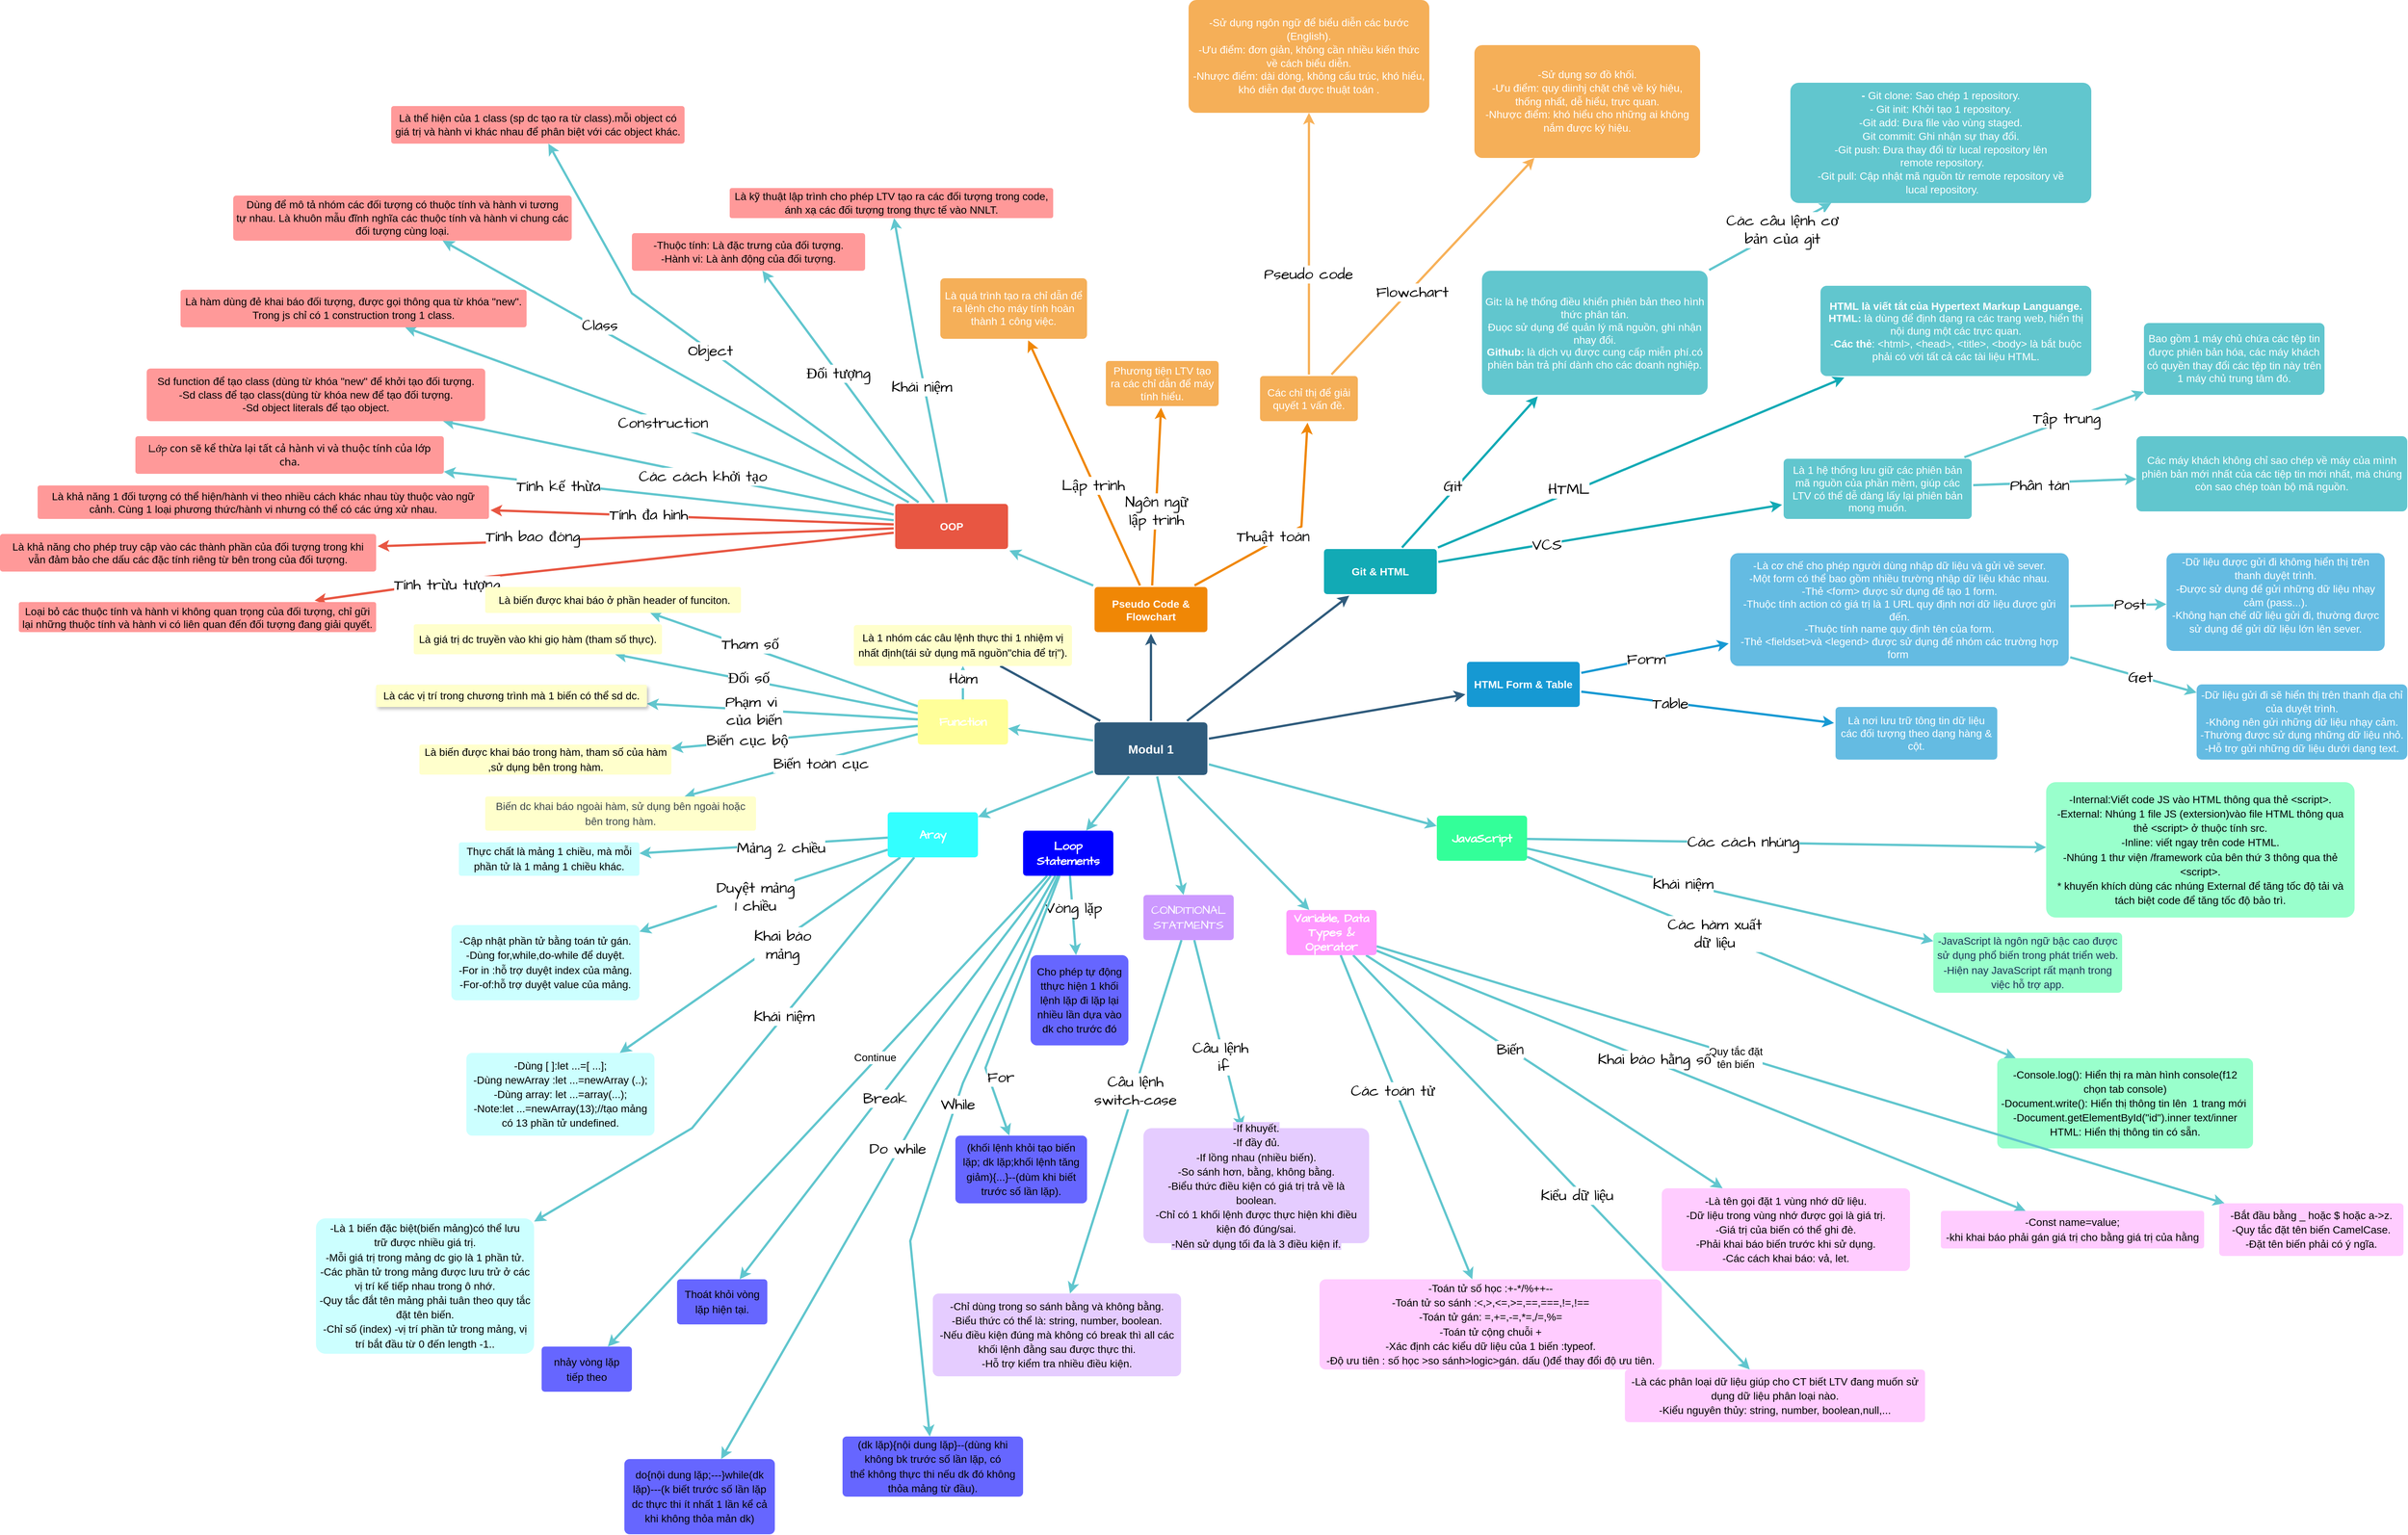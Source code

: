 <mxfile version="20.8.10" type="device"><diagram id="6a731a19-8d31-9384-78a2-239565b7b9f0" name="Page-1"><mxGraphModel dx="2749" dy="1837" grid="1" gridSize="10" guides="1" tooltips="1" connect="1" arrows="1" fold="1" page="1" pageScale="1" pageWidth="1169" pageHeight="827" background="none" math="0" shadow="0"><root><mxCell id="0"/><mxCell id="1" parent="0"/><mxCell id="1745" value="" style="edgeStyle=none;rounded=0;jumpStyle=none;html=1;shadow=0;labelBackgroundColor=none;startArrow=none;startFill=0;endArrow=classic;endFill=1;jettySize=auto;orthogonalLoop=1;strokeColor=#2F5B7C;strokeWidth=3;fontFamily=Helvetica;fontSize=16;fontColor=#23445D;spacing=5;" parent="1" source="1749" target="1764" edge="1"><mxGeometry relative="1" as="geometry"/></mxCell><mxCell id="1746" value="" style="edgeStyle=none;rounded=0;jumpStyle=none;html=1;shadow=0;labelBackgroundColor=none;startArrow=none;startFill=0;endArrow=classic;endFill=1;jettySize=auto;orthogonalLoop=1;strokeColor=#2F5B7C;strokeWidth=3;fontFamily=Helvetica;fontSize=16;fontColor=#23445D;spacing=5;" parent="1" source="1749" target="1771" edge="1"><mxGeometry relative="1" as="geometry"/></mxCell><mxCell id="1747" value="" style="edgeStyle=none;rounded=0;jumpStyle=none;html=1;shadow=0;labelBackgroundColor=none;startArrow=none;startFill=0;endArrow=classic;endFill=1;jettySize=auto;orthogonalLoop=1;strokeColor=#2F5B7C;strokeWidth=3;fontFamily=Helvetica;fontSize=16;fontColor=#23445D;spacing=5;" parent="1" source="1749" target="1760" edge="1"><mxGeometry relative="1" as="geometry"/></mxCell><mxCell id="A7ibUaFAYKY097eHZXtH-1821" value="" style="edgeStyle=none;rounded=0;sketch=0;hachureGap=4;jiggle=2;curveFitting=1;orthogonalLoop=1;jettySize=auto;html=1;labelBackgroundColor=#000000;strokeColor=#61C6CE;strokeWidth=3;fontFamily=Architects Daughter;fontSource=https%3A%2F%2Ffonts.googleapis.com%2Fcss%3Ffamily%3DArchitects%2BDaughter;fontSize=14;fontColor=#000000;" edge="1" parent="1" source="1749" target="A7ibUaFAYKY097eHZXtH-1820"><mxGeometry relative="1" as="geometry"/></mxCell><mxCell id="A7ibUaFAYKY097eHZXtH-1836" value="" style="edgeStyle=none;rounded=0;sketch=0;hachureGap=4;jiggle=2;curveFitting=1;orthogonalLoop=1;jettySize=auto;html=1;labelBackgroundColor=#000000;strokeColor=#61C6CE;strokeWidth=3;fontFamily=Architects Daughter;fontSource=https%3A%2F%2Ffonts.googleapis.com%2Fcss%3Ffamily%3DArchitects%2BDaughter;fontSize=20;fontColor=#000000;" edge="1" parent="1" source="1749" target="A7ibUaFAYKY097eHZXtH-1835"><mxGeometry relative="1" as="geometry"/></mxCell><mxCell id="A7ibUaFAYKY097eHZXtH-1864" value="" style="edgeStyle=none;rounded=0;sketch=0;hachureGap=4;jiggle=2;curveFitting=1;orthogonalLoop=1;jettySize=auto;html=1;labelBackgroundColor=#000000;strokeColor=#61C6CE;strokeWidth=3;fontFamily=Helvetica;fontSize=14;fontColor=#000000;" edge="1" parent="1" source="1749" target="A7ibUaFAYKY097eHZXtH-1863"><mxGeometry relative="1" as="geometry"/></mxCell><mxCell id="A7ibUaFAYKY097eHZXtH-1875" value="" style="edgeStyle=none;rounded=0;sketch=0;hachureGap=4;jiggle=2;curveFitting=1;orthogonalLoop=1;jettySize=auto;html=1;labelBackgroundColor=#000000;strokeColor=#61C6CE;strokeWidth=3;fontFamily=Helvetica;fontSize=14;fontColor=#000000;" edge="1" parent="1" source="1749" target="A7ibUaFAYKY097eHZXtH-1874"><mxGeometry relative="1" as="geometry"/></mxCell><mxCell id="A7ibUaFAYKY097eHZXtH-1909" value="" style="edgeStyle=none;rounded=0;sketch=0;hachureGap=4;jiggle=2;curveFitting=1;orthogonalLoop=1;jettySize=auto;html=1;labelBackgroundColor=#000000;strokeColor=#61C6CE;strokeWidth=3;fontFamily=Helvetica;fontSize=14;fontColor=#000000;" edge="1" parent="1" source="1749" target="A7ibUaFAYKY097eHZXtH-1908"><mxGeometry relative="1" as="geometry"/></mxCell><mxCell id="A7ibUaFAYKY097eHZXtH-1931" value="" style="edgeStyle=none;rounded=0;sketch=0;hachureGap=4;jiggle=2;curveFitting=1;orthogonalLoop=1;jettySize=auto;html=1;labelBackgroundColor=#000000;strokeColor=#61C6CE;strokeWidth=3;fontFamily=Helvetica;fontSize=14;fontColor=#000000;" edge="1" parent="1" source="1749" target="A7ibUaFAYKY097eHZXtH-1930"><mxGeometry relative="1" as="geometry"/></mxCell><mxCell id="1749" value="Modul 1" style="rounded=1;whiteSpace=wrap;html=1;shadow=0;labelBackgroundColor=none;strokeColor=none;strokeWidth=3;fillColor=#2F5B7C;fontFamily=Helvetica;fontSize=16;fontColor=#FFFFFF;align=center;fontStyle=1;spacing=5;arcSize=7;perimeterSpacing=2;" parent="1" vertex="1"><mxGeometry x="495" y="380.5" width="150" height="70" as="geometry"/></mxCell><mxCell id="1750" value="" style="edgeStyle=none;rounded=1;jumpStyle=none;html=1;shadow=0;labelBackgroundColor=none;startArrow=none;startFill=0;jettySize=auto;orthogonalLoop=1;strokeColor=#E85642;strokeWidth=3;fontFamily=Helvetica;fontSize=14;fontColor=#FFFFFF;spacing=5;fontStyle=1;fillColor=#b0e3e6;" parent="1" source="1753" target="1756" edge="1"><mxGeometry relative="1" as="geometry"/></mxCell><mxCell id="A7ibUaFAYKY097eHZXtH-1990" value="Tính đa hình" style="edgeLabel;html=1;align=center;verticalAlign=middle;resizable=0;points=[];fontSize=20;fontFamily=Architects Daughter;fontColor=#000000;" vertex="1" connectable="0" parent="1750"><mxGeometry x="0.217" y="-2" relative="1" as="geometry"><mxPoint as="offset"/></mxGeometry></mxCell><mxCell id="1751" value="" style="edgeStyle=none;rounded=1;jumpStyle=none;html=1;shadow=0;labelBackgroundColor=none;startArrow=none;startFill=0;jettySize=auto;orthogonalLoop=1;strokeColor=#E85642;strokeWidth=3;fontFamily=Helvetica;fontSize=14;fontColor=#FFFFFF;spacing=5;fontStyle=1;fillColor=#b0e3e6;" parent="1" source="1753" target="1755" edge="1"><mxGeometry relative="1" as="geometry"/></mxCell><mxCell id="A7ibUaFAYKY097eHZXtH-1991" value="Tính bao đóng" style="edgeLabel;html=1;align=center;verticalAlign=middle;resizable=0;points=[];fontSize=20;fontFamily=Architects Daughter;fontColor=#000000;" vertex="1" connectable="0" parent="1751"><mxGeometry x="0.402" y="-6" relative="1" as="geometry"><mxPoint x="1" as="offset"/></mxGeometry></mxCell><mxCell id="1752" value="" style="edgeStyle=none;rounded=1;jumpStyle=none;html=1;shadow=0;labelBackgroundColor=none;startArrow=none;startFill=0;jettySize=auto;orthogonalLoop=1;strokeColor=#E85642;strokeWidth=3;fontFamily=Helvetica;fontSize=14;fontColor=#FFFFFF;spacing=5;fontStyle=1;fillColor=#b0e3e6;" parent="1" source="1753" target="1754" edge="1"><mxGeometry relative="1" as="geometry"><Array as="points"><mxPoint x="-340" y="190"/></Array></mxGeometry></mxCell><mxCell id="A7ibUaFAYKY097eHZXtH-1992" value="Tính trừu tượng" style="edgeLabel;html=1;align=center;verticalAlign=middle;resizable=0;points=[];fontSize=20;fontFamily=Architects Daughter;fontColor=#000000;" vertex="1" connectable="0" parent="1752"><mxGeometry x="0.544" y="3" relative="1" as="geometry"><mxPoint as="offset"/></mxGeometry></mxCell><mxCell id="A7ibUaFAYKY097eHZXtH-1961" value="" style="edgeStyle=none;rounded=0;sketch=0;hachureGap=4;jiggle=2;curveFitting=1;orthogonalLoop=1;jettySize=auto;html=1;labelBackgroundColor=#000000;strokeColor=#61C6CE;strokeWidth=3;fontFamily=Helvetica;fontSize=14;fontColor=#000000;" edge="1" parent="1" source="1753" target="A7ibUaFAYKY097eHZXtH-1960"><mxGeometry relative="1" as="geometry"/></mxCell><mxCell id="A7ibUaFAYKY097eHZXtH-1989" value="Tính kế thừa" style="edgeLabel;html=1;align=center;verticalAlign=middle;resizable=0;points=[];fontSize=20;fontFamily=Architects Daughter;fontColor=#000000;" vertex="1" connectable="0" parent="A7ibUaFAYKY097eHZXtH-1961"><mxGeometry x="0.491" y="2" relative="1" as="geometry"><mxPoint as="offset"/></mxGeometry></mxCell><mxCell id="A7ibUaFAYKY097eHZXtH-1963" value="" style="edgeStyle=none;rounded=0;sketch=0;hachureGap=4;jiggle=2;curveFitting=1;orthogonalLoop=1;jettySize=auto;html=1;labelBackgroundColor=#000000;strokeColor=#61C6CE;strokeWidth=3;fontFamily=Helvetica;fontSize=14;fontColor=#000000;" edge="1" parent="1" source="1753" target="A7ibUaFAYKY097eHZXtH-1962"><mxGeometry relative="1" as="geometry"/></mxCell><mxCell id="A7ibUaFAYKY097eHZXtH-1988" value="Các cách khởi tạo" style="edgeLabel;html=1;align=center;verticalAlign=middle;resizable=0;points=[];fontSize=20;fontFamily=Architects Daughter;fontColor=#000000;" vertex="1" connectable="0" parent="A7ibUaFAYKY097eHZXtH-1963"><mxGeometry x="-0.151" y="1" relative="1" as="geometry"><mxPoint as="offset"/></mxGeometry></mxCell><mxCell id="A7ibUaFAYKY097eHZXtH-1968" value="" style="edgeStyle=none;rounded=0;sketch=0;hachureGap=4;jiggle=2;curveFitting=1;orthogonalLoop=1;jettySize=auto;html=1;labelBackgroundColor=#000000;strokeColor=#61C6CE;strokeWidth=3;fontFamily=Helvetica;fontSize=14;fontColor=#000000;" edge="1" parent="1" source="1753" target="A7ibUaFAYKY097eHZXtH-1967"><mxGeometry relative="1" as="geometry"/></mxCell><mxCell id="A7ibUaFAYKY097eHZXtH-1987" value="Construction" style="edgeLabel;html=1;align=center;verticalAlign=middle;resizable=0;points=[];fontSize=20;fontFamily=Architects Daughter;fontColor=#000000;" vertex="1" connectable="0" parent="A7ibUaFAYKY097eHZXtH-1968"><mxGeometry x="-0.055" y="2" relative="1" as="geometry"><mxPoint as="offset"/></mxGeometry></mxCell><mxCell id="A7ibUaFAYKY097eHZXtH-1970" value="" style="edgeStyle=none;rounded=0;sketch=0;hachureGap=4;jiggle=2;curveFitting=1;orthogonalLoop=1;jettySize=auto;html=1;labelBackgroundColor=#000000;strokeColor=#61C6CE;strokeWidth=3;fontFamily=Helvetica;fontSize=14;fontColor=#000000;" edge="1" parent="1" source="1753" target="A7ibUaFAYKY097eHZXtH-1969"><mxGeometry relative="1" as="geometry"/></mxCell><mxCell id="A7ibUaFAYKY097eHZXtH-1986" value="Class" style="edgeLabel;html=1;align=center;verticalAlign=middle;resizable=0;points=[];fontSize=20;fontFamily=Architects Daughter;fontColor=#000000;" vertex="1" connectable="0" parent="A7ibUaFAYKY097eHZXtH-1970"><mxGeometry x="0.334" y="-4" relative="1" as="geometry"><mxPoint y="-1" as="offset"/></mxGeometry></mxCell><mxCell id="A7ibUaFAYKY097eHZXtH-1973" value="" style="edgeStyle=none;rounded=0;sketch=0;hachureGap=4;jiggle=2;curveFitting=1;orthogonalLoop=1;jettySize=auto;html=1;labelBackgroundColor=#000000;strokeColor=#61C6CE;strokeWidth=3;fontFamily=Helvetica;fontSize=14;fontColor=#000000;" edge="1" parent="1" source="1753" target="A7ibUaFAYKY097eHZXtH-1972"><mxGeometry relative="1" as="geometry"><Array as="points"><mxPoint x="-120" y="-190"/></Array></mxGeometry></mxCell><mxCell id="A7ibUaFAYKY097eHZXtH-1985" value="Object" style="edgeLabel;html=1;align=center;verticalAlign=middle;resizable=0;points=[];fontSize=20;fontFamily=Architects Daughter;fontColor=#000000;" vertex="1" connectable="0" parent="A7ibUaFAYKY097eHZXtH-1973"><mxGeometry x="-0.018" relative="1" as="geometry"><mxPoint as="offset"/></mxGeometry></mxCell><mxCell id="A7ibUaFAYKY097eHZXtH-1975" value="" style="edgeStyle=none;rounded=0;sketch=0;hachureGap=4;jiggle=2;curveFitting=1;orthogonalLoop=1;jettySize=auto;html=1;labelBackgroundColor=#000000;strokeColor=#61C6CE;strokeWidth=3;fontFamily=Helvetica;fontSize=14;fontColor=#000000;" edge="1" parent="1" source="1753" target="A7ibUaFAYKY097eHZXtH-1974"><mxGeometry relative="1" as="geometry"><Array as="points"><mxPoint x="260" y="-110"/></Array></mxGeometry></mxCell><mxCell id="A7ibUaFAYKY097eHZXtH-1983" value="&lt;font style=&quot;font-size: 20px;&quot; data-font-src=&quot;https://fonts.googleapis.com/css?family=Architects+Daughter&quot; face=&quot;Architects Daughter&quot;&gt;Khái niệm&lt;/font&gt;" style="edgeLabel;html=1;align=center;verticalAlign=middle;resizable=0;points=[];fontSize=14;fontFamily=Helvetica;fontColor=#000000;" vertex="1" connectable="0" parent="A7ibUaFAYKY097eHZXtH-1975"><mxGeometry x="-0.172" y="5" relative="1" as="geometry"><mxPoint x="1" y="1" as="offset"/></mxGeometry></mxCell><mxCell id="A7ibUaFAYKY097eHZXtH-1977" value="" style="edgeStyle=none;rounded=0;sketch=0;hachureGap=4;jiggle=2;curveFitting=1;orthogonalLoop=1;jettySize=auto;html=1;labelBackgroundColor=#000000;strokeColor=#61C6CE;strokeWidth=3;fontFamily=Helvetica;fontSize=14;fontColor=#000000;" edge="1" parent="1" source="1753" target="A7ibUaFAYKY097eHZXtH-1976"><mxGeometry relative="1" as="geometry"/></mxCell><mxCell id="A7ibUaFAYKY097eHZXtH-1984" value="Đối tượng" style="edgeLabel;html=1;align=center;verticalAlign=middle;resizable=0;points=[];fontSize=20;fontFamily=Architects Daughter;fontColor=#000000;" vertex="1" connectable="0" parent="A7ibUaFAYKY097eHZXtH-1977"><mxGeometry x="0.121" relative="1" as="geometry"><mxPoint as="offset"/></mxGeometry></mxCell><mxCell id="1753" value="OOP" style="rounded=1;whiteSpace=wrap;html=1;shadow=0;labelBackgroundColor=none;strokeColor=none;strokeWidth=3;fillColor=#e85642;fontFamily=Helvetica;fontSize=14;fontColor=#FFFFFF;align=center;spacing=5;fontStyle=1;arcSize=7;perimeterSpacing=2;" parent="1" vertex="1"><mxGeometry x="230" y="90" width="150" height="60" as="geometry"/></mxCell><mxCell id="1754" value="&lt;font color=&quot;#000000&quot; style=&quot;font-size: 14px; background-color: rgb(255, 153, 153);&quot;&gt;Loại&lt;span style=&quot;-webkit-tap-highlight-color: rgba(0, 0, 0, 0); box-sizing: border-box; text-align: start;&quot; data-token-id=&quot;1&quot; class=&quot;react-editor-token react-editor-whitespace-token&quot;&gt; &lt;/span&gt;&lt;span style=&quot;-webkit-tap-highlight-color: rgba(0, 0, 0, 0); box-sizing: border-box; text-align: start;&quot; data-token-id=&quot;2&quot; class=&quot;react-editor-token react-editor-text-token&quot;&gt;bỏ&lt;/span&gt;&lt;span style=&quot;-webkit-tap-highlight-color: rgba(0, 0, 0, 0); box-sizing: border-box; text-align: start;&quot; data-token-id=&quot;3&quot; class=&quot;react-editor-token react-editor-whitespace-token&quot;&gt; &lt;/span&gt;&lt;span style=&quot;-webkit-tap-highlight-color: rgba(0, 0, 0, 0); box-sizing: border-box; text-align: start;&quot; data-token-id=&quot;4&quot; class=&quot;react-editor-token react-editor-text-token&quot;&gt;các&lt;/span&gt;&lt;span style=&quot;-webkit-tap-highlight-color: rgba(0, 0, 0, 0); box-sizing: border-box; text-align: start;&quot; data-token-id=&quot;5&quot; class=&quot;react-editor-token react-editor-whitespace-token&quot;&gt; &lt;/span&gt;&lt;span style=&quot;-webkit-tap-highlight-color: rgba(0, 0, 0, 0); box-sizing: border-box; text-align: start;&quot; data-token-id=&quot;6&quot; class=&quot;react-editor-token react-editor-text-token&quot;&gt;thuộc&lt;/span&gt;&lt;span style=&quot;-webkit-tap-highlight-color: rgba(0, 0, 0, 0); box-sizing: border-box; text-align: start;&quot; data-token-id=&quot;7&quot; class=&quot;react-editor-token react-editor-whitespace-token&quot;&gt; &lt;/span&gt;&lt;span style=&quot;-webkit-tap-highlight-color: rgba(0, 0, 0, 0); box-sizing: border-box; text-align: start;&quot; data-token-id=&quot;8&quot; class=&quot;react-editor-token react-editor-text-token&quot;&gt;tính&lt;/span&gt;&lt;span style=&quot;-webkit-tap-highlight-color: rgba(0, 0, 0, 0); box-sizing: border-box; text-align: start;&quot; data-token-id=&quot;9&quot; class=&quot;react-editor-token react-editor-whitespace-token&quot;&gt; &lt;/span&gt;&lt;span style=&quot;-webkit-tap-highlight-color: rgba(0, 0, 0, 0); box-sizing: border-box; text-align: start;&quot; data-token-id=&quot;10&quot; class=&quot;react-editor-token react-editor-text-token&quot;&gt;và&lt;/span&gt;&lt;span style=&quot;-webkit-tap-highlight-color: rgba(0, 0, 0, 0); box-sizing: border-box; text-align: start;&quot; data-token-id=&quot;11&quot; class=&quot;react-editor-token react-editor-whitespace-token&quot;&gt; &lt;/span&gt;&lt;span style=&quot;-webkit-tap-highlight-color: rgba(0, 0, 0, 0); box-sizing: border-box; text-align: start;&quot; data-token-id=&quot;12&quot; class=&quot;react-editor-token react-editor-text-token&quot;&gt;hành&lt;/span&gt;&lt;span style=&quot;-webkit-tap-highlight-color: rgba(0, 0, 0, 0); box-sizing: border-box; text-align: start;&quot; data-token-id=&quot;13&quot; class=&quot;react-editor-token react-editor-whitespace-token&quot;&gt; &lt;/span&gt;&lt;span style=&quot;-webkit-tap-highlight-color: rgba(0, 0, 0, 0); box-sizing: border-box; text-align: start;&quot; data-token-id=&quot;14&quot; class=&quot;react-editor-token react-editor-text-token&quot;&gt;vi&lt;/span&gt;&lt;span style=&quot;-webkit-tap-highlight-color: rgba(0, 0, 0, 0); box-sizing: border-box; text-align: start;&quot; data-token-id=&quot;15&quot; class=&quot;react-editor-token react-editor-whitespace-token&quot;&gt; &lt;/span&gt;&lt;span style=&quot;-webkit-tap-highlight-color: rgba(0, 0, 0, 0); box-sizing: border-box; text-align: start;&quot; data-token-id=&quot;16&quot; class=&quot;react-editor-token react-editor-text-token&quot;&gt;không&lt;/span&gt;&lt;span style=&quot;-webkit-tap-highlight-color: rgba(0, 0, 0, 0); box-sizing: border-box; text-align: start;&quot; data-token-id=&quot;17&quot; class=&quot;react-editor-token react-editor-whitespace-token&quot;&gt; &lt;/span&gt;&lt;span style=&quot;-webkit-tap-highlight-color: rgba(0, 0, 0, 0); box-sizing: border-box; text-align: start;&quot; data-token-id=&quot;18&quot; class=&quot;react-editor-token react-editor-text-token&quot;&gt;quan&lt;/span&gt;&lt;span style=&quot;-webkit-tap-highlight-color: rgba(0, 0, 0, 0); box-sizing: border-box; text-align: start;&quot; data-token-id=&quot;19&quot; class=&quot;react-editor-token react-editor-whitespace-token&quot;&gt; &lt;/span&gt;&lt;span style=&quot;-webkit-tap-highlight-color: rgba(0, 0, 0, 0); box-sizing: border-box; text-align: start;&quot; data-token-id=&quot;20&quot; class=&quot;react-editor-token react-editor-text-token&quot;&gt;trọng&lt;/span&gt;&lt;span style=&quot;-webkit-tap-highlight-color: rgba(0, 0, 0, 0); box-sizing: border-box; text-align: start;&quot; data-token-id=&quot;21&quot; class=&quot;react-editor-token react-editor-whitespace-token&quot;&gt; &lt;/span&gt;&lt;span style=&quot;-webkit-tap-highlight-color: rgba(0, 0, 0, 0); box-sizing: border-box; text-align: start;&quot; data-token-id=&quot;22&quot; class=&quot;react-editor-token react-editor-text-token&quot;&gt;của&lt;/span&gt;&lt;span style=&quot;-webkit-tap-highlight-color: rgba(0, 0, 0, 0); box-sizing: border-box; text-align: start;&quot; data-token-id=&quot;23&quot; class=&quot;react-editor-token react-editor-whitespace-token&quot;&gt; &lt;/span&gt;&lt;span style=&quot;-webkit-tap-highlight-color: rgba(0, 0, 0, 0); box-sizing: border-box; text-align: start;&quot; data-token-id=&quot;24&quot; class=&quot;react-editor-token react-editor-text-token&quot;&gt;đối&lt;/span&gt;&lt;span style=&quot;-webkit-tap-highlight-color: rgba(0, 0, 0, 0); box-sizing: border-box; text-align: start;&quot; data-token-id=&quot;25&quot; class=&quot;react-editor-token react-editor-whitespace-token&quot;&gt; &lt;/span&gt;&lt;span style=&quot;-webkit-tap-highlight-color: rgba(0, 0, 0, 0); box-sizing: border-box; text-align: start;&quot; data-token-id=&quot;26&quot; class=&quot;react-editor-token react-editor-text-token&quot;&gt;tượng, chỉ&lt;/span&gt;&lt;span style=&quot;-webkit-tap-highlight-color: rgba(0, 0, 0, 0); box-sizing: border-box; text-align: start;&quot; data-token-id=&quot;27&quot; class=&quot;react-editor-token react-editor-whitespace-token&quot;&gt; &lt;/span&gt;&lt;span style=&quot;-webkit-tap-highlight-color: rgba(0, 0, 0, 0); box-sizing: border-box; text-align: start;&quot; data-token-id=&quot;28&quot; class=&quot;react-editor-token react-editor-text-token&quot;&gt;gữi&lt;/span&gt;&lt;span style=&quot;-webkit-tap-highlight-color: rgba(0, 0, 0, 0); box-sizing: border-box; text-align: start;&quot; data-token-id=&quot;29&quot; class=&quot;react-editor-token react-editor-whitespace-token&quot;&gt; &lt;/span&gt;&lt;span style=&quot;-webkit-tap-highlight-color: rgba(0, 0, 0, 0); box-sizing: border-box; text-align: start;&quot; data-token-id=&quot;30&quot; class=&quot;react-editor-token react-editor-text-token&quot;&gt;lại&lt;/span&gt;&lt;span style=&quot;-webkit-tap-highlight-color: rgba(0, 0, 0, 0); box-sizing: border-box; text-align: start;&quot; data-token-id=&quot;31&quot; class=&quot;react-editor-token react-editor-whitespace-token&quot;&gt; &lt;/span&gt;&lt;span style=&quot;-webkit-tap-highlight-color: rgba(0, 0, 0, 0); box-sizing: border-box; text-align: start;&quot; data-token-id=&quot;32&quot; class=&quot;react-editor-token react-editor-text-token&quot;&gt;những&lt;/span&gt;&lt;span style=&quot;-webkit-tap-highlight-color: rgba(0, 0, 0, 0); box-sizing: border-box; text-align: start;&quot; data-token-id=&quot;33&quot; class=&quot;react-editor-token react-editor-whitespace-token&quot;&gt; &lt;/span&gt;&lt;span style=&quot;-webkit-tap-highlight-color: rgba(0, 0, 0, 0); box-sizing: border-box; text-align: start;&quot; data-token-id=&quot;34&quot; class=&quot;react-editor-token react-editor-text-token&quot;&gt;thuộc&lt;/span&gt;&lt;span style=&quot;-webkit-tap-highlight-color: rgba(0, 0, 0, 0); box-sizing: border-box; text-align: start;&quot; data-token-id=&quot;35&quot; class=&quot;react-editor-token react-editor-whitespace-token&quot;&gt; &lt;/span&gt;&lt;span style=&quot;-webkit-tap-highlight-color: rgba(0, 0, 0, 0); box-sizing: border-box; text-align: start;&quot; data-token-id=&quot;36&quot; class=&quot;react-editor-token react-editor-text-token&quot;&gt;tính&lt;/span&gt;&lt;span style=&quot;-webkit-tap-highlight-color: rgba(0, 0, 0, 0); box-sizing: border-box; text-align: start;&quot; data-token-id=&quot;37&quot; class=&quot;react-editor-token react-editor-whitespace-token&quot;&gt; &lt;/span&gt;&lt;span style=&quot;-webkit-tap-highlight-color: rgba(0, 0, 0, 0); box-sizing: border-box; text-align: start;&quot; data-token-id=&quot;38&quot; class=&quot;react-editor-token react-editor-text-token&quot;&gt;và&lt;/span&gt;&lt;span style=&quot;-webkit-tap-highlight-color: rgba(0, 0, 0, 0); box-sizing: border-box; text-align: start;&quot; data-token-id=&quot;39&quot; class=&quot;react-editor-token react-editor-whitespace-token&quot;&gt; &lt;/span&gt;&lt;span style=&quot;-webkit-tap-highlight-color: rgba(0, 0, 0, 0); box-sizing: border-box; text-align: start;&quot; data-token-id=&quot;40&quot; class=&quot;react-editor-token react-editor-text-token&quot;&gt;hành&lt;/span&gt;&lt;span style=&quot;-webkit-tap-highlight-color: rgba(0, 0, 0, 0); box-sizing: border-box; text-align: start;&quot; data-token-id=&quot;41&quot; class=&quot;react-editor-token react-editor-whitespace-token&quot;&gt; &lt;/span&gt;&lt;span style=&quot;-webkit-tap-highlight-color: rgba(0, 0, 0, 0); box-sizing: border-box; text-align: start;&quot; data-token-id=&quot;42&quot; class=&quot;react-editor-token react-editor-text-token&quot;&gt;vi&lt;/span&gt;&lt;span style=&quot;-webkit-tap-highlight-color: rgba(0, 0, 0, 0); box-sizing: border-box; text-align: start;&quot; data-token-id=&quot;43&quot; class=&quot;react-editor-token react-editor-whitespace-token&quot;&gt; &lt;/span&gt;&lt;span style=&quot;-webkit-tap-highlight-color: rgba(0, 0, 0, 0); box-sizing: border-box; text-align: start;&quot; data-token-id=&quot;44&quot; class=&quot;react-editor-token react-editor-text-token&quot;&gt;có&amp;nbsp;&lt;/span&gt;&lt;/font&gt;&lt;font color=&quot;#000000&quot; style=&quot;font-size: 14px; background-color: rgb(255, 153, 153);&quot;&gt;&lt;span style=&quot;-webkit-tap-highlight-color: rgba(0, 0, 0, 0); box-sizing: border-box; text-align: start;&quot; data-token-id=&quot;46&quot; class=&quot;react-editor-token react-editor-text-token&quot;&gt;liên&lt;/span&gt;&lt;span style=&quot;-webkit-tap-highlight-color: rgba(0, 0, 0, 0); box-sizing: border-box; text-align: start;&quot; data-token-id=&quot;47&quot; class=&quot;react-editor-token react-editor-whitespace-token&quot;&gt; &lt;/span&gt;&lt;span style=&quot;-webkit-tap-highlight-color: rgba(0, 0, 0, 0); box-sizing: border-box; text-align: start;&quot; data-token-id=&quot;48&quot; class=&quot;react-editor-token react-editor-text-token&quot;&gt;quan&lt;/span&gt;&lt;span style=&quot;-webkit-tap-highlight-color: rgba(0, 0, 0, 0); box-sizing: border-box; text-align: start;&quot; data-token-id=&quot;49&quot; class=&quot;react-editor-token react-editor-whitespace-token&quot;&gt; &lt;/span&gt;&lt;span style=&quot;-webkit-tap-highlight-color: rgba(0, 0, 0, 0); box-sizing: border-box; text-align: start;&quot; data-token-id=&quot;50&quot; class=&quot;react-editor-token react-editor-text-token&quot;&gt;đến&lt;/span&gt;&lt;span style=&quot;-webkit-tap-highlight-color: rgba(0, 0, 0, 0); box-sizing: border-box; text-align: start;&quot; data-token-id=&quot;51&quot; class=&quot;react-editor-token react-editor-whitespace-token&quot;&gt; &lt;/span&gt;&lt;span style=&quot;-webkit-tap-highlight-color: rgba(0, 0, 0, 0); box-sizing: border-box; text-align: start;&quot; data-token-id=&quot;52&quot; class=&quot;react-editor-token react-editor-text-token&quot;&gt;đối&lt;/span&gt;&lt;span style=&quot;-webkit-tap-highlight-color: rgba(0, 0, 0, 0); box-sizing: border-box; text-align: start;&quot; data-token-id=&quot;53&quot; class=&quot;react-editor-token react-editor-whitespace-token&quot;&gt; &lt;/span&gt;&lt;span style=&quot;-webkit-tap-highlight-color: rgba(0, 0, 0, 0); box-sizing: border-box; text-align: start;&quot; data-token-id=&quot;54&quot; class=&quot;react-editor-token react-editor-text-token&quot;&gt;tượng&lt;/span&gt;&lt;span style=&quot;-webkit-tap-highlight-color: rgba(0, 0, 0, 0); box-sizing: border-box; text-align: start;&quot; data-token-id=&quot;55&quot; class=&quot;react-editor-token react-editor-whitespace-token&quot;&gt; &lt;/span&gt;&lt;span style=&quot;-webkit-tap-highlight-color: rgba(0, 0, 0, 0); box-sizing: border-box; text-align: start;&quot; data-token-id=&quot;56&quot; class=&quot;react-editor-token react-editor-text-token&quot;&gt;đang&lt;/span&gt;&lt;span style=&quot;-webkit-tap-highlight-color: rgba(0, 0, 0, 0); box-sizing: border-box; text-align: start;&quot; data-token-id=&quot;57&quot; class=&quot;react-editor-token react-editor-whitespace-token&quot;&gt; &lt;/span&gt;&lt;span style=&quot;-webkit-tap-highlight-color: rgba(0, 0, 0, 0); box-sizing: border-box; text-align: start;&quot; data-token-id=&quot;58&quot; class=&quot;react-editor-token react-editor-text-token&quot;&gt;giải&lt;/span&gt;&lt;span style=&quot;-webkit-tap-highlight-color: rgba(0, 0, 0, 0); box-sizing: border-box; text-align: start;&quot; data-token-id=&quot;59&quot; class=&quot;react-editor-token react-editor-whitespace-token&quot;&gt; &lt;/span&gt;&lt;span style=&quot;-webkit-tap-highlight-color: rgba(0, 0, 0, 0); box-sizing: border-box; text-align: start;&quot; data-token-id=&quot;60&quot; class=&quot;react-editor-token react-editor-text-token&quot;&gt;quyết.&lt;/span&gt;&lt;/font&gt;" style="rounded=1;whiteSpace=wrap;html=1;shadow=0;labelBackgroundColor=none;strokeColor=none;strokeWidth=3;fillColor=#FF9999;fontFamily=Helvetica;fontSize=14;fontColor=#FFFFFF;align=center;spacing=5;fontStyle=0;arcSize=7;perimeterSpacing=2;" parent="1" vertex="1"><mxGeometry x="-935" y="220.5" width="475" height="40" as="geometry"/></mxCell><mxCell id="1755" value="&lt;font color=&quot;#000000&quot; style=&quot;font-size: 14px; background-color: rgb(255, 153, 153);&quot;&gt;Là&lt;span style=&quot;-webkit-tap-highlight-color: rgba(0, 0, 0, 0); box-sizing: border-box; text-align: start;&quot; data-token-id=&quot;1&quot; class=&quot;react-editor-token react-editor-whitespace-token&quot;&gt; &lt;/span&gt;&lt;span style=&quot;-webkit-tap-highlight-color: rgba(0, 0, 0, 0); box-sizing: border-box; text-align: start;&quot; data-token-id=&quot;2&quot; class=&quot;react-editor-token react-editor-text-token&quot;&gt;khả&lt;/span&gt;&lt;span style=&quot;-webkit-tap-highlight-color: rgba(0, 0, 0, 0); box-sizing: border-box; text-align: start;&quot; data-token-id=&quot;3&quot; class=&quot;react-editor-token react-editor-whitespace-token&quot;&gt; &lt;/span&gt;&lt;span style=&quot;-webkit-tap-highlight-color: rgba(0, 0, 0, 0); box-sizing: border-box; text-align: start;&quot; data-token-id=&quot;4&quot; class=&quot;react-editor-token react-editor-text-token&quot;&gt;năng&lt;/span&gt;&lt;span style=&quot;-webkit-tap-highlight-color: rgba(0, 0, 0, 0); box-sizing: border-box; text-align: start;&quot; data-token-id=&quot;5&quot; class=&quot;react-editor-token react-editor-whitespace-token&quot;&gt; &lt;/span&gt;&lt;span style=&quot;-webkit-tap-highlight-color: rgba(0, 0, 0, 0); box-sizing: border-box; text-align: start;&quot; data-token-id=&quot;6&quot; class=&quot;react-editor-token react-editor-text-token&quot;&gt;cho&lt;/span&gt;&lt;span style=&quot;-webkit-tap-highlight-color: rgba(0, 0, 0, 0); box-sizing: border-box; text-align: start;&quot; data-token-id=&quot;7&quot; class=&quot;react-editor-token react-editor-whitespace-token&quot;&gt; &lt;/span&gt;&lt;span style=&quot;-webkit-tap-highlight-color: rgba(0, 0, 0, 0); box-sizing: border-box; text-align: start;&quot; data-token-id=&quot;8&quot; class=&quot;react-editor-token react-editor-text-token&quot;&gt;phép&lt;/span&gt;&lt;span style=&quot;-webkit-tap-highlight-color: rgba(0, 0, 0, 0); box-sizing: border-box; text-align: start;&quot; data-token-id=&quot;9&quot; class=&quot;react-editor-token react-editor-whitespace-token&quot;&gt; &lt;/span&gt;&lt;span style=&quot;-webkit-tap-highlight-color: rgba(0, 0, 0, 0); box-sizing: border-box; text-align: start;&quot; data-token-id=&quot;10&quot; class=&quot;react-editor-token react-editor-text-token&quot;&gt;truy&lt;/span&gt;&lt;span style=&quot;-webkit-tap-highlight-color: rgba(0, 0, 0, 0); box-sizing: border-box; text-align: start;&quot; data-token-id=&quot;11&quot; class=&quot;react-editor-token react-editor-whitespace-token&quot;&gt; &lt;/span&gt;&lt;span style=&quot;-webkit-tap-highlight-color: rgba(0, 0, 0, 0); box-sizing: border-box; text-align: start;&quot; data-token-id=&quot;12&quot; class=&quot;react-editor-token react-editor-text-token&quot;&gt;cập&lt;/span&gt;&lt;span style=&quot;-webkit-tap-highlight-color: rgba(0, 0, 0, 0); box-sizing: border-box; text-align: start;&quot; data-token-id=&quot;13&quot; class=&quot;react-editor-token react-editor-whitespace-token&quot;&gt; &lt;/span&gt;&lt;span style=&quot;-webkit-tap-highlight-color: rgba(0, 0, 0, 0); box-sizing: border-box; text-align: start;&quot; data-token-id=&quot;14&quot; class=&quot;react-editor-token react-editor-text-token&quot;&gt;vào&lt;/span&gt;&lt;span style=&quot;-webkit-tap-highlight-color: rgba(0, 0, 0, 0); box-sizing: border-box; text-align: start;&quot; data-token-id=&quot;15&quot; class=&quot;react-editor-token react-editor-whitespace-token&quot;&gt; &lt;/span&gt;&lt;span style=&quot;-webkit-tap-highlight-color: rgba(0, 0, 0, 0); box-sizing: border-box; text-align: start;&quot; data-token-id=&quot;16&quot; class=&quot;react-editor-token react-editor-text-token&quot;&gt;các&lt;/span&gt;&lt;span style=&quot;-webkit-tap-highlight-color: rgba(0, 0, 0, 0); box-sizing: border-box; text-align: start;&quot; data-token-id=&quot;17&quot; class=&quot;react-editor-token react-editor-whitespace-token&quot;&gt; &lt;/span&gt;&lt;span style=&quot;-webkit-tap-highlight-color: rgba(0, 0, 0, 0); box-sizing: border-box; text-align: start;&quot; data-token-id=&quot;18&quot; class=&quot;react-editor-token react-editor-text-token&quot;&gt;thành&lt;/span&gt;&lt;span style=&quot;-webkit-tap-highlight-color: rgba(0, 0, 0, 0); box-sizing: border-box; text-align: start;&quot; data-token-id=&quot;19&quot; class=&quot;react-editor-token react-editor-whitespace-token&quot;&gt; &lt;/span&gt;&lt;span style=&quot;-webkit-tap-highlight-color: rgba(0, 0, 0, 0); box-sizing: border-box; text-align: start;&quot; data-token-id=&quot;20&quot; class=&quot;react-editor-token react-editor-text-token&quot;&gt;phần&lt;/span&gt;&lt;span style=&quot;-webkit-tap-highlight-color: rgba(0, 0, 0, 0); box-sizing: border-box; text-align: start;&quot; data-token-id=&quot;21&quot; class=&quot;react-editor-token react-editor-whitespace-token&quot;&gt; &lt;/span&gt;&lt;span style=&quot;-webkit-tap-highlight-color: rgba(0, 0, 0, 0); box-sizing: border-box; text-align: start;&quot; data-token-id=&quot;22&quot; class=&quot;react-editor-token react-editor-text-token&quot;&gt;của&lt;/span&gt;&lt;span style=&quot;-webkit-tap-highlight-color: rgba(0, 0, 0, 0); box-sizing: border-box; text-align: start;&quot; data-token-id=&quot;23&quot; class=&quot;react-editor-token react-editor-whitespace-token&quot;&gt; &lt;/span&gt;&lt;span style=&quot;-webkit-tap-highlight-color: rgba(0, 0, 0, 0); box-sizing: border-box; text-align: start;&quot; data-token-id=&quot;24&quot; class=&quot;react-editor-token react-editor-text-token&quot;&gt;đối&lt;/span&gt;&lt;span style=&quot;-webkit-tap-highlight-color: rgba(0, 0, 0, 0); box-sizing: border-box; text-align: start;&quot; data-token-id=&quot;25&quot; class=&quot;react-editor-token react-editor-whitespace-token&quot;&gt; &lt;/span&gt;&lt;span style=&quot;-webkit-tap-highlight-color: rgba(0, 0, 0, 0); box-sizing: border-box; text-align: start;&quot; data-token-id=&quot;26&quot; class=&quot;react-editor-token react-editor-text-token&quot;&gt;tượng&lt;/span&gt;&lt;span style=&quot;-webkit-tap-highlight-color: rgba(0, 0, 0, 0); box-sizing: border-box; text-align: start;&quot; data-token-id=&quot;27&quot; class=&quot;react-editor-token react-editor-whitespace-token&quot;&gt; &lt;/span&gt;&lt;span style=&quot;-webkit-tap-highlight-color: rgba(0, 0, 0, 0); box-sizing: border-box; text-align: start;&quot; data-token-id=&quot;28&quot; class=&quot;react-editor-token react-editor-text-token&quot;&gt;trong&lt;/span&gt;&lt;span style=&quot;-webkit-tap-highlight-color: rgba(0, 0, 0, 0); box-sizing: border-box; text-align: start;&quot; data-token-id=&quot;29&quot; class=&quot;react-editor-token react-editor-whitespace-token&quot;&gt; &lt;/span&gt;&lt;span style=&quot;-webkit-tap-highlight-color: rgba(0, 0, 0, 0); box-sizing: border-box; text-align: start;&quot; data-token-id=&quot;30&quot; class=&quot;react-editor-token react-editor-text-token&quot;&gt;khi&lt;/span&gt;&lt;span style=&quot;-webkit-tap-highlight-color: rgba(0, 0, 0, 0); box-sizing: border-box; text-align: start;&quot; data-token-id=&quot;31&quot; class=&quot;react-editor-token react-editor-whitespace-token&quot;&gt; &lt;/span&gt;&lt;span style=&quot;-webkit-tap-highlight-color: rgba(0, 0, 0, 0); box-sizing: border-box; text-align: start;&quot; data-token-id=&quot;32&quot; class=&quot;react-editor-token react-editor-text-token&quot;&gt;vẫn&lt;/span&gt;&lt;span style=&quot;-webkit-tap-highlight-color: rgba(0, 0, 0, 0); box-sizing: border-box; text-align: start;&quot; data-token-id=&quot;33&quot; class=&quot;react-editor-token react-editor-whitespace-token&quot;&gt; &lt;/span&gt;&lt;span style=&quot;-webkit-tap-highlight-color: rgba(0, 0, 0, 0); box-sizing: border-box; text-align: start;&quot; data-token-id=&quot;34&quot; class=&quot;react-editor-token react-editor-text-token&quot;&gt;đảm&lt;/span&gt;&lt;span style=&quot;-webkit-tap-highlight-color: rgba(0, 0, 0, 0); box-sizing: border-box; text-align: start;&quot; data-token-id=&quot;35&quot; class=&quot;react-editor-token react-editor-whitespace-token&quot;&gt; &lt;/span&gt;&lt;span style=&quot;-webkit-tap-highlight-color: rgba(0, 0, 0, 0); box-sizing: border-box; text-align: start;&quot; data-token-id=&quot;36&quot; class=&quot;react-editor-token react-editor-text-token&quot;&gt;bảo&lt;/span&gt;&lt;span style=&quot;-webkit-tap-highlight-color: rgba(0, 0, 0, 0); box-sizing: border-box; text-align: start;&quot; data-token-id=&quot;37&quot; class=&quot;react-editor-token react-editor-whitespace-token&quot;&gt; &lt;/span&gt;&lt;span style=&quot;-webkit-tap-highlight-color: rgba(0, 0, 0, 0); box-sizing: border-box; text-align: start;&quot; data-token-id=&quot;38&quot; class=&quot;react-editor-token react-editor-text-token&quot;&gt;che&lt;/span&gt;&lt;span style=&quot;-webkit-tap-highlight-color: rgba(0, 0, 0, 0); box-sizing: border-box; text-align: start;&quot; data-token-id=&quot;39&quot; class=&quot;react-editor-token react-editor-whitespace-token&quot;&gt; &lt;/span&gt;&lt;span style=&quot;-webkit-tap-highlight-color: rgba(0, 0, 0, 0); box-sizing: border-box; text-align: start;&quot; data-token-id=&quot;40&quot; class=&quot;react-editor-token react-editor-text-token&quot;&gt;dấu&lt;/span&gt;&lt;span style=&quot;-webkit-tap-highlight-color: rgba(0, 0, 0, 0); box-sizing: border-box; text-align: start;&quot; data-token-id=&quot;41&quot; class=&quot;react-editor-token react-editor-whitespace-token&quot;&gt; &lt;/span&gt;&lt;span style=&quot;-webkit-tap-highlight-color: rgba(0, 0, 0, 0); box-sizing: border-box; text-align: start;&quot; data-token-id=&quot;42&quot; class=&quot;react-editor-token react-editor-text-token&quot;&gt;các&amp;nbsp;&lt;/span&gt;&lt;/font&gt;&lt;font color=&quot;#000000&quot; style=&quot;font-size: 14px; background-color: rgb(255, 153, 153);&quot;&gt;&lt;span style=&quot;-webkit-tap-highlight-color: rgba(0, 0, 0, 0); box-sizing: border-box; text-align: start;&quot; data-token-id=&quot;44&quot; class=&quot;react-editor-token react-editor-text-token&quot;&gt;đặc&lt;/span&gt;&lt;span style=&quot;-webkit-tap-highlight-color: rgba(0, 0, 0, 0); box-sizing: border-box; text-align: start;&quot; data-token-id=&quot;45&quot; class=&quot;react-editor-token react-editor-whitespace-token&quot;&gt; &lt;/span&gt;&lt;span style=&quot;-webkit-tap-highlight-color: rgba(0, 0, 0, 0); box-sizing: border-box; text-align: start;&quot; data-token-id=&quot;46&quot; class=&quot;react-editor-token react-editor-text-token&quot;&gt;tính&lt;/span&gt;&lt;span style=&quot;-webkit-tap-highlight-color: rgba(0, 0, 0, 0); box-sizing: border-box; text-align: start;&quot; data-token-id=&quot;47&quot; class=&quot;react-editor-token react-editor-whitespace-token&quot;&gt; &lt;/span&gt;&lt;span style=&quot;-webkit-tap-highlight-color: rgba(0, 0, 0, 0); box-sizing: border-box; text-align: start;&quot; data-token-id=&quot;48&quot; class=&quot;react-editor-token react-editor-text-token&quot;&gt;riêng&lt;/span&gt;&lt;span style=&quot;-webkit-tap-highlight-color: rgba(0, 0, 0, 0); box-sizing: border-box; text-align: start;&quot; data-token-id=&quot;49&quot; class=&quot;react-editor-token react-editor-whitespace-token&quot;&gt; &lt;/span&gt;&lt;span style=&quot;-webkit-tap-highlight-color: rgba(0, 0, 0, 0); box-sizing: border-box; text-align: start;&quot; data-token-id=&quot;50&quot; class=&quot;react-editor-token react-editor-text-token&quot;&gt;từ&lt;/span&gt;&lt;span style=&quot;-webkit-tap-highlight-color: rgba(0, 0, 0, 0); box-sizing: border-box; text-align: start;&quot; data-token-id=&quot;51&quot; class=&quot;react-editor-token react-editor-whitespace-token&quot;&gt; &lt;/span&gt;&lt;span style=&quot;-webkit-tap-highlight-color: rgba(0, 0, 0, 0); box-sizing: border-box; text-align: start;&quot; data-token-id=&quot;52&quot; class=&quot;react-editor-token react-editor-text-token&quot;&gt;bên&lt;/span&gt;&lt;span style=&quot;-webkit-tap-highlight-color: rgba(0, 0, 0, 0); box-sizing: border-box; text-align: start;&quot; data-token-id=&quot;53&quot; class=&quot;react-editor-token react-editor-whitespace-token&quot;&gt; &lt;/span&gt;&lt;span style=&quot;-webkit-tap-highlight-color: rgba(0, 0, 0, 0); box-sizing: border-box; text-align: start;&quot; data-token-id=&quot;54&quot; class=&quot;react-editor-token react-editor-text-token&quot;&gt;trong&lt;/span&gt;&lt;span style=&quot;-webkit-tap-highlight-color: rgba(0, 0, 0, 0); box-sizing: border-box; text-align: start;&quot; data-token-id=&quot;55&quot; class=&quot;react-editor-token react-editor-whitespace-token&quot;&gt; &lt;/span&gt;&lt;span style=&quot;-webkit-tap-highlight-color: rgba(0, 0, 0, 0); box-sizing: border-box; text-align: start;&quot; data-token-id=&quot;56&quot; class=&quot;react-editor-token react-editor-text-token&quot;&gt;của&lt;/span&gt;&lt;span style=&quot;-webkit-tap-highlight-color: rgba(0, 0, 0, 0); box-sizing: border-box; text-align: start;&quot; data-token-id=&quot;57&quot; class=&quot;react-editor-token react-editor-whitespace-token&quot;&gt; &lt;/span&gt;&lt;span style=&quot;-webkit-tap-highlight-color: rgba(0, 0, 0, 0); box-sizing: border-box; text-align: start;&quot; data-token-id=&quot;58&quot; class=&quot;react-editor-token react-editor-text-token&quot;&gt;đối&lt;/span&gt;&lt;span style=&quot;-webkit-tap-highlight-color: rgba(0, 0, 0, 0); box-sizing: border-box; text-align: start;&quot; data-token-id=&quot;59&quot; class=&quot;react-editor-token react-editor-whitespace-token&quot;&gt; &lt;/span&gt;&lt;span style=&quot;-webkit-tap-highlight-color: rgba(0, 0, 0, 0); box-sizing: border-box; text-align: start;&quot; data-token-id=&quot;60&quot; class=&quot;react-editor-token react-editor-text-token&quot;&gt;tượng.&lt;/span&gt;&lt;/font&gt;" style="rounded=1;whiteSpace=wrap;html=1;shadow=0;labelBackgroundColor=none;strokeColor=none;strokeWidth=3;fillColor=#FF9999;fontFamily=Helvetica;fontSize=14;fontColor=#FFFFFF;align=center;spacing=5;fontStyle=0;arcSize=7;perimeterSpacing=2;" parent="1" vertex="1"><mxGeometry x="-960" y="130" width="500" height="50" as="geometry"/></mxCell><mxCell id="1756" value="&lt;font color=&quot;#000000&quot; style=&quot;font-size: 14px; background-color: rgb(255, 153, 153);&quot;&gt;Là&lt;span style=&quot;-webkit-tap-highlight-color: rgba(0, 0, 0, 0); box-sizing: border-box; text-align: start;&quot; data-token-id=&quot;1&quot; class=&quot;react-editor-token react-editor-whitespace-token&quot;&gt; &lt;/span&gt;&lt;span style=&quot;-webkit-tap-highlight-color: rgba(0, 0, 0, 0); box-sizing: border-box; text-align: start;&quot; data-token-id=&quot;2&quot; class=&quot;react-editor-token react-editor-text-token&quot;&gt;khả&lt;/span&gt;&lt;span style=&quot;-webkit-tap-highlight-color: rgba(0, 0, 0, 0); box-sizing: border-box; text-align: start;&quot; data-token-id=&quot;3&quot; class=&quot;react-editor-token react-editor-whitespace-token&quot;&gt; &lt;/span&gt;&lt;span style=&quot;-webkit-tap-highlight-color: rgba(0, 0, 0, 0); box-sizing: border-box; text-align: start;&quot; data-token-id=&quot;4&quot; class=&quot;react-editor-token react-editor-text-token&quot;&gt;năng&lt;/span&gt;&lt;span style=&quot;-webkit-tap-highlight-color: rgba(0, 0, 0, 0); box-sizing: border-box; text-align: start;&quot; data-token-id=&quot;5&quot; class=&quot;react-editor-token react-editor-whitespace-token&quot;&gt; &lt;/span&gt;&lt;span style=&quot;-webkit-tap-highlight-color: rgba(0, 0, 0, 0); box-sizing: border-box; text-align: start;&quot; data-token-id=&quot;6&quot; class=&quot;react-editor-token react-editor-text-token&quot;&gt;1&lt;/span&gt;&lt;span style=&quot;-webkit-tap-highlight-color: rgba(0, 0, 0, 0); box-sizing: border-box; text-align: start;&quot; data-token-id=&quot;7&quot; class=&quot;react-editor-token react-editor-whitespace-token&quot;&gt; &lt;/span&gt;&lt;span style=&quot;-webkit-tap-highlight-color: rgba(0, 0, 0, 0); box-sizing: border-box; text-align: start;&quot; data-token-id=&quot;8&quot; class=&quot;react-editor-token react-editor-text-token&quot;&gt;đối&lt;/span&gt;&lt;span style=&quot;-webkit-tap-highlight-color: rgba(0, 0, 0, 0); box-sizing: border-box; text-align: start;&quot; data-token-id=&quot;9&quot; class=&quot;react-editor-token react-editor-whitespace-token&quot;&gt; &lt;/span&gt;&lt;span style=&quot;-webkit-tap-highlight-color: rgba(0, 0, 0, 0); box-sizing: border-box; text-align: start;&quot; data-token-id=&quot;10&quot; class=&quot;react-editor-token react-editor-text-token&quot;&gt;tượng&lt;/span&gt;&lt;span style=&quot;-webkit-tap-highlight-color: rgba(0, 0, 0, 0); box-sizing: border-box; text-align: start;&quot; data-token-id=&quot;11&quot; class=&quot;react-editor-token react-editor-whitespace-token&quot;&gt; &lt;/span&gt;&lt;span style=&quot;-webkit-tap-highlight-color: rgba(0, 0, 0, 0); box-sizing: border-box; text-align: start;&quot; data-token-id=&quot;12&quot; class=&quot;react-editor-token react-editor-text-token&quot;&gt;có&lt;/span&gt;&lt;span style=&quot;-webkit-tap-highlight-color: rgba(0, 0, 0, 0); box-sizing: border-box; text-align: start;&quot; data-token-id=&quot;13&quot; class=&quot;react-editor-token react-editor-whitespace-token&quot;&gt; &lt;/span&gt;&lt;span style=&quot;-webkit-tap-highlight-color: rgba(0, 0, 0, 0); box-sizing: border-box; text-align: start;&quot; data-token-id=&quot;14&quot; class=&quot;react-editor-token react-editor-text-token&quot;&gt;thể&lt;/span&gt;&lt;span style=&quot;-webkit-tap-highlight-color: rgba(0, 0, 0, 0); box-sizing: border-box; text-align: start;&quot; data-token-id=&quot;15&quot; class=&quot;react-editor-token react-editor-whitespace-token&quot;&gt; &lt;/span&gt;&lt;span style=&quot;-webkit-tap-highlight-color: rgba(0, 0, 0, 0); box-sizing: border-box; text-align: start;&quot; data-token-id=&quot;16&quot; class=&quot;react-editor-token react-editor-text-token&quot;&gt;hiện/hành&lt;/span&gt;&lt;span style=&quot;-webkit-tap-highlight-color: rgba(0, 0, 0, 0); box-sizing: border-box; text-align: start;&quot; data-token-id=&quot;17&quot; class=&quot;react-editor-token react-editor-whitespace-token&quot;&gt; &lt;/span&gt;&lt;span style=&quot;-webkit-tap-highlight-color: rgba(0, 0, 0, 0); box-sizing: border-box; text-align: start;&quot; data-token-id=&quot;18&quot; class=&quot;react-editor-token react-editor-text-token&quot;&gt;vi&lt;/span&gt;&lt;span style=&quot;-webkit-tap-highlight-color: rgba(0, 0, 0, 0); box-sizing: border-box; text-align: start;&quot; data-token-id=&quot;19&quot; class=&quot;react-editor-token react-editor-whitespace-token&quot;&gt; &lt;/span&gt;&lt;span style=&quot;-webkit-tap-highlight-color: rgba(0, 0, 0, 0); box-sizing: border-box; text-align: start;&quot; data-token-id=&quot;20&quot; class=&quot;react-editor-token react-editor-text-token&quot;&gt;theo&lt;/span&gt;&lt;span style=&quot;-webkit-tap-highlight-color: rgba(0, 0, 0, 0); box-sizing: border-box; text-align: start;&quot; data-token-id=&quot;21&quot; class=&quot;react-editor-token react-editor-whitespace-token&quot;&gt; &lt;/span&gt;&lt;span style=&quot;-webkit-tap-highlight-color: rgba(0, 0, 0, 0); box-sizing: border-box; text-align: start;&quot; data-token-id=&quot;22&quot; class=&quot;react-editor-token react-editor-text-token&quot;&gt;nhiều&lt;/span&gt;&lt;span style=&quot;-webkit-tap-highlight-color: rgba(0, 0, 0, 0); box-sizing: border-box; text-align: start;&quot; data-token-id=&quot;23&quot; class=&quot;react-editor-token react-editor-whitespace-token&quot;&gt; &lt;/span&gt;&lt;span style=&quot;-webkit-tap-highlight-color: rgba(0, 0, 0, 0); box-sizing: border-box; text-align: start;&quot; data-token-id=&quot;24&quot; class=&quot;react-editor-token react-editor-text-token&quot;&gt;cách&lt;/span&gt;&lt;span style=&quot;-webkit-tap-highlight-color: rgba(0, 0, 0, 0); box-sizing: border-box; text-align: start;&quot; data-token-id=&quot;25&quot; class=&quot;react-editor-token react-editor-whitespace-token&quot;&gt; &lt;/span&gt;&lt;span style=&quot;-webkit-tap-highlight-color: rgba(0, 0, 0, 0); box-sizing: border-box; text-align: start;&quot; data-token-id=&quot;26&quot; class=&quot;react-editor-token react-editor-text-token&quot;&gt;khác&lt;/span&gt;&lt;span style=&quot;-webkit-tap-highlight-color: rgba(0, 0, 0, 0); box-sizing: border-box; text-align: start;&quot; data-token-id=&quot;27&quot; class=&quot;react-editor-token react-editor-whitespace-token&quot;&gt; &lt;/span&gt;&lt;span style=&quot;-webkit-tap-highlight-color: rgba(0, 0, 0, 0); box-sizing: border-box; text-align: start;&quot; data-token-id=&quot;28&quot; class=&quot;react-editor-token react-editor-text-token&quot;&gt;nhau&lt;/span&gt;&lt;span style=&quot;-webkit-tap-highlight-color: rgba(0, 0, 0, 0); box-sizing: border-box; text-align: start;&quot; data-token-id=&quot;29&quot; class=&quot;react-editor-token react-editor-whitespace-token&quot;&gt; &lt;/span&gt;&lt;span style=&quot;-webkit-tap-highlight-color: rgba(0, 0, 0, 0); box-sizing: border-box; text-align: start;&quot; data-token-id=&quot;30&quot; class=&quot;react-editor-token react-editor-text-token&quot;&gt;tùy&lt;/span&gt;&lt;span style=&quot;-webkit-tap-highlight-color: rgba(0, 0, 0, 0); box-sizing: border-box; text-align: start;&quot; data-token-id=&quot;31&quot; class=&quot;react-editor-token react-editor-whitespace-token&quot;&gt; &lt;/span&gt;&lt;span style=&quot;-webkit-tap-highlight-color: rgba(0, 0, 0, 0); box-sizing: border-box; text-align: start;&quot; data-token-id=&quot;32&quot; class=&quot;react-editor-token react-editor-text-token&quot;&gt;thuộc&lt;/span&gt;&lt;span style=&quot;-webkit-tap-highlight-color: rgba(0, 0, 0, 0); box-sizing: border-box; text-align: start;&quot; data-token-id=&quot;33&quot; class=&quot;react-editor-token react-editor-whitespace-token&quot;&gt; &lt;/span&gt;&lt;span style=&quot;-webkit-tap-highlight-color: rgba(0, 0, 0, 0); box-sizing: border-box; text-align: start;&quot; data-token-id=&quot;34&quot; class=&quot;react-editor-token react-editor-text-token&quot;&gt;vào&lt;/span&gt;&lt;span style=&quot;-webkit-tap-highlight-color: rgba(0, 0, 0, 0); box-sizing: border-box; text-align: start;&quot; data-token-id=&quot;35&quot; class=&quot;react-editor-token react-editor-whitespace-token&quot;&gt; &lt;/span&gt;&lt;span style=&quot;-webkit-tap-highlight-color: rgba(0, 0, 0, 0); box-sizing: border-box; text-align: start;&quot; data-token-id=&quot;36&quot; class=&quot;react-editor-token react-editor-text-token&quot;&gt;ngữ&lt;/span&gt;&lt;span style=&quot;-webkit-tap-highlight-color: rgba(0, 0, 0, 0); box-sizing: border-box; text-align: start;&quot; data-token-id=&quot;37&quot; class=&quot;react-editor-token react-editor-whitespace-token&quot;&gt; &lt;/span&gt;&lt;span style=&quot;-webkit-tap-highlight-color: rgba(0, 0, 0, 0); box-sizing: border-box; text-align: start;&quot; data-token-id=&quot;38&quot; class=&quot;react-editor-token react-editor-text-token&quot;&gt;cảnh. Cùng&lt;/span&gt;&lt;span style=&quot;-webkit-tap-highlight-color: rgba(0, 0, 0, 0); box-sizing: border-box; text-align: start;&quot; data-token-id=&quot;39&quot; class=&quot;react-editor-token react-editor-whitespace-token&quot;&gt; &lt;/span&gt;&lt;span style=&quot;-webkit-tap-highlight-color: rgba(0, 0, 0, 0); box-sizing: border-box; text-align: start;&quot; data-token-id=&quot;40&quot; class=&quot;react-editor-token react-editor-text-token&quot;&gt;1&amp;nbsp;&lt;/span&gt;&lt;/font&gt;&lt;font color=&quot;#000000&quot; style=&quot;font-size: 14px; background-color: rgb(255, 153, 153);&quot;&gt;&lt;span style=&quot;-webkit-tap-highlight-color: rgba(0, 0, 0, 0); box-sizing: border-box; text-align: start;&quot; data-token-id=&quot;42&quot; class=&quot;react-editor-token react-editor-text-token&quot;&gt;loại&lt;/span&gt;&lt;span style=&quot;-webkit-tap-highlight-color: rgba(0, 0, 0, 0); box-sizing: border-box; text-align: start;&quot; data-token-id=&quot;43&quot; class=&quot;react-editor-token react-editor-whitespace-token&quot;&gt; &lt;/span&gt;&lt;span style=&quot;-webkit-tap-highlight-color: rgba(0, 0, 0, 0); box-sizing: border-box; text-align: start;&quot; data-token-id=&quot;44&quot; class=&quot;react-editor-token react-editor-text-token&quot;&gt;phương&lt;/span&gt;&lt;span style=&quot;-webkit-tap-highlight-color: rgba(0, 0, 0, 0); box-sizing: border-box; text-align: start;&quot; data-token-id=&quot;45&quot; class=&quot;react-editor-token react-editor-whitespace-token&quot;&gt; &lt;/span&gt;&lt;span style=&quot;-webkit-tap-highlight-color: rgba(0, 0, 0, 0); box-sizing: border-box; text-align: start;&quot; data-token-id=&quot;46&quot; class=&quot;react-editor-token react-editor-text-token&quot;&gt;thức/hành&lt;/span&gt;&lt;span style=&quot;-webkit-tap-highlight-color: rgba(0, 0, 0, 0); box-sizing: border-box; text-align: start;&quot; data-token-id=&quot;47&quot; class=&quot;react-editor-token react-editor-whitespace-token&quot;&gt; &lt;/span&gt;&lt;span style=&quot;-webkit-tap-highlight-color: rgba(0, 0, 0, 0); box-sizing: border-box; text-align: start;&quot; data-token-id=&quot;48&quot; class=&quot;react-editor-token react-editor-text-token&quot;&gt;vi&lt;/span&gt;&lt;span style=&quot;-webkit-tap-highlight-color: rgba(0, 0, 0, 0); box-sizing: border-box; text-align: start;&quot; data-token-id=&quot;49&quot; class=&quot;react-editor-token react-editor-whitespace-token&quot;&gt; &lt;/span&gt;&lt;span style=&quot;-webkit-tap-highlight-color: rgba(0, 0, 0, 0); box-sizing: border-box; text-align: start;&quot; data-token-id=&quot;50&quot; class=&quot;react-editor-token react-editor-text-token&quot;&gt;nhưng&lt;/span&gt;&lt;span style=&quot;-webkit-tap-highlight-color: rgba(0, 0, 0, 0); box-sizing: border-box; text-align: start;&quot; data-token-id=&quot;51&quot; class=&quot;react-editor-token react-editor-whitespace-token&quot;&gt; &lt;/span&gt;&lt;span style=&quot;-webkit-tap-highlight-color: rgba(0, 0, 0, 0); box-sizing: border-box; text-align: start;&quot; data-token-id=&quot;52&quot; class=&quot;react-editor-token react-editor-text-token&quot;&gt;có&lt;/span&gt;&lt;span style=&quot;-webkit-tap-highlight-color: rgba(0, 0, 0, 0); box-sizing: border-box; text-align: start;&quot; data-token-id=&quot;53&quot; class=&quot;react-editor-token react-editor-whitespace-token&quot;&gt; &lt;/span&gt;&lt;span style=&quot;-webkit-tap-highlight-color: rgba(0, 0, 0, 0); box-sizing: border-box; text-align: start;&quot; data-token-id=&quot;54&quot; class=&quot;react-editor-token react-editor-text-token&quot;&gt;thể&lt;/span&gt;&lt;span style=&quot;-webkit-tap-highlight-color: rgba(0, 0, 0, 0); box-sizing: border-box; text-align: start;&quot; data-token-id=&quot;55&quot; class=&quot;react-editor-token react-editor-whitespace-token&quot;&gt; &lt;/span&gt;&lt;span style=&quot;-webkit-tap-highlight-color: rgba(0, 0, 0, 0); box-sizing: border-box; text-align: start;&quot; data-token-id=&quot;56&quot; class=&quot;react-editor-token react-editor-text-token&quot;&gt;có&lt;/span&gt;&lt;span style=&quot;-webkit-tap-highlight-color: rgba(0, 0, 0, 0); box-sizing: border-box; text-align: start;&quot; data-token-id=&quot;57&quot; class=&quot;react-editor-token react-editor-whitespace-token&quot;&gt; &lt;/span&gt;&lt;span style=&quot;-webkit-tap-highlight-color: rgba(0, 0, 0, 0); box-sizing: border-box; text-align: start;&quot; data-token-id=&quot;58&quot; class=&quot;react-editor-token react-editor-text-token&quot;&gt;các&lt;/span&gt;&lt;span style=&quot;-webkit-tap-highlight-color: rgba(0, 0, 0, 0); box-sizing: border-box; text-align: start;&quot; data-token-id=&quot;59&quot; class=&quot;react-editor-token react-editor-whitespace-token&quot;&gt; &lt;/span&gt;&lt;span style=&quot;-webkit-tap-highlight-color: rgba(0, 0, 0, 0); box-sizing: border-box; text-align: start;&quot; data-token-id=&quot;60&quot; class=&quot;react-editor-token react-editor-text-token&quot;&gt;ứng&lt;/span&gt;&lt;span style=&quot;-webkit-tap-highlight-color: rgba(0, 0, 0, 0); box-sizing: border-box; text-align: start;&quot; data-token-id=&quot;61&quot; class=&quot;react-editor-token react-editor-whitespace-token&quot;&gt; &lt;/span&gt;&lt;span style=&quot;-webkit-tap-highlight-color: rgba(0, 0, 0, 0); box-sizing: border-box; text-align: start;&quot; data-token-id=&quot;62&quot; class=&quot;react-editor-token react-editor-text-token&quot;&gt;xử&lt;/span&gt;&lt;span style=&quot;-webkit-tap-highlight-color: rgba(0, 0, 0, 0); box-sizing: border-box; text-align: start;&quot; data-token-id=&quot;63&quot; class=&quot;react-editor-token react-editor-whitespace-token&quot;&gt; &lt;/span&gt;&lt;span style=&quot;-webkit-tap-highlight-color: rgba(0, 0, 0, 0); box-sizing: border-box; text-align: start;&quot; data-token-id=&quot;64&quot; class=&quot;react-editor-token react-editor-text-token&quot;&gt;nhau.&lt;/span&gt;&lt;/font&gt;" style="rounded=1;whiteSpace=wrap;html=1;shadow=0;labelBackgroundColor=none;strokeColor=none;strokeWidth=3;fillColor=#FF9999;fontFamily=Helvetica;fontSize=14;fontColor=#FFFFFF;align=center;spacing=5;fontStyle=0;arcSize=7;perimeterSpacing=2;" parent="1" vertex="1"><mxGeometry x="-910" y="65.5" width="600" height="44.5" as="geometry"/></mxCell><mxCell id="1758" value="" style="edgeStyle=none;rounded=0;jumpStyle=none;html=1;shadow=0;labelBackgroundColor=none;startArrow=none;startFill=0;endArrow=classic;endFill=1;jettySize=auto;orthogonalLoop=1;strokeColor=#1699D3;strokeWidth=3;fontFamily=Helvetica;fontSize=14;fontColor=#FFFFFF;spacing=5;" parent="1" source="1760" target="1762" edge="1"><mxGeometry relative="1" as="geometry"/></mxCell><mxCell id="A7ibUaFAYKY097eHZXtH-1819" value="Table" style="edgeLabel;html=1;align=center;verticalAlign=middle;resizable=0;points=[];fontSize=20;fontFamily=Architects Daughter;fontColor=#000000;" vertex="1" connectable="0" parent="1758"><mxGeometry x="-0.299" y="-1" relative="1" as="geometry"><mxPoint as="offset"/></mxGeometry></mxCell><mxCell id="1759" value="" style="edgeStyle=none;rounded=0;jumpStyle=none;html=1;shadow=0;labelBackgroundColor=none;startArrow=none;startFill=0;endArrow=classic;endFill=1;jettySize=auto;orthogonalLoop=1;strokeColor=#1699D3;strokeWidth=3;fontFamily=Helvetica;fontSize=14;fontColor=#FFFFFF;spacing=5;" parent="1" source="1760" target="1761" edge="1"><mxGeometry relative="1" as="geometry"/></mxCell><mxCell id="A7ibUaFAYKY097eHZXtH-1817" value="Form" style="edgeLabel;html=1;align=center;verticalAlign=middle;resizable=0;points=[];fontSize=20;fontFamily=Architects Daughter;fontColor=#000000;" vertex="1" connectable="0" parent="1759"><mxGeometry x="-0.125" y="2" relative="1" as="geometry"><mxPoint as="offset"/></mxGeometry></mxCell><mxCell id="1760" value="HTML Form &amp;amp; Table" style="rounded=1;whiteSpace=wrap;html=1;shadow=0;labelBackgroundColor=none;strokeColor=none;strokeWidth=3;fillColor=#1699d3;fontFamily=Helvetica;fontSize=14;fontColor=#FFFFFF;align=center;spacing=5;fontStyle=1;arcSize=7;perimeterSpacing=2;" parent="1" vertex="1"><mxGeometry x="990" y="300" width="150" height="60" as="geometry"/></mxCell><mxCell id="A7ibUaFAYKY097eHZXtH-1811" value="" style="edgeStyle=none;rounded=0;sketch=0;hachureGap=4;jiggle=2;curveFitting=1;orthogonalLoop=1;jettySize=auto;html=1;labelBackgroundColor=#000000;strokeColor=#61C6CE;strokeWidth=3;fontFamily=Architects Daughter;fontSource=https%3A%2F%2Ffonts.googleapis.com%2Fcss%3Ffamily%3DArchitects%2BDaughter;fontSize=16;fontColor=#FFFFFF;" edge="1" parent="1" source="1761" target="A7ibUaFAYKY097eHZXtH-1810"><mxGeometry relative="1" as="geometry"/></mxCell><mxCell id="A7ibUaFAYKY097eHZXtH-1816" value="Post" style="edgeLabel;html=1;align=center;verticalAlign=middle;resizable=0;points=[];fontSize=20;fontFamily=Architects Daughter;fontColor=#000000;" vertex="1" connectable="0" parent="A7ibUaFAYKY097eHZXtH-1811"><mxGeometry x="0.24" y="2" relative="1" as="geometry"><mxPoint x="-1" as="offset"/></mxGeometry></mxCell><mxCell id="A7ibUaFAYKY097eHZXtH-1813" value="" style="edgeStyle=none;rounded=0;sketch=0;hachureGap=4;jiggle=2;curveFitting=1;orthogonalLoop=1;jettySize=auto;html=1;labelBackgroundColor=#000000;strokeColor=#61C6CE;strokeWidth=3;fontFamily=Architects Daughter;fontSource=https%3A%2F%2Ffonts.googleapis.com%2Fcss%3Ffamily%3DArchitects%2BDaughter;fontSize=16;fontColor=#FFFFFF;" edge="1" parent="1" source="1761" target="A7ibUaFAYKY097eHZXtH-1812"><mxGeometry relative="1" as="geometry"/></mxCell><mxCell id="A7ibUaFAYKY097eHZXtH-1815" value="&lt;font color=&quot;#000000&quot;&gt;Get&lt;/font&gt;" style="edgeLabel;html=1;align=center;verticalAlign=middle;resizable=0;points=[];fontSize=20;fontFamily=Architects Daughter;fontColor=#FFFFFF;" vertex="1" connectable="0" parent="A7ibUaFAYKY097eHZXtH-1813"><mxGeometry x="0.101" relative="1" as="geometry"><mxPoint as="offset"/></mxGeometry></mxCell><mxCell id="1761" value="&lt;font style=&quot;font-size: 14px;&quot;&gt;&lt;span style=&quot;text-align: left; background-color: initial;&quot;&gt;-Là cơ chế cho phép người dùng nhập dữ liệu và gửi về sever.&lt;br&gt;&lt;/span&gt;&lt;span style=&quot;background-color: initial; text-align: left;&quot;&gt;-Một form có thể bao gồm nhiều trường nhập dữ liệu khác nhau.&lt;br&gt;&lt;/span&gt;&lt;span style=&quot;background-color: initial; text-align: left;&quot;&gt;-Thẻ &amp;lt;form&amp;gt; được sử dụng để tạo 1 form.&lt;br&gt;&lt;/span&gt;&lt;span style=&quot;background-color: initial; text-align: left;&quot;&gt;-Thuộc tính action có giá trị là 1 URL quy định nơi dữ liệu được gửi đến.&lt;br&gt;&lt;/span&gt;&lt;span style=&quot;background-color: initial; text-align: left;&quot;&gt;-Thuộc tính name quy định tên của form.&lt;br&gt;&lt;/span&gt;&lt;span style=&quot;background-color: initial; text-align: left;&quot;&gt;-Thẻ &amp;lt;fieldset&amp;gt;và &amp;lt;legend&amp;gt; được sử dụng để nhóm các trường hợp form&amp;nbsp;&lt;/span&gt;&lt;/font&gt;&lt;span style=&quot;background-color: initial; color: rgb(29, 53, 87); font-size: 12px; text-align: left;&quot;&gt;&lt;br&gt;&lt;/span&gt;" style="rounded=1;whiteSpace=wrap;html=1;shadow=0;labelBackgroundColor=none;strokeColor=none;strokeWidth=3;fillColor=#64bbe2;fontFamily=Helvetica;fontSize=14;fontColor=#FFFFFF;align=center;spacing=5;arcSize=7;perimeterSpacing=2;" parent="1" vertex="1"><mxGeometry x="1340" y="155.5" width="450" height="150" as="geometry"/></mxCell><mxCell id="1762" value="Là nơi lưu trữ tông tin dữ liệu các đối tượng theo dạng hàng &amp;amp; cột." style="rounded=1;whiteSpace=wrap;html=1;shadow=0;labelBackgroundColor=none;strokeColor=none;strokeWidth=3;fillColor=#64bbe2;fontFamily=Helvetica;fontSize=14;fontColor=#FFFFFF;align=center;spacing=5;arcSize=7;perimeterSpacing=2;" parent="1" vertex="1"><mxGeometry x="1480" y="360" width="215" height="70" as="geometry"/></mxCell><mxCell id="A7ibUaFAYKY097eHZXtH-1958" style="edgeStyle=none;rounded=0;sketch=0;hachureGap=4;jiggle=2;curveFitting=1;orthogonalLoop=1;jettySize=auto;html=1;labelBackgroundColor=#000000;strokeColor=#61C6CE;strokeWidth=3;fontFamily=Helvetica;fontSize=14;fontColor=#000000;" edge="1" parent="1" source="1764" target="1753"><mxGeometry relative="1" as="geometry"/></mxCell><mxCell id="1764" value="Pseudo Code &amp;amp; Flowchart" style="rounded=1;whiteSpace=wrap;html=1;shadow=0;labelBackgroundColor=none;strokeColor=none;strokeWidth=3;fillColor=#F08705;fontFamily=Helvetica;fontSize=14;fontColor=#FFFFFF;align=center;spacing=5;fontStyle=1;arcSize=7;perimeterSpacing=2;" parent="1" vertex="1"><mxGeometry x="495" y="200.5" width="150" height="60" as="geometry"/></mxCell><mxCell id="A7ibUaFAYKY097eHZXtH-1788" value="" style="edgeStyle=none;rounded=0;sketch=0;hachureGap=4;jiggle=2;curveFitting=1;orthogonalLoop=1;jettySize=auto;html=1;labelBackgroundColor=#000000;strokeColor=#F7B159;strokeWidth=3;fontFamily=Architects Daughter;fontSource=https%3A%2F%2Ffonts.googleapis.com%2Fcss%3Ffamily%3DArchitects%2BDaughter;fontSize=16;fontColor=#000000;" edge="1" parent="1" source="1765" target="A7ibUaFAYKY097eHZXtH-1787"><mxGeometry relative="1" as="geometry"/></mxCell><mxCell id="A7ibUaFAYKY097eHZXtH-1791" value="Pseudo code" style="edgeLabel;html=1;align=center;verticalAlign=middle;resizable=0;points=[];fontSize=20;fontFamily=Architects Daughter;fontColor=#000000;" vertex="1" connectable="0" parent="A7ibUaFAYKY097eHZXtH-1788"><mxGeometry x="-0.237" y="1" relative="1" as="geometry"><mxPoint y="-1" as="offset"/></mxGeometry></mxCell><mxCell id="A7ibUaFAYKY097eHZXtH-1790" value="" style="edgeStyle=none;rounded=0;sketch=0;hachureGap=4;jiggle=2;curveFitting=1;orthogonalLoop=1;jettySize=auto;html=1;labelBackgroundColor=#000000;strokeColor=#F7B159;strokeWidth=3;fontFamily=Architects Daughter;fontSource=https%3A%2F%2Ffonts.googleapis.com%2Fcss%3Ffamily%3DArchitects%2BDaughter;fontSize=16;fontColor=#000000;" edge="1" parent="1" source="1765" target="A7ibUaFAYKY097eHZXtH-1789"><mxGeometry relative="1" as="geometry"/></mxCell><mxCell id="A7ibUaFAYKY097eHZXtH-1792" value="Flowchart" style="edgeLabel;html=1;align=center;verticalAlign=middle;resizable=0;points=[];fontSize=20;fontFamily=Architects Daughter;fontColor=#000000;" vertex="1" connectable="0" parent="A7ibUaFAYKY097eHZXtH-1790"><mxGeometry x="-0.226" y="-2" relative="1" as="geometry"><mxPoint x="1" as="offset"/></mxGeometry></mxCell><mxCell id="1765" value="Các chỉ thị để giải quyết 1 vấn đề." style="rounded=1;whiteSpace=wrap;html=1;shadow=0;labelBackgroundColor=none;strokeColor=none;strokeWidth=3;fillColor=#f5af58;fontFamily=Helvetica;fontSize=14;fontColor=#FFFFFF;align=center;spacing=5;arcSize=7;perimeterSpacing=2;" parent="1" vertex="1"><mxGeometry x="715" y="-80" width="130" height="60" as="geometry"/></mxCell><mxCell id="1766" value="" style="edgeStyle=none;rounded=0;jumpStyle=none;html=1;shadow=0;labelBackgroundColor=none;startArrow=none;startFill=0;endArrow=classic;endFill=1;jettySize=auto;orthogonalLoop=1;strokeColor=#F08705;strokeWidth=3;fontFamily=Helvetica;fontSize=14;fontColor=#FFFFFF;spacing=5;" parent="1" source="1764" target="1765" edge="1"><mxGeometry relative="1" as="geometry"><Array as="points"><mxPoint x="770" y="120"/></Array></mxGeometry></mxCell><mxCell id="A7ibUaFAYKY097eHZXtH-1781" value="Thuật toán" style="edgeLabel;html=1;align=center;verticalAlign=middle;resizable=0;points=[];fontSize=20;fontFamily=Architects Daughter;fontColor=#000000;" vertex="1" connectable="0" parent="1766"><mxGeometry x="-0.177" y="7" relative="1" as="geometry"><mxPoint x="-1" as="offset"/></mxGeometry></mxCell><mxCell id="1767" value="Phương tiện LTV tạo ra các chỉ dẫn để máy tính hiểu." style="rounded=1;whiteSpace=wrap;html=1;shadow=0;labelBackgroundColor=none;strokeColor=none;strokeWidth=3;fillColor=#f5af58;fontFamily=Helvetica;fontSize=14;fontColor=#FFFFFF;align=center;spacing=5;arcSize=7;perimeterSpacing=2;" parent="1" vertex="1"><mxGeometry x="510" y="-100" width="150" height="60" as="geometry"/></mxCell><mxCell id="1768" value="" style="edgeStyle=none;rounded=0;jumpStyle=none;html=1;shadow=0;labelBackgroundColor=none;startArrow=none;startFill=0;endArrow=classic;endFill=1;jettySize=auto;orthogonalLoop=1;strokeColor=#F08705;strokeWidth=3;fontFamily=Helvetica;fontSize=14;fontColor=#FFFFFF;spacing=5;" parent="1" source="1764" target="1767" edge="1"><mxGeometry relative="1" as="geometry"/></mxCell><mxCell id="A7ibUaFAYKY097eHZXtH-1780" value="Ngôn ngữ&lt;br&gt;lập trình" style="edgeLabel;html=1;align=center;verticalAlign=middle;resizable=0;points=[];fontSize=20;fontFamily=Architects Daughter;fontColor=#000000;" vertex="1" connectable="0" parent="1768"><mxGeometry x="-0.155" relative="1" as="geometry"><mxPoint as="offset"/></mxGeometry></mxCell><mxCell id="1769" value="Là quá trình tạo ra chỉ dẫn để ra lệnh cho máy tính hoàn thành 1 công việc." style="rounded=1;whiteSpace=wrap;html=1;shadow=0;labelBackgroundColor=none;strokeColor=none;strokeWidth=3;fillColor=#f5af58;fontFamily=Helvetica;fontSize=14;fontColor=#FFFFFF;align=center;spacing=5;arcSize=7;perimeterSpacing=2;" parent="1" vertex="1"><mxGeometry x="290" y="-210" width="195" height="80.5" as="geometry"/></mxCell><mxCell id="1770" value="" style="edgeStyle=none;rounded=0;jumpStyle=none;html=1;shadow=0;labelBackgroundColor=none;startArrow=none;startFill=0;endArrow=classic;endFill=1;jettySize=auto;orthogonalLoop=1;strokeColor=#F08705;strokeWidth=3;fontFamily=Helvetica;fontSize=14;fontColor=#FFFFFF;spacing=5;" parent="1" source="1764" target="1769" edge="1"><mxGeometry relative="1" as="geometry"/></mxCell><mxCell id="A7ibUaFAYKY097eHZXtH-1779" value="Lập trình" style="edgeLabel;html=1;align=center;verticalAlign=middle;resizable=0;points=[];fontSize=20;fontFamily=Architects Daughter;fontColor=#000000;" vertex="1" connectable="0" parent="1770"><mxGeometry x="-0.171" y="1" relative="1" as="geometry"><mxPoint y="1" as="offset"/></mxGeometry></mxCell><mxCell id="1771" value="Git &amp;amp; HTML" style="rounded=1;whiteSpace=wrap;html=1;shadow=0;labelBackgroundColor=none;strokeColor=none;strokeWidth=3;fillColor=#12aab5;fontFamily=Helvetica;fontSize=14;fontColor=#FFFFFF;align=center;spacing=5;fontStyle=1;arcSize=7;perimeterSpacing=2;" parent="1" vertex="1"><mxGeometry x="800" y="150.0" width="150" height="60" as="geometry"/></mxCell><mxCell id="A7ibUaFAYKY097eHZXtH-1805" value="" style="edgeStyle=none;rounded=0;sketch=0;hachureGap=4;jiggle=2;curveFitting=1;orthogonalLoop=1;jettySize=auto;html=1;labelBackgroundColor=#000000;strokeColor=#61C6CE;strokeWidth=3;fontFamily=Architects Daughter;fontSource=https%3A%2F%2Ffonts.googleapis.com%2Fcss%3Ffamily%3DArchitects%2BDaughter;fontSize=16;fontColor=#000000;" edge="1" parent="1" source="1774" target="A7ibUaFAYKY097eHZXtH-1804"><mxGeometry relative="1" as="geometry"/></mxCell><mxCell id="A7ibUaFAYKY097eHZXtH-1808" value="Tập trung" style="edgeLabel;html=1;align=center;verticalAlign=middle;resizable=0;points=[];fontSize=20;fontFamily=Architects Daughter;fontColor=#000000;" vertex="1" connectable="0" parent="A7ibUaFAYKY097eHZXtH-1805"><mxGeometry x="0.14" y="3" relative="1" as="geometry"><mxPoint as="offset"/></mxGeometry></mxCell><mxCell id="A7ibUaFAYKY097eHZXtH-1807" value="" style="edgeStyle=none;rounded=0;sketch=0;hachureGap=4;jiggle=2;curveFitting=1;orthogonalLoop=1;jettySize=auto;html=1;labelBackgroundColor=#000000;strokeColor=#61C6CE;strokeWidth=3;fontFamily=Architects Daughter;fontSource=https%3A%2F%2Ffonts.googleapis.com%2Fcss%3Ffamily%3DArchitects%2BDaughter;fontSize=16;fontColor=#000000;" edge="1" parent="1" source="1774" target="A7ibUaFAYKY097eHZXtH-1806"><mxGeometry relative="1" as="geometry"/></mxCell><mxCell id="A7ibUaFAYKY097eHZXtH-1809" value="Phân tán" style="edgeLabel;html=1;align=center;verticalAlign=middle;resizable=0;points=[];fontSize=20;fontFamily=Architects Daughter;fontColor=#000000;" vertex="1" connectable="0" parent="A7ibUaFAYKY097eHZXtH-1807"><mxGeometry x="-0.194" y="-3" relative="1" as="geometry"><mxPoint as="offset"/></mxGeometry></mxCell><mxCell id="1774" value="&lt;font style=&quot;font-size: 14px;&quot;&gt;Là 1 hệ thống lưu giữ các phiên bản mã nguồn của phần mềm, giúp các LTV có thể dễ dàng lấy lại phiên bản mong muốn.&lt;/font&gt;" style="rounded=1;whiteSpace=wrap;html=1;shadow=0;labelBackgroundColor=none;strokeColor=none;strokeWidth=3;fillColor=#61c6ce;fontFamily=Helvetica;fontSize=14;fontColor=#FFFFFF;align=center;spacing=5;fontStyle=0;arcSize=7;perimeterSpacing=2;" parent="1" vertex="1"><mxGeometry x="1411" y="30" width="250" height="80" as="geometry"/></mxCell><mxCell id="1775" value="" style="edgeStyle=none;rounded=1;jumpStyle=none;html=1;shadow=0;labelBackgroundColor=none;startArrow=none;startFill=0;jettySize=auto;orthogonalLoop=1;strokeColor=#12AAB5;strokeWidth=3;fontFamily=Helvetica;fontSize=14;fontColor=#FFFFFF;spacing=5;fontStyle=1;fillColor=#b0e3e6;" parent="1" source="1771" target="1774" edge="1"><mxGeometry relative="1" as="geometry"/></mxCell><mxCell id="A7ibUaFAYKY097eHZXtH-1796" value="VCS" style="edgeLabel;html=1;align=center;verticalAlign=middle;resizable=0;points=[];fontSize=20;fontFamily=Architects Daughter;fontColor=#000000;" vertex="1" connectable="0" parent="1775"><mxGeometry x="-0.372" y="1" relative="1" as="geometry"><mxPoint y="1" as="offset"/></mxGeometry></mxCell><mxCell id="1776" value="&lt;font style=&quot;font-size: 14px;&quot;&gt;&lt;b style=&quot;border-color: var(--border-color);&quot;&gt;HTML là viết tắt của Hypertext Markup Languange.&lt;br style=&quot;border-color: var(--border-color);&quot;&gt;HTML:&amp;nbsp;&lt;/b&gt;là dùng để định dạng ra các trang web, hiển thị nội dung một các trực quan.&lt;br style=&quot;border-color: var(--border-color);&quot;&gt;-&lt;b style=&quot;border-color: var(--border-color);&quot;&gt;Các thẻ&lt;/b&gt;: &amp;lt;html&amp;gt;, &amp;lt;head&amp;gt;, &amp;lt;title&amp;gt;, &amp;lt;body&amp;gt; là bắt buộc phải có với tất cả các tài liệu HTML.&lt;/font&gt;" style="rounded=1;whiteSpace=wrap;html=1;shadow=0;labelBackgroundColor=none;strokeColor=none;strokeWidth=3;fillColor=#61c6ce;fontFamily=Helvetica;fontSize=14;fontColor=#FFFFFF;align=center;spacing=5;fontStyle=0;arcSize=7;perimeterSpacing=2;" parent="1" vertex="1"><mxGeometry x="1460" y="-200" width="360" height="120" as="geometry"/></mxCell><mxCell id="1777" value="" style="edgeStyle=none;rounded=1;jumpStyle=none;html=1;shadow=0;labelBackgroundColor=none;startArrow=none;startFill=0;jettySize=auto;orthogonalLoop=1;strokeColor=#12AAB5;strokeWidth=3;fontFamily=Helvetica;fontSize=14;fontColor=#FFFFFF;spacing=5;fontStyle=1;fillColor=#b0e3e6;" parent="1" source="1771" target="1776" edge="1"><mxGeometry relative="1" as="geometry"/></mxCell><mxCell id="A7ibUaFAYKY097eHZXtH-1795" value="HTML" style="edgeLabel;html=1;align=center;verticalAlign=middle;resizable=0;points=[];fontSize=20;fontFamily=Architects Daughter;fontColor=#000000;" vertex="1" connectable="0" parent="1777"><mxGeometry x="-0.347" y="5" relative="1" as="geometry"><mxPoint x="-1" as="offset"/></mxGeometry></mxCell><mxCell id="A7ibUaFAYKY097eHZXtH-1799" value="" style="edgeStyle=none;rounded=0;sketch=0;hachureGap=4;jiggle=2;curveFitting=1;orthogonalLoop=1;jettySize=auto;html=1;labelBackgroundColor=#000000;strokeColor=#61C6CE;strokeWidth=3;fontFamily=Architects Daughter;fontSource=https%3A%2F%2Ffonts.googleapis.com%2Fcss%3Ffamily%3DArchitects%2BDaughter;fontSize=16;fontColor=#FFFFFF;" edge="1" parent="1" source="1778" target="A7ibUaFAYKY097eHZXtH-1798"><mxGeometry relative="1" as="geometry"/></mxCell><mxCell id="A7ibUaFAYKY097eHZXtH-1803" value="&lt;font color=&quot;#000000&quot;&gt;Các câu lệnh cơ&lt;br&gt;bản của git&lt;br&gt;&lt;/font&gt;" style="edgeLabel;html=1;align=center;verticalAlign=middle;resizable=0;points=[];fontSize=20;fontFamily=Architects Daughter;fontColor=#FFFFFF;" vertex="1" connectable="0" parent="A7ibUaFAYKY097eHZXtH-1799"><mxGeometry x="0.211" y="1" relative="1" as="geometry"><mxPoint x="-1" as="offset"/></mxGeometry></mxCell><mxCell id="1778" value="&lt;font style=&quot;font-size: 14px;&quot;&gt;&lt;span style=&quot;border-color: var(--border-color);&quot;&gt;Git&lt;/span&gt;&lt;b style=&quot;border-color: var(--border-color);&quot;&gt;:&amp;nbsp;&lt;/b&gt;là hệ thống điều khiển phiên bản theo hình thức phân tán.&lt;br style=&quot;border-color: var(--border-color);&quot;&gt;Đuọc sử dụng để quản lý mã nguồn, ghi nhận nhay đổi.&lt;br style=&quot;border-color: var(--border-color);&quot;&gt;&lt;b style=&quot;border-color: var(--border-color);&quot;&gt;Github:&lt;/b&gt;&amp;nbsp;là dịch vụ được cung cấp miễn phí.có phiên bản trả phí dành cho các doanh nghiệp.&lt;/font&gt;" style="rounded=1;whiteSpace=wrap;html=1;shadow=0;labelBackgroundColor=none;strokeColor=none;strokeWidth=3;fillColor=#61c6ce;fontFamily=Helvetica;fontSize=14;fontColor=#FFFFFF;align=center;spacing=5;fontStyle=0;arcSize=7;perimeterSpacing=2;" parent="1" vertex="1"><mxGeometry x="1010" y="-220" width="300" height="165" as="geometry"/></mxCell><mxCell id="1779" value="" style="edgeStyle=none;rounded=1;jumpStyle=none;html=1;shadow=0;labelBackgroundColor=none;startArrow=none;startFill=0;jettySize=auto;orthogonalLoop=1;strokeColor=#12AAB5;strokeWidth=3;fontFamily=Helvetica;fontSize=14;fontColor=#FFFFFF;spacing=5;fontStyle=1;fillColor=#b0e3e6;" parent="1" source="1771" target="1778" edge="1"><mxGeometry relative="1" as="geometry"/></mxCell><mxCell id="A7ibUaFAYKY097eHZXtH-1794" value="Git" style="edgeLabel;html=1;align=center;verticalAlign=middle;resizable=0;points=[];fontSize=20;fontFamily=Architects Daughter;fontColor=#000000;" vertex="1" connectable="0" parent="1779"><mxGeometry x="-0.22" y="4" relative="1" as="geometry"><mxPoint y="-1" as="offset"/></mxGeometry></mxCell><mxCell id="A7ibUaFAYKY097eHZXtH-1787" value="&lt;font face=&quot;Helvetica&quot;&gt;-Sử dụng ngôn ngữ để biểu diễn các bước (English).&lt;br&gt;-Ưu điểm: đơn giản, không cần nhiều kiến thức về cách biểu diễn.&lt;br&gt;-Nhược điểm: dài dòng, không cấu trúc, khó hiểu, khó diễn đạt được thuật toán .&lt;/font&gt;" style="whiteSpace=wrap;html=1;fontSize=14;fillColor=#f5af58;strokeColor=none;fontColor=#FFFFFF;rounded=1;shadow=0;labelBackgroundColor=none;strokeWidth=3;spacing=5;arcSize=7;hachureGap=4;fontFamily=Architects Daughter;fontSource=https%3A%2F%2Ffonts.googleapis.com%2Fcss%3Ffamily%3DArchitects%2BDaughter;" vertex="1" parent="1"><mxGeometry x="620" y="-580" width="320" height="150" as="geometry"/></mxCell><mxCell id="A7ibUaFAYKY097eHZXtH-1789" value="&lt;font face=&quot;Helvetica&quot;&gt;-Sử dụng sơ đồ khối.&lt;br&gt;-Ưu điểm: quy diinhj chặt chẽ về ký hiệu, thống nhất, dễ hiểu, trực quan.&lt;br&gt;-Nhược điểm: khó hiểu cho những ai không nắm được ký hiệu.&lt;/font&gt;" style="whiteSpace=wrap;html=1;fontSize=14;fillColor=#f5af58;strokeColor=none;fontColor=#FFFFFF;rounded=1;shadow=0;labelBackgroundColor=none;strokeWidth=3;spacing=5;arcSize=7;hachureGap=4;fontFamily=Architects Daughter;fontSource=https%3A%2F%2Ffonts.googleapis.com%2Fcss%3Ffamily%3DArchitects%2BDaughter;" vertex="1" parent="1"><mxGeometry x="1000" y="-520" width="300" height="150" as="geometry"/></mxCell><mxCell id="A7ibUaFAYKY097eHZXtH-1798" value="&lt;font face=&quot;Helvetica&quot; style=&quot;font-size: 14px;&quot;&gt;&lt;b style=&quot;border-color: var(--border-color);&quot;&gt;-&lt;/b&gt;&amp;nbsp;Git clone: Sao chép 1 repository.&lt;br style=&quot;border-color: var(--border-color);&quot;&gt;- Git init: Khởi tạo 1 repository.&lt;br style=&quot;border-color: var(--border-color);&quot;&gt;-Git add: Đưa file vào vùng staged.&lt;br style=&quot;border-color: var(--border-color);&quot;&gt;Git commit: Ghi nhận sự thay đổi.&lt;br style=&quot;border-color: var(--border-color);&quot;&gt;-Git push: Đưa thay đổi từ lucal repository lên&lt;br style=&quot;border-color: var(--border-color);&quot;&gt;&amp;nbsp;remote repository.&lt;br style=&quot;border-color: var(--border-color);&quot;&gt;-Git pull: Cập nhật mã nguồn từ remote repository về&lt;br style=&quot;border-color: var(--border-color);&quot;&gt;&amp;nbsp;lucal repository.&lt;/font&gt;" style="whiteSpace=wrap;html=1;fontSize=14;fillColor=#61c6ce;strokeColor=none;fontColor=#FFFFFF;rounded=1;shadow=0;labelBackgroundColor=none;strokeWidth=3;spacing=5;fontStyle=0;arcSize=7;hachureGap=4;fontFamily=Architects Daughter;fontSource=https%3A%2F%2Ffonts.googleapis.com%2Fcss%3Ffamily%3DArchitects%2BDaughter;" vertex="1" parent="1"><mxGeometry x="1420" y="-470" width="400" height="160" as="geometry"/></mxCell><mxCell id="A7ibUaFAYKY097eHZXtH-1804" value="&lt;font face=&quot;Helvetica&quot;&gt;Bao gồm 1 máy chủ chứa các tệp tin được phiên bản hóa, các máy khách có quyền thay đổi các tệp tin này trên 1 máy chủ trung tâm đó.&lt;/font&gt;" style="whiteSpace=wrap;html=1;fontSize=14;fillColor=#61c6ce;strokeColor=none;fontColor=#FFFFFF;rounded=1;shadow=0;labelBackgroundColor=none;strokeWidth=3;spacing=5;fontStyle=0;arcSize=7;hachureGap=4;fontFamily=Architects Daughter;fontSource=https%3A%2F%2Ffonts.googleapis.com%2Fcss%3Ffamily%3DArchitects%2BDaughter;" vertex="1" parent="1"><mxGeometry x="1890" y="-150.5" width="240" height="95.5" as="geometry"/></mxCell><mxCell id="A7ibUaFAYKY097eHZXtH-1806" value="&lt;font face=&quot;Helvetica&quot; style=&quot;font-size: 14px;&quot;&gt;Các máy khách không chỉ sao chép về máy của mình phiên bản mới nhất của các tiệp tin mới nhất, mà chúng còn sao chép toàn bộ mã nguồn.&lt;/font&gt;" style="whiteSpace=wrap;html=1;fontSize=14;fillColor=#61c6ce;strokeColor=none;fontColor=#FFFFFF;rounded=1;shadow=0;labelBackgroundColor=none;strokeWidth=3;spacing=5;fontStyle=0;arcSize=7;hachureGap=4;fontFamily=Architects Daughter;fontSource=https%3A%2F%2Ffonts.googleapis.com%2Fcss%3Ffamily%3DArchitects%2BDaughter;" vertex="1" parent="1"><mxGeometry x="1880" width="360" height="100" as="geometry"/></mxCell><mxCell id="A7ibUaFAYKY097eHZXtH-1810" value="&lt;font face=&quot;Helvetica&quot; style=&quot;font-size: 14px;&quot;&gt;-Dữ liệu được gửi đi khômg hiển thị trên thanh duyệt trình.&lt;br style=&quot;border-color: var(--border-color);&quot;&gt;-Được sử dụng để gửi những dữ liệu nhạy cảm (pass...).&lt;br style=&quot;border-color: var(--border-color);&quot;&gt;-Không hạn chế dữ liệu gửi đi, thường được sử dụng để gửi dữ liệu lớn lên sever.&lt;br style=&quot;border-color: var(--border-color);&quot;&gt;&amp;nbsp;&lt;/font&gt;" style="whiteSpace=wrap;html=1;fontSize=14;fillColor=#64bbe2;strokeColor=none;fontColor=#FFFFFF;rounded=1;shadow=0;labelBackgroundColor=none;strokeWidth=3;spacing=5;arcSize=7;hachureGap=4;fontFamily=Architects Daughter;fontSource=https%3A%2F%2Ffonts.googleapis.com%2Fcss%3Ffamily%3DArchitects%2BDaughter;" vertex="1" parent="1"><mxGeometry x="1920" y="155.5" width="290" height="130" as="geometry"/></mxCell><mxCell id="A7ibUaFAYKY097eHZXtH-1812" value="&lt;font face=&quot;Helvetica&quot; style=&quot;font-size: 14px;&quot;&gt;-Dữ liệu gửi đi sẽ hiển thị trên thanh địa chỉ của duyệt trình.&lt;br style=&quot;border-color: var(--border-color);&quot;&gt;-Không nên gửi những dữ liệu nhạy cảm.&lt;br style=&quot;border-color: var(--border-color);&quot;&gt;-Thường được sử dụng những dữ liệu nhỏ.&lt;br style=&quot;border-color: var(--border-color);&quot;&gt;-Hỗ trợ gửi những dữ liệu dưới dạng text.&lt;/font&gt;" style="whiteSpace=wrap;html=1;fontSize=14;fillColor=#64bbe2;strokeColor=none;fontColor=#FFFFFF;rounded=1;shadow=0;labelBackgroundColor=none;strokeWidth=3;spacing=5;arcSize=7;hachureGap=4;fontFamily=Architects Daughter;fontSource=https%3A%2F%2Ffonts.googleapis.com%2Fcss%3Ffamily%3DArchitects%2BDaughter;" vertex="1" parent="1"><mxGeometry x="1960" y="330" width="280" height="100" as="geometry"/></mxCell><mxCell id="A7ibUaFAYKY097eHZXtH-1823" value="" style="edgeStyle=none;rounded=0;sketch=0;hachureGap=4;jiggle=2;curveFitting=1;orthogonalLoop=1;jettySize=auto;html=1;labelBackgroundColor=#000000;strokeColor=#61C6CE;strokeWidth=3;fontFamily=Architects Daughter;fontSource=https%3A%2F%2Ffonts.googleapis.com%2Fcss%3Ffamily%3DArchitects%2BDaughter;fontSize=14;fontColor=#000000;" edge="1" parent="1" source="A7ibUaFAYKY097eHZXtH-1820" target="A7ibUaFAYKY097eHZXtH-1822"><mxGeometry relative="1" as="geometry"/></mxCell><mxCell id="A7ibUaFAYKY097eHZXtH-1824" value="&lt;font style=&quot;font-size: 20px;&quot;&gt;Khái niệm&lt;/font&gt;" style="edgeLabel;html=1;align=center;verticalAlign=middle;resizable=0;points=[];fontSize=14;fontFamily=Architects Daughter;fontColor=#000000;" vertex="1" connectable="0" parent="A7ibUaFAYKY097eHZXtH-1823"><mxGeometry x="-0.235" y="1" relative="1" as="geometry"><mxPoint as="offset"/></mxGeometry></mxCell><mxCell id="A7ibUaFAYKY097eHZXtH-1826" value="" style="edgeStyle=none;rounded=0;sketch=0;hachureGap=4;jiggle=2;curveFitting=1;orthogonalLoop=1;jettySize=auto;html=1;labelBackgroundColor=#000000;strokeColor=#61C6CE;strokeWidth=3;fontFamily=Architects Daughter;fontSource=https%3A%2F%2Ffonts.googleapis.com%2Fcss%3Ffamily%3DArchitects%2BDaughter;fontSize=20;fontColor=#000000;" edge="1" parent="1" source="A7ibUaFAYKY097eHZXtH-1820" target="A7ibUaFAYKY097eHZXtH-1825"><mxGeometry relative="1" as="geometry"/></mxCell><mxCell id="A7ibUaFAYKY097eHZXtH-1827" value="&lt;font data-font-src=&quot;https://fonts.googleapis.com/css?family=Architects+Daughter&quot; face=&quot;Architects Daughter&quot; style=&quot;font-size: 20px;&quot;&gt;Các cách nhúng&lt;/font&gt;" style="edgeLabel;html=1;align=center;verticalAlign=middle;resizable=0;points=[];fontSize=14;fontFamily=Helvetica;fontColor=#000000;" vertex="1" connectable="0" parent="A7ibUaFAYKY097eHZXtH-1826"><mxGeometry x="-0.165" y="1" relative="1" as="geometry"><mxPoint x="-1" as="offset"/></mxGeometry></mxCell><mxCell id="A7ibUaFAYKY097eHZXtH-1829" value="" style="edgeStyle=none;rounded=0;sketch=0;hachureGap=4;jiggle=2;curveFitting=1;orthogonalLoop=1;jettySize=auto;html=1;labelBackgroundColor=#000000;strokeColor=#61C6CE;strokeWidth=3;fontFamily=Architects Daughter;fontSource=https%3A%2F%2Ffonts.googleapis.com%2Fcss%3Ffamily%3DArchitects%2BDaughter;fontSize=20;fontColor=#000000;" edge="1" parent="1" source="A7ibUaFAYKY097eHZXtH-1820" target="A7ibUaFAYKY097eHZXtH-1828"><mxGeometry relative="1" as="geometry"/></mxCell><mxCell id="A7ibUaFAYKY097eHZXtH-1830" value="&lt;font style=&quot;font-size: 20px;&quot; data-font-src=&quot;https://fonts.googleapis.com/css?family=Architects+Daughter&quot; face=&quot;Architects Daughter&quot;&gt;Các hàm xuất&lt;br&gt;dữ liệu&lt;br&gt;&lt;/font&gt;" style="edgeLabel;html=1;align=center;verticalAlign=middle;resizable=0;points=[];fontSize=14;fontFamily=Helvetica;fontColor=#000000;" vertex="1" connectable="0" parent="A7ibUaFAYKY097eHZXtH-1829"><mxGeometry x="-0.235" y="1" relative="1" as="geometry"><mxPoint as="offset"/></mxGeometry></mxCell><mxCell id="A7ibUaFAYKY097eHZXtH-1820" value="JavaScript" style="whiteSpace=wrap;html=1;fontSize=16;fillColor=#33FF99;strokeColor=none;fontColor=#FFFFFF;rounded=1;shadow=0;labelBackgroundColor=none;strokeWidth=3;fontStyle=1;spacing=5;arcSize=7;hachureGap=4;fontFamily=Architects Daughter;fontSource=https%3A%2F%2Ffonts.googleapis.com%2Fcss%3Ffamily%3DArchitects%2BDaughter;" vertex="1" parent="1"><mxGeometry x="950" y="504.5" width="120" height="60" as="geometry"/></mxCell><mxCell id="A7ibUaFAYKY097eHZXtH-1822" value="&lt;font face=&quot;Helvetica&quot; style=&quot;font-size: 14px;&quot;&gt;&lt;span style=&quot;color: rgb(29, 53, 87); font-weight: 400;&quot;&gt;-JavaScript là ngôn ngữ bậc cao được sử dụng phổ biến trong phát triển web.&lt;/span&gt;&lt;br style=&quot;border-color: var(--border-color); color: rgb(29, 53, 87); font-weight: 400;&quot;&gt;&lt;span style=&quot;color: rgb(29, 53, 87); font-weight: 400;&quot;&gt;-Hiện nay JavaScript rất mạnh trong việc hỗ trợ app.&lt;/span&gt;&lt;/font&gt;" style="whiteSpace=wrap;html=1;fontSize=16;fontFamily=Architects Daughter;fillColor=#99FFCC;strokeColor=none;fontColor=#FFFFFF;rounded=1;shadow=0;labelBackgroundColor=none;strokeWidth=3;fontStyle=1;spacing=5;arcSize=7;hachureGap=4;fontSource=https%3A%2F%2Ffonts.googleapis.com%2Fcss%3Ffamily%3DArchitects%2BDaughter;" vertex="1" parent="1"><mxGeometry x="1610" y="660" width="251" height="80" as="geometry"/></mxCell><mxCell id="A7ibUaFAYKY097eHZXtH-1825" value="&lt;font color=&quot;#000000&quot; face=&quot;Helvetica&quot; style=&quot;font-size: 14px; font-weight: normal;&quot;&gt;-Internal:Viết code JS vào HTML thông qua thẻ &amp;lt;script&amp;gt;.&lt;br style=&quot;border-color: var(--border-color);&quot;&gt;-External: Nhúng 1 file JS (extersion)vào file HTML thông qua thẻ &amp;lt;script&amp;gt; ở thuộc tính src.&lt;br style=&quot;border-color: var(--border-color);&quot;&gt;-Inline: viết ngay trên code HTML.&lt;br style=&quot;border-color: var(--border-color);&quot;&gt;-Nhúng 1 thư viện /framework của bên thứ 3 thông qua thẻ &amp;lt;script&amp;gt;.&lt;br style=&quot;border-color: var(--border-color);&quot;&gt;&lt;span style=&quot;border-color: var(--border-color);&quot;&gt;*&lt;/span&gt;&amp;nbsp;khuyến khích dùng các nhúng External để tăng tốc độ tải và tách biệt code để tăng tốc độ bảo trì.&lt;/font&gt;" style="whiteSpace=wrap;html=1;fontSize=16;fontFamily=Architects Daughter;fillColor=#99FFCC;strokeColor=none;fontColor=#FFFFFF;rounded=1;shadow=0;labelBackgroundColor=none;strokeWidth=3;fontStyle=1;spacing=5;arcSize=7;hachureGap=4;fontSource=https%3A%2F%2Ffonts.googleapis.com%2Fcss%3Ffamily%3DArchitects%2BDaughter;" vertex="1" parent="1"><mxGeometry x="1760" y="460" width="410" height="180" as="geometry"/></mxCell><mxCell id="A7ibUaFAYKY097eHZXtH-1828" value="&lt;font color=&quot;#000000&quot; style=&quot;font-size: 14px; font-weight: normal;&quot; face=&quot;Helvetica&quot;&gt;-Console.log(): Hiển thị ra màn hình console(f12 chọn tab console)&lt;br style=&quot;border-color: var(--border-color);&quot;&gt;-Document.write(): Hiển thị thông tin lên&amp;nbsp; 1 trang mới&amp;nbsp;&lt;br style=&quot;border-color: var(--border-color);&quot;&gt;-Document.getElementById(&quot;id&quot;).inner text/inner HTML: Hiển thị thông tin có sẵn.&lt;/font&gt;" style="whiteSpace=wrap;html=1;fontSize=16;fontFamily=Architects Daughter;fillColor=#99FFCC;strokeColor=none;fontColor=#FFFFFF;rounded=1;shadow=0;labelBackgroundColor=none;strokeWidth=3;fontStyle=1;spacing=5;arcSize=7;hachureGap=4;fontSource=https%3A%2F%2Ffonts.googleapis.com%2Fcss%3Ffamily%3DArchitects%2BDaughter;" vertex="1" parent="1"><mxGeometry x="1695" y="827" width="340" height="120" as="geometry"/></mxCell><mxCell id="A7ibUaFAYKY097eHZXtH-1840" value="" style="edgeStyle=none;rounded=0;sketch=0;hachureGap=4;jiggle=2;curveFitting=1;orthogonalLoop=1;jettySize=auto;html=1;labelBackgroundColor=#000000;strokeColor=#61C6CE;strokeWidth=3;fontFamily=Architects Daughter;fontSource=https%3A%2F%2Ffonts.googleapis.com%2Fcss%3Ffamily%3DArchitects%2BDaughter;fontSize=20;fontColor=#000000;" edge="1" parent="1" source="A7ibUaFAYKY097eHZXtH-1835" target="A7ibUaFAYKY097eHZXtH-1839"><mxGeometry relative="1" as="geometry"/></mxCell><mxCell id="A7ibUaFAYKY097eHZXtH-1849" value="Biến" style="edgeLabel;html=1;align=center;verticalAlign=middle;resizable=0;points=[];fontSize=20;fontFamily=Architects Daughter;fontColor=#000000;" vertex="1" connectable="0" parent="A7ibUaFAYKY097eHZXtH-1840"><mxGeometry x="-0.197" relative="1" as="geometry"><mxPoint as="offset"/></mxGeometry></mxCell><mxCell id="A7ibUaFAYKY097eHZXtH-1842" value="" style="edgeStyle=none;rounded=0;sketch=0;hachureGap=4;jiggle=2;curveFitting=1;orthogonalLoop=1;jettySize=auto;html=1;labelBackgroundColor=#000000;strokeColor=#61C6CE;strokeWidth=3;fontFamily=Architects Daughter;fontSource=https%3A%2F%2Ffonts.googleapis.com%2Fcss%3Ffamily%3DArchitects%2BDaughter;fontSize=20;fontColor=#000000;" edge="1" parent="1" source="A7ibUaFAYKY097eHZXtH-1835" target="A7ibUaFAYKY097eHZXtH-1841"><mxGeometry relative="1" as="geometry"/></mxCell><mxCell id="A7ibUaFAYKY097eHZXtH-1854" value="Quy tắc đặt&lt;br&gt;tên biến" style="edgeLabel;html=1;align=center;verticalAlign=middle;resizable=0;points=[];fontSize=14;fontFamily=Helvetica;fontColor=#000000;" vertex="1" connectable="0" parent="A7ibUaFAYKY097eHZXtH-1842"><mxGeometry x="-0.151" y="-3" relative="1" as="geometry"><mxPoint x="-1" as="offset"/></mxGeometry></mxCell><mxCell id="A7ibUaFAYKY097eHZXtH-1844" value="" style="edgeStyle=none;rounded=0;sketch=0;hachureGap=4;jiggle=2;curveFitting=1;orthogonalLoop=1;jettySize=auto;html=1;labelBackgroundColor=#000000;strokeColor=#61C6CE;strokeWidth=3;fontFamily=Architects Daughter;fontSource=https%3A%2F%2Ffonts.googleapis.com%2Fcss%3Ffamily%3DArchitects%2BDaughter;fontSize=20;fontColor=#000000;" edge="1" parent="1" source="A7ibUaFAYKY097eHZXtH-1835" target="A7ibUaFAYKY097eHZXtH-1843"><mxGeometry relative="1" as="geometry"/></mxCell><mxCell id="A7ibUaFAYKY097eHZXtH-1856" value="&lt;font style=&quot;font-size: 20px;&quot; data-font-src=&quot;https://fonts.googleapis.com/css?family=Architects+Daughter&quot; face=&quot;Architects Daughter&quot;&gt;Khai báo hằng số&lt;/font&gt;" style="edgeLabel;html=1;align=center;verticalAlign=middle;resizable=0;points=[];fontSize=14;fontFamily=Helvetica;fontColor=#000000;" vertex="1" connectable="0" parent="A7ibUaFAYKY097eHZXtH-1844"><mxGeometry x="-0.149" y="4" relative="1" as="geometry"><mxPoint as="offset"/></mxGeometry></mxCell><mxCell id="A7ibUaFAYKY097eHZXtH-1846" value="" style="edgeStyle=none;rounded=0;sketch=0;hachureGap=4;jiggle=2;curveFitting=1;orthogonalLoop=1;jettySize=auto;html=1;labelBackgroundColor=#000000;strokeColor=#61C6CE;strokeWidth=3;fontFamily=Architects Daughter;fontSource=https%3A%2F%2Ffonts.googleapis.com%2Fcss%3Ffamily%3DArchitects%2BDaughter;fontSize=20;fontColor=#000000;" edge="1" parent="1" source="A7ibUaFAYKY097eHZXtH-1835" target="A7ibUaFAYKY097eHZXtH-1845"><mxGeometry relative="1" as="geometry"/></mxCell><mxCell id="A7ibUaFAYKY097eHZXtH-1857" value="&lt;font style=&quot;font-size: 20px;&quot; data-font-src=&quot;https://fonts.googleapis.com/css?family=Architects+Daughter&quot; face=&quot;Architects Daughter&quot;&gt;Kiểu dữ liệu&lt;/font&gt;" style="edgeLabel;html=1;align=center;verticalAlign=middle;resizable=0;points=[];fontSize=14;fontFamily=Helvetica;fontColor=#000000;" vertex="1" connectable="0" parent="A7ibUaFAYKY097eHZXtH-1846"><mxGeometry x="0.143" y="-6" relative="1" as="geometry"><mxPoint as="offset"/></mxGeometry></mxCell><mxCell id="A7ibUaFAYKY097eHZXtH-1848" value="" style="edgeStyle=none;rounded=0;sketch=0;hachureGap=4;jiggle=2;curveFitting=1;orthogonalLoop=1;jettySize=auto;html=1;labelBackgroundColor=#000000;strokeColor=#61C6CE;strokeWidth=3;fontFamily=Architects Daughter;fontSource=https%3A%2F%2Ffonts.googleapis.com%2Fcss%3Ffamily%3DArchitects%2BDaughter;fontSize=20;fontColor=#000000;" edge="1" parent="1" source="A7ibUaFAYKY097eHZXtH-1835" target="A7ibUaFAYKY097eHZXtH-1847"><mxGeometry relative="1" as="geometry"/></mxCell><mxCell id="A7ibUaFAYKY097eHZXtH-1858" value="&lt;font style=&quot;font-size: 20px;&quot; data-font-src=&quot;https://fonts.googleapis.com/css?family=Architects+Daughter&quot; face=&quot;Architects Daughter&quot;&gt;Các toán tử&lt;/font&gt;" style="edgeLabel;html=1;align=center;verticalAlign=middle;resizable=0;points=[];fontSize=14;fontFamily=Helvetica;fontColor=#000000;" vertex="1" connectable="0" parent="A7ibUaFAYKY097eHZXtH-1848"><mxGeometry x="-0.174" y="-4" relative="1" as="geometry"><mxPoint as="offset"/></mxGeometry></mxCell><mxCell id="A7ibUaFAYKY097eHZXtH-1835" value="Variable, Data Types &amp;amp; Operator" style="whiteSpace=wrap;html=1;fontSize=16;fillColor=#FF99FF;strokeColor=none;fontColor=#FFFFFF;rounded=1;shadow=0;labelBackgroundColor=none;strokeWidth=3;fontStyle=1;spacing=5;arcSize=7;hachureGap=4;fontFamily=Architects Daughter;fontSource=https%3A%2F%2Ffonts.googleapis.com%2Fcss%3Ffamily%3DArchitects%2BDaughter;" vertex="1" parent="1"><mxGeometry x="750" y="630" width="120" height="60" as="geometry"/></mxCell><mxCell id="A7ibUaFAYKY097eHZXtH-1839" value="&lt;font color=&quot;#000000&quot;&gt;&lt;span style=&quot;font-weight: normal; font-size: 14px;&quot;&gt;&lt;font style=&quot;font-size: 14px;&quot; face=&quot;Helvetica&quot;&gt;-Là tên gọi đặt 1 vùng nhớ dữ liệu.&lt;br&gt;-Dữ liệu trong vùng nhớ được gọi là giá trị.&lt;br&gt;-Giá trị của biến có thể ghi đè.&lt;br&gt;-Phải khai báo biến trước khi sử dụng.&lt;br&gt;-Các cách khai báo: vả, let.&lt;/font&gt;&lt;/span&gt;&lt;br&gt;&lt;/font&gt;" style="whiteSpace=wrap;html=1;fontSize=16;fontFamily=Architects Daughter;fillColor=#FFCCFF;strokeColor=none;fontColor=#FFFFFF;rounded=1;shadow=0;labelBackgroundColor=none;strokeWidth=3;fontStyle=1;spacing=5;arcSize=7;hachureGap=4;fontSource=https%3A%2F%2Ffonts.googleapis.com%2Fcss%3Ffamily%3DArchitects%2BDaughter;" vertex="1" parent="1"><mxGeometry x="1249" y="1000" width="330" height="110" as="geometry"/></mxCell><mxCell id="A7ibUaFAYKY097eHZXtH-1841" value="&lt;span style=&quot;font-weight: normal; font-size: 14px;&quot;&gt;&lt;font style=&quot;font-size: 14px;&quot; color=&quot;#000000&quot; face=&quot;Helvetica&quot;&gt;-Bắt đầu bằng _ hoặc $ hoặc a-&amp;gt;z.&lt;br&gt;-Quy tắc đặt tên biến CamelCase.&lt;br&gt;-Đặt tên biến phải có ý ngĩa.&lt;/font&gt;&lt;/span&gt;" style="whiteSpace=wrap;html=1;fontSize=16;fontFamily=Architects Daughter;fillColor=#FFCCFF;strokeColor=none;fontColor=#FFFFFF;rounded=1;shadow=0;labelBackgroundColor=none;strokeWidth=3;fontStyle=1;spacing=5;arcSize=7;hachureGap=4;fontSource=https%3A%2F%2Ffonts.googleapis.com%2Fcss%3Ffamily%3DArchitects%2BDaughter;" vertex="1" parent="1"><mxGeometry x="1990" y="1020" width="245" height="70" as="geometry"/></mxCell><mxCell id="A7ibUaFAYKY097eHZXtH-1843" value="&lt;span style=&quot;font-weight: normal; font-size: 14px;&quot;&gt;&lt;font color=&quot;#000000&quot; style=&quot;font-size: 14px;&quot; face=&quot;Helvetica&quot;&gt;-Const name=value;&lt;br&gt;-khi khai báo phải gán giá trị cho bằng giá trị của hằng&lt;/font&gt;&lt;/span&gt;" style="whiteSpace=wrap;html=1;fontSize=16;fontFamily=Architects Daughter;fillColor=#FFCCFF;strokeColor=none;fontColor=#FFFFFF;rounded=1;shadow=0;labelBackgroundColor=none;strokeWidth=3;fontStyle=1;spacing=5;arcSize=7;hachureGap=4;fontSource=https%3A%2F%2Ffonts.googleapis.com%2Fcss%3Ffamily%3DArchitects%2BDaughter;" vertex="1" parent="1"><mxGeometry x="1620" y="1030" width="350" height="50" as="geometry"/></mxCell><mxCell id="A7ibUaFAYKY097eHZXtH-1845" value="&lt;font color=&quot;#000000&quot; style=&quot;font-weight: normal; font-size: 14px;&quot; face=&quot;Helvetica&quot;&gt;-Là các phân loại dữ liệu giúp cho CT biết LTV đang muốn sử dụng dữ liệu phân loại nào.&lt;br&gt;-Kiểu nguyên thủy: string, number, boolean,null,...&lt;/font&gt;" style="whiteSpace=wrap;html=1;fontSize=16;fontFamily=Architects Daughter;fillColor=#FFCCFF;strokeColor=none;fontColor=#FFFFFF;rounded=1;shadow=0;labelBackgroundColor=none;strokeWidth=3;fontStyle=1;spacing=5;arcSize=7;hachureGap=4;fontSource=https%3A%2F%2Ffonts.googleapis.com%2Fcss%3Ffamily%3DArchitects%2BDaughter;" vertex="1" parent="1"><mxGeometry x="1200" y="1241" width="399" height="70" as="geometry"/></mxCell><mxCell id="A7ibUaFAYKY097eHZXtH-1847" value="&lt;font color=&quot;#000000&quot; style=&quot;font-weight: normal; font-size: 14px; background-color: rgb(255, 204, 255);&quot; face=&quot;Helvetica&quot;&gt;&lt;font style=&quot;font-size: 14px;&quot;&gt;-Toán&lt;span style=&quot;-webkit-tap-highlight-color: rgba(0, 0, 0, 0); box-sizing: border-box; text-align: start;&quot; data-token-id=&quot;1&quot; class=&quot;react-editor-token react-editor-whitespace-token&quot;&gt; &lt;/span&gt;&lt;span style=&quot;-webkit-tap-highlight-color: rgba(0, 0, 0, 0); box-sizing: border-box; text-align: start;&quot; data-token-id=&quot;2&quot; class=&quot;react-editor-token react-editor-text-token&quot;&gt;tử&lt;/span&gt;&lt;span style=&quot;-webkit-tap-highlight-color: rgba(0, 0, 0, 0); box-sizing: border-box; text-align: start;&quot; data-token-id=&quot;3&quot; class=&quot;react-editor-token react-editor-whitespace-token&quot;&gt; &lt;/span&gt;&lt;span style=&quot;-webkit-tap-highlight-color: rgba(0, 0, 0, 0); box-sizing: border-box; text-align: start;&quot; data-token-id=&quot;4&quot; class=&quot;react-editor-token react-editor-text-token&quot;&gt;số&lt;/span&gt;&lt;span style=&quot;-webkit-tap-highlight-color: rgba(0, 0, 0, 0); box-sizing: border-box; text-align: start;&quot; data-token-id=&quot;5&quot; class=&quot;react-editor-token react-editor-whitespace-token&quot;&gt; &lt;/span&gt;&lt;span style=&quot;-webkit-tap-highlight-color: rgba(0, 0, 0, 0); box-sizing: border-box; text-align: start;&quot; data-token-id=&quot;6&quot; class=&quot;react-editor-token react-editor-text-token&quot;&gt;học&lt;/span&gt;&lt;span style=&quot;-webkit-tap-highlight-color: rgba(0, 0, 0, 0); box-sizing: border-box; text-align: start;&quot; data-token-id=&quot;7&quot; class=&quot;react-editor-token react-editor-whitespace-token&quot;&gt; &lt;/span&gt;:+-*/%++--&lt;br&gt;-T&lt;/font&gt;&lt;span style=&quot;-webkit-tap-highlight-color: rgba(0, 0, 0, 0); box-sizing: border-box; text-align: start;&quot; data-token-id=&quot;0&quot; class=&quot;react-editor-token react-editor-text-token&quot;&gt;oán&lt;/span&gt;&lt;span style=&quot;-webkit-tap-highlight-color: rgba(0, 0, 0, 0); box-sizing: border-box; text-align: start;&quot; data-token-id=&quot;1&quot; class=&quot;react-editor-token react-editor-whitespace-token&quot;&gt; &lt;/span&gt;&lt;span style=&quot;-webkit-tap-highlight-color: rgba(0, 0, 0, 0); box-sizing: border-box; text-align: start;&quot; data-token-id=&quot;2&quot; class=&quot;react-editor-token react-editor-text-token&quot;&gt;tử&lt;/span&gt;&lt;span style=&quot;-webkit-tap-highlight-color: rgba(0, 0, 0, 0); box-sizing: border-box; text-align: start;&quot; data-token-id=&quot;3&quot; class=&quot;react-editor-token react-editor-whitespace-token&quot;&gt; &lt;/span&gt;&lt;span style=&quot;-webkit-tap-highlight-color: rgba(0, 0, 0, 0); box-sizing: border-box; text-align: start;&quot; data-token-id=&quot;4&quot; class=&quot;react-editor-token react-editor-text-token&quot;&gt;so&lt;/span&gt;&lt;span style=&quot;-webkit-tap-highlight-color: rgba(0, 0, 0, 0); box-sizing: border-box; text-align: start;&quot; data-token-id=&quot;5&quot; class=&quot;react-editor-token react-editor-whitespace-token&quot;&gt; &lt;/span&gt;&lt;span style=&quot;-webkit-tap-highlight-color: rgba(0, 0, 0, 0); box-sizing: border-box; text-align: start;&quot; data-token-id=&quot;6&quot; class=&quot;react-editor-token react-editor-text-token&quot;&gt;sánh&lt;/span&gt;&lt;span style=&quot;-webkit-tap-highlight-color: rgba(0, 0, 0, 0); box-sizing: border-box; text-align: start;&quot; data-token-id=&quot;7&quot; class=&quot;react-editor-token react-editor-whitespace-token&quot;&gt; &lt;/span&gt;&lt;span style=&quot;-webkit-tap-highlight-color: rgba(0, 0, 0, 0); box-sizing: border-box; text-align: start;&quot; data-token-id=&quot;8&quot; class=&quot;react-editor-token react-editor-text-token&quot;&gt;:&amp;lt;,&amp;gt;,&amp;lt;=,&amp;gt;=,==,===,!=,!==&lt;br&gt;&lt;/span&gt;&lt;font style=&quot;font-size: 14px;&quot;&gt;-T&lt;/font&gt;&lt;span style=&quot;-webkit-tap-highlight-color: rgba(0, 0, 0, 0); box-sizing: border-box; text-align: start;&quot; data-token-id=&quot;0&quot; class=&quot;react-editor-token react-editor-text-token&quot;&gt;oán&lt;/span&gt;&lt;span style=&quot;-webkit-tap-highlight-color: rgba(0, 0, 0, 0); box-sizing: border-box; text-align: start;&quot; data-token-id=&quot;1&quot; class=&quot;react-editor-token react-editor-whitespace-token&quot;&gt; &lt;/span&gt;&lt;span style=&quot;-webkit-tap-highlight-color: rgba(0, 0, 0, 0); box-sizing: border-box; text-align: start;&quot; data-token-id=&quot;2&quot; class=&quot;react-editor-token react-editor-text-token&quot;&gt;tử&lt;/span&gt;&lt;span style=&quot;-webkit-tap-highlight-color: rgba(0, 0, 0, 0); box-sizing: border-box; text-align: start;&quot; data-token-id=&quot;3&quot; class=&quot;react-editor-token react-editor-whitespace-token&quot;&gt; &lt;/span&gt;&lt;span style=&quot;-webkit-tap-highlight-color: rgba(0, 0, 0, 0); box-sizing: border-box; text-align: start;&quot; data-token-id=&quot;4&quot; class=&quot;react-editor-token react-editor-text-token&quot;&gt;gán:&lt;/span&gt;&lt;span style=&quot;-webkit-tap-highlight-color: rgba(0, 0, 0, 0); box-sizing: border-box; text-align: start;&quot; data-token-id=&quot;5&quot; class=&quot;react-editor-token react-editor-whitespace-token&quot;&gt; &lt;/span&gt;&lt;span style=&quot;-webkit-tap-highlight-color: rgba(0, 0, 0, 0); box-sizing: border-box; text-align: start;&quot; data-token-id=&quot;6&quot; class=&quot;react-editor-token react-editor-text-token&quot;&gt;=,+=,-=,*=,/=,%=&lt;br&gt;&lt;/span&gt;&lt;font style=&quot;font-size: 14px;&quot;&gt;-T&lt;/font&gt;&lt;span style=&quot;-webkit-tap-highlight-color: rgba(0, 0, 0, 0); box-sizing: border-box; text-align: start;&quot; data-token-id=&quot;0&quot; class=&quot;react-editor-token react-editor-text-token&quot;&gt;oán&lt;/span&gt;&lt;span style=&quot;-webkit-tap-highlight-color: rgba(0, 0, 0, 0); box-sizing: border-box; text-align: start;&quot; data-token-id=&quot;1&quot; class=&quot;react-editor-token react-editor-whitespace-token&quot;&gt; &lt;/span&gt;&lt;span style=&quot;-webkit-tap-highlight-color: rgba(0, 0, 0, 0); box-sizing: border-box; text-align: start;&quot; data-token-id=&quot;2&quot; class=&quot;react-editor-token react-editor-text-token&quot;&gt;tử&lt;/span&gt;&lt;span style=&quot;-webkit-tap-highlight-color: rgba(0, 0, 0, 0); box-sizing: border-box; text-align: start;&quot; data-token-id=&quot;3&quot; class=&quot;react-editor-token react-editor-whitespace-token&quot;&gt; &lt;/span&gt;&lt;span style=&quot;-webkit-tap-highlight-color: rgba(0, 0, 0, 0); box-sizing: border-box; text-align: start;&quot; data-token-id=&quot;4&quot; class=&quot;react-editor-token react-editor-text-token&quot;&gt;cộng&lt;/span&gt;&lt;span style=&quot;-webkit-tap-highlight-color: rgba(0, 0, 0, 0); box-sizing: border-box; text-align: start;&quot; data-token-id=&quot;5&quot; class=&quot;react-editor-token react-editor-whitespace-token&quot;&gt; &lt;/span&gt;&lt;span style=&quot;-webkit-tap-highlight-color: rgba(0, 0, 0, 0); box-sizing: border-box; text-align: start;&quot; data-token-id=&quot;6&quot; class=&quot;react-editor-token react-editor-text-token&quot;&gt;chuỗi&lt;/span&gt;&lt;span style=&quot;-webkit-tap-highlight-color: rgba(0, 0, 0, 0); box-sizing: border-box; text-align: start;&quot; data-token-id=&quot;7&quot; class=&quot;react-editor-token react-editor-whitespace-token&quot;&gt; &lt;/span&gt;&lt;span style=&quot;-webkit-tap-highlight-color: rgba(0, 0, 0, 0); box-sizing: border-box; text-align: start;&quot; data-token-id=&quot;8&quot; class=&quot;react-editor-token react-editor-text-token&quot;&gt;+&lt;br&gt;&lt;/span&gt;&lt;font style=&quot;font-size: 14px;&quot;&gt;-X&lt;/font&gt;&lt;span style=&quot;-webkit-tap-highlight-color: rgba(0, 0, 0, 0); box-sizing: border-box; text-align: start;&quot; data-token-id=&quot;0&quot; class=&quot;react-editor-token react-editor-text-token&quot;&gt;ác&lt;/span&gt;&lt;span style=&quot;-webkit-tap-highlight-color: rgba(0, 0, 0, 0); box-sizing: border-box; text-align: start;&quot; data-token-id=&quot;1&quot; class=&quot;react-editor-token react-editor-whitespace-token&quot;&gt; &lt;/span&gt;&lt;span style=&quot;-webkit-tap-highlight-color: rgba(0, 0, 0, 0); box-sizing: border-box; text-align: start;&quot; data-token-id=&quot;2&quot; class=&quot;react-editor-token react-editor-text-token&quot;&gt;định&lt;/span&gt;&lt;span style=&quot;-webkit-tap-highlight-color: rgba(0, 0, 0, 0); box-sizing: border-box; text-align: start;&quot; data-token-id=&quot;3&quot; class=&quot;react-editor-token react-editor-whitespace-token&quot;&gt; &lt;/span&gt;&lt;span style=&quot;-webkit-tap-highlight-color: rgba(0, 0, 0, 0); box-sizing: border-box; text-align: start;&quot; data-token-id=&quot;4&quot; class=&quot;react-editor-token react-editor-text-token&quot;&gt;các&lt;/span&gt;&lt;span style=&quot;-webkit-tap-highlight-color: rgba(0, 0, 0, 0); box-sizing: border-box; text-align: start;&quot; data-token-id=&quot;5&quot; class=&quot;react-editor-token react-editor-whitespace-token&quot;&gt; &lt;/span&gt;&lt;span style=&quot;-webkit-tap-highlight-color: rgba(0, 0, 0, 0); box-sizing: border-box; text-align: start;&quot; data-token-id=&quot;6&quot; class=&quot;react-editor-token react-editor-text-token&quot;&gt;kiểu&lt;/span&gt;&lt;span style=&quot;-webkit-tap-highlight-color: rgba(0, 0, 0, 0); box-sizing: border-box; text-align: start;&quot; data-token-id=&quot;7&quot; class=&quot;react-editor-token react-editor-whitespace-token&quot;&gt; &lt;/span&gt;&lt;span style=&quot;-webkit-tap-highlight-color: rgba(0, 0, 0, 0); box-sizing: border-box; text-align: start;&quot; data-token-id=&quot;8&quot; class=&quot;react-editor-token react-editor-text-token&quot;&gt;dữ&lt;/span&gt;&lt;span style=&quot;-webkit-tap-highlight-color: rgba(0, 0, 0, 0); box-sizing: border-box; text-align: start;&quot; data-token-id=&quot;9&quot; class=&quot;react-editor-token react-editor-whitespace-token&quot;&gt; &lt;/span&gt;&lt;span style=&quot;-webkit-tap-highlight-color: rgba(0, 0, 0, 0); box-sizing: border-box; text-align: start;&quot; data-token-id=&quot;10&quot; class=&quot;react-editor-token react-editor-text-token&quot;&gt;liệu&lt;/span&gt;&lt;span style=&quot;-webkit-tap-highlight-color: rgba(0, 0, 0, 0); box-sizing: border-box; text-align: start;&quot; data-token-id=&quot;11&quot; class=&quot;react-editor-token react-editor-whitespace-token&quot;&gt; &lt;/span&gt;&lt;span style=&quot;-webkit-tap-highlight-color: rgba(0, 0, 0, 0); box-sizing: border-box; text-align: start;&quot; data-token-id=&quot;12&quot; class=&quot;react-editor-token react-editor-text-token&quot;&gt;của&lt;/span&gt;&lt;span style=&quot;-webkit-tap-highlight-color: rgba(0, 0, 0, 0); box-sizing: border-box; text-align: start;&quot; data-token-id=&quot;13&quot; class=&quot;react-editor-token react-editor-whitespace-token&quot;&gt; &lt;/span&gt;&lt;span style=&quot;-webkit-tap-highlight-color: rgba(0, 0, 0, 0); box-sizing: border-box; text-align: start;&quot; data-token-id=&quot;14&quot; class=&quot;react-editor-token react-editor-text-token&quot;&gt;1&lt;/span&gt;&lt;span style=&quot;-webkit-tap-highlight-color: rgba(0, 0, 0, 0); box-sizing: border-box; text-align: start;&quot; data-token-id=&quot;15&quot; class=&quot;react-editor-token react-editor-whitespace-token&quot;&gt; &lt;/span&gt;&lt;span style=&quot;-webkit-tap-highlight-color: rgba(0, 0, 0, 0); box-sizing: border-box; text-align: start;&quot; data-token-id=&quot;16&quot; class=&quot;react-editor-token react-editor-text-token&quot;&gt;biến&lt;/span&gt;&lt;span style=&quot;-webkit-tap-highlight-color: rgba(0, 0, 0, 0); box-sizing: border-box; text-align: start;&quot; data-token-id=&quot;17&quot; class=&quot;react-editor-token react-editor-whitespace-token&quot;&gt; &lt;/span&gt;&lt;span style=&quot;-webkit-tap-highlight-color: rgba(0, 0, 0, 0); box-sizing: border-box; text-align: start;&quot; data-token-id=&quot;18&quot; class=&quot;react-editor-token react-editor-text-token&quot;&gt;:typeof.&lt;br&gt;&lt;/span&gt;&lt;font style=&quot;font-size: 14px;&quot;&gt;-Đ&lt;/font&gt;&lt;span style=&quot;-webkit-tap-highlight-color: rgba(0, 0, 0, 0); box-sizing: border-box; text-align: start;&quot; data-token-id=&quot;0&quot; class=&quot;react-editor-token react-editor-text-token&quot;&gt;ộ&lt;/span&gt;&lt;span style=&quot;-webkit-tap-highlight-color: rgba(0, 0, 0, 0); box-sizing: border-box; text-align: start;&quot; data-token-id=&quot;1&quot; class=&quot;react-editor-token react-editor-whitespace-token&quot;&gt; &lt;/span&gt;&lt;span style=&quot;-webkit-tap-highlight-color: rgba(0, 0, 0, 0); box-sizing: border-box; text-align: start;&quot; data-token-id=&quot;2&quot; class=&quot;react-editor-token react-editor-text-token&quot;&gt;ưu&lt;/span&gt;&lt;span style=&quot;-webkit-tap-highlight-color: rgba(0, 0, 0, 0); box-sizing: border-box; text-align: start;&quot; data-token-id=&quot;3&quot; class=&quot;react-editor-token react-editor-whitespace-token&quot;&gt; &lt;/span&gt;&lt;span style=&quot;-webkit-tap-highlight-color: rgba(0, 0, 0, 0); box-sizing: border-box; text-align: start;&quot; data-token-id=&quot;4&quot; class=&quot;react-editor-token react-editor-text-token&quot;&gt;tiên&lt;/span&gt;&lt;span style=&quot;-webkit-tap-highlight-color: rgba(0, 0, 0, 0); box-sizing: border-box; text-align: start;&quot; data-token-id=&quot;5&quot; class=&quot;react-editor-token react-editor-whitespace-token&quot;&gt; &lt;/span&gt;&lt;span style=&quot;-webkit-tap-highlight-color: rgba(0, 0, 0, 0); box-sizing: border-box; text-align: start;&quot; data-token-id=&quot;6&quot; class=&quot;react-editor-token react-editor-text-token&quot;&gt;:&lt;/span&gt;&lt;span style=&quot;-webkit-tap-highlight-color: rgba(0, 0, 0, 0); box-sizing: border-box; text-align: start;&quot; data-token-id=&quot;7&quot; class=&quot;react-editor-token react-editor-whitespace-token&quot;&gt; &lt;/span&gt;&lt;span style=&quot;-webkit-tap-highlight-color: rgba(0, 0, 0, 0); box-sizing: border-box; text-align: start;&quot; data-token-id=&quot;8&quot; class=&quot;react-editor-token react-editor-text-token&quot;&gt;số&lt;/span&gt;&lt;span style=&quot;-webkit-tap-highlight-color: rgba(0, 0, 0, 0); box-sizing: border-box; text-align: start;&quot; data-token-id=&quot;9&quot; class=&quot;react-editor-token react-editor-whitespace-token&quot;&gt; &lt;/span&gt;&lt;span style=&quot;-webkit-tap-highlight-color: rgba(0, 0, 0, 0); box-sizing: border-box; text-align: start;&quot; data-token-id=&quot;10&quot; class=&quot;react-editor-token react-editor-text-token&quot;&gt;học&lt;/span&gt;&lt;span style=&quot;-webkit-tap-highlight-color: rgba(0, 0, 0, 0); box-sizing: border-box; text-align: start;&quot; data-token-id=&quot;11&quot; class=&quot;react-editor-token react-editor-whitespace-token&quot;&gt; &lt;/span&gt;&lt;span style=&quot;-webkit-tap-highlight-color: rgba(0, 0, 0, 0); box-sizing: border-box; text-align: start;&quot; data-token-id=&quot;12&quot; class=&quot;react-editor-token react-editor-text-token&quot;&gt;&amp;gt;so&lt;/span&gt;&lt;span style=&quot;-webkit-tap-highlight-color: rgba(0, 0, 0, 0); box-sizing: border-box; text-align: start;&quot; data-token-id=&quot;13&quot; class=&quot;react-editor-token react-editor-whitespace-token&quot;&gt; &lt;/span&gt;&lt;span style=&quot;-webkit-tap-highlight-color: rgba(0, 0, 0, 0); box-sizing: border-box; text-align: start;&quot; data-token-id=&quot;14&quot; class=&quot;react-editor-token react-editor-text-token&quot;&gt;sánh&amp;gt;logic&amp;gt;gán.&lt;/span&gt;&lt;span style=&quot;-webkit-tap-highlight-color: rgba(0, 0, 0, 0); box-sizing: border-box; text-align: start;&quot; data-token-id=&quot;15&quot; class=&quot;react-editor-token react-editor-whitespace-token&quot;&gt; &lt;/span&gt;&lt;span style=&quot;-webkit-tap-highlight-color: rgba(0, 0, 0, 0); box-sizing: border-box; text-align: start;&quot; data-token-id=&quot;16&quot; class=&quot;react-editor-token react-editor-text-token&quot;&gt;dấu&lt;/span&gt;&lt;span style=&quot;-webkit-tap-highlight-color: rgba(0, 0, 0, 0); box-sizing: border-box; text-align: start;&quot; data-token-id=&quot;17&quot; class=&quot;react-editor-token react-editor-whitespace-token&quot;&gt; &lt;/span&gt;&lt;span style=&quot;-webkit-tap-highlight-color: rgba(0, 0, 0, 0); box-sizing: border-box; text-align: start;&quot; data-token-id=&quot;18&quot; class=&quot;react-editor-token react-editor-text-token&quot;&gt;()để&lt;/span&gt;&lt;span style=&quot;-webkit-tap-highlight-color: rgba(0, 0, 0, 0); box-sizing: border-box; text-align: start;&quot; data-token-id=&quot;19&quot; class=&quot;react-editor-token react-editor-whitespace-token&quot;&gt; &lt;/span&gt;&lt;span style=&quot;-webkit-tap-highlight-color: rgba(0, 0, 0, 0); box-sizing: border-box; text-align: start;&quot; data-token-id=&quot;20&quot; class=&quot;react-editor-token react-editor-text-token&quot;&gt;thay&lt;/span&gt;&lt;span style=&quot;-webkit-tap-highlight-color: rgba(0, 0, 0, 0); box-sizing: border-box; text-align: start;&quot; data-token-id=&quot;21&quot; class=&quot;react-editor-token react-editor-whitespace-token&quot;&gt; &lt;/span&gt;&lt;span style=&quot;-webkit-tap-highlight-color: rgba(0, 0, 0, 0); box-sizing: border-box; text-align: start;&quot; data-token-id=&quot;22&quot; class=&quot;react-editor-token react-editor-text-token&quot;&gt;đổi&lt;/span&gt;&lt;span style=&quot;-webkit-tap-highlight-color: rgba(0, 0, 0, 0); box-sizing: border-box; text-align: start;&quot; data-token-id=&quot;23&quot; class=&quot;react-editor-token react-editor-whitespace-token&quot;&gt; &lt;/span&gt;&lt;span style=&quot;-webkit-tap-highlight-color: rgba(0, 0, 0, 0); box-sizing: border-box; text-align: start;&quot; data-token-id=&quot;24&quot; class=&quot;react-editor-token react-editor-text-token&quot;&gt;độ&lt;/span&gt;&lt;span style=&quot;-webkit-tap-highlight-color: rgba(0, 0, 0, 0); box-sizing: border-box; text-align: start;&quot; data-token-id=&quot;25&quot; class=&quot;react-editor-token react-editor-whitespace-token&quot;&gt; &lt;/span&gt;&lt;span style=&quot;-webkit-tap-highlight-color: rgba(0, 0, 0, 0); box-sizing: border-box; text-align: start;&quot; data-token-id=&quot;26&quot; class=&quot;react-editor-token react-editor-text-token&quot;&gt;ưu&lt;/span&gt;&lt;span style=&quot;-webkit-tap-highlight-color: rgba(0, 0, 0, 0); box-sizing: border-box; text-align: start;&quot; data-token-id=&quot;27&quot; class=&quot;react-editor-token react-editor-whitespace-token&quot;&gt; &lt;/span&gt;&lt;span style=&quot;-webkit-tap-highlight-color: rgba(0, 0, 0, 0); box-sizing: border-box; text-align: start;&quot; data-token-id=&quot;28&quot; class=&quot;react-editor-token react-editor-text-token&quot;&gt;tiên.&lt;/span&gt;&lt;/font&gt;&lt;font color=&quot;#000000&quot; style=&quot;font-weight: normal; font-size: 14px; background-color: rgb(255, 204, 255);&quot; face=&quot;Helvetica&quot;&gt;&lt;span style=&quot;-webkit-tap-highlight-color: rgba(0, 0, 0, 0); box-sizing: border-box; text-align: start;&quot; data-token-id=&quot;8&quot; class=&quot;react-editor-token react-editor-text-token&quot;&gt;&lt;br&gt;&lt;/span&gt;&lt;/font&gt;" style="whiteSpace=wrap;html=1;fontSize=16;fontFamily=Architects Daughter;fillColor=#FFCCFF;strokeColor=none;fontColor=#FFFFFF;rounded=1;shadow=0;labelBackgroundColor=none;strokeWidth=3;fontStyle=1;spacing=5;arcSize=7;hachureGap=4;fontSource=https%3A%2F%2Ffonts.googleapis.com%2Fcss%3Ffamily%3DArchitects%2BDaughter;" vertex="1" parent="1"><mxGeometry x="794" y="1121" width="455" height="120" as="geometry"/></mxCell><mxCell id="A7ibUaFAYKY097eHZXtH-1866" value="" style="edgeStyle=none;rounded=0;sketch=0;hachureGap=4;jiggle=2;curveFitting=1;orthogonalLoop=1;jettySize=auto;html=1;labelBackgroundColor=#000000;strokeColor=#61C6CE;strokeWidth=3;fontFamily=Architects Daughter;fontSource=https%3A%2F%2Ffonts.googleapis.com%2Fcss%3Ffamily%3DArchitects%2BDaughter;fontSize=16;fontColor=#000000;" edge="1" parent="1" source="A7ibUaFAYKY097eHZXtH-1863" target="A7ibUaFAYKY097eHZXtH-1865"><mxGeometry relative="1" as="geometry"/></mxCell><mxCell id="A7ibUaFAYKY097eHZXtH-1870" value="&lt;font style=&quot;font-size: 20px;&quot;&gt;Câu lệnh&amp;nbsp;&lt;br&gt;if&lt;/font&gt;" style="edgeLabel;html=1;align=center;verticalAlign=middle;resizable=0;points=[];fontSize=16;fontFamily=Architects Daughter;fontColor=#000000;" vertex="1" connectable="0" parent="A7ibUaFAYKY097eHZXtH-1866"><mxGeometry x="0.239" relative="1" as="geometry"><mxPoint x="-1" as="offset"/></mxGeometry></mxCell><mxCell id="A7ibUaFAYKY097eHZXtH-1868" value="" style="edgeStyle=none;rounded=0;sketch=0;hachureGap=4;jiggle=2;curveFitting=1;orthogonalLoop=1;jettySize=auto;html=1;labelBackgroundColor=#000000;strokeColor=#61C6CE;strokeWidth=3;fontFamily=Architects Daughter;fontSource=https%3A%2F%2Ffonts.googleapis.com%2Fcss%3Ffamily%3DArchitects%2BDaughter;fontSize=16;fontColor=#000000;" edge="1" parent="1" source="A7ibUaFAYKY097eHZXtH-1863" target="A7ibUaFAYKY097eHZXtH-1867"><mxGeometry relative="1" as="geometry"/></mxCell><mxCell id="A7ibUaFAYKY097eHZXtH-1873" value="&lt;font style=&quot;font-size: 20px;&quot; data-font-src=&quot;https://fonts.googleapis.com/css?family=Architects+Daughter&quot; face=&quot;Architects Daughter&quot;&gt;Câu lệnh&lt;br&gt;switch-case&lt;/font&gt;" style="edgeLabel;html=1;align=center;verticalAlign=middle;resizable=0;points=[];fontSize=14;fontFamily=Helvetica;fontColor=#000000;" vertex="1" connectable="0" parent="A7ibUaFAYKY097eHZXtH-1868"><mxGeometry x="-0.151" y="1" relative="1" as="geometry"><mxPoint as="offset"/></mxGeometry></mxCell><mxCell id="A7ibUaFAYKY097eHZXtH-1863" value="&lt;span style=&quot;font-weight: normal; background-color: rgb(204, 153, 255);&quot;&gt;&lt;font style=&quot;font-size: 16px;&quot;&gt;CONDITIONAL&lt;span style=&quot;-webkit-tap-highlight-color: rgba(0, 0, 0, 0); box-sizing: border-box; text-align: start;&quot; data-token-id=&quot;1&quot; class=&quot;react-editor-token react-editor-whitespace-token&quot;&gt; &lt;/span&gt;&lt;span style=&quot;-webkit-tap-highlight-color: rgba(0, 0, 0, 0); box-sizing: border-box; text-align: start;&quot; data-token-id=&quot;2&quot; class=&quot;react-editor-token react-editor-text-token&quot;&gt;STATMENTS&lt;/span&gt;&lt;/font&gt;&lt;/span&gt;" style="whiteSpace=wrap;html=1;fontSize=16;fillColor=#CC99FF;strokeColor=none;fontColor=#FFFFFF;rounded=1;shadow=0;labelBackgroundColor=none;strokeWidth=3;fontStyle=1;spacing=5;arcSize=7;hachureGap=4;fontFamily=Architects Daughter;fontSource=https%3A%2F%2Ffonts.googleapis.com%2Fcss%3Ffamily%3DArchitects%2BDaughter;" vertex="1" parent="1"><mxGeometry x="560" y="610" width="120" height="60" as="geometry"/></mxCell><mxCell id="A7ibUaFAYKY097eHZXtH-1865" value="&lt;font color=&quot;#000000&quot; style=&quot;font-weight: normal; background-color: rgb(229, 204, 255); font-size: 14px;&quot; face=&quot;Helvetica&quot;&gt;-If&lt;span style=&quot;-webkit-tap-highlight-color: rgba(0, 0, 0, 0); box-sizing: border-box; text-align: start;&quot; data-token-id=&quot;1&quot; class=&quot;react-editor-token react-editor-whitespace-token&quot;&gt; &lt;/span&gt;&lt;/font&gt;&lt;span style=&quot;-webkit-tap-highlight-color: rgba(0, 0, 0, 0); box-sizing: border-box; text-align: start; font-size: 14px;&quot; data-token-id=&quot;2&quot; class=&quot;react-editor-token react-editor-text-token&quot;&gt;&lt;font color=&quot;#000000&quot; style=&quot;font-weight: normal; background-color: rgb(229, 204, 255); font-size: 14px;&quot; face=&quot;Helvetica&quot;&gt;khuyết.&lt;br&gt;-If&lt;span style=&quot;-webkit-tap-highlight-color: rgba(0, 0, 0, 0); box-sizing: border-box;&quot; data-token-id=&quot;1&quot; class=&quot;react-editor-token react-editor-whitespace-token&quot;&gt; &lt;/span&gt;&lt;span style=&quot;-webkit-tap-highlight-color: rgba(0, 0, 0, 0); box-sizing: border-box;&quot; data-token-id=&quot;2&quot; class=&quot;react-editor-token react-editor-text-token&quot;&gt;đầy&lt;/span&gt;&lt;span style=&quot;-webkit-tap-highlight-color: rgba(0, 0, 0, 0); box-sizing: border-box;&quot; data-token-id=&quot;3&quot; class=&quot;react-editor-token react-editor-whitespace-token&quot;&gt; &lt;/span&gt;&lt;span style=&quot;-webkit-tap-highlight-color: rgba(0, 0, 0, 0); box-sizing: border-box;&quot; data-token-id=&quot;4&quot; class=&quot;react-editor-token react-editor-text-token&quot;&gt;đủ.&lt;br&gt;&lt;/span&gt;-If&lt;span style=&quot;-webkit-tap-highlight-color: rgba(0, 0, 0, 0); box-sizing: border-box;&quot; data-token-id=&quot;1&quot; class=&quot;react-editor-token react-editor-whitespace-token&quot;&gt; &lt;/span&gt;&lt;span style=&quot;-webkit-tap-highlight-color: rgba(0, 0, 0, 0); box-sizing: border-box;&quot; data-token-id=&quot;2&quot; class=&quot;react-editor-token react-editor-text-token&quot;&gt;lồng&lt;/span&gt;&lt;span style=&quot;-webkit-tap-highlight-color: rgba(0, 0, 0, 0); box-sizing: border-box;&quot; data-token-id=&quot;3&quot; class=&quot;react-editor-token react-editor-whitespace-token&quot;&gt; &lt;/span&gt;&lt;span style=&quot;-webkit-tap-highlight-color: rgba(0, 0, 0, 0); box-sizing: border-box;&quot; data-token-id=&quot;4&quot; class=&quot;react-editor-token react-editor-text-token&quot;&gt;nhau&lt;/span&gt;&lt;span style=&quot;-webkit-tap-highlight-color: rgba(0, 0, 0, 0); box-sizing: border-box;&quot; data-token-id=&quot;5&quot; class=&quot;react-editor-token react-editor-whitespace-token&quot;&gt; &lt;/span&gt;&lt;span style=&quot;-webkit-tap-highlight-color: rgba(0, 0, 0, 0); box-sizing: border-box;&quot; data-token-id=&quot;6&quot; class=&quot;react-editor-token react-editor-text-token&quot;&gt;(nhiều&lt;/span&gt;&lt;span style=&quot;-webkit-tap-highlight-color: rgba(0, 0, 0, 0); box-sizing: border-box;&quot; data-token-id=&quot;7&quot; class=&quot;react-editor-token react-editor-whitespace-token&quot;&gt; &lt;/span&gt;&lt;span style=&quot;-webkit-tap-highlight-color: rgba(0, 0, 0, 0); box-sizing: border-box;&quot; data-token-id=&quot;8&quot; class=&quot;react-editor-token react-editor-text-token&quot;&gt;biến).&lt;br&gt;&lt;/span&gt;-So&lt;span style=&quot;-webkit-tap-highlight-color: rgba(0, 0, 0, 0); box-sizing: border-box;&quot; data-token-id=&quot;1&quot; class=&quot;react-editor-token react-editor-whitespace-token&quot;&gt; &lt;/span&gt;&lt;span style=&quot;-webkit-tap-highlight-color: rgba(0, 0, 0, 0); box-sizing: border-box;&quot; data-token-id=&quot;2&quot; class=&quot;react-editor-token react-editor-text-token&quot;&gt;sánh&lt;/span&gt;&lt;span style=&quot;-webkit-tap-highlight-color: rgba(0, 0, 0, 0); box-sizing: border-box;&quot; data-token-id=&quot;3&quot; class=&quot;react-editor-token react-editor-whitespace-token&quot;&gt; &lt;/span&gt;&lt;span style=&quot;-webkit-tap-highlight-color: rgba(0, 0, 0, 0); box-sizing: border-box;&quot; data-token-id=&quot;4&quot; class=&quot;react-editor-token react-editor-text-token&quot;&gt;hơn,&lt;/span&gt;&lt;span style=&quot;-webkit-tap-highlight-color: rgba(0, 0, 0, 0); box-sizing: border-box;&quot; data-token-id=&quot;5&quot; class=&quot;react-editor-token react-editor-whitespace-token&quot;&gt; &lt;/span&gt;&lt;span style=&quot;-webkit-tap-highlight-color: rgba(0, 0, 0, 0); box-sizing: border-box;&quot; data-token-id=&quot;6&quot; class=&quot;react-editor-token react-editor-text-token&quot;&gt;bằng,&lt;/span&gt;&lt;span style=&quot;-webkit-tap-highlight-color: rgba(0, 0, 0, 0); box-sizing: border-box;&quot; data-token-id=&quot;7&quot; class=&quot;react-editor-token react-editor-whitespace-token&quot;&gt; &lt;/span&gt;&lt;span style=&quot;-webkit-tap-highlight-color: rgba(0, 0, 0, 0); box-sizing: border-box;&quot; data-token-id=&quot;8&quot; class=&quot;react-editor-token react-editor-text-token&quot;&gt;không&lt;/span&gt;&lt;span style=&quot;-webkit-tap-highlight-color: rgba(0, 0, 0, 0); box-sizing: border-box;&quot; data-token-id=&quot;9&quot; class=&quot;react-editor-token react-editor-whitespace-token&quot;&gt; &lt;/span&gt;&lt;span style=&quot;-webkit-tap-highlight-color: rgba(0, 0, 0, 0); box-sizing: border-box;&quot; data-token-id=&quot;10&quot; class=&quot;react-editor-token react-editor-text-token&quot;&gt;bằng.&lt;br&gt;&lt;/span&gt;-Biểu&lt;span style=&quot;-webkit-tap-highlight-color: rgba(0, 0, 0, 0); box-sizing: border-box;&quot; data-token-id=&quot;1&quot; class=&quot;react-editor-token react-editor-whitespace-token&quot;&gt; &lt;/span&gt;&lt;span style=&quot;-webkit-tap-highlight-color: rgba(0, 0, 0, 0); box-sizing: border-box;&quot; data-token-id=&quot;2&quot; class=&quot;react-editor-token react-editor-text-token&quot;&gt;thức&lt;/span&gt;&lt;span style=&quot;-webkit-tap-highlight-color: rgba(0, 0, 0, 0); box-sizing: border-box;&quot; data-token-id=&quot;3&quot; class=&quot;react-editor-token react-editor-whitespace-token&quot;&gt; &lt;/span&gt;&lt;span style=&quot;-webkit-tap-highlight-color: rgba(0, 0, 0, 0); box-sizing: border-box;&quot; data-token-id=&quot;4&quot; class=&quot;react-editor-token react-editor-text-token&quot;&gt;điều&lt;/span&gt;&lt;span style=&quot;-webkit-tap-highlight-color: rgba(0, 0, 0, 0); box-sizing: border-box;&quot; data-token-id=&quot;5&quot; class=&quot;react-editor-token react-editor-whitespace-token&quot;&gt; &lt;/span&gt;&lt;span style=&quot;-webkit-tap-highlight-color: rgba(0, 0, 0, 0); box-sizing: border-box;&quot; data-token-id=&quot;6&quot; class=&quot;react-editor-token react-editor-text-token&quot;&gt;kiện&lt;/span&gt;&lt;span style=&quot;-webkit-tap-highlight-color: rgba(0, 0, 0, 0); box-sizing: border-box;&quot; data-token-id=&quot;7&quot; class=&quot;react-editor-token react-editor-whitespace-token&quot;&gt; &lt;/span&gt;&lt;span style=&quot;-webkit-tap-highlight-color: rgba(0, 0, 0, 0); box-sizing: border-box;&quot; data-token-id=&quot;8&quot; class=&quot;react-editor-token react-editor-text-token&quot;&gt;có&lt;/span&gt;&lt;span style=&quot;-webkit-tap-highlight-color: rgba(0, 0, 0, 0); box-sizing: border-box;&quot; data-token-id=&quot;9&quot; class=&quot;react-editor-token react-editor-whitespace-token&quot;&gt; &lt;/span&gt;&lt;span style=&quot;-webkit-tap-highlight-color: rgba(0, 0, 0, 0); box-sizing: border-box;&quot; data-token-id=&quot;10&quot; class=&quot;react-editor-token react-editor-text-token&quot;&gt;giá&lt;/span&gt;&lt;span style=&quot;-webkit-tap-highlight-color: rgba(0, 0, 0, 0); box-sizing: border-box;&quot; data-token-id=&quot;11&quot; class=&quot;react-editor-token react-editor-whitespace-token&quot;&gt; &lt;/span&gt;&lt;span style=&quot;-webkit-tap-highlight-color: rgba(0, 0, 0, 0); box-sizing: border-box;&quot; data-token-id=&quot;12&quot; class=&quot;react-editor-token react-editor-text-token&quot;&gt;trị&lt;/span&gt;&lt;span style=&quot;-webkit-tap-highlight-color: rgba(0, 0, 0, 0); box-sizing: border-box;&quot; data-token-id=&quot;13&quot; class=&quot;react-editor-token react-editor-whitespace-token&quot;&gt; &lt;/span&gt;&lt;span style=&quot;-webkit-tap-highlight-color: rgba(0, 0, 0, 0); box-sizing: border-box;&quot; data-token-id=&quot;14&quot; class=&quot;react-editor-token react-editor-text-token&quot;&gt;trả&amp;nbsp;&lt;/span&gt;&lt;span style=&quot;-webkit-tap-highlight-color: rgba(0, 0, 0, 0); box-sizing: border-box;&quot; data-token-id=&quot;16&quot; class=&quot;react-editor-token react-editor-text-token&quot;&gt;về&lt;/span&gt;&lt;span style=&quot;-webkit-tap-highlight-color: rgba(0, 0, 0, 0); box-sizing: border-box;&quot; data-token-id=&quot;17&quot; class=&quot;react-editor-token react-editor-whitespace-token&quot;&gt; &lt;/span&gt;&lt;span style=&quot;-webkit-tap-highlight-color: rgba(0, 0, 0, 0); box-sizing: border-box;&quot; data-token-id=&quot;18&quot; class=&quot;react-editor-token react-editor-text-token&quot;&gt;là&lt;/span&gt;&lt;span style=&quot;-webkit-tap-highlight-color: rgba(0, 0, 0, 0); box-sizing: border-box;&quot; data-token-id=&quot;19&quot; class=&quot;react-editor-token react-editor-whitespace-token&quot;&gt; &lt;/span&gt;&lt;span style=&quot;-webkit-tap-highlight-color: rgba(0, 0, 0, 0); box-sizing: border-box;&quot; data-token-id=&quot;20&quot; class=&quot;react-editor-token react-editor-text-token&quot;&gt;boolean.&lt;br&gt;&lt;/span&gt;-Chỉ&lt;span style=&quot;-webkit-tap-highlight-color: rgba(0, 0, 0, 0); box-sizing: border-box;&quot; data-token-id=&quot;1&quot; class=&quot;react-editor-token react-editor-whitespace-token&quot;&gt; &lt;/span&gt;&lt;span style=&quot;-webkit-tap-highlight-color: rgba(0, 0, 0, 0); box-sizing: border-box;&quot; data-token-id=&quot;2&quot; class=&quot;react-editor-token react-editor-text-token&quot;&gt;có&lt;/span&gt;&lt;span style=&quot;-webkit-tap-highlight-color: rgba(0, 0, 0, 0); box-sizing: border-box;&quot; data-token-id=&quot;3&quot; class=&quot;react-editor-token react-editor-whitespace-token&quot;&gt; &lt;/span&gt;&lt;span style=&quot;-webkit-tap-highlight-color: rgba(0, 0, 0, 0); box-sizing: border-box;&quot; data-token-id=&quot;4&quot; class=&quot;react-editor-token react-editor-text-token&quot;&gt;1&lt;/span&gt;&lt;span style=&quot;-webkit-tap-highlight-color: rgba(0, 0, 0, 0); box-sizing: border-box;&quot; data-token-id=&quot;5&quot; class=&quot;react-editor-token react-editor-whitespace-token&quot;&gt; &lt;/span&gt;&lt;span style=&quot;-webkit-tap-highlight-color: rgba(0, 0, 0, 0); box-sizing: border-box;&quot; data-token-id=&quot;6&quot; class=&quot;react-editor-token react-editor-text-token&quot;&gt;khối&lt;/span&gt;&lt;span style=&quot;-webkit-tap-highlight-color: rgba(0, 0, 0, 0); box-sizing: border-box;&quot; data-token-id=&quot;7&quot; class=&quot;react-editor-token react-editor-whitespace-token&quot;&gt; &lt;/span&gt;&lt;span style=&quot;-webkit-tap-highlight-color: rgba(0, 0, 0, 0); box-sizing: border-box;&quot; data-token-id=&quot;8&quot; class=&quot;react-editor-token react-editor-text-token&quot;&gt;lệnh&lt;/span&gt;&lt;span style=&quot;-webkit-tap-highlight-color: rgba(0, 0, 0, 0); box-sizing: border-box;&quot; data-token-id=&quot;9&quot; class=&quot;react-editor-token react-editor-whitespace-token&quot;&gt; &lt;/span&gt;&lt;span style=&quot;-webkit-tap-highlight-color: rgba(0, 0, 0, 0); box-sizing: border-box;&quot; data-token-id=&quot;10&quot; class=&quot;react-editor-token react-editor-text-token&quot;&gt;được&lt;/span&gt;&lt;span style=&quot;-webkit-tap-highlight-color: rgba(0, 0, 0, 0); box-sizing: border-box;&quot; data-token-id=&quot;11&quot; class=&quot;react-editor-token react-editor-whitespace-token&quot;&gt; &lt;/span&gt;&lt;span style=&quot;-webkit-tap-highlight-color: rgba(0, 0, 0, 0); box-sizing: border-box;&quot; data-token-id=&quot;12&quot; class=&quot;react-editor-token react-editor-text-token&quot;&gt;thực&lt;/span&gt;&lt;span style=&quot;-webkit-tap-highlight-color: rgba(0, 0, 0, 0); box-sizing: border-box;&quot; data-token-id=&quot;13&quot; class=&quot;react-editor-token react-editor-whitespace-token&quot;&gt; &lt;/span&gt;&lt;span style=&quot;-webkit-tap-highlight-color: rgba(0, 0, 0, 0); box-sizing: border-box;&quot; data-token-id=&quot;14&quot; class=&quot;react-editor-token react-editor-text-token&quot;&gt;hiện&lt;/span&gt;&lt;span style=&quot;-webkit-tap-highlight-color: rgba(0, 0, 0, 0); box-sizing: border-box;&quot; data-token-id=&quot;15&quot; class=&quot;react-editor-token react-editor-whitespace-token&quot;&gt; &lt;/span&gt;&lt;span style=&quot;-webkit-tap-highlight-color: rgba(0, 0, 0, 0); box-sizing: border-box;&quot; data-token-id=&quot;16&quot; class=&quot;react-editor-token react-editor-text-token&quot;&gt;khi&lt;/span&gt;&lt;span style=&quot;-webkit-tap-highlight-color: rgba(0, 0, 0, 0); box-sizing: border-box;&quot; data-token-id=&quot;17&quot; class=&quot;react-editor-token react-editor-whitespace-token&quot;&gt; &lt;/span&gt;&lt;span style=&quot;-webkit-tap-highlight-color: rgba(0, 0, 0, 0); box-sizing: border-box;&quot; data-token-id=&quot;18&quot; class=&quot;react-editor-token react-editor-text-token&quot;&gt;điều&lt;/span&gt;&lt;span style=&quot;-webkit-tap-highlight-color: rgba(0, 0, 0, 0); box-sizing: border-box;&quot; data-token-id=&quot;19&quot; class=&quot;react-editor-token react-editor-whitespace-token&quot;&gt; &lt;/span&gt;&lt;span style=&quot;-webkit-tap-highlight-color: rgba(0, 0, 0, 0); box-sizing: border-box;&quot; data-token-id=&quot;20&quot; class=&quot;react-editor-token react-editor-text-token&quot;&gt;kiện&lt;/span&gt;&lt;span style=&quot;-webkit-tap-highlight-color: rgba(0, 0, 0, 0); box-sizing: border-box;&quot; data-token-id=&quot;21&quot; class=&quot;react-editor-token react-editor-whitespace-token&quot;&gt; &lt;/span&gt;&lt;span style=&quot;-webkit-tap-highlight-color: rgba(0, 0, 0, 0); box-sizing: border-box;&quot; data-token-id=&quot;22&quot; class=&quot;react-editor-token react-editor-text-token&quot;&gt;đó&amp;nbsp;&lt;/span&gt;&lt;span style=&quot;-webkit-tap-highlight-color: rgba(0, 0, 0, 0); box-sizing: border-box;&quot; data-token-id=&quot;24&quot; class=&quot;react-editor-token react-editor-text-token&quot;&gt;đúng/sai.&lt;br&gt;&lt;/span&gt;-Nên&lt;span style=&quot;-webkit-tap-highlight-color: rgba(0, 0, 0, 0); box-sizing: border-box;&quot; data-token-id=&quot;1&quot; class=&quot;react-editor-token react-editor-whitespace-token&quot;&gt; &lt;/span&gt;&lt;span style=&quot;-webkit-tap-highlight-color: rgba(0, 0, 0, 0); box-sizing: border-box;&quot; data-token-id=&quot;2&quot; class=&quot;react-editor-token react-editor-text-token&quot;&gt;sử&lt;/span&gt;&lt;span style=&quot;-webkit-tap-highlight-color: rgba(0, 0, 0, 0); box-sizing: border-box;&quot; data-token-id=&quot;3&quot; class=&quot;react-editor-token react-editor-whitespace-token&quot;&gt; &lt;/span&gt;&lt;span style=&quot;-webkit-tap-highlight-color: rgba(0, 0, 0, 0); box-sizing: border-box;&quot; data-token-id=&quot;4&quot; class=&quot;react-editor-token react-editor-text-token&quot;&gt;dụng&lt;/span&gt;&lt;span style=&quot;-webkit-tap-highlight-color: rgba(0, 0, 0, 0); box-sizing: border-box;&quot; data-token-id=&quot;5&quot; class=&quot;react-editor-token react-editor-whitespace-token&quot;&gt; &lt;/span&gt;&lt;span style=&quot;-webkit-tap-highlight-color: rgba(0, 0, 0, 0); box-sizing: border-box;&quot; data-token-id=&quot;6&quot; class=&quot;react-editor-token react-editor-text-token&quot;&gt;tối&lt;/span&gt;&lt;span style=&quot;-webkit-tap-highlight-color: rgba(0, 0, 0, 0); box-sizing: border-box;&quot; data-token-id=&quot;7&quot; class=&quot;react-editor-token react-editor-whitespace-token&quot;&gt; &lt;/span&gt;&lt;span style=&quot;-webkit-tap-highlight-color: rgba(0, 0, 0, 0); box-sizing: border-box;&quot; data-token-id=&quot;8&quot; class=&quot;react-editor-token react-editor-text-token&quot;&gt;đa&lt;/span&gt;&lt;span style=&quot;-webkit-tap-highlight-color: rgba(0, 0, 0, 0); box-sizing: border-box;&quot; data-token-id=&quot;9&quot; class=&quot;react-editor-token react-editor-whitespace-token&quot;&gt; &lt;/span&gt;&lt;span style=&quot;-webkit-tap-highlight-color: rgba(0, 0, 0, 0); box-sizing: border-box;&quot; data-token-id=&quot;10&quot; class=&quot;react-editor-token react-editor-text-token&quot;&gt;là&lt;/span&gt;&lt;span style=&quot;-webkit-tap-highlight-color: rgba(0, 0, 0, 0); box-sizing: border-box;&quot; data-token-id=&quot;11&quot; class=&quot;react-editor-token react-editor-whitespace-token&quot;&gt; &lt;/span&gt;&lt;span style=&quot;-webkit-tap-highlight-color: rgba(0, 0, 0, 0); box-sizing: border-box;&quot; data-token-id=&quot;12&quot; class=&quot;react-editor-token react-editor-text-token&quot;&gt;3&lt;/span&gt;&lt;span style=&quot;-webkit-tap-highlight-color: rgba(0, 0, 0, 0); box-sizing: border-box;&quot; data-token-id=&quot;13&quot; class=&quot;react-editor-token react-editor-whitespace-token&quot;&gt;&amp;nbsp;điều kiện&amp;nbsp;&lt;/span&gt;&lt;span style=&quot;-webkit-tap-highlight-color: rgba(0, 0, 0, 0); box-sizing: border-box;&quot; data-token-id=&quot;16&quot; class=&quot;react-editor-token react-editor-text-token&quot;&gt;if.&lt;/span&gt;&lt;/font&gt;&lt;br&gt;&lt;/span&gt;" style="whiteSpace=wrap;html=1;fontSize=16;fontFamily=Architects Daughter;fillColor=#E5CCFF;strokeColor=none;fontColor=#FFFFFF;rounded=1;shadow=0;labelBackgroundColor=none;strokeWidth=3;fontStyle=1;spacing=5;arcSize=7;hachureGap=4;fontSource=https%3A%2F%2Ffonts.googleapis.com%2Fcss%3Ffamily%3DArchitects%2BDaughter;" vertex="1" parent="1"><mxGeometry x="560" y="920" width="300" height="153" as="geometry"/></mxCell><mxCell id="A7ibUaFAYKY097eHZXtH-1867" value="&lt;font color=&quot;#000000&quot; style=&quot;font-weight: normal; font-size: 14px; background-color: rgb(229, 204, 255);&quot; face=&quot;Helvetica&quot;&gt;-Chỉ&lt;span style=&quot;-webkit-tap-highlight-color: rgba(0, 0, 0, 0); box-sizing: border-box; text-align: start;&quot; data-token-id=&quot;1&quot; class=&quot;react-editor-token react-editor-whitespace-token&quot;&gt; &lt;/span&gt;&lt;span style=&quot;-webkit-tap-highlight-color: rgba(0, 0, 0, 0); box-sizing: border-box; text-align: start;&quot; data-token-id=&quot;2&quot; class=&quot;react-editor-token react-editor-text-token&quot;&gt;dùng&lt;/span&gt;&lt;span style=&quot;-webkit-tap-highlight-color: rgba(0, 0, 0, 0); box-sizing: border-box; text-align: start;&quot; data-token-id=&quot;3&quot; class=&quot;react-editor-token react-editor-whitespace-token&quot;&gt; &lt;/span&gt;&lt;span style=&quot;-webkit-tap-highlight-color: rgba(0, 0, 0, 0); box-sizing: border-box; text-align: start;&quot; data-token-id=&quot;4&quot; class=&quot;react-editor-token react-editor-text-token&quot;&gt;trong&lt;/span&gt;&lt;span style=&quot;-webkit-tap-highlight-color: rgba(0, 0, 0, 0); box-sizing: border-box; text-align: start;&quot; data-token-id=&quot;5&quot; class=&quot;react-editor-token react-editor-whitespace-token&quot;&gt; &lt;/span&gt;&lt;span style=&quot;-webkit-tap-highlight-color: rgba(0, 0, 0, 0); box-sizing: border-box; text-align: start;&quot; data-token-id=&quot;6&quot; class=&quot;react-editor-token react-editor-text-token&quot;&gt;so sánh&lt;/span&gt;&lt;span style=&quot;-webkit-tap-highlight-color: rgba(0, 0, 0, 0); box-sizing: border-box; text-align: start;&quot; data-token-id=&quot;7&quot; class=&quot;react-editor-token react-editor-whitespace-token&quot;&gt;&amp;nbsp;&lt;/span&gt;&lt;span style=&quot;-webkit-tap-highlight-color: rgba(0, 0, 0, 0); box-sizing: border-box; text-align: start;&quot; data-token-id=&quot;8&quot; class=&quot;react-editor-token react-editor-text-token&quot;&gt;bằng&lt;/span&gt;&lt;span style=&quot;-webkit-tap-highlight-color: rgba(0, 0, 0, 0); box-sizing: border-box; text-align: start;&quot; data-token-id=&quot;9&quot; class=&quot;react-editor-token react-editor-whitespace-token&quot;&gt; &lt;/span&gt;&lt;span style=&quot;-webkit-tap-highlight-color: rgba(0, 0, 0, 0); box-sizing: border-box; text-align: start;&quot; data-token-id=&quot;10&quot; class=&quot;react-editor-token react-editor-text-token&quot;&gt;và&lt;/span&gt;&lt;span style=&quot;-webkit-tap-highlight-color: rgba(0, 0, 0, 0); box-sizing: border-box; text-align: start;&quot; data-token-id=&quot;11&quot; class=&quot;react-editor-token react-editor-whitespace-token&quot;&gt; &lt;/span&gt;&lt;span style=&quot;-webkit-tap-highlight-color: rgba(0, 0, 0, 0); box-sizing: border-box; text-align: start;&quot; data-token-id=&quot;12&quot; class=&quot;react-editor-token react-editor-text-token&quot;&gt;không&lt;/span&gt;&lt;span style=&quot;-webkit-tap-highlight-color: rgba(0, 0, 0, 0); box-sizing: border-box; text-align: start;&quot; data-token-id=&quot;13&quot; class=&quot;react-editor-token react-editor-whitespace-token&quot;&gt;&amp;nbsp;&lt;/span&gt;&lt;/font&gt;&lt;span style=&quot;-webkit-tap-highlight-color: rgba(0, 0, 0, 0); box-sizing: border-box; text-align: start; font-size: 14px;&quot; data-token-id=&quot;14&quot; class=&quot;react-editor-token react-editor-text-token&quot;&gt;&lt;font color=&quot;#000000&quot; style=&quot;font-weight: normal; font-size: 14px; background-color: rgb(229, 204, 255);&quot; face=&quot;Helvetica&quot;&gt;bằng.&lt;br&gt;-Biểu&lt;span style=&quot;-webkit-tap-highlight-color: rgba(0, 0, 0, 0); box-sizing: border-box;&quot; data-token-id=&quot;1&quot; class=&quot;react-editor-token react-editor-whitespace-token&quot;&gt; &lt;/span&gt;&lt;span style=&quot;-webkit-tap-highlight-color: rgba(0, 0, 0, 0); box-sizing: border-box;&quot; data-token-id=&quot;2&quot; class=&quot;react-editor-token react-editor-text-token&quot;&gt;thức&lt;/span&gt;&lt;span style=&quot;-webkit-tap-highlight-color: rgba(0, 0, 0, 0); box-sizing: border-box;&quot; data-token-id=&quot;3&quot; class=&quot;react-editor-token react-editor-whitespace-token&quot;&gt; &lt;/span&gt;&lt;span style=&quot;-webkit-tap-highlight-color: rgba(0, 0, 0, 0); box-sizing: border-box;&quot; data-token-id=&quot;4&quot; class=&quot;react-editor-token react-editor-text-token&quot;&gt;có&lt;/span&gt;&lt;span style=&quot;-webkit-tap-highlight-color: rgba(0, 0, 0, 0); box-sizing: border-box;&quot; data-token-id=&quot;5&quot; class=&quot;react-editor-token react-editor-whitespace-token&quot;&gt; &lt;/span&gt;&lt;span style=&quot;-webkit-tap-highlight-color: rgba(0, 0, 0, 0); box-sizing: border-box;&quot; data-token-id=&quot;6&quot; class=&quot;react-editor-token react-editor-text-token&quot;&gt;thể&lt;/span&gt;&lt;span style=&quot;-webkit-tap-highlight-color: rgba(0, 0, 0, 0); box-sizing: border-box;&quot; data-token-id=&quot;7&quot; class=&quot;react-editor-token react-editor-whitespace-token&quot;&gt; &lt;/span&gt;&lt;span style=&quot;-webkit-tap-highlight-color: rgba(0, 0, 0, 0); box-sizing: border-box;&quot; data-token-id=&quot;8&quot; class=&quot;react-editor-token react-editor-text-token&quot;&gt;là:&lt;/span&gt;&lt;span style=&quot;-webkit-tap-highlight-color: rgba(0, 0, 0, 0); box-sizing: border-box;&quot; data-token-id=&quot;9&quot; class=&quot;react-editor-token react-editor-whitespace-token&quot;&gt; &lt;/span&gt;&lt;span style=&quot;-webkit-tap-highlight-color: rgba(0, 0, 0, 0); box-sizing: border-box;&quot; data-token-id=&quot;10&quot; class=&quot;react-editor-token react-editor-text-token&quot;&gt;string,&lt;/span&gt;&lt;span style=&quot;-webkit-tap-highlight-color: rgba(0, 0, 0, 0); box-sizing: border-box;&quot; data-token-id=&quot;11&quot; class=&quot;react-editor-token react-editor-whitespace-token&quot;&gt; &lt;/span&gt;&lt;span style=&quot;-webkit-tap-highlight-color: rgba(0, 0, 0, 0); box-sizing: border-box;&quot; data-token-id=&quot;12&quot; class=&quot;react-editor-token react-editor-text-token&quot;&gt;number,&lt;/span&gt;&lt;span style=&quot;-webkit-tap-highlight-color: rgba(0, 0, 0, 0); box-sizing: border-box;&quot; data-token-id=&quot;13&quot; class=&quot;react-editor-token react-editor-whitespace-token&quot;&gt; &lt;/span&gt;&lt;span style=&quot;-webkit-tap-highlight-color: rgba(0, 0, 0, 0); box-sizing: border-box;&quot; data-token-id=&quot;14&quot; class=&quot;react-editor-token react-editor-text-token&quot;&gt;boolean.&lt;br&gt;&lt;/span&gt;-Nếu&lt;span style=&quot;-webkit-tap-highlight-color: rgba(0, 0, 0, 0); box-sizing: border-box;&quot; data-token-id=&quot;1&quot; class=&quot;react-editor-token react-editor-whitespace-token&quot;&gt;&amp;nbsp;điều kiện&lt;/span&gt;&lt;span style=&quot;-webkit-tap-highlight-color: rgba(0, 0, 0, 0); box-sizing: border-box;&quot; data-token-id=&quot;3&quot; class=&quot;react-editor-token react-editor-whitespace-token&quot;&gt;&amp;nbsp;&lt;/span&gt;&lt;span style=&quot;-webkit-tap-highlight-color: rgba(0, 0, 0, 0); box-sizing: border-box;&quot; data-token-id=&quot;4&quot; class=&quot;react-editor-token react-editor-text-token&quot;&gt;đúng&lt;/span&gt;&lt;span style=&quot;-webkit-tap-highlight-color: rgba(0, 0, 0, 0); box-sizing: border-box;&quot; data-token-id=&quot;5&quot; class=&quot;react-editor-token react-editor-whitespace-token&quot;&gt; &lt;/span&gt;&lt;span style=&quot;-webkit-tap-highlight-color: rgba(0, 0, 0, 0); box-sizing: border-box;&quot; data-token-id=&quot;6&quot; class=&quot;react-editor-token react-editor-text-token&quot;&gt;mà&lt;/span&gt;&lt;span style=&quot;-webkit-tap-highlight-color: rgba(0, 0, 0, 0); box-sizing: border-box;&quot; data-token-id=&quot;7&quot; class=&quot;react-editor-token react-editor-whitespace-token&quot;&gt; &lt;/span&gt;&lt;span style=&quot;-webkit-tap-highlight-color: rgba(0, 0, 0, 0); box-sizing: border-box;&quot; data-token-id=&quot;8&quot; class=&quot;react-editor-token react-editor-text-token&quot;&gt;không&lt;/span&gt;&lt;span style=&quot;-webkit-tap-highlight-color: rgba(0, 0, 0, 0); box-sizing: border-box;&quot; data-token-id=&quot;9&quot; class=&quot;react-editor-token react-editor-whitespace-token&quot;&gt; &lt;/span&gt;&lt;span style=&quot;-webkit-tap-highlight-color: rgba(0, 0, 0, 0); box-sizing: border-box;&quot; data-token-id=&quot;10&quot; class=&quot;react-editor-token react-editor-text-token&quot;&gt;có&lt;/span&gt;&lt;span style=&quot;-webkit-tap-highlight-color: rgba(0, 0, 0, 0); box-sizing: border-box;&quot; data-token-id=&quot;11&quot; class=&quot;react-editor-token react-editor-whitespace-token&quot;&gt; &lt;/span&gt;&lt;span style=&quot;-webkit-tap-highlight-color: rgba(0, 0, 0, 0); box-sizing: border-box;&quot; data-token-id=&quot;12&quot; class=&quot;react-editor-token react-editor-text-token&quot;&gt;break&lt;/span&gt;&lt;span style=&quot;-webkit-tap-highlight-color: rgba(0, 0, 0, 0); box-sizing: border-box;&quot; data-token-id=&quot;13&quot; class=&quot;react-editor-token react-editor-whitespace-token&quot;&gt; &lt;/span&gt;&lt;span style=&quot;-webkit-tap-highlight-color: rgba(0, 0, 0, 0); box-sizing: border-box;&quot; data-token-id=&quot;14&quot; class=&quot;react-editor-token react-editor-text-token&quot;&gt;thì&lt;/span&gt;&lt;span style=&quot;-webkit-tap-highlight-color: rgba(0, 0, 0, 0); box-sizing: border-box;&quot; data-token-id=&quot;15&quot; class=&quot;react-editor-token react-editor-whitespace-token&quot;&gt; &lt;/span&gt;&lt;span style=&quot;-webkit-tap-highlight-color: rgba(0, 0, 0, 0); box-sizing: border-box;&quot; data-token-id=&quot;16&quot; class=&quot;react-editor-token react-editor-text-token&quot;&gt;all&lt;/span&gt;&lt;span style=&quot;-webkit-tap-highlight-color: rgba(0, 0, 0, 0); box-sizing: border-box;&quot; data-token-id=&quot;17&quot; class=&quot;react-editor-token react-editor-whitespace-token&quot;&gt; &lt;/span&gt;&lt;span style=&quot;-webkit-tap-highlight-color: rgba(0, 0, 0, 0); box-sizing: border-box;&quot; data-token-id=&quot;18&quot; class=&quot;react-editor-token react-editor-text-token&quot;&gt;các&lt;/span&gt;&lt;span style=&quot;-webkit-tap-highlight-color: rgba(0, 0, 0, 0); box-sizing: border-box;&quot; data-token-id=&quot;19&quot; class=&quot;react-editor-token react-editor-whitespace-token&quot;&gt; &lt;/span&gt;&lt;span style=&quot;-webkit-tap-highlight-color: rgba(0, 0, 0, 0); box-sizing: border-box;&quot; data-token-id=&quot;20&quot; class=&quot;react-editor-token react-editor-text-token&quot;&gt;khối&lt;/span&gt;&lt;span style=&quot;-webkit-tap-highlight-color: rgba(0, 0, 0, 0); box-sizing: border-box;&quot; data-token-id=&quot;21&quot; class=&quot;react-editor-token react-editor-whitespace-token&quot;&gt; &lt;/span&gt;&lt;span style=&quot;-webkit-tap-highlight-color: rgba(0, 0, 0, 0); box-sizing: border-box;&quot; data-token-id=&quot;22&quot; class=&quot;react-editor-token react-editor-text-token&quot;&gt;lệnh&lt;/span&gt;&lt;span style=&quot;-webkit-tap-highlight-color: rgba(0, 0, 0, 0); box-sizing: border-box;&quot; data-token-id=&quot;23&quot; class=&quot;react-editor-token react-editor-whitespace-token&quot;&gt; &lt;/span&gt;&lt;span style=&quot;-webkit-tap-highlight-color: rgba(0, 0, 0, 0); box-sizing: border-box;&quot; data-token-id=&quot;24&quot; class=&quot;react-editor-token react-editor-text-token&quot;&gt;đằng&amp;nbsp;&lt;/span&gt;&lt;span style=&quot;-webkit-tap-highlight-color: rgba(0, 0, 0, 0); box-sizing: border-box;&quot; data-token-id=&quot;26&quot; class=&quot;react-editor-token react-editor-text-token&quot;&gt;sau&amp;nbsp;&lt;/span&gt;&lt;span style=&quot;-webkit-tap-highlight-color: rgba(0, 0, 0, 0); box-sizing: border-box;&quot; data-token-id=&quot;28&quot; class=&quot;react-editor-token react-editor-text-token&quot;&gt;được&lt;/span&gt;&lt;span style=&quot;-webkit-tap-highlight-color: rgba(0, 0, 0, 0); box-sizing: border-box;&quot; data-token-id=&quot;29&quot; class=&quot;react-editor-token react-editor-whitespace-token&quot;&gt; &lt;/span&gt;&lt;span style=&quot;-webkit-tap-highlight-color: rgba(0, 0, 0, 0); box-sizing: border-box;&quot; data-token-id=&quot;30&quot; class=&quot;react-editor-token react-editor-text-token&quot;&gt;thực&lt;/span&gt;&lt;span style=&quot;-webkit-tap-highlight-color: rgba(0, 0, 0, 0); box-sizing: border-box;&quot; data-token-id=&quot;31&quot; class=&quot;react-editor-token react-editor-whitespace-token&quot;&gt; &lt;/span&gt;&lt;span style=&quot;-webkit-tap-highlight-color: rgba(0, 0, 0, 0); box-sizing: border-box;&quot; data-token-id=&quot;32&quot; class=&quot;react-editor-token react-editor-text-token&quot;&gt;thi.&lt;br&gt;&lt;/span&gt;-Hỗ&lt;span style=&quot;-webkit-tap-highlight-color: rgba(0, 0, 0, 0); box-sizing: border-box;&quot; data-token-id=&quot;1&quot; class=&quot;react-editor-token react-editor-whitespace-token&quot;&gt; &lt;/span&gt;&lt;span style=&quot;-webkit-tap-highlight-color: rgba(0, 0, 0, 0); box-sizing: border-box;&quot; data-token-id=&quot;2&quot; class=&quot;react-editor-token react-editor-text-token&quot;&gt;trợ&lt;/span&gt;&lt;span style=&quot;-webkit-tap-highlight-color: rgba(0, 0, 0, 0); box-sizing: border-box;&quot; data-token-id=&quot;3&quot; class=&quot;react-editor-token react-editor-whitespace-token&quot;&gt; &lt;/span&gt;&lt;span style=&quot;-webkit-tap-highlight-color: rgba(0, 0, 0, 0); box-sizing: border-box;&quot; data-token-id=&quot;4&quot; class=&quot;react-editor-token react-editor-text-token&quot;&gt;kiểm&lt;/span&gt;&lt;span style=&quot;-webkit-tap-highlight-color: rgba(0, 0, 0, 0); box-sizing: border-box;&quot; data-token-id=&quot;5&quot; class=&quot;react-editor-token react-editor-whitespace-token&quot;&gt; &lt;/span&gt;&lt;span style=&quot;-webkit-tap-highlight-color: rgba(0, 0, 0, 0); box-sizing: border-box;&quot; data-token-id=&quot;6&quot; class=&quot;react-editor-token react-editor-text-token&quot;&gt;tra&lt;/span&gt;&lt;span style=&quot;-webkit-tap-highlight-color: rgba(0, 0, 0, 0); box-sizing: border-box;&quot; data-token-id=&quot;7&quot; class=&quot;react-editor-token react-editor-whitespace-token&quot;&gt; &lt;/span&gt;&lt;span style=&quot;-webkit-tap-highlight-color: rgba(0, 0, 0, 0); box-sizing: border-box;&quot; data-token-id=&quot;8&quot; class=&quot;react-editor-token react-editor-text-token&quot;&gt;nhiều&lt;/span&gt;&lt;span style=&quot;-webkit-tap-highlight-color: rgba(0, 0, 0, 0); box-sizing: border-box;&quot; data-token-id=&quot;9&quot; class=&quot;react-editor-token react-editor-whitespace-token&quot;&gt;&amp;nbsp;điều kiện&lt;/span&gt;&lt;span style=&quot;-webkit-tap-highlight-color: rgba(0, 0, 0, 0); box-sizing: border-box;&quot; data-token-id=&quot;10&quot; class=&quot;react-editor-token react-editor-text-token&quot;&gt;.&lt;/span&gt;&lt;/font&gt;&lt;br&gt;&lt;/span&gt;" style="whiteSpace=wrap;html=1;fontSize=16;fontFamily=Architects Daughter;fillColor=#E5CCFF;strokeColor=none;fontColor=#FFFFFF;rounded=1;shadow=0;labelBackgroundColor=none;strokeWidth=3;fontStyle=1;spacing=5;arcSize=7;hachureGap=4;fontSource=https%3A%2F%2Ffonts.googleapis.com%2Fcss%3Ffamily%3DArchitects%2BDaughter;" vertex="1" parent="1"><mxGeometry x="280" y="1140" width="330" height="110" as="geometry"/></mxCell><mxCell id="A7ibUaFAYKY097eHZXtH-1882" value="" style="edgeStyle=none;rounded=0;sketch=0;hachureGap=4;jiggle=2;curveFitting=1;orthogonalLoop=1;jettySize=auto;html=1;labelBackgroundColor=#000000;strokeColor=#61C6CE;strokeWidth=3;fontFamily=Helvetica;fontSize=14;fontColor=#000000;" edge="1" parent="1" source="A7ibUaFAYKY097eHZXtH-1874" target="A7ibUaFAYKY097eHZXtH-1881"><mxGeometry relative="1" as="geometry"/></mxCell><mxCell id="A7ibUaFAYKY097eHZXtH-1899" value="&lt;font style=&quot;font-size: 20px;&quot; data-font-src=&quot;https://fonts.googleapis.com/css?family=Architects+Daughter&quot; face=&quot;Architects Daughter&quot;&gt;Vòng lặp&lt;/font&gt;" style="edgeLabel;html=1;align=center;verticalAlign=middle;resizable=0;points=[];fontSize=14;fontFamily=Helvetica;fontColor=#000000;" vertex="1" connectable="0" parent="A7ibUaFAYKY097eHZXtH-1882"><mxGeometry x="-0.194" y="1" relative="1" as="geometry"><mxPoint as="offset"/></mxGeometry></mxCell><mxCell id="A7ibUaFAYKY097eHZXtH-1888" value="" style="edgeStyle=none;rounded=0;sketch=0;hachureGap=4;jiggle=2;curveFitting=1;orthogonalLoop=1;jettySize=auto;html=1;labelBackgroundColor=#000000;strokeColor=#61C6CE;strokeWidth=3;fontFamily=Helvetica;fontSize=14;fontColor=#000000;" edge="1" parent="1" source="A7ibUaFAYKY097eHZXtH-1874" target="A7ibUaFAYKY097eHZXtH-1887"><mxGeometry relative="1" as="geometry"><Array as="points"><mxPoint x="350" y="840"/></Array></mxGeometry></mxCell><mxCell id="A7ibUaFAYKY097eHZXtH-1900" value="&lt;font style=&quot;font-size: 20px;&quot; data-font-src=&quot;https://fonts.googleapis.com/css?family=Architects+Daughter&quot; face=&quot;Architects Daughter&quot;&gt;For&lt;/font&gt;" style="edgeLabel;html=1;align=center;verticalAlign=middle;resizable=0;points=[];fontSize=14;fontFamily=Helvetica;fontColor=#000000;" vertex="1" connectable="0" parent="A7ibUaFAYKY097eHZXtH-1888"><mxGeometry x="-0.201" y="3" relative="1" as="geometry"><mxPoint x="-28" y="129" as="offset"/></mxGeometry></mxCell><mxCell id="A7ibUaFAYKY097eHZXtH-1890" value="" style="edgeStyle=none;rounded=0;sketch=0;hachureGap=4;jiggle=2;curveFitting=1;orthogonalLoop=1;jettySize=auto;html=1;labelBackgroundColor=#000000;strokeColor=#61C6CE;strokeWidth=3;fontFamily=Helvetica;fontSize=14;fontColor=#000000;" edge="1" parent="1" source="A7ibUaFAYKY097eHZXtH-1874" target="A7ibUaFAYKY097eHZXtH-1889"><mxGeometry relative="1" as="geometry"><Array as="points"><mxPoint x="320" y="860"/><mxPoint x="250" y="1070"/></Array></mxGeometry></mxCell><mxCell id="A7ibUaFAYKY097eHZXtH-1901" value="&lt;font style=&quot;font-size: 20px;&quot; data-font-src=&quot;https://fonts.googleapis.com/css?family=Architects+Daughter&quot; face=&quot;Architects Daughter&quot;&gt;While&lt;/font&gt;" style="edgeLabel;html=1;align=center;verticalAlign=middle;resizable=0;points=[];fontSize=14;fontFamily=Helvetica;fontColor=#000000;" vertex="1" connectable="0" parent="A7ibUaFAYKY097eHZXtH-1890"><mxGeometry x="-0.123" relative="1" as="geometry"><mxPoint x="6" y="-12" as="offset"/></mxGeometry></mxCell><mxCell id="A7ibUaFAYKY097eHZXtH-1892" value="" style="edgeStyle=none;rounded=0;sketch=0;hachureGap=4;jiggle=2;curveFitting=1;orthogonalLoop=1;jettySize=auto;html=1;labelBackgroundColor=#000000;strokeColor=#61C6CE;strokeWidth=3;fontFamily=Helvetica;fontSize=14;fontColor=#000000;" edge="1" parent="1" source="A7ibUaFAYKY097eHZXtH-1874" target="A7ibUaFAYKY097eHZXtH-1891"><mxGeometry relative="1" as="geometry"/></mxCell><mxCell id="A7ibUaFAYKY097eHZXtH-1902" value="Do while" style="edgeLabel;html=1;align=center;verticalAlign=middle;resizable=0;points=[];fontSize=20;fontFamily=Architects Daughter;fontColor=#000000;" vertex="1" connectable="0" parent="A7ibUaFAYKY097eHZXtH-1892"><mxGeometry x="-0.064" y="-2" relative="1" as="geometry"><mxPoint as="offset"/></mxGeometry></mxCell><mxCell id="A7ibUaFAYKY097eHZXtH-1894" value="" style="edgeStyle=none;rounded=0;sketch=0;hachureGap=4;jiggle=2;curveFitting=1;orthogonalLoop=1;jettySize=auto;html=1;labelBackgroundColor=#000000;strokeColor=#61C6CE;strokeWidth=3;fontFamily=Helvetica;fontSize=14;fontColor=#000000;" edge="1" parent="1" source="A7ibUaFAYKY097eHZXtH-1874" target="A7ibUaFAYKY097eHZXtH-1893"><mxGeometry relative="1" as="geometry"/></mxCell><mxCell id="A7ibUaFAYKY097eHZXtH-1903" value="&lt;font style=&quot;font-size: 20px;&quot; data-font-src=&quot;https://fonts.googleapis.com/css?family=Architects+Daughter&quot; face=&quot;Architects Daughter&quot;&gt;Break&lt;/font&gt;" style="edgeLabel;html=1;align=center;verticalAlign=middle;resizable=0;points=[];fontSize=14;fontFamily=Helvetica;fontColor=#000000;" vertex="1" connectable="0" parent="A7ibUaFAYKY097eHZXtH-1894"><mxGeometry x="0.088" y="5" relative="1" as="geometry"><mxPoint as="offset"/></mxGeometry></mxCell><mxCell id="A7ibUaFAYKY097eHZXtH-1898" value="" style="edgeStyle=none;rounded=0;sketch=0;hachureGap=4;jiggle=2;curveFitting=1;orthogonalLoop=1;jettySize=auto;html=1;labelBackgroundColor=#000000;strokeColor=#61C6CE;strokeWidth=3;fontFamily=Helvetica;fontSize=14;fontColor=#000000;" edge="1" parent="1" source="A7ibUaFAYKY097eHZXtH-1874" target="A7ibUaFAYKY097eHZXtH-1897"><mxGeometry relative="1" as="geometry"/></mxCell><mxCell id="A7ibUaFAYKY097eHZXtH-1904" value="Continue" style="edgeLabel;html=1;align=center;verticalAlign=middle;resizable=0;points=[];fontSize=14;fontFamily=Helvetica;fontColor=#000000;" vertex="1" connectable="0" parent="A7ibUaFAYKY097eHZXtH-1898"><mxGeometry x="-0.223" y="-3" relative="1" as="geometry"><mxPoint as="offset"/></mxGeometry></mxCell><mxCell id="A7ibUaFAYKY097eHZXtH-1874" value="Loop Statements" style="whiteSpace=wrap;html=1;fontSize=16;fillColor=#0000FF;strokeColor=none;fontColor=#FFFFFF;rounded=1;shadow=0;labelBackgroundColor=none;strokeWidth=3;fontStyle=1;spacing=5;arcSize=7;hachureGap=4;fontFamily=Architects Daughter;fontSource=https%3A%2F%2Ffonts.googleapis.com%2Fcss%3Ffamily%3DArchitects%2BDaughter;" vertex="1" parent="1"><mxGeometry x="400" y="524.5" width="120" height="60" as="geometry"/></mxCell><mxCell id="A7ibUaFAYKY097eHZXtH-1881" value="&lt;font color=&quot;#000000&quot; style=&quot;font-weight: normal; font-size: 14px; background-color: rgb(102, 102, 255);&quot; face=&quot;Helvetica&quot;&gt;Cho&lt;span style=&quot;-webkit-tap-highlight-color: rgba(0, 0, 0, 0); box-sizing: border-box; text-align: start;&quot; data-token-id=&quot;1&quot; class=&quot;react-editor-token react-editor-whitespace-token&quot;&gt; &lt;/span&gt;&lt;span style=&quot;-webkit-tap-highlight-color: rgba(0, 0, 0, 0); box-sizing: border-box; text-align: start;&quot; data-token-id=&quot;2&quot; class=&quot;react-editor-token react-editor-text-token&quot;&gt;phép&lt;/span&gt;&lt;span style=&quot;-webkit-tap-highlight-color: rgba(0, 0, 0, 0); box-sizing: border-box; text-align: start;&quot; data-token-id=&quot;3&quot; class=&quot;react-editor-token react-editor-whitespace-token&quot;&gt; &lt;/span&gt;&lt;span style=&quot;-webkit-tap-highlight-color: rgba(0, 0, 0, 0); box-sizing: border-box; text-align: start;&quot; data-token-id=&quot;4&quot; class=&quot;react-editor-token react-editor-text-token&quot;&gt;tự&lt;/span&gt;&lt;span style=&quot;-webkit-tap-highlight-color: rgba(0, 0, 0, 0); box-sizing: border-box; text-align: start;&quot; data-token-id=&quot;5&quot; class=&quot;react-editor-token react-editor-whitespace-token&quot;&gt; &lt;/span&gt;&lt;span style=&quot;-webkit-tap-highlight-color: rgba(0, 0, 0, 0); box-sizing: border-box; text-align: start;&quot; data-token-id=&quot;6&quot; class=&quot;react-editor-token react-editor-text-token&quot;&gt;động&lt;/span&gt;&lt;span style=&quot;-webkit-tap-highlight-color: rgba(0, 0, 0, 0); box-sizing: border-box; text-align: start;&quot; data-token-id=&quot;7&quot; class=&quot;react-editor-token react-editor-whitespace-token&quot;&gt; &lt;/span&gt;&lt;span style=&quot;-webkit-tap-highlight-color: rgba(0, 0, 0, 0); box-sizing: border-box; text-align: start;&quot; data-token-id=&quot;8&quot; class=&quot;react-editor-token react-editor-text-token&quot;&gt;tthực&lt;/span&gt;&lt;span style=&quot;-webkit-tap-highlight-color: rgba(0, 0, 0, 0); box-sizing: border-box; text-align: start;&quot; data-token-id=&quot;9&quot; class=&quot;react-editor-token react-editor-whitespace-token&quot;&gt; &lt;/span&gt;&lt;span style=&quot;-webkit-tap-highlight-color: rgba(0, 0, 0, 0); box-sizing: border-box; text-align: start;&quot; data-token-id=&quot;10&quot; class=&quot;react-editor-token react-editor-text-token&quot;&gt;hiện&lt;/span&gt;&lt;span style=&quot;-webkit-tap-highlight-color: rgba(0, 0, 0, 0); box-sizing: border-box; text-align: start;&quot; data-token-id=&quot;11&quot; class=&quot;react-editor-token react-editor-whitespace-token&quot;&gt; &lt;/span&gt;&lt;span style=&quot;-webkit-tap-highlight-color: rgba(0, 0, 0, 0); box-sizing: border-box; text-align: start;&quot; data-token-id=&quot;12&quot; class=&quot;react-editor-token react-editor-text-token&quot;&gt;1&lt;/span&gt;&lt;span style=&quot;-webkit-tap-highlight-color: rgba(0, 0, 0, 0); box-sizing: border-box; text-align: start;&quot; data-token-id=&quot;13&quot; class=&quot;react-editor-token react-editor-whitespace-token&quot;&gt; &lt;/span&gt;&lt;span style=&quot;-webkit-tap-highlight-color: rgba(0, 0, 0, 0); box-sizing: border-box; text-align: start;&quot; data-token-id=&quot;14&quot; class=&quot;react-editor-token react-editor-text-token&quot;&gt;khối&lt;/span&gt;&lt;span style=&quot;-webkit-tap-highlight-color: rgba(0, 0, 0, 0); box-sizing: border-box; text-align: start;&quot; data-token-id=&quot;15&quot; class=&quot;react-editor-token react-editor-whitespace-token&quot;&gt; &lt;/span&gt;&lt;span style=&quot;-webkit-tap-highlight-color: rgba(0, 0, 0, 0); box-sizing: border-box; text-align: start;&quot; data-token-id=&quot;16&quot; class=&quot;react-editor-token react-editor-text-token&quot;&gt;lệnh&lt;/span&gt;&lt;span style=&quot;-webkit-tap-highlight-color: rgba(0, 0, 0, 0); box-sizing: border-box; text-align: start;&quot; data-token-id=&quot;17&quot; class=&quot;react-editor-token react-editor-whitespace-token&quot;&gt; &lt;/span&gt;&lt;span style=&quot;-webkit-tap-highlight-color: rgba(0, 0, 0, 0); box-sizing: border-box; text-align: start;&quot; data-token-id=&quot;18&quot; class=&quot;react-editor-token react-editor-text-token&quot;&gt;lặp&lt;/span&gt;&lt;span style=&quot;-webkit-tap-highlight-color: rgba(0, 0, 0, 0); box-sizing: border-box; text-align: start;&quot; data-token-id=&quot;19&quot; class=&quot;react-editor-token react-editor-whitespace-token&quot;&gt; &lt;/span&gt;&lt;span style=&quot;-webkit-tap-highlight-color: rgba(0, 0, 0, 0); box-sizing: border-box; text-align: start;&quot; data-token-id=&quot;20&quot; class=&quot;react-editor-token react-editor-text-token&quot;&gt;đi&lt;/span&gt;&lt;span style=&quot;-webkit-tap-highlight-color: rgba(0, 0, 0, 0); box-sizing: border-box; text-align: start;&quot; data-token-id=&quot;21&quot; class=&quot;react-editor-token react-editor-whitespace-token&quot;&gt; &lt;/span&gt;&lt;span style=&quot;-webkit-tap-highlight-color: rgba(0, 0, 0, 0); box-sizing: border-box; text-align: start;&quot; data-token-id=&quot;22&quot; class=&quot;react-editor-token react-editor-text-token&quot;&gt;lặp&lt;/span&gt;&lt;span style=&quot;-webkit-tap-highlight-color: rgba(0, 0, 0, 0); box-sizing: border-box; text-align: start;&quot; data-token-id=&quot;23&quot; class=&quot;react-editor-token react-editor-whitespace-token&quot;&gt; &lt;/span&gt;&lt;span style=&quot;-webkit-tap-highlight-color: rgba(0, 0, 0, 0); box-sizing: border-box; text-align: start;&quot; data-token-id=&quot;24&quot; class=&quot;react-editor-token react-editor-text-token&quot;&gt;lại&lt;/span&gt;&lt;span style=&quot;-webkit-tap-highlight-color: rgba(0, 0, 0, 0); box-sizing: border-box; text-align: start;&quot; data-token-id=&quot;25&quot; class=&quot;react-editor-token react-editor-whitespace-token&quot;&gt; &lt;/span&gt;&lt;span style=&quot;-webkit-tap-highlight-color: rgba(0, 0, 0, 0); box-sizing: border-box; text-align: start;&quot; data-token-id=&quot;26&quot; class=&quot;react-editor-token react-editor-text-token&quot;&gt;nhiều&lt;/span&gt;&lt;span style=&quot;-webkit-tap-highlight-color: rgba(0, 0, 0, 0); box-sizing: border-box; text-align: start;&quot; data-token-id=&quot;27&quot; class=&quot;react-editor-token react-editor-whitespace-token&quot;&gt; &lt;/span&gt;&lt;span style=&quot;-webkit-tap-highlight-color: rgba(0, 0, 0, 0); box-sizing: border-box; text-align: start;&quot; data-token-id=&quot;28&quot; class=&quot;react-editor-token react-editor-text-token&quot;&gt;lần&lt;/span&gt;&lt;span style=&quot;-webkit-tap-highlight-color: rgba(0, 0, 0, 0); box-sizing: border-box; text-align: start;&quot; data-token-id=&quot;29&quot; class=&quot;react-editor-token react-editor-whitespace-token&quot;&gt; &lt;/span&gt;&lt;span style=&quot;-webkit-tap-highlight-color: rgba(0, 0, 0, 0); box-sizing: border-box; text-align: start;&quot; data-token-id=&quot;30&quot; class=&quot;react-editor-token react-editor-text-token&quot;&gt;dựa&amp;nbsp;&lt;/span&gt;&lt;/font&gt;&lt;font color=&quot;#000000&quot; style=&quot;font-weight: normal; font-size: 14px; background-color: rgb(102, 102, 255);&quot; face=&quot;Helvetica&quot;&gt;&lt;span style=&quot;-webkit-tap-highlight-color: rgba(0, 0, 0, 0); box-sizing: border-box; text-align: start;&quot; data-token-id=&quot;32&quot; class=&quot;react-editor-token react-editor-text-token&quot;&gt;vào&lt;/span&gt;&lt;span style=&quot;-webkit-tap-highlight-color: rgba(0, 0, 0, 0); box-sizing: border-box; text-align: start;&quot; data-token-id=&quot;33&quot; class=&quot;react-editor-token react-editor-whitespace-token&quot;&gt; &lt;/span&gt;&lt;span style=&quot;-webkit-tap-highlight-color: rgba(0, 0, 0, 0); box-sizing: border-box; text-align: start;&quot; data-token-id=&quot;34&quot; class=&quot;react-editor-token react-editor-text-token&quot;&gt;dk&lt;/span&gt;&lt;span style=&quot;-webkit-tap-highlight-color: rgba(0, 0, 0, 0); box-sizing: border-box; text-align: start;&quot; data-token-id=&quot;35&quot; class=&quot;react-editor-token react-editor-whitespace-token&quot;&gt; &lt;/span&gt;&lt;span style=&quot;-webkit-tap-highlight-color: rgba(0, 0, 0, 0); box-sizing: border-box; text-align: start;&quot; data-token-id=&quot;36&quot; class=&quot;react-editor-token react-editor-text-token&quot;&gt;cho&lt;/span&gt;&lt;span style=&quot;-webkit-tap-highlight-color: rgba(0, 0, 0, 0); box-sizing: border-box; text-align: start;&quot; data-token-id=&quot;37&quot; class=&quot;react-editor-token react-editor-whitespace-token&quot;&gt; &lt;/span&gt;&lt;span style=&quot;-webkit-tap-highlight-color: rgba(0, 0, 0, 0); box-sizing: border-box; text-align: start;&quot; data-token-id=&quot;38&quot; class=&quot;react-editor-token react-editor-text-token&quot;&gt;trước&lt;/span&gt;&lt;span style=&quot;-webkit-tap-highlight-color: rgba(0, 0, 0, 0); box-sizing: border-box; text-align: start;&quot; data-token-id=&quot;39&quot; class=&quot;react-editor-token react-editor-whitespace-token&quot;&gt; &lt;/span&gt;&lt;span style=&quot;-webkit-tap-highlight-color: rgba(0, 0, 0, 0); box-sizing: border-box; text-align: start;&quot; data-token-id=&quot;40&quot; class=&quot;react-editor-token react-editor-text-token&quot;&gt;đó&lt;/span&gt;&lt;/font&gt;" style="whiteSpace=wrap;html=1;fontSize=16;fontFamily=Architects Daughter;fillColor=#6666FF;strokeColor=none;fontColor=#FFFFFF;rounded=1;shadow=0;labelBackgroundColor=none;strokeWidth=3;fontStyle=1;spacing=5;arcSize=7;hachureGap=4;fontSource=https%3A%2F%2Ffonts.googleapis.com%2Fcss%3Ffamily%3DArchitects%2BDaughter;" vertex="1" parent="1"><mxGeometry x="410" y="690" width="130" height="120" as="geometry"/></mxCell><mxCell id="A7ibUaFAYKY097eHZXtH-1887" value="&lt;font color=&quot;#000000&quot; style=&quot;font-size: 14px; font-weight: normal; background-color: rgb(102, 102, 255);&quot; face=&quot;Helvetica&quot;&gt;(khối&lt;span style=&quot;-webkit-tap-highlight-color: rgba(0, 0, 0, 0); box-sizing: border-box; text-align: start;&quot; data-token-id=&quot;1&quot; class=&quot;react-editor-token react-editor-whitespace-token&quot;&gt; &lt;/span&gt;&lt;span style=&quot;-webkit-tap-highlight-color: rgba(0, 0, 0, 0); box-sizing: border-box; text-align: start;&quot; data-token-id=&quot;2&quot; class=&quot;react-editor-token react-editor-text-token&quot;&gt;lệnh&lt;/span&gt;&lt;span style=&quot;-webkit-tap-highlight-color: rgba(0, 0, 0, 0); box-sizing: border-box; text-align: start;&quot; data-token-id=&quot;3&quot; class=&quot;react-editor-token react-editor-whitespace-token&quot;&gt; &lt;/span&gt;&lt;span style=&quot;-webkit-tap-highlight-color: rgba(0, 0, 0, 0); box-sizing: border-box; text-align: start;&quot; data-token-id=&quot;4&quot; class=&quot;react-editor-token react-editor-text-token&quot;&gt;khỏi&lt;/span&gt;&lt;span style=&quot;-webkit-tap-highlight-color: rgba(0, 0, 0, 0); box-sizing: border-box; text-align: start;&quot; data-token-id=&quot;5&quot; class=&quot;react-editor-token react-editor-whitespace-token&quot;&gt; &lt;/span&gt;&lt;span style=&quot;-webkit-tap-highlight-color: rgba(0, 0, 0, 0); box-sizing: border-box; text-align: start;&quot; data-token-id=&quot;6&quot; class=&quot;react-editor-token react-editor-text-token&quot;&gt;tạo&lt;/span&gt;&lt;span style=&quot;-webkit-tap-highlight-color: rgba(0, 0, 0, 0); box-sizing: border-box; text-align: start;&quot; data-token-id=&quot;7&quot; class=&quot;react-editor-token react-editor-whitespace-token&quot;&gt; &lt;/span&gt;&lt;span style=&quot;-webkit-tap-highlight-color: rgba(0, 0, 0, 0); box-sizing: border-box; text-align: start;&quot; data-token-id=&quot;8&quot; class=&quot;react-editor-token react-editor-text-token&quot;&gt;biến&lt;/span&gt;&lt;span style=&quot;-webkit-tap-highlight-color: rgba(0, 0, 0, 0); box-sizing: border-box; text-align: start;&quot; data-token-id=&quot;9&quot; class=&quot;react-editor-token react-editor-whitespace-token&quot;&gt; &lt;/span&gt;&lt;span style=&quot;-webkit-tap-highlight-color: rgba(0, 0, 0, 0); box-sizing: border-box; text-align: start;&quot; data-token-id=&quot;10&quot; class=&quot;react-editor-token react-editor-text-token&quot;&gt;lặp;&lt;/span&gt;&lt;span style=&quot;-webkit-tap-highlight-color: rgba(0, 0, 0, 0); box-sizing: border-box; text-align: start;&quot; data-token-id=&quot;11&quot; class=&quot;react-editor-token react-editor-whitespace-token&quot;&gt; &lt;/span&gt;&lt;span style=&quot;-webkit-tap-highlight-color: rgba(0, 0, 0, 0); box-sizing: border-box; text-align: start;&quot; data-token-id=&quot;12&quot; class=&quot;react-editor-token react-editor-text-token&quot;&gt;dk&lt;/span&gt;&lt;span style=&quot;-webkit-tap-highlight-color: rgba(0, 0, 0, 0); box-sizing: border-box; text-align: start;&quot; data-token-id=&quot;13&quot; class=&quot;react-editor-token react-editor-whitespace-token&quot;&gt; &lt;/span&gt;&lt;span style=&quot;-webkit-tap-highlight-color: rgba(0, 0, 0, 0); box-sizing: border-box; text-align: start;&quot; data-token-id=&quot;14&quot; class=&quot;react-editor-token react-editor-text-token&quot;&gt;lặp;khối&lt;/span&gt;&lt;span style=&quot;-webkit-tap-highlight-color: rgba(0, 0, 0, 0); box-sizing: border-box; text-align: start;&quot; data-token-id=&quot;15&quot; class=&quot;react-editor-token react-editor-whitespace-token&quot;&gt; &lt;/span&gt;&lt;span style=&quot;-webkit-tap-highlight-color: rgba(0, 0, 0, 0); box-sizing: border-box; text-align: start;&quot; data-token-id=&quot;16&quot; class=&quot;react-editor-token react-editor-text-token&quot;&gt;lệnh&lt;/span&gt;&lt;span style=&quot;-webkit-tap-highlight-color: rgba(0, 0, 0, 0); box-sizing: border-box; text-align: start;&quot; data-token-id=&quot;17&quot; class=&quot;react-editor-token react-editor-whitespace-token&quot;&gt; &lt;/span&gt;&lt;span style=&quot;-webkit-tap-highlight-color: rgba(0, 0, 0, 0); box-sizing: border-box; text-align: start;&quot; data-token-id=&quot;18&quot; class=&quot;react-editor-token react-editor-text-token&quot;&gt;tăng&lt;/span&gt;&lt;span style=&quot;-webkit-tap-highlight-color: rgba(0, 0, 0, 0); box-sizing: border-box; text-align: start;&quot; data-token-id=&quot;19&quot; class=&quot;react-editor-token react-editor-whitespace-token&quot;&gt; &lt;/span&gt;&lt;span style=&quot;-webkit-tap-highlight-color: rgba(0, 0, 0, 0); box-sizing: border-box; text-align: start;&quot; data-token-id=&quot;20&quot; class=&quot;react-editor-token react-editor-text-token&quot;&gt;giảm){...}--(dùm&lt;/span&gt;&lt;span style=&quot;-webkit-tap-highlight-color: rgba(0, 0, 0, 0); box-sizing: border-box; text-align: start;&quot; data-token-id=&quot;21&quot; class=&quot;react-editor-token react-editor-whitespace-token&quot;&gt; &lt;/span&gt;&lt;span style=&quot;-webkit-tap-highlight-color: rgba(0, 0, 0, 0); box-sizing: border-box; text-align: start;&quot; data-token-id=&quot;22&quot; class=&quot;react-editor-token react-editor-text-token&quot;&gt;khi&amp;nbsp;&lt;/span&gt;&lt;/font&gt;&lt;font color=&quot;#000000&quot; style=&quot;font-size: 14px; font-weight: normal; background-color: rgb(102, 102, 255);&quot; face=&quot;Helvetica&quot;&gt;&lt;span style=&quot;-webkit-tap-highlight-color: rgba(0, 0, 0, 0); box-sizing: border-box; text-align: start;&quot; data-token-id=&quot;24&quot; class=&quot;react-editor-token react-editor-text-token&quot;&gt;biết&lt;/span&gt;&lt;span style=&quot;-webkit-tap-highlight-color: rgba(0, 0, 0, 0); box-sizing: border-box; text-align: start;&quot; data-token-id=&quot;25&quot; class=&quot;react-editor-token react-editor-whitespace-token&quot;&gt; &lt;/span&gt;&lt;span style=&quot;-webkit-tap-highlight-color: rgba(0, 0, 0, 0); box-sizing: border-box; text-align: start;&quot; data-token-id=&quot;26&quot; class=&quot;react-editor-token react-editor-text-token&quot;&gt;trước&lt;/span&gt;&lt;span style=&quot;-webkit-tap-highlight-color: rgba(0, 0, 0, 0); box-sizing: border-box; text-align: start;&quot; data-token-id=&quot;27&quot; class=&quot;react-editor-token react-editor-whitespace-token&quot;&gt; &lt;/span&gt;&lt;span style=&quot;-webkit-tap-highlight-color: rgba(0, 0, 0, 0); box-sizing: border-box; text-align: start;&quot; data-token-id=&quot;28&quot; class=&quot;react-editor-token react-editor-text-token&quot;&gt;số&lt;/span&gt;&lt;span style=&quot;-webkit-tap-highlight-color: rgba(0, 0, 0, 0); box-sizing: border-box; text-align: start;&quot; data-token-id=&quot;29&quot; class=&quot;react-editor-token react-editor-whitespace-token&quot;&gt; &lt;/span&gt;&lt;span style=&quot;-webkit-tap-highlight-color: rgba(0, 0, 0, 0); box-sizing: border-box; text-align: start;&quot; data-token-id=&quot;30&quot; class=&quot;react-editor-token react-editor-text-token&quot;&gt;lần&lt;/span&gt;&lt;span style=&quot;-webkit-tap-highlight-color: rgba(0, 0, 0, 0); box-sizing: border-box; text-align: start;&quot; data-token-id=&quot;31&quot; class=&quot;react-editor-token react-editor-whitespace-token&quot;&gt; &lt;/span&gt;&lt;span style=&quot;-webkit-tap-highlight-color: rgba(0, 0, 0, 0); box-sizing: border-box; text-align: start;&quot; data-token-id=&quot;32&quot; class=&quot;react-editor-token react-editor-text-token&quot;&gt;lặp).&lt;/span&gt;&lt;/font&gt;" style="whiteSpace=wrap;html=1;fontSize=16;fontFamily=Architects Daughter;fillColor=#6666FF;strokeColor=none;fontColor=#FFFFFF;rounded=1;shadow=0;labelBackgroundColor=none;strokeWidth=3;fontStyle=1;spacing=5;arcSize=7;hachureGap=4;fontSource=https%3A%2F%2Ffonts.googleapis.com%2Fcss%3Ffamily%3DArchitects%2BDaughter;" vertex="1" parent="1"><mxGeometry x="310" y="930" width="175" height="90" as="geometry"/></mxCell><mxCell id="A7ibUaFAYKY097eHZXtH-1889" value="&lt;font color=&quot;#000000&quot; style=&quot;font-weight: normal; font-size: 14px; background-color: rgb(102, 102, 255);&quot; face=&quot;Helvetica&quot;&gt;(dk&lt;span style=&quot;-webkit-tap-highlight-color: rgba(0, 0, 0, 0); box-sizing: border-box; text-align: start;&quot; data-token-id=&quot;1&quot; class=&quot;react-editor-token react-editor-whitespace-token&quot;&gt; &lt;/span&gt;&lt;span style=&quot;-webkit-tap-highlight-color: rgba(0, 0, 0, 0); box-sizing: border-box; text-align: start;&quot; data-token-id=&quot;2&quot; class=&quot;react-editor-token react-editor-text-token&quot;&gt;lặp){nội&lt;/span&gt;&lt;span style=&quot;-webkit-tap-highlight-color: rgba(0, 0, 0, 0); box-sizing: border-box; text-align: start;&quot; data-token-id=&quot;3&quot; class=&quot;react-editor-token react-editor-whitespace-token&quot;&gt; &lt;/span&gt;&lt;span style=&quot;-webkit-tap-highlight-color: rgba(0, 0, 0, 0); box-sizing: border-box; text-align: start;&quot; data-token-id=&quot;4&quot; class=&quot;react-editor-token react-editor-text-token&quot;&gt;dung&lt;/span&gt;&lt;span style=&quot;-webkit-tap-highlight-color: rgba(0, 0, 0, 0); box-sizing: border-box; text-align: start;&quot; data-token-id=&quot;5&quot; class=&quot;react-editor-token react-editor-whitespace-token&quot;&gt; &lt;/span&gt;&lt;span style=&quot;-webkit-tap-highlight-color: rgba(0, 0, 0, 0); box-sizing: border-box; text-align: start;&quot; data-token-id=&quot;6&quot; class=&quot;react-editor-token react-editor-text-token&quot;&gt;lặp}--(dùng&lt;/span&gt;&lt;span style=&quot;-webkit-tap-highlight-color: rgba(0, 0, 0, 0); box-sizing: border-box; text-align: start;&quot; data-token-id=&quot;7&quot; class=&quot;react-editor-token react-editor-whitespace-token&quot;&gt; &lt;/span&gt;&lt;span style=&quot;-webkit-tap-highlight-color: rgba(0, 0, 0, 0); box-sizing: border-box; text-align: start;&quot; data-token-id=&quot;8&quot; class=&quot;react-editor-token react-editor-text-token&quot;&gt;khi&lt;/span&gt;&lt;span style=&quot;-webkit-tap-highlight-color: rgba(0, 0, 0, 0); box-sizing: border-box; text-align: start;&quot; data-token-id=&quot;9&quot; class=&quot;react-editor-token react-editor-whitespace-token&quot;&gt; &lt;/span&gt;&lt;span style=&quot;-webkit-tap-highlight-color: rgba(0, 0, 0, 0); box-sizing: border-box; text-align: start;&quot; data-token-id=&quot;10&quot; class=&quot;react-editor-token react-editor-text-token&quot;&gt;không&lt;/span&gt;&lt;span style=&quot;-webkit-tap-highlight-color: rgba(0, 0, 0, 0); box-sizing: border-box; text-align: start;&quot; data-token-id=&quot;11&quot; class=&quot;react-editor-token react-editor-whitespace-token&quot;&gt; &lt;/span&gt;&lt;span style=&quot;-webkit-tap-highlight-color: rgba(0, 0, 0, 0); box-sizing: border-box; text-align: start;&quot; data-token-id=&quot;12&quot; class=&quot;react-editor-token react-editor-text-token&quot;&gt;bk&lt;/span&gt;&lt;span style=&quot;-webkit-tap-highlight-color: rgba(0, 0, 0, 0); box-sizing: border-box; text-align: start;&quot; data-token-id=&quot;13&quot; class=&quot;react-editor-token react-editor-whitespace-token&quot;&gt; &lt;/span&gt;&lt;span style=&quot;-webkit-tap-highlight-color: rgba(0, 0, 0, 0); box-sizing: border-box; text-align: start;&quot; data-token-id=&quot;14&quot; class=&quot;react-editor-token react-editor-text-token&quot;&gt;trước&lt;/span&gt;&lt;span style=&quot;-webkit-tap-highlight-color: rgba(0, 0, 0, 0); box-sizing: border-box; text-align: start;&quot; data-token-id=&quot;15&quot; class=&quot;react-editor-token react-editor-whitespace-token&quot;&gt; &lt;/span&gt;&lt;span style=&quot;-webkit-tap-highlight-color: rgba(0, 0, 0, 0); box-sizing: border-box; text-align: start;&quot; data-token-id=&quot;16&quot; class=&quot;react-editor-token react-editor-text-token&quot;&gt;số&lt;/span&gt;&lt;span style=&quot;-webkit-tap-highlight-color: rgba(0, 0, 0, 0); box-sizing: border-box; text-align: start;&quot; data-token-id=&quot;17&quot; class=&quot;react-editor-token react-editor-whitespace-token&quot;&gt; &lt;/span&gt;&lt;span style=&quot;-webkit-tap-highlight-color: rgba(0, 0, 0, 0); box-sizing: border-box; text-align: start;&quot; data-token-id=&quot;18&quot; class=&quot;react-editor-token react-editor-text-token&quot;&gt;lần&lt;/span&gt;&lt;span style=&quot;-webkit-tap-highlight-color: rgba(0, 0, 0, 0); box-sizing: border-box; text-align: start;&quot; data-token-id=&quot;19&quot; class=&quot;react-editor-token react-editor-whitespace-token&quot;&gt; &lt;/span&gt;&lt;span style=&quot;-webkit-tap-highlight-color: rgba(0, 0, 0, 0); box-sizing: border-box; text-align: start;&quot; data-token-id=&quot;20&quot; class=&quot;react-editor-token react-editor-text-token&quot;&gt;lặp,&lt;/span&gt;&lt;span style=&quot;-webkit-tap-highlight-color: rgba(0, 0, 0, 0); box-sizing: border-box; text-align: start;&quot; data-token-id=&quot;21&quot; class=&quot;react-editor-token react-editor-whitespace-token&quot;&gt; &lt;/span&gt;&lt;span style=&quot;-webkit-tap-highlight-color: rgba(0, 0, 0, 0); box-sizing: border-box; text-align: start;&quot; data-token-id=&quot;22&quot; class=&quot;react-editor-token react-editor-text-token&quot;&gt;có&lt;/span&gt;&lt;span style=&quot;-webkit-tap-highlight-color: rgba(0, 0, 0, 0); box-sizing: border-box; text-align: start;&quot; data-token-id=&quot;23&quot; class=&quot;react-editor-token react-editor-whitespace-token&quot;&gt; &lt;/span&gt;&lt;span style=&quot;-webkit-tap-highlight-color: rgba(0, 0, 0, 0); box-sizing: border-box; text-align: start;&quot; data-token-id=&quot;24&quot; class=&quot;react-editor-token react-editor-text-token&quot;&gt;thể&amp;nbsp;&lt;/span&gt;&lt;/font&gt;&lt;font color=&quot;#000000&quot; style=&quot;font-weight: normal; font-size: 14px; background-color: rgb(102, 102, 255);&quot; face=&quot;Helvetica&quot;&gt;&lt;span style=&quot;-webkit-tap-highlight-color: rgba(0, 0, 0, 0); box-sizing: border-box; text-align: start;&quot; data-token-id=&quot;26&quot; class=&quot;react-editor-token react-editor-text-token&quot;&gt;không&lt;/span&gt;&lt;span style=&quot;-webkit-tap-highlight-color: rgba(0, 0, 0, 0); box-sizing: border-box; text-align: start;&quot; data-token-id=&quot;27&quot; class=&quot;react-editor-token react-editor-whitespace-token&quot;&gt; &lt;/span&gt;&lt;span style=&quot;-webkit-tap-highlight-color: rgba(0, 0, 0, 0); box-sizing: border-box; text-align: start;&quot; data-token-id=&quot;28&quot; class=&quot;react-editor-token react-editor-text-token&quot;&gt;thực&lt;/span&gt;&lt;span style=&quot;-webkit-tap-highlight-color: rgba(0, 0, 0, 0); box-sizing: border-box; text-align: start;&quot; data-token-id=&quot;29&quot; class=&quot;react-editor-token react-editor-whitespace-token&quot;&gt; &lt;/span&gt;&lt;span style=&quot;-webkit-tap-highlight-color: rgba(0, 0, 0, 0); box-sizing: border-box; text-align: start;&quot; data-token-id=&quot;30&quot; class=&quot;react-editor-token react-editor-text-token&quot;&gt;thi&lt;/span&gt;&lt;span style=&quot;-webkit-tap-highlight-color: rgba(0, 0, 0, 0); box-sizing: border-box; text-align: start;&quot; data-token-id=&quot;31&quot; class=&quot;react-editor-token react-editor-whitespace-token&quot;&gt; &lt;/span&gt;&lt;span style=&quot;-webkit-tap-highlight-color: rgba(0, 0, 0, 0); box-sizing: border-box; text-align: start;&quot; data-token-id=&quot;32&quot; class=&quot;react-editor-token react-editor-text-token&quot;&gt;nếu&lt;/span&gt;&lt;span style=&quot;-webkit-tap-highlight-color: rgba(0, 0, 0, 0); box-sizing: border-box; text-align: start;&quot; data-token-id=&quot;33&quot; class=&quot;react-editor-token react-editor-whitespace-token&quot;&gt; &lt;/span&gt;&lt;span style=&quot;-webkit-tap-highlight-color: rgba(0, 0, 0, 0); box-sizing: border-box; text-align: start;&quot; data-token-id=&quot;34&quot; class=&quot;react-editor-token react-editor-text-token&quot;&gt;dk&lt;/span&gt;&lt;span style=&quot;-webkit-tap-highlight-color: rgba(0, 0, 0, 0); box-sizing: border-box; text-align: start;&quot; data-token-id=&quot;35&quot; class=&quot;react-editor-token react-editor-whitespace-token&quot;&gt; &lt;/span&gt;&lt;span style=&quot;-webkit-tap-highlight-color: rgba(0, 0, 0, 0); box-sizing: border-box; text-align: start;&quot; data-token-id=&quot;36&quot; class=&quot;react-editor-token react-editor-text-token&quot;&gt;đó&lt;/span&gt;&lt;span style=&quot;-webkit-tap-highlight-color: rgba(0, 0, 0, 0); box-sizing: border-box; text-align: start;&quot; data-token-id=&quot;37&quot; class=&quot;react-editor-token react-editor-whitespace-token&quot;&gt; &lt;/span&gt;&lt;span style=&quot;-webkit-tap-highlight-color: rgba(0, 0, 0, 0); box-sizing: border-box; text-align: start;&quot; data-token-id=&quot;38&quot; class=&quot;react-editor-token react-editor-text-token&quot;&gt;không&lt;/span&gt;&lt;span style=&quot;-webkit-tap-highlight-color: rgba(0, 0, 0, 0); box-sizing: border-box; text-align: start;&quot; data-token-id=&quot;39&quot; class=&quot;react-editor-token react-editor-whitespace-token&quot;&gt; &lt;/span&gt;&lt;span style=&quot;-webkit-tap-highlight-color: rgba(0, 0, 0, 0); box-sizing: border-box; text-align: start;&quot; data-token-id=&quot;40&quot; class=&quot;react-editor-token react-editor-text-token&quot;&gt;thỏa&lt;/span&gt;&lt;span style=&quot;-webkit-tap-highlight-color: rgba(0, 0, 0, 0); box-sizing: border-box; text-align: start;&quot; data-token-id=&quot;41&quot; class=&quot;react-editor-token react-editor-whitespace-token&quot;&gt; &lt;/span&gt;&lt;span style=&quot;-webkit-tap-highlight-color: rgba(0, 0, 0, 0); box-sizing: border-box; text-align: start;&quot; data-token-id=&quot;42&quot; class=&quot;react-editor-token react-editor-text-token&quot;&gt;mảng&lt;/span&gt;&lt;span style=&quot;-webkit-tap-highlight-color: rgba(0, 0, 0, 0); box-sizing: border-box; text-align: start;&quot; data-token-id=&quot;43&quot; class=&quot;react-editor-token react-editor-whitespace-token&quot;&gt; &lt;/span&gt;&lt;span style=&quot;-webkit-tap-highlight-color: rgba(0, 0, 0, 0); box-sizing: border-box; text-align: start;&quot; data-token-id=&quot;44&quot; class=&quot;react-editor-token react-editor-text-token&quot;&gt;từ&lt;/span&gt;&lt;span style=&quot;-webkit-tap-highlight-color: rgba(0, 0, 0, 0); box-sizing: border-box; text-align: start;&quot; data-token-id=&quot;45&quot; class=&quot;react-editor-token react-editor-whitespace-token&quot;&gt; &lt;/span&gt;&lt;span style=&quot;-webkit-tap-highlight-color: rgba(0, 0, 0, 0); box-sizing: border-box; text-align: start;&quot; data-token-id=&quot;46&quot; class=&quot;react-editor-token react-editor-text-token&quot;&gt;đầu).&lt;/span&gt;&lt;/font&gt;" style="whiteSpace=wrap;html=1;fontSize=16;fontFamily=Architects Daughter;fillColor=#6666FF;strokeColor=none;fontColor=#FFFFFF;rounded=1;shadow=0;labelBackgroundColor=none;strokeWidth=3;fontStyle=1;spacing=5;arcSize=7;hachureGap=4;fontSource=https%3A%2F%2Ffonts.googleapis.com%2Fcss%3Ffamily%3DArchitects%2BDaughter;" vertex="1" parent="1"><mxGeometry x="160" y="1330" width="240" height="80" as="geometry"/></mxCell><mxCell id="A7ibUaFAYKY097eHZXtH-1891" value="&lt;font color=&quot;#000000&quot; style=&quot;font-size: 14px; font-weight: normal; background-color: rgb(102, 102, 255);&quot; face=&quot;Helvetica&quot;&gt;do{nội&lt;span style=&quot;-webkit-tap-highlight-color: rgba(0, 0, 0, 0); box-sizing: border-box; text-align: start;&quot; data-token-id=&quot;1&quot; class=&quot;react-editor-token react-editor-whitespace-token&quot;&gt; &lt;/span&gt;&lt;span style=&quot;-webkit-tap-highlight-color: rgba(0, 0, 0, 0); box-sizing: border-box; text-align: start;&quot; data-token-id=&quot;2&quot; class=&quot;react-editor-token react-editor-text-token&quot;&gt;dung&lt;/span&gt;&lt;span style=&quot;-webkit-tap-highlight-color: rgba(0, 0, 0, 0); box-sizing: border-box; text-align: start;&quot; data-token-id=&quot;3&quot; class=&quot;react-editor-token react-editor-whitespace-token&quot;&gt; &lt;/span&gt;&lt;span style=&quot;-webkit-tap-highlight-color: rgba(0, 0, 0, 0); box-sizing: border-box; text-align: start;&quot; data-token-id=&quot;4&quot; class=&quot;react-editor-token react-editor-text-token&quot;&gt;lặp;---}while(dk&lt;/span&gt;&lt;span style=&quot;-webkit-tap-highlight-color: rgba(0, 0, 0, 0); box-sizing: border-box; text-align: start;&quot; data-token-id=&quot;5&quot; class=&quot;react-editor-token react-editor-whitespace-token&quot;&gt; &lt;/span&gt;&lt;span style=&quot;-webkit-tap-highlight-color: rgba(0, 0, 0, 0); box-sizing: border-box; text-align: start;&quot; data-token-id=&quot;6&quot; class=&quot;react-editor-token react-editor-text-token&quot;&gt;lặp)---(k&lt;/span&gt;&lt;span style=&quot;-webkit-tap-highlight-color: rgba(0, 0, 0, 0); box-sizing: border-box; text-align: start;&quot; data-token-id=&quot;7&quot; class=&quot;react-editor-token react-editor-whitespace-token&quot;&gt; &lt;/span&gt;&lt;span style=&quot;-webkit-tap-highlight-color: rgba(0, 0, 0, 0); box-sizing: border-box; text-align: start;&quot; data-token-id=&quot;8&quot; class=&quot;react-editor-token react-editor-text-token&quot;&gt;biết&lt;/span&gt;&lt;span style=&quot;-webkit-tap-highlight-color: rgba(0, 0, 0, 0); box-sizing: border-box; text-align: start;&quot; data-token-id=&quot;9&quot; class=&quot;react-editor-token react-editor-whitespace-token&quot;&gt; &lt;/span&gt;&lt;span style=&quot;-webkit-tap-highlight-color: rgba(0, 0, 0, 0); box-sizing: border-box; text-align: start;&quot; data-token-id=&quot;10&quot; class=&quot;react-editor-token react-editor-text-token&quot;&gt;trước&lt;/span&gt;&lt;span style=&quot;-webkit-tap-highlight-color: rgba(0, 0, 0, 0); box-sizing: border-box; text-align: start;&quot; data-token-id=&quot;11&quot; class=&quot;react-editor-token react-editor-whitespace-token&quot;&gt; &lt;/span&gt;&lt;span style=&quot;-webkit-tap-highlight-color: rgba(0, 0, 0, 0); box-sizing: border-box; text-align: start;&quot; data-token-id=&quot;12&quot; class=&quot;react-editor-token react-editor-text-token&quot;&gt;số&lt;/span&gt;&lt;span style=&quot;-webkit-tap-highlight-color: rgba(0, 0, 0, 0); box-sizing: border-box; text-align: start;&quot; data-token-id=&quot;13&quot; class=&quot;react-editor-token react-editor-whitespace-token&quot;&gt; &lt;/span&gt;&lt;span style=&quot;-webkit-tap-highlight-color: rgba(0, 0, 0, 0); box-sizing: border-box; text-align: start;&quot; data-token-id=&quot;14&quot; class=&quot;react-editor-token react-editor-text-token&quot;&gt;lần&lt;/span&gt;&lt;span style=&quot;-webkit-tap-highlight-color: rgba(0, 0, 0, 0); box-sizing: border-box; text-align: start;&quot; data-token-id=&quot;15&quot; class=&quot;react-editor-token react-editor-whitespace-token&quot;&gt; &lt;/span&gt;&lt;span style=&quot;-webkit-tap-highlight-color: rgba(0, 0, 0, 0); box-sizing: border-box; text-align: start;&quot; data-token-id=&quot;16&quot; class=&quot;react-editor-token react-editor-text-token&quot;&gt;lặp&lt;/span&gt;&lt;span style=&quot;-webkit-tap-highlight-color: rgba(0, 0, 0, 0); box-sizing: border-box; text-align: start;&quot; data-token-id=&quot;17&quot; class=&quot;react-editor-token react-editor-whitespace-token&quot;&gt; &lt;/span&gt;&lt;span style=&quot;-webkit-tap-highlight-color: rgba(0, 0, 0, 0); box-sizing: border-box; text-align: start;&quot; data-token-id=&quot;18&quot; class=&quot;react-editor-token react-editor-text-token&quot;&gt;dc&lt;/span&gt;&lt;span style=&quot;-webkit-tap-highlight-color: rgba(0, 0, 0, 0); box-sizing: border-box; text-align: start;&quot; data-token-id=&quot;19&quot; class=&quot;react-editor-token react-editor-whitespace-token&quot;&gt; &lt;/span&gt;&lt;span style=&quot;-webkit-tap-highlight-color: rgba(0, 0, 0, 0); box-sizing: border-box; text-align: start;&quot; data-token-id=&quot;20&quot; class=&quot;react-editor-token react-editor-text-token&quot;&gt;thực&lt;/span&gt;&lt;span style=&quot;-webkit-tap-highlight-color: rgba(0, 0, 0, 0); box-sizing: border-box; text-align: start;&quot; data-token-id=&quot;21&quot; class=&quot;react-editor-token react-editor-whitespace-token&quot;&gt; &lt;/span&gt;&lt;span style=&quot;-webkit-tap-highlight-color: rgba(0, 0, 0, 0); box-sizing: border-box; text-align: start;&quot; data-token-id=&quot;22&quot; class=&quot;react-editor-token react-editor-text-token&quot;&gt;thi&amp;nbsp;&lt;/span&gt;&lt;/font&gt;&lt;font color=&quot;#000000&quot; style=&quot;font-size: 14px; font-weight: normal; background-color: rgb(102, 102, 255);&quot; face=&quot;Helvetica&quot;&gt;&lt;span style=&quot;-webkit-tap-highlight-color: rgba(0, 0, 0, 0); box-sizing: border-box; text-align: start;&quot; data-token-id=&quot;24&quot; class=&quot;react-editor-token react-editor-text-token&quot;&gt;ít&lt;/span&gt;&lt;span style=&quot;-webkit-tap-highlight-color: rgba(0, 0, 0, 0); box-sizing: border-box; text-align: start;&quot; data-token-id=&quot;25&quot; class=&quot;react-editor-token react-editor-whitespace-token&quot;&gt; &lt;/span&gt;&lt;span style=&quot;-webkit-tap-highlight-color: rgba(0, 0, 0, 0); box-sizing: border-box; text-align: start;&quot; data-token-id=&quot;26&quot; class=&quot;react-editor-token react-editor-text-token&quot;&gt;nhất&lt;/span&gt;&lt;span style=&quot;-webkit-tap-highlight-color: rgba(0, 0, 0, 0); box-sizing: border-box; text-align: start;&quot; data-token-id=&quot;27&quot; class=&quot;react-editor-token react-editor-whitespace-token&quot;&gt; &lt;/span&gt;&lt;span style=&quot;-webkit-tap-highlight-color: rgba(0, 0, 0, 0); box-sizing: border-box; text-align: start;&quot; data-token-id=&quot;28&quot; class=&quot;react-editor-token react-editor-text-token&quot;&gt;1&lt;/span&gt;&lt;span style=&quot;-webkit-tap-highlight-color: rgba(0, 0, 0, 0); box-sizing: border-box; text-align: start;&quot; data-token-id=&quot;29&quot; class=&quot;react-editor-token react-editor-whitespace-token&quot;&gt; &lt;/span&gt;&lt;span style=&quot;-webkit-tap-highlight-color: rgba(0, 0, 0, 0); box-sizing: border-box; text-align: start;&quot; data-token-id=&quot;30&quot; class=&quot;react-editor-token react-editor-text-token&quot;&gt;lần&lt;/span&gt;&lt;span style=&quot;-webkit-tap-highlight-color: rgba(0, 0, 0, 0); box-sizing: border-box; text-align: start;&quot; data-token-id=&quot;31&quot; class=&quot;react-editor-token react-editor-whitespace-token&quot;&gt; &lt;/span&gt;&lt;span style=&quot;-webkit-tap-highlight-color: rgba(0, 0, 0, 0); box-sizing: border-box; text-align: start;&quot; data-token-id=&quot;32&quot; class=&quot;react-editor-token react-editor-text-token&quot;&gt;kể&lt;/span&gt;&lt;span style=&quot;-webkit-tap-highlight-color: rgba(0, 0, 0, 0); box-sizing: border-box; text-align: start;&quot; data-token-id=&quot;33&quot; class=&quot;react-editor-token react-editor-whitespace-token&quot;&gt; &lt;/span&gt;&lt;span style=&quot;-webkit-tap-highlight-color: rgba(0, 0, 0, 0); box-sizing: border-box; text-align: start;&quot; data-token-id=&quot;34&quot; class=&quot;react-editor-token react-editor-text-token&quot;&gt;cả&lt;/span&gt;&lt;span style=&quot;-webkit-tap-highlight-color: rgba(0, 0, 0, 0); box-sizing: border-box; text-align: start;&quot; data-token-id=&quot;35&quot; class=&quot;react-editor-token react-editor-whitespace-token&quot;&gt; &lt;/span&gt;&lt;span style=&quot;-webkit-tap-highlight-color: rgba(0, 0, 0, 0); box-sizing: border-box; text-align: start;&quot; data-token-id=&quot;36&quot; class=&quot;react-editor-token react-editor-text-token&quot;&gt;khi&lt;/span&gt;&lt;span style=&quot;-webkit-tap-highlight-color: rgba(0, 0, 0, 0); box-sizing: border-box; text-align: start;&quot; data-token-id=&quot;37&quot; class=&quot;react-editor-token react-editor-whitespace-token&quot;&gt; &lt;/span&gt;&lt;span style=&quot;-webkit-tap-highlight-color: rgba(0, 0, 0, 0); box-sizing: border-box; text-align: start;&quot; data-token-id=&quot;38&quot; class=&quot;react-editor-token react-editor-text-token&quot;&gt;không&lt;/span&gt;&lt;span style=&quot;-webkit-tap-highlight-color: rgba(0, 0, 0, 0); box-sizing: border-box; text-align: start;&quot; data-token-id=&quot;39&quot; class=&quot;react-editor-token react-editor-whitespace-token&quot;&gt; &lt;/span&gt;&lt;span style=&quot;-webkit-tap-highlight-color: rgba(0, 0, 0, 0); box-sizing: border-box; text-align: start;&quot; data-token-id=&quot;40&quot; class=&quot;react-editor-token react-editor-text-token&quot;&gt;thỏa&lt;/span&gt;&lt;span style=&quot;-webkit-tap-highlight-color: rgba(0, 0, 0, 0); box-sizing: border-box; text-align: start;&quot; data-token-id=&quot;41&quot; class=&quot;react-editor-token react-editor-whitespace-token&quot;&gt; &lt;/span&gt;&lt;span style=&quot;-webkit-tap-highlight-color: rgba(0, 0, 0, 0); box-sizing: border-box; text-align: start;&quot; data-token-id=&quot;42&quot; class=&quot;react-editor-token react-editor-text-token&quot;&gt;mản&lt;/span&gt;&lt;span style=&quot;-webkit-tap-highlight-color: rgba(0, 0, 0, 0); box-sizing: border-box; text-align: start;&quot; data-token-id=&quot;43&quot; class=&quot;react-editor-token react-editor-whitespace-token&quot;&gt; &lt;/span&gt;&lt;span style=&quot;-webkit-tap-highlight-color: rgba(0, 0, 0, 0); box-sizing: border-box; text-align: start;&quot; data-token-id=&quot;44&quot; class=&quot;react-editor-token react-editor-text-token&quot;&gt;dk)&lt;/span&gt;&lt;/font&gt;" style="whiteSpace=wrap;html=1;fontSize=16;fontFamily=Architects Daughter;fillColor=#6666FF;strokeColor=none;fontColor=#FFFFFF;rounded=1;shadow=0;labelBackgroundColor=none;strokeWidth=3;fontStyle=1;spacing=5;arcSize=7;hachureGap=4;fontSource=https%3A%2F%2Ffonts.googleapis.com%2Fcss%3Ffamily%3DArchitects%2BDaughter;" vertex="1" parent="1"><mxGeometry x="-130" y="1360" width="200" height="100" as="geometry"/></mxCell><mxCell id="A7ibUaFAYKY097eHZXtH-1893" value="&lt;font color=&quot;#000000&quot; style=&quot;font-weight: normal; font-size: 14px; background-color: rgb(102, 102, 255);&quot; face=&quot;Helvetica&quot;&gt;Thoát&lt;span style=&quot;-webkit-tap-highlight-color: rgba(0, 0, 0, 0); box-sizing: border-box; text-align: start;&quot; data-token-id=&quot;1&quot; class=&quot;react-editor-token react-editor-whitespace-token&quot;&gt; &lt;/span&gt;&lt;span style=&quot;-webkit-tap-highlight-color: rgba(0, 0, 0, 0); box-sizing: border-box; text-align: start;&quot; data-token-id=&quot;2&quot; class=&quot;react-editor-token react-editor-text-token&quot;&gt;khỏi&lt;/span&gt;&lt;span style=&quot;-webkit-tap-highlight-color: rgba(0, 0, 0, 0); box-sizing: border-box; text-align: start;&quot; data-token-id=&quot;3&quot; class=&quot;react-editor-token react-editor-whitespace-token&quot;&gt; &lt;/span&gt;&lt;span style=&quot;-webkit-tap-highlight-color: rgba(0, 0, 0, 0); box-sizing: border-box; text-align: start;&quot; data-token-id=&quot;4&quot; class=&quot;react-editor-token react-editor-text-token&quot;&gt;vòng&lt;/span&gt;&lt;span style=&quot;-webkit-tap-highlight-color: rgba(0, 0, 0, 0); box-sizing: border-box; text-align: start;&quot; data-token-id=&quot;5&quot; class=&quot;react-editor-token react-editor-whitespace-token&quot;&gt; &lt;/span&gt;&lt;span style=&quot;-webkit-tap-highlight-color: rgba(0, 0, 0, 0); box-sizing: border-box; text-align: start;&quot; data-token-id=&quot;6&quot; class=&quot;react-editor-token react-editor-text-token&quot;&gt;lặp&lt;/span&gt;&lt;span style=&quot;-webkit-tap-highlight-color: rgba(0, 0, 0, 0); box-sizing: border-box; text-align: start;&quot; data-token-id=&quot;7&quot; class=&quot;react-editor-token react-editor-whitespace-token&quot;&gt; &lt;/span&gt;&lt;span style=&quot;-webkit-tap-highlight-color: rgba(0, 0, 0, 0); box-sizing: border-box; text-align: start;&quot; data-token-id=&quot;8&quot; class=&quot;react-editor-token react-editor-text-token&quot;&gt;hiện&lt;/span&gt;&lt;span style=&quot;-webkit-tap-highlight-color: rgba(0, 0, 0, 0); box-sizing: border-box; text-align: start;&quot; data-token-id=&quot;9&quot; class=&quot;react-editor-token react-editor-whitespace-token&quot;&gt; &lt;/span&gt;&lt;span style=&quot;-webkit-tap-highlight-color: rgba(0, 0, 0, 0); box-sizing: border-box; text-align: start;&quot; data-token-id=&quot;10&quot; class=&quot;react-editor-token react-editor-text-token&quot;&gt;tại.&lt;/span&gt;&lt;/font&gt;" style="whiteSpace=wrap;html=1;fontSize=16;fontFamily=Architects Daughter;fillColor=#6666FF;strokeColor=none;fontColor=#FFFFFF;rounded=1;shadow=0;labelBackgroundColor=none;strokeWidth=3;fontStyle=1;spacing=5;arcSize=7;hachureGap=4;fontSource=https%3A%2F%2Ffonts.googleapis.com%2Fcss%3Ffamily%3DArchitects%2BDaughter;" vertex="1" parent="1"><mxGeometry x="-60" y="1121" width="120" height="60" as="geometry"/></mxCell><mxCell id="A7ibUaFAYKY097eHZXtH-1897" value="&lt;font color=&quot;#000000&quot; style=&quot;font-weight: normal; font-size: 14px; background-color: rgb(102, 102, 255);&quot; face=&quot;Helvetica&quot;&gt;nhảy&lt;span style=&quot;-webkit-tap-highlight-color: rgba(0, 0, 0, 0); box-sizing: border-box; text-align: start;&quot; data-token-id=&quot;1&quot; class=&quot;react-editor-token react-editor-whitespace-token&quot;&gt; &lt;/span&gt;&lt;span style=&quot;-webkit-tap-highlight-color: rgba(0, 0, 0, 0); box-sizing: border-box; text-align: start;&quot; data-token-id=&quot;2&quot; class=&quot;react-editor-token react-editor-text-token&quot;&gt;vòng&lt;/span&gt;&lt;span style=&quot;-webkit-tap-highlight-color: rgba(0, 0, 0, 0); box-sizing: border-box; text-align: start;&quot; data-token-id=&quot;3&quot; class=&quot;react-editor-token react-editor-whitespace-token&quot;&gt; &lt;/span&gt;&lt;span style=&quot;-webkit-tap-highlight-color: rgba(0, 0, 0, 0); box-sizing: border-box; text-align: start;&quot; data-token-id=&quot;4&quot; class=&quot;react-editor-token react-editor-text-token&quot;&gt;lặp&lt;/span&gt;&lt;span style=&quot;-webkit-tap-highlight-color: rgba(0, 0, 0, 0); box-sizing: border-box; text-align: start;&quot; data-token-id=&quot;5&quot; class=&quot;react-editor-token react-editor-whitespace-token&quot;&gt; &lt;/span&gt;&lt;span style=&quot;-webkit-tap-highlight-color: rgba(0, 0, 0, 0); box-sizing: border-box; text-align: start;&quot; data-token-id=&quot;6&quot; class=&quot;react-editor-token react-editor-text-token&quot;&gt;tiếp&lt;/span&gt;&lt;span style=&quot;-webkit-tap-highlight-color: rgba(0, 0, 0, 0); box-sizing: border-box; text-align: start;&quot; data-token-id=&quot;7&quot; class=&quot;react-editor-token react-editor-whitespace-token&quot;&gt; &lt;/span&gt;&lt;span style=&quot;-webkit-tap-highlight-color: rgba(0, 0, 0, 0); box-sizing: border-box; text-align: start;&quot; data-token-id=&quot;8&quot; class=&quot;react-editor-token react-editor-text-token&quot;&gt;theo&lt;/span&gt;&lt;/font&gt;" style="whiteSpace=wrap;html=1;fontSize=16;fontFamily=Architects Daughter;fillColor=#6666FF;strokeColor=none;fontColor=#FFFFFF;rounded=1;shadow=0;labelBackgroundColor=none;strokeWidth=3;fontStyle=1;spacing=5;arcSize=7;hachureGap=4;fontSource=https%3A%2F%2Ffonts.googleapis.com%2Fcss%3Ffamily%3DArchitects%2BDaughter;" vertex="1" parent="1"><mxGeometry x="-240" y="1210.5" width="120" height="60" as="geometry"/></mxCell><mxCell id="A7ibUaFAYKY097eHZXtH-1912" value="" style="edgeStyle=none;rounded=0;sketch=0;hachureGap=4;jiggle=2;curveFitting=1;orthogonalLoop=1;jettySize=auto;html=1;labelBackgroundColor=#000000;strokeColor=#61C6CE;strokeWidth=3;fontFamily=Helvetica;fontSize=14;fontColor=#000000;" edge="1" parent="1" source="A7ibUaFAYKY097eHZXtH-1908" target="A7ibUaFAYKY097eHZXtH-1911"><mxGeometry relative="1" as="geometry"><Array as="points"><mxPoint x="-40" y="920"/></Array></mxGeometry></mxCell><mxCell id="A7ibUaFAYKY097eHZXtH-1922" value="&lt;font style=&quot;font-size: 20px;&quot; data-font-src=&quot;https://fonts.googleapis.com/css?family=Architects+Daughter&quot; face=&quot;Architects Daughter&quot;&gt;Khái niệm&lt;br&gt;&lt;/font&gt;" style="edgeLabel;html=1;align=center;verticalAlign=middle;resizable=0;points=[];fontSize=14;fontFamily=Helvetica;fontColor=#000000;" vertex="1" connectable="0" parent="A7ibUaFAYKY097eHZXtH-1912"><mxGeometry x="-0.23" relative="1" as="geometry"><mxPoint as="offset"/></mxGeometry></mxCell><mxCell id="A7ibUaFAYKY097eHZXtH-1914" value="" style="edgeStyle=none;rounded=0;sketch=0;hachureGap=4;jiggle=2;curveFitting=1;orthogonalLoop=1;jettySize=auto;html=1;labelBackgroundColor=#000000;strokeColor=#61C6CE;strokeWidth=3;fontFamily=Helvetica;fontSize=14;fontColor=#000000;" edge="1" parent="1" source="A7ibUaFAYKY097eHZXtH-1908" target="A7ibUaFAYKY097eHZXtH-1913"><mxGeometry relative="1" as="geometry"/></mxCell><mxCell id="A7ibUaFAYKY097eHZXtH-1923" value="&lt;font style=&quot;font-size: 20px;&quot; data-font-src=&quot;https://fonts.googleapis.com/css?family=Architects+Daughter&quot; face=&quot;Architects Daughter&quot;&gt;Khai báo&lt;br&gt;mảng&lt;/font&gt;" style="edgeLabel;html=1;align=center;verticalAlign=middle;resizable=0;points=[];fontSize=14;fontFamily=Helvetica;fontColor=#000000;" vertex="1" connectable="0" parent="A7ibUaFAYKY097eHZXtH-1914"><mxGeometry x="-0.145" y="5" relative="1" as="geometry"><mxPoint as="offset"/></mxGeometry></mxCell><mxCell id="A7ibUaFAYKY097eHZXtH-1916" value="" style="edgeStyle=none;rounded=0;sketch=0;hachureGap=4;jiggle=2;curveFitting=1;orthogonalLoop=1;jettySize=auto;html=1;labelBackgroundColor=#000000;strokeColor=#61C6CE;strokeWidth=3;fontFamily=Helvetica;fontSize=14;fontColor=#000000;" edge="1" parent="1" source="A7ibUaFAYKY097eHZXtH-1908" target="A7ibUaFAYKY097eHZXtH-1915"><mxGeometry relative="1" as="geometry"/></mxCell><mxCell id="A7ibUaFAYKY097eHZXtH-1925" value="&lt;font style=&quot;font-size: 20px;&quot; data-font-src=&quot;https://fonts.googleapis.com/css?family=Architects+Daughter&quot; face=&quot;Architects Daughter&quot;&gt;Duyệt mảng&lt;br&gt;1 chiều&lt;/font&gt;" style="edgeLabel;html=1;align=center;verticalAlign=middle;resizable=0;points=[];fontSize=14;fontFamily=Helvetica;fontColor=#000000;" vertex="1" connectable="0" parent="A7ibUaFAYKY097eHZXtH-1916"><mxGeometry x="0.077" y="3" relative="1" as="geometry"><mxPoint as="offset"/></mxGeometry></mxCell><mxCell id="A7ibUaFAYKY097eHZXtH-1920" value="" style="edgeStyle=none;rounded=0;sketch=0;hachureGap=4;jiggle=2;curveFitting=1;orthogonalLoop=1;jettySize=auto;html=1;labelBackgroundColor=#000000;strokeColor=#61C6CE;strokeWidth=3;fontFamily=Helvetica;fontSize=14;fontColor=#000000;" edge="1" parent="1" source="A7ibUaFAYKY097eHZXtH-1908" target="A7ibUaFAYKY097eHZXtH-1919"><mxGeometry relative="1" as="geometry"/></mxCell><mxCell id="A7ibUaFAYKY097eHZXtH-1927" value="&lt;font style=&quot;font-size: 20px;&quot; data-font-src=&quot;https://fonts.googleapis.com/css?family=Architects+Daughter&quot; face=&quot;Architects Daughter&quot;&gt;Mảng 2 chiều&lt;/font&gt;" style="edgeLabel;html=1;align=center;verticalAlign=middle;resizable=0;points=[];fontSize=14;fontFamily=Helvetica;fontColor=#000000;" vertex="1" connectable="0" parent="A7ibUaFAYKY097eHZXtH-1920"><mxGeometry x="-0.136" y="4" relative="1" as="geometry"><mxPoint as="offset"/></mxGeometry></mxCell><mxCell id="A7ibUaFAYKY097eHZXtH-1908" value="Aray" style="whiteSpace=wrap;html=1;fontSize=16;fillColor=#33FFFF;strokeColor=none;fontColor=#FFFFFF;rounded=1;shadow=0;labelBackgroundColor=none;strokeWidth=3;fontStyle=1;spacing=5;arcSize=7;hachureGap=4;fontFamily=Architects Daughter;fontSource=https%3A%2F%2Ffonts.googleapis.com%2Fcss%3Ffamily%3DArchitects%2BDaughter;" vertex="1" parent="1"><mxGeometry x="220" y="500" width="120" height="60" as="geometry"/></mxCell><mxCell id="A7ibUaFAYKY097eHZXtH-1911" value="&lt;font color=&quot;#000000&quot; style=&quot;font-weight: normal; font-size: 14px; background-color: rgb(204, 255, 255);&quot; face=&quot;Helvetica&quot;&gt;-Là&lt;span style=&quot;-webkit-tap-highlight-color: rgba(0, 0, 0, 0); box-sizing: border-box; text-align: start;&quot; data-token-id=&quot;1&quot; class=&quot;react-editor-token react-editor-whitespace-token&quot;&gt; &lt;/span&gt;&lt;span style=&quot;-webkit-tap-highlight-color: rgba(0, 0, 0, 0); box-sizing: border-box; text-align: start;&quot; data-token-id=&quot;2&quot; class=&quot;react-editor-token react-editor-text-token&quot;&gt;1&lt;/span&gt;&lt;span style=&quot;-webkit-tap-highlight-color: rgba(0, 0, 0, 0); box-sizing: border-box; text-align: start;&quot; data-token-id=&quot;3&quot; class=&quot;react-editor-token react-editor-whitespace-token&quot;&gt; &lt;/span&gt;&lt;span style=&quot;-webkit-tap-highlight-color: rgba(0, 0, 0, 0); box-sizing: border-box; text-align: start;&quot; data-token-id=&quot;4&quot; class=&quot;react-editor-token react-editor-text-token&quot;&gt;biến&lt;/span&gt;&lt;span style=&quot;-webkit-tap-highlight-color: rgba(0, 0, 0, 0); box-sizing: border-box; text-align: start;&quot; data-token-id=&quot;5&quot; class=&quot;react-editor-token react-editor-whitespace-token&quot;&gt; &lt;/span&gt;&lt;span style=&quot;-webkit-tap-highlight-color: rgba(0, 0, 0, 0); box-sizing: border-box; text-align: start;&quot; data-token-id=&quot;6&quot; class=&quot;react-editor-token react-editor-text-token&quot;&gt;đặc&lt;/span&gt;&lt;span style=&quot;-webkit-tap-highlight-color: rgba(0, 0, 0, 0); box-sizing: border-box; text-align: start;&quot; data-token-id=&quot;7&quot; class=&quot;react-editor-token react-editor-whitespace-token&quot;&gt; &lt;/span&gt;&lt;span style=&quot;-webkit-tap-highlight-color: rgba(0, 0, 0, 0); box-sizing: border-box; text-align: start;&quot; data-token-id=&quot;8&quot; class=&quot;react-editor-token react-editor-text-token&quot;&gt;biệt(biến&lt;/span&gt;&lt;span style=&quot;-webkit-tap-highlight-color: rgba(0, 0, 0, 0); box-sizing: border-box; text-align: start;&quot; data-token-id=&quot;9&quot; class=&quot;react-editor-token react-editor-whitespace-token&quot;&gt; &lt;/span&gt;&lt;span style=&quot;-webkit-tap-highlight-color: rgba(0, 0, 0, 0); box-sizing: border-box; text-align: start;&quot; data-token-id=&quot;10&quot; class=&quot;react-editor-token react-editor-text-token&quot;&gt;mảng)có&lt;/span&gt;&lt;span style=&quot;-webkit-tap-highlight-color: rgba(0, 0, 0, 0); box-sizing: border-box; text-align: start;&quot; data-token-id=&quot;11&quot; class=&quot;react-editor-token react-editor-whitespace-token&quot;&gt; &lt;/span&gt;&lt;span style=&quot;-webkit-tap-highlight-color: rgba(0, 0, 0, 0); box-sizing: border-box; text-align: start;&quot; data-token-id=&quot;12&quot; class=&quot;react-editor-token react-editor-text-token&quot;&gt;thể&lt;/span&gt;&lt;span style=&quot;-webkit-tap-highlight-color: rgba(0, 0, 0, 0); box-sizing: border-box; text-align: start;&quot; data-token-id=&quot;13&quot; class=&quot;react-editor-token react-editor-whitespace-token&quot;&gt; &lt;/span&gt;&lt;span style=&quot;-webkit-tap-highlight-color: rgba(0, 0, 0, 0); box-sizing: border-box; text-align: start;&quot; data-token-id=&quot;14&quot; class=&quot;react-editor-token react-editor-text-token&quot;&gt;lưu&lt;/span&gt;&lt;span style=&quot;-webkit-tap-highlight-color: rgba(0, 0, 0, 0); box-sizing: border-box; text-align: start;&quot; data-token-id=&quot;15&quot; class=&quot;react-editor-token react-editor-whitespace-token&quot;&gt; &lt;/span&gt;&lt;span style=&quot;-webkit-tap-highlight-color: rgba(0, 0, 0, 0); box-sizing: border-box; text-align: start;&quot; data-token-id=&quot;16&quot; class=&quot;react-editor-token react-editor-text-token&quot;&gt;trữ&lt;/span&gt;&lt;span style=&quot;-webkit-tap-highlight-color: rgba(0, 0, 0, 0); box-sizing: border-box; text-align: start;&quot; data-token-id=&quot;17&quot; class=&quot;react-editor-token react-editor-whitespace-token&quot;&gt;&amp;nbsp;được&amp;nbsp;&lt;/span&gt;&lt;span style=&quot;-webkit-tap-highlight-color: rgba(0, 0, 0, 0); box-sizing: border-box; text-align: start;&quot; data-token-id=&quot;20&quot; class=&quot;react-editor-token react-editor-text-token&quot;&gt;nhiều&lt;/span&gt;&lt;span style=&quot;-webkit-tap-highlight-color: rgba(0, 0, 0, 0); box-sizing: border-box; text-align: start;&quot; data-token-id=&quot;21&quot; class=&quot;react-editor-token react-editor-whitespace-token&quot;&gt; &lt;/span&gt;&lt;span style=&quot;-webkit-tap-highlight-color: rgba(0, 0, 0, 0); box-sizing: border-box; text-align: start;&quot; data-token-id=&quot;22&quot; class=&quot;react-editor-token react-editor-text-token&quot;&gt;giá&lt;/span&gt;&lt;span style=&quot;-webkit-tap-highlight-color: rgba(0, 0, 0, 0); box-sizing: border-box; text-align: start;&quot; data-token-id=&quot;23&quot; class=&quot;react-editor-token react-editor-whitespace-token&quot;&gt; &lt;/span&gt;&lt;/font&gt;&lt;span style=&quot;-webkit-tap-highlight-color: rgba(0, 0, 0, 0); box-sizing: border-box; text-align: start; font-size: 14px;&quot; data-token-id=&quot;24&quot; class=&quot;react-editor-token react-editor-text-token&quot;&gt;&lt;font color=&quot;#000000&quot; style=&quot;font-weight: normal; font-size: 14px; background-color: rgb(204, 255, 255);&quot; face=&quot;Helvetica&quot;&gt;trị.&lt;br&gt;-Mỗi&lt;span style=&quot;-webkit-tap-highlight-color: rgba(0, 0, 0, 0); box-sizing: border-box;&quot; data-token-id=&quot;1&quot; class=&quot;react-editor-token react-editor-whitespace-token&quot;&gt; &lt;/span&gt;&lt;span style=&quot;-webkit-tap-highlight-color: rgba(0, 0, 0, 0); box-sizing: border-box;&quot; data-token-id=&quot;2&quot; class=&quot;react-editor-token react-editor-text-token&quot;&gt;giá&lt;/span&gt;&lt;span style=&quot;-webkit-tap-highlight-color: rgba(0, 0, 0, 0); box-sizing: border-box;&quot; data-token-id=&quot;3&quot; class=&quot;react-editor-token react-editor-whitespace-token&quot;&gt; &lt;/span&gt;&lt;span style=&quot;-webkit-tap-highlight-color: rgba(0, 0, 0, 0); box-sizing: border-box;&quot; data-token-id=&quot;4&quot; class=&quot;react-editor-token react-editor-text-token&quot;&gt;trị&lt;/span&gt;&lt;span style=&quot;-webkit-tap-highlight-color: rgba(0, 0, 0, 0); box-sizing: border-box;&quot; data-token-id=&quot;5&quot; class=&quot;react-editor-token react-editor-whitespace-token&quot;&gt; &lt;/span&gt;&lt;span style=&quot;-webkit-tap-highlight-color: rgba(0, 0, 0, 0); box-sizing: border-box;&quot; data-token-id=&quot;6&quot; class=&quot;react-editor-token react-editor-text-token&quot;&gt;trong&lt;/span&gt;&lt;span style=&quot;-webkit-tap-highlight-color: rgba(0, 0, 0, 0); box-sizing: border-box;&quot; data-token-id=&quot;7&quot; class=&quot;react-editor-token react-editor-whitespace-token&quot;&gt; &lt;/span&gt;&lt;span style=&quot;-webkit-tap-highlight-color: rgba(0, 0, 0, 0); box-sizing: border-box;&quot; data-token-id=&quot;8&quot; class=&quot;react-editor-token react-editor-text-token&quot;&gt;mảng&lt;/span&gt;&lt;span style=&quot;-webkit-tap-highlight-color: rgba(0, 0, 0, 0); box-sizing: border-box;&quot; data-token-id=&quot;9&quot; class=&quot;react-editor-token react-editor-whitespace-token&quot;&gt; &lt;/span&gt;&lt;span style=&quot;-webkit-tap-highlight-color: rgba(0, 0, 0, 0); box-sizing: border-box;&quot; data-token-id=&quot;10&quot; class=&quot;react-editor-token react-editor-text-token&quot;&gt;dc&lt;/span&gt;&lt;span style=&quot;-webkit-tap-highlight-color: rgba(0, 0, 0, 0); box-sizing: border-box;&quot; data-token-id=&quot;11&quot; class=&quot;react-editor-token react-editor-whitespace-token&quot;&gt; &lt;/span&gt;&lt;span style=&quot;-webkit-tap-highlight-color: rgba(0, 0, 0, 0); box-sizing: border-box;&quot; data-token-id=&quot;12&quot; class=&quot;react-editor-token react-editor-text-token&quot;&gt;giọ&lt;/span&gt;&lt;span style=&quot;-webkit-tap-highlight-color: rgba(0, 0, 0, 0); box-sizing: border-box;&quot; data-token-id=&quot;13&quot; class=&quot;react-editor-token react-editor-whitespace-token&quot;&gt; &lt;/span&gt;&lt;span style=&quot;-webkit-tap-highlight-color: rgba(0, 0, 0, 0); box-sizing: border-box;&quot; data-token-id=&quot;14&quot; class=&quot;react-editor-token react-editor-text-token&quot;&gt;là&lt;/span&gt;&lt;span style=&quot;-webkit-tap-highlight-color: rgba(0, 0, 0, 0); box-sizing: border-box;&quot; data-token-id=&quot;15&quot; class=&quot;react-editor-token react-editor-whitespace-token&quot;&gt; &lt;/span&gt;&lt;span style=&quot;-webkit-tap-highlight-color: rgba(0, 0, 0, 0); box-sizing: border-box;&quot; data-token-id=&quot;16&quot; class=&quot;react-editor-token react-editor-text-token&quot;&gt;1&lt;/span&gt;&lt;span style=&quot;-webkit-tap-highlight-color: rgba(0, 0, 0, 0); box-sizing: border-box;&quot; data-token-id=&quot;17&quot; class=&quot;react-editor-token react-editor-whitespace-token&quot;&gt; &lt;/span&gt;&lt;span style=&quot;-webkit-tap-highlight-color: rgba(0, 0, 0, 0); box-sizing: border-box;&quot; data-token-id=&quot;18&quot; class=&quot;react-editor-token react-editor-text-token&quot;&gt;phần&lt;/span&gt;&lt;span style=&quot;-webkit-tap-highlight-color: rgba(0, 0, 0, 0); box-sizing: border-box;&quot; data-token-id=&quot;19&quot; class=&quot;react-editor-token react-editor-whitespace-token&quot;&gt; &lt;/span&gt;&lt;span style=&quot;-webkit-tap-highlight-color: rgba(0, 0, 0, 0); box-sizing: border-box;&quot; data-token-id=&quot;20&quot; class=&quot;react-editor-token react-editor-text-token&quot;&gt;tử.&lt;br&gt;&lt;/span&gt;-Các&lt;span style=&quot;-webkit-tap-highlight-color: rgba(0, 0, 0, 0); box-sizing: border-box;&quot; data-token-id=&quot;1&quot; class=&quot;react-editor-token react-editor-whitespace-token&quot;&gt; &lt;/span&gt;&lt;span style=&quot;-webkit-tap-highlight-color: rgba(0, 0, 0, 0); box-sizing: border-box;&quot; data-token-id=&quot;2&quot; class=&quot;react-editor-token react-editor-text-token&quot;&gt;phần&lt;/span&gt;&lt;span style=&quot;-webkit-tap-highlight-color: rgba(0, 0, 0, 0); box-sizing: border-box;&quot; data-token-id=&quot;3&quot; class=&quot;react-editor-token react-editor-whitespace-token&quot;&gt; &lt;/span&gt;&lt;span style=&quot;-webkit-tap-highlight-color: rgba(0, 0, 0, 0); box-sizing: border-box;&quot; data-token-id=&quot;4&quot; class=&quot;react-editor-token react-editor-text-token&quot;&gt;tử&lt;/span&gt;&lt;span style=&quot;-webkit-tap-highlight-color: rgba(0, 0, 0, 0); box-sizing: border-box;&quot; data-token-id=&quot;5&quot; class=&quot;react-editor-token react-editor-whitespace-token&quot;&gt; &lt;/span&gt;&lt;span style=&quot;-webkit-tap-highlight-color: rgba(0, 0, 0, 0); box-sizing: border-box;&quot; data-token-id=&quot;6&quot; class=&quot;react-editor-token react-editor-text-token&quot;&gt;trong&lt;/span&gt;&lt;span style=&quot;-webkit-tap-highlight-color: rgba(0, 0, 0, 0); box-sizing: border-box;&quot; data-token-id=&quot;7&quot; class=&quot;react-editor-token react-editor-whitespace-token&quot;&gt; &lt;/span&gt;&lt;span style=&quot;-webkit-tap-highlight-color: rgba(0, 0, 0, 0); box-sizing: border-box;&quot; data-token-id=&quot;8&quot; class=&quot;react-editor-token react-editor-text-token&quot;&gt;mảng&lt;/span&gt;&lt;span style=&quot;-webkit-tap-highlight-color: rgba(0, 0, 0, 0); box-sizing: border-box;&quot; data-token-id=&quot;9&quot; class=&quot;react-editor-token react-editor-whitespace-token&quot;&gt; &lt;/span&gt;&lt;span style=&quot;-webkit-tap-highlight-color: rgba(0, 0, 0, 0); box-sizing: border-box;&quot; data-token-id=&quot;10&quot; class=&quot;react-editor-token react-editor-text-token&quot;&gt;được&lt;/span&gt;&lt;span style=&quot;-webkit-tap-highlight-color: rgba(0, 0, 0, 0); box-sizing: border-box;&quot; data-token-id=&quot;11&quot; class=&quot;react-editor-token react-editor-whitespace-token&quot;&gt; &lt;/span&gt;&lt;span style=&quot;-webkit-tap-highlight-color: rgba(0, 0, 0, 0); box-sizing: border-box;&quot; data-token-id=&quot;12&quot; class=&quot;react-editor-token react-editor-text-token&quot;&gt;lưu&lt;/span&gt;&lt;span style=&quot;-webkit-tap-highlight-color: rgba(0, 0, 0, 0); box-sizing: border-box;&quot; data-token-id=&quot;13&quot; class=&quot;react-editor-token react-editor-whitespace-token&quot;&gt; &lt;/span&gt;&lt;span style=&quot;-webkit-tap-highlight-color: rgba(0, 0, 0, 0); box-sizing: border-box;&quot; data-token-id=&quot;14&quot; class=&quot;react-editor-token react-editor-text-token&quot;&gt;trử&lt;/span&gt;&lt;span style=&quot;-webkit-tap-highlight-color: rgba(0, 0, 0, 0); box-sizing: border-box;&quot; data-token-id=&quot;15&quot; class=&quot;react-editor-token react-editor-whitespace-token&quot;&gt; &lt;/span&gt;&lt;span style=&quot;-webkit-tap-highlight-color: rgba(0, 0, 0, 0); box-sizing: border-box;&quot; data-token-id=&quot;16&quot; class=&quot;react-editor-token react-editor-text-token&quot;&gt;ở&lt;/span&gt;&lt;span style=&quot;-webkit-tap-highlight-color: rgba(0, 0, 0, 0); box-sizing: border-box;&quot; data-token-id=&quot;17&quot; class=&quot;react-editor-token react-editor-whitespace-token&quot;&gt; &lt;/span&gt;&lt;span style=&quot;-webkit-tap-highlight-color: rgba(0, 0, 0, 0); box-sizing: border-box;&quot; data-token-id=&quot;18&quot; class=&quot;react-editor-token react-editor-text-token&quot;&gt;các&lt;/span&gt;&lt;span style=&quot;-webkit-tap-highlight-color: rgba(0, 0, 0, 0); box-sizing: border-box;&quot; data-token-id=&quot;19&quot; class=&quot;react-editor-token react-editor-whitespace-token&quot;&gt; &lt;/span&gt;&lt;span style=&quot;-webkit-tap-highlight-color: rgba(0, 0, 0, 0); box-sizing: border-box;&quot; data-token-id=&quot;20&quot; class=&quot;react-editor-token react-editor-text-token&quot;&gt;vị&lt;/span&gt;&lt;span style=&quot;-webkit-tap-highlight-color: rgba(0, 0, 0, 0); box-sizing: border-box;&quot; data-token-id=&quot;21&quot; class=&quot;react-editor-token react-editor-whitespace-token&quot;&gt; &lt;/span&gt;&lt;span style=&quot;-webkit-tap-highlight-color: rgba(0, 0, 0, 0); box-sizing: border-box;&quot; data-token-id=&quot;22&quot; class=&quot;react-editor-token react-editor-text-token&quot;&gt;trí&amp;nbsp;&lt;/span&gt;&lt;span style=&quot;-webkit-tap-highlight-color: rgba(0, 0, 0, 0); box-sizing: border-box;&quot; data-token-id=&quot;24&quot; class=&quot;react-editor-token react-editor-text-token&quot;&gt;kế&lt;/span&gt;&lt;span style=&quot;-webkit-tap-highlight-color: rgba(0, 0, 0, 0); box-sizing: border-box;&quot; data-token-id=&quot;25&quot; class=&quot;react-editor-token react-editor-whitespace-token&quot;&gt; &lt;/span&gt;&lt;span style=&quot;-webkit-tap-highlight-color: rgba(0, 0, 0, 0); box-sizing: border-box;&quot; data-token-id=&quot;26&quot; class=&quot;react-editor-token react-editor-text-token&quot;&gt;tiếp&lt;/span&gt;&lt;span style=&quot;-webkit-tap-highlight-color: rgba(0, 0, 0, 0); box-sizing: border-box;&quot; data-token-id=&quot;27&quot; class=&quot;react-editor-token react-editor-whitespace-token&quot;&gt; &lt;/span&gt;&lt;span style=&quot;-webkit-tap-highlight-color: rgba(0, 0, 0, 0); box-sizing: border-box;&quot; data-token-id=&quot;28&quot; class=&quot;react-editor-token react-editor-text-token&quot;&gt;nhau&lt;/span&gt;&lt;span style=&quot;-webkit-tap-highlight-color: rgba(0, 0, 0, 0); box-sizing: border-box;&quot; data-token-id=&quot;29&quot; class=&quot;react-editor-token react-editor-whitespace-token&quot;&gt; &lt;/span&gt;&lt;span style=&quot;-webkit-tap-highlight-color: rgba(0, 0, 0, 0); box-sizing: border-box;&quot; data-token-id=&quot;30&quot; class=&quot;react-editor-token react-editor-text-token&quot;&gt;trong&lt;/span&gt;&lt;span style=&quot;-webkit-tap-highlight-color: rgba(0, 0, 0, 0); box-sizing: border-box;&quot; data-token-id=&quot;31&quot; class=&quot;react-editor-token react-editor-whitespace-token&quot;&gt; &lt;/span&gt;&lt;span style=&quot;-webkit-tap-highlight-color: rgba(0, 0, 0, 0); box-sizing: border-box;&quot; data-token-id=&quot;32&quot; class=&quot;react-editor-token react-editor-text-token&quot;&gt;ô&lt;/span&gt;&lt;span style=&quot;-webkit-tap-highlight-color: rgba(0, 0, 0, 0); box-sizing: border-box;&quot; data-token-id=&quot;33&quot; class=&quot;react-editor-token react-editor-whitespace-token&quot;&gt; &lt;/span&gt;&lt;span style=&quot;-webkit-tap-highlight-color: rgba(0, 0, 0, 0); box-sizing: border-box;&quot; data-token-id=&quot;34&quot; class=&quot;react-editor-token react-editor-text-token&quot;&gt;nhớ.&lt;br&gt;&lt;/span&gt;-Quy&lt;span style=&quot;-webkit-tap-highlight-color: rgba(0, 0, 0, 0); box-sizing: border-box;&quot; data-token-id=&quot;1&quot; class=&quot;react-editor-token react-editor-whitespace-token&quot;&gt; &lt;/span&gt;&lt;span style=&quot;-webkit-tap-highlight-color: rgba(0, 0, 0, 0); box-sizing: border-box;&quot; data-token-id=&quot;2&quot; class=&quot;react-editor-token react-editor-text-token&quot;&gt;tắc&lt;/span&gt;&lt;span style=&quot;-webkit-tap-highlight-color: rgba(0, 0, 0, 0); box-sizing: border-box;&quot; data-token-id=&quot;3&quot; class=&quot;react-editor-token react-editor-whitespace-token&quot;&gt; &lt;/span&gt;&lt;span style=&quot;-webkit-tap-highlight-color: rgba(0, 0, 0, 0); box-sizing: border-box;&quot; data-token-id=&quot;4&quot; class=&quot;react-editor-token react-editor-text-token&quot;&gt;đắt&lt;/span&gt;&lt;span style=&quot;-webkit-tap-highlight-color: rgba(0, 0, 0, 0); box-sizing: border-box;&quot; data-token-id=&quot;5&quot; class=&quot;react-editor-token react-editor-whitespace-token&quot;&gt; &lt;/span&gt;&lt;span style=&quot;-webkit-tap-highlight-color: rgba(0, 0, 0, 0); box-sizing: border-box;&quot; data-token-id=&quot;6&quot; class=&quot;react-editor-token react-editor-text-token&quot;&gt;tên&lt;/span&gt;&lt;span style=&quot;-webkit-tap-highlight-color: rgba(0, 0, 0, 0); box-sizing: border-box;&quot; data-token-id=&quot;7&quot; class=&quot;react-editor-token react-editor-whitespace-token&quot;&gt; &lt;/span&gt;&lt;span style=&quot;-webkit-tap-highlight-color: rgba(0, 0, 0, 0); box-sizing: border-box;&quot; data-token-id=&quot;8&quot; class=&quot;react-editor-token react-editor-text-token&quot;&gt;mảng&lt;/span&gt;&lt;span style=&quot;-webkit-tap-highlight-color: rgba(0, 0, 0, 0); box-sizing: border-box;&quot; data-token-id=&quot;9&quot; class=&quot;react-editor-token react-editor-whitespace-token&quot;&gt; &lt;/span&gt;&lt;span style=&quot;-webkit-tap-highlight-color: rgba(0, 0, 0, 0); box-sizing: border-box;&quot; data-token-id=&quot;10&quot; class=&quot;react-editor-token react-editor-text-token&quot;&gt;phải&lt;/span&gt;&lt;span style=&quot;-webkit-tap-highlight-color: rgba(0, 0, 0, 0); box-sizing: border-box;&quot; data-token-id=&quot;11&quot; class=&quot;react-editor-token react-editor-whitespace-token&quot;&gt; &lt;/span&gt;&lt;span style=&quot;-webkit-tap-highlight-color: rgba(0, 0, 0, 0); box-sizing: border-box;&quot; data-token-id=&quot;12&quot; class=&quot;react-editor-token react-editor-text-token&quot;&gt;tuân&lt;/span&gt;&lt;span style=&quot;-webkit-tap-highlight-color: rgba(0, 0, 0, 0); box-sizing: border-box;&quot; data-token-id=&quot;13&quot; class=&quot;react-editor-token react-editor-whitespace-token&quot;&gt; &lt;/span&gt;&lt;span style=&quot;-webkit-tap-highlight-color: rgba(0, 0, 0, 0); box-sizing: border-box;&quot; data-token-id=&quot;14&quot; class=&quot;react-editor-token react-editor-text-token&quot;&gt;theo&lt;/span&gt;&lt;span style=&quot;-webkit-tap-highlight-color: rgba(0, 0, 0, 0); box-sizing: border-box;&quot; data-token-id=&quot;15&quot; class=&quot;react-editor-token react-editor-whitespace-token&quot;&gt; &lt;/span&gt;&lt;span style=&quot;-webkit-tap-highlight-color: rgba(0, 0, 0, 0); box-sizing: border-box;&quot; data-token-id=&quot;16&quot; class=&quot;react-editor-token react-editor-text-token&quot;&gt;quy&lt;/span&gt;&lt;span style=&quot;-webkit-tap-highlight-color: rgba(0, 0, 0, 0); box-sizing: border-box;&quot; data-token-id=&quot;17&quot; class=&quot;react-editor-token react-editor-whitespace-token&quot;&gt; &lt;/span&gt;&lt;span style=&quot;-webkit-tap-highlight-color: rgba(0, 0, 0, 0); box-sizing: border-box;&quot; data-token-id=&quot;18&quot; class=&quot;react-editor-token react-editor-text-token&quot;&gt;tắc&lt;/span&gt;&lt;span style=&quot;-webkit-tap-highlight-color: rgba(0, 0, 0, 0); box-sizing: border-box;&quot; data-token-id=&quot;19&quot; class=&quot;react-editor-token react-editor-whitespace-token&quot;&gt; &lt;/span&gt;&lt;span style=&quot;-webkit-tap-highlight-color: rgba(0, 0, 0, 0); box-sizing: border-box;&quot; data-token-id=&quot;20&quot; class=&quot;react-editor-token react-editor-text-token&quot;&gt;đặt&amp;nbsp;&lt;/span&gt;&lt;span style=&quot;-webkit-tap-highlight-color: rgba(0, 0, 0, 0); box-sizing: border-box;&quot; data-token-id=&quot;22&quot; class=&quot;react-editor-token react-editor-text-token&quot;&gt;tên&lt;/span&gt;&lt;span style=&quot;-webkit-tap-highlight-color: rgba(0, 0, 0, 0); box-sizing: border-box;&quot; data-token-id=&quot;23&quot; class=&quot;react-editor-token react-editor-whitespace-token&quot;&gt; &lt;/span&gt;&lt;span style=&quot;-webkit-tap-highlight-color: rgba(0, 0, 0, 0); box-sizing: border-box;&quot; data-token-id=&quot;24&quot; class=&quot;react-editor-token react-editor-text-token&quot;&gt;biến.&lt;br&gt;&lt;/span&gt;-Chỉ&lt;span style=&quot;-webkit-tap-highlight-color: rgba(0, 0, 0, 0); box-sizing: border-box;&quot; data-token-id=&quot;1&quot; class=&quot;react-editor-token react-editor-whitespace-token&quot;&gt; &lt;/span&gt;&lt;span style=&quot;-webkit-tap-highlight-color: rgba(0, 0, 0, 0); box-sizing: border-box;&quot; data-token-id=&quot;2&quot; class=&quot;react-editor-token react-editor-text-token&quot;&gt;số&lt;/span&gt;&lt;span style=&quot;-webkit-tap-highlight-color: rgba(0, 0, 0, 0); box-sizing: border-box;&quot; data-token-id=&quot;3&quot; class=&quot;react-editor-token react-editor-whitespace-token&quot;&gt; &lt;/span&gt;&lt;span style=&quot;-webkit-tap-highlight-color: rgba(0, 0, 0, 0); box-sizing: border-box;&quot; data-token-id=&quot;4&quot; class=&quot;react-editor-token react-editor-text-token&quot;&gt;(index)&lt;/span&gt;&lt;span style=&quot;-webkit-tap-highlight-color: rgba(0, 0, 0, 0); box-sizing: border-box;&quot; data-token-id=&quot;5&quot; class=&quot;react-editor-token react-editor-whitespace-token&quot;&gt; &lt;/span&gt;&lt;span style=&quot;-webkit-tap-highlight-color: rgba(0, 0, 0, 0); box-sizing: border-box;&quot; data-token-id=&quot;6&quot; class=&quot;react-editor-token react-editor-text-token&quot;&gt;-vị&lt;/span&gt;&lt;span style=&quot;-webkit-tap-highlight-color: rgba(0, 0, 0, 0); box-sizing: border-box;&quot; data-token-id=&quot;7&quot; class=&quot;react-editor-token react-editor-whitespace-token&quot;&gt; &lt;/span&gt;&lt;span style=&quot;-webkit-tap-highlight-color: rgba(0, 0, 0, 0); box-sizing: border-box;&quot; data-token-id=&quot;8&quot; class=&quot;react-editor-token react-editor-text-token&quot;&gt;trí&lt;/span&gt;&lt;span style=&quot;-webkit-tap-highlight-color: rgba(0, 0, 0, 0); box-sizing: border-box;&quot; data-token-id=&quot;9&quot; class=&quot;react-editor-token react-editor-whitespace-token&quot;&gt; &lt;/span&gt;&lt;span style=&quot;-webkit-tap-highlight-color: rgba(0, 0, 0, 0); box-sizing: border-box;&quot; data-token-id=&quot;10&quot; class=&quot;react-editor-token react-editor-text-token&quot;&gt;phần&lt;/span&gt;&lt;span style=&quot;-webkit-tap-highlight-color: rgba(0, 0, 0, 0); box-sizing: border-box;&quot; data-token-id=&quot;11&quot; class=&quot;react-editor-token react-editor-whitespace-token&quot;&gt; &lt;/span&gt;&lt;span style=&quot;-webkit-tap-highlight-color: rgba(0, 0, 0, 0); box-sizing: border-box;&quot; data-token-id=&quot;12&quot; class=&quot;react-editor-token react-editor-text-token&quot;&gt;tử&lt;/span&gt;&lt;span style=&quot;-webkit-tap-highlight-color: rgba(0, 0, 0, 0); box-sizing: border-box;&quot; data-token-id=&quot;13&quot; class=&quot;react-editor-token react-editor-whitespace-token&quot;&gt; &lt;/span&gt;&lt;span style=&quot;-webkit-tap-highlight-color: rgba(0, 0, 0, 0); box-sizing: border-box;&quot; data-token-id=&quot;14&quot; class=&quot;react-editor-token react-editor-text-token&quot;&gt;trong&lt;/span&gt;&lt;span style=&quot;-webkit-tap-highlight-color: rgba(0, 0, 0, 0); box-sizing: border-box;&quot; data-token-id=&quot;15&quot; class=&quot;react-editor-token react-editor-whitespace-token&quot;&gt; &lt;/span&gt;&lt;span style=&quot;-webkit-tap-highlight-color: rgba(0, 0, 0, 0); box-sizing: border-box;&quot; data-token-id=&quot;16&quot; class=&quot;react-editor-token react-editor-text-token&quot;&gt;mảng&lt;/span&gt;&lt;span style=&quot;-webkit-tap-highlight-color: rgba(0, 0, 0, 0); box-sizing: border-box;&quot; data-token-id=&quot;18&quot; class=&quot;react-editor-token react-editor-text-token&quot;&gt;,&lt;/span&gt;&lt;span style=&quot;-webkit-tap-highlight-color: rgba(0, 0, 0, 0); box-sizing: border-box;&quot; data-token-id=&quot;19&quot; class=&quot;react-editor-token react-editor-whitespace-token&quot;&gt; &lt;/span&gt;&lt;span style=&quot;-webkit-tap-highlight-color: rgba(0, 0, 0, 0); box-sizing: border-box;&quot; data-token-id=&quot;20&quot; class=&quot;react-editor-token react-editor-text-token&quot;&gt;vị&lt;/span&gt;&lt;span style=&quot;-webkit-tap-highlight-color: rgba(0, 0, 0, 0); box-sizing: border-box;&quot; data-token-id=&quot;21&quot; class=&quot;react-editor-token react-editor-whitespace-token&quot;&gt; &lt;/span&gt;&lt;span style=&quot;-webkit-tap-highlight-color: rgba(0, 0, 0, 0); box-sizing: border-box;&quot; data-token-id=&quot;22&quot; class=&quot;react-editor-token react-editor-text-token&quot;&gt;trí&lt;/span&gt;&lt;span style=&quot;-webkit-tap-highlight-color: rgba(0, 0, 0, 0); box-sizing: border-box;&quot; data-token-id=&quot;23&quot; class=&quot;react-editor-token react-editor-whitespace-token&quot;&gt; &lt;/span&gt;&lt;span style=&quot;-webkit-tap-highlight-color: rgba(0, 0, 0, 0); box-sizing: border-box;&quot; data-token-id=&quot;24&quot; class=&quot;react-editor-token react-editor-text-token&quot;&gt;bắt&amp;nbsp;&lt;/span&gt;&lt;span style=&quot;-webkit-tap-highlight-color: rgba(0, 0, 0, 0); box-sizing: border-box;&quot; data-token-id=&quot;26&quot; class=&quot;react-editor-token react-editor-text-token&quot;&gt;đầu&lt;/span&gt;&lt;span style=&quot;-webkit-tap-highlight-color: rgba(0, 0, 0, 0); box-sizing: border-box;&quot; data-token-id=&quot;27&quot; class=&quot;react-editor-token react-editor-whitespace-token&quot;&gt; &lt;/span&gt;&lt;span style=&quot;-webkit-tap-highlight-color: rgba(0, 0, 0, 0); box-sizing: border-box;&quot; data-token-id=&quot;28&quot; class=&quot;react-editor-token react-editor-text-token&quot;&gt;từ&lt;/span&gt;&lt;span style=&quot;-webkit-tap-highlight-color: rgba(0, 0, 0, 0); box-sizing: border-box;&quot; data-token-id=&quot;29&quot; class=&quot;react-editor-token react-editor-whitespace-token&quot;&gt; &lt;/span&gt;&lt;span style=&quot;-webkit-tap-highlight-color: rgba(0, 0, 0, 0); box-sizing: border-box;&quot; data-token-id=&quot;30&quot; class=&quot;react-editor-token react-editor-text-token&quot;&gt;0&lt;/span&gt;&lt;span style=&quot;-webkit-tap-highlight-color: rgba(0, 0, 0, 0); box-sizing: border-box;&quot; data-token-id=&quot;31&quot; class=&quot;react-editor-token react-editor-whitespace-token&quot;&gt; &lt;/span&gt;&lt;span style=&quot;-webkit-tap-highlight-color: rgba(0, 0, 0, 0); box-sizing: border-box;&quot; data-token-id=&quot;32&quot; class=&quot;react-editor-token react-editor-text-token&quot;&gt;đến&lt;/span&gt;&lt;span style=&quot;-webkit-tap-highlight-color: rgba(0, 0, 0, 0); box-sizing: border-box;&quot; data-token-id=&quot;33&quot; class=&quot;react-editor-token react-editor-whitespace-token&quot;&gt; &lt;/span&gt;&lt;span style=&quot;-webkit-tap-highlight-color: rgba(0, 0, 0, 0); box-sizing: border-box;&quot; data-token-id=&quot;34&quot; class=&quot;react-editor-token react-editor-text-token&quot;&gt;length&lt;/span&gt;&lt;span style=&quot;-webkit-tap-highlight-color: rgba(0, 0, 0, 0); box-sizing: border-box;&quot; data-token-id=&quot;35&quot; class=&quot;react-editor-token react-editor-whitespace-token&quot;&gt; &lt;/span&gt;&lt;span style=&quot;-webkit-tap-highlight-color: rgba(0, 0, 0, 0); box-sizing: border-box;&quot; data-token-id=&quot;36&quot; class=&quot;react-editor-token react-editor-text-token&quot;&gt;-1..&lt;/span&gt;&lt;/font&gt;&lt;br&gt;&lt;/span&gt;" style="whiteSpace=wrap;html=1;fontSize=16;fontFamily=Architects Daughter;fillColor=#CCFFFF;strokeColor=none;fontColor=#FFFFFF;rounded=1;shadow=0;labelBackgroundColor=none;strokeWidth=3;fontStyle=1;spacing=5;arcSize=7;hachureGap=4;fontSource=https%3A%2F%2Ffonts.googleapis.com%2Fcss%3Ffamily%3DArchitects%2BDaughter;" vertex="1" parent="1"><mxGeometry x="-540" y="1040" width="290" height="180" as="geometry"/></mxCell><mxCell id="A7ibUaFAYKY097eHZXtH-1913" value="&lt;font color=&quot;#000000&quot; style=&quot;font-weight: normal; font-size: 14px; background-color: rgb(204, 255, 255);&quot; face=&quot;Helvetica&quot;&gt;-Dùng&lt;span style=&quot;-webkit-tap-highlight-color: rgba(0, 0, 0, 0); box-sizing: border-box; text-align: start;&quot; data-token-id=&quot;1&quot; class=&quot;react-editor-token react-editor-whitespace-token&quot;&gt; &lt;/span&gt;&lt;span style=&quot;-webkit-tap-highlight-color: rgba(0, 0, 0, 0); box-sizing: border-box; text-align: start;&quot; data-token-id=&quot;2&quot; class=&quot;react-editor-token react-editor-text-token&quot;&gt;[&lt;/span&gt;&lt;span style=&quot;-webkit-tap-highlight-color: rgba(0, 0, 0, 0); box-sizing: border-box; text-align: start;&quot; data-token-id=&quot;3&quot; class=&quot;react-editor-token react-editor-whitespace-token&quot;&gt; &lt;/span&gt;&lt;span style=&quot;-webkit-tap-highlight-color: rgba(0, 0, 0, 0); box-sizing: border-box; text-align: start;&quot; data-token-id=&quot;4&quot; class=&quot;react-editor-token react-editor-text-token&quot;&gt;]:let&lt;/span&gt;&lt;span style=&quot;-webkit-tap-highlight-color: rgba(0, 0, 0, 0); box-sizing: border-box; text-align: start;&quot; data-token-id=&quot;5&quot; class=&quot;react-editor-token react-editor-whitespace-token&quot;&gt; &lt;/span&gt;&lt;span style=&quot;-webkit-tap-highlight-color: rgba(0, 0, 0, 0); box-sizing: border-box; text-align: start;&quot; data-token-id=&quot;6&quot; class=&quot;react-editor-token react-editor-text-token&quot;&gt;...=[&lt;/span&gt;&lt;span style=&quot;-webkit-tap-highlight-color: rgba(0, 0, 0, 0); box-sizing: border-box; text-align: start;&quot; data-token-id=&quot;7&quot; class=&quot;react-editor-token react-editor-whitespace-token&quot;&gt; &lt;/span&gt;&lt;/font&gt;&lt;span style=&quot;-webkit-tap-highlight-color: rgba(0, 0, 0, 0); box-sizing: border-box; text-align: start; font-size: 14px;&quot; data-token-id=&quot;8&quot; class=&quot;react-editor-token react-editor-text-token&quot;&gt;&lt;font color=&quot;#000000&quot; style=&quot;font-weight: normal; font-size: 14px; background-color: rgb(204, 255, 255);&quot; face=&quot;Helvetica&quot;&gt;...];&lt;br&gt;-Dùng&lt;span style=&quot;-webkit-tap-highlight-color: rgba(0, 0, 0, 0); box-sizing: border-box;&quot; data-token-id=&quot;1&quot; class=&quot;react-editor-token react-editor-whitespace-token&quot;&gt; &lt;/span&gt;&lt;span style=&quot;-webkit-tap-highlight-color: rgba(0, 0, 0, 0); box-sizing: border-box;&quot; data-token-id=&quot;2&quot; class=&quot;react-editor-token react-editor-text-token&quot;&gt;newArray&lt;/span&gt;&lt;span style=&quot;-webkit-tap-highlight-color: rgba(0, 0, 0, 0); box-sizing: border-box;&quot; data-token-id=&quot;3&quot; class=&quot;react-editor-token react-editor-whitespace-token&quot;&gt; &lt;/span&gt;&lt;span style=&quot;-webkit-tap-highlight-color: rgba(0, 0, 0, 0); box-sizing: border-box;&quot; data-token-id=&quot;4&quot; class=&quot;react-editor-token react-editor-text-token&quot;&gt;:let&lt;/span&gt;&lt;span style=&quot;-webkit-tap-highlight-color: rgba(0, 0, 0, 0); box-sizing: border-box;&quot; data-token-id=&quot;5&quot; class=&quot;react-editor-token react-editor-whitespace-token&quot;&gt; &lt;/span&gt;&lt;span style=&quot;-webkit-tap-highlight-color: rgba(0, 0, 0, 0); box-sizing: border-box;&quot; data-token-id=&quot;6&quot; class=&quot;react-editor-token react-editor-text-token&quot;&gt;...=newArray&lt;/span&gt;&lt;span style=&quot;-webkit-tap-highlight-color: rgba(0, 0, 0, 0); box-sizing: border-box;&quot; data-token-id=&quot;7&quot; class=&quot;react-editor-token react-editor-whitespace-token&quot;&gt; &lt;/span&gt;&lt;span style=&quot;-webkit-tap-highlight-color: rgba(0, 0, 0, 0); box-sizing: border-box;&quot; data-token-id=&quot;8&quot; class=&quot;react-editor-token react-editor-text-token&quot;&gt;(..);&lt;br&gt;&lt;/span&gt;-Dùng&lt;span style=&quot;-webkit-tap-highlight-color: rgba(0, 0, 0, 0); box-sizing: border-box;&quot; data-token-id=&quot;1&quot; class=&quot;react-editor-token react-editor-whitespace-token&quot;&gt; &lt;/span&gt;&lt;span style=&quot;-webkit-tap-highlight-color: rgba(0, 0, 0, 0); box-sizing: border-box;&quot; data-token-id=&quot;2&quot; class=&quot;react-editor-token react-editor-text-token&quot;&gt;array:&lt;/span&gt;&lt;span style=&quot;-webkit-tap-highlight-color: rgba(0, 0, 0, 0); box-sizing: border-box;&quot; data-token-id=&quot;3&quot; class=&quot;react-editor-token react-editor-whitespace-token&quot;&gt; &lt;/span&gt;&lt;span style=&quot;-webkit-tap-highlight-color: rgba(0, 0, 0, 0); box-sizing: border-box;&quot; data-token-id=&quot;4&quot; class=&quot;react-editor-token react-editor-text-token&quot;&gt;let&lt;/span&gt;&lt;span style=&quot;-webkit-tap-highlight-color: rgba(0, 0, 0, 0); box-sizing: border-box;&quot; data-token-id=&quot;5&quot; class=&quot;react-editor-token react-editor-whitespace-token&quot;&gt; &lt;/span&gt;&lt;span style=&quot;-webkit-tap-highlight-color: rgba(0, 0, 0, 0); box-sizing: border-box;&quot; data-token-id=&quot;6&quot; class=&quot;react-editor-token react-editor-text-token&quot;&gt;...=array(...);&lt;br&gt;&lt;/span&gt;-Note:let&lt;span style=&quot;-webkit-tap-highlight-color: rgba(0, 0, 0, 0); box-sizing: border-box;&quot; data-token-id=&quot;1&quot; class=&quot;react-editor-token react-editor-whitespace-token&quot;&gt; &lt;/span&gt;&lt;span style=&quot;-webkit-tap-highlight-color: rgba(0, 0, 0, 0); box-sizing: border-box;&quot; data-token-id=&quot;2&quot; class=&quot;react-editor-token react-editor-text-token&quot;&gt;...=newArray(13);//tạo&lt;/span&gt;&lt;span style=&quot;-webkit-tap-highlight-color: rgba(0, 0, 0, 0); box-sizing: border-box;&quot; data-token-id=&quot;3&quot; class=&quot;react-editor-token react-editor-whitespace-token&quot;&gt; &lt;/span&gt;&lt;span style=&quot;-webkit-tap-highlight-color: rgba(0, 0, 0, 0); box-sizing: border-box;&quot; data-token-id=&quot;4&quot; class=&quot;react-editor-token react-editor-text-token&quot;&gt;mảng&lt;/span&gt;&lt;span style=&quot;-webkit-tap-highlight-color: rgba(0, 0, 0, 0); box-sizing: border-box;&quot; data-token-id=&quot;5&quot; class=&quot;react-editor-token react-editor-whitespace-token&quot;&gt; &lt;/span&gt;&lt;span style=&quot;-webkit-tap-highlight-color: rgba(0, 0, 0, 0); box-sizing: border-box;&quot; data-token-id=&quot;6&quot; class=&quot;react-editor-token react-editor-text-token&quot;&gt;có&amp;nbsp;&lt;/span&gt;&lt;span style=&quot;-webkit-tap-highlight-color: rgba(0, 0, 0, 0); box-sizing: border-box;&quot; data-token-id=&quot;8&quot; class=&quot;react-editor-token react-editor-text-token&quot;&gt;13&lt;/span&gt;&lt;span style=&quot;-webkit-tap-highlight-color: rgba(0, 0, 0, 0); box-sizing: border-box;&quot; data-token-id=&quot;9&quot; class=&quot;react-editor-token react-editor-whitespace-token&quot;&gt; &lt;/span&gt;&lt;span style=&quot;-webkit-tap-highlight-color: rgba(0, 0, 0, 0); box-sizing: border-box;&quot; data-token-id=&quot;10&quot; class=&quot;react-editor-token react-editor-text-token&quot;&gt;phần&lt;/span&gt;&lt;span style=&quot;-webkit-tap-highlight-color: rgba(0, 0, 0, 0); box-sizing: border-box;&quot; data-token-id=&quot;11&quot; class=&quot;react-editor-token react-editor-whitespace-token&quot;&gt; &lt;/span&gt;&lt;span style=&quot;-webkit-tap-highlight-color: rgba(0, 0, 0, 0); box-sizing: border-box;&quot; data-token-id=&quot;12&quot; class=&quot;react-editor-token react-editor-text-token&quot;&gt;tử&lt;/span&gt;&lt;span style=&quot;-webkit-tap-highlight-color: rgba(0, 0, 0, 0); box-sizing: border-box;&quot; data-token-id=&quot;13&quot; class=&quot;react-editor-token react-editor-whitespace-token&quot;&gt; &lt;/span&gt;&lt;span style=&quot;-webkit-tap-highlight-color: rgba(0, 0, 0, 0); box-sizing: border-box;&quot; data-token-id=&quot;14&quot; class=&quot;react-editor-token react-editor-text-token&quot;&gt;undefined.&lt;/span&gt;&lt;/font&gt;&lt;br&gt;&lt;/span&gt;" style="whiteSpace=wrap;html=1;fontSize=16;fontFamily=Architects Daughter;fillColor=#CCFFFF;strokeColor=none;fontColor=#FFFFFF;rounded=1;shadow=0;labelBackgroundColor=none;strokeWidth=3;fontStyle=1;spacing=5;arcSize=7;hachureGap=4;fontSource=https%3A%2F%2Ffonts.googleapis.com%2Fcss%3Ffamily%3DArchitects%2BDaughter;" vertex="1" parent="1"><mxGeometry x="-340" y="820" width="250" height="110" as="geometry"/></mxCell><mxCell id="A7ibUaFAYKY097eHZXtH-1915" value="&lt;font color=&quot;#000000&quot; style=&quot;font-weight: normal; font-size: 14px; background-color: rgb(204, 255, 255);&quot; face=&quot;Helvetica&quot;&gt;-Cập&lt;span style=&quot;-webkit-tap-highlight-color: rgba(0, 0, 0, 0); box-sizing: border-box; text-align: start;&quot; data-token-id=&quot;1&quot; class=&quot;react-editor-token react-editor-whitespace-token&quot;&gt; &lt;/span&gt;&lt;span style=&quot;-webkit-tap-highlight-color: rgba(0, 0, 0, 0); box-sizing: border-box; text-align: start;&quot; data-token-id=&quot;2&quot; class=&quot;react-editor-token react-editor-text-token&quot;&gt;nhật&lt;/span&gt;&lt;span style=&quot;-webkit-tap-highlight-color: rgba(0, 0, 0, 0); box-sizing: border-box; text-align: start;&quot; data-token-id=&quot;3&quot; class=&quot;react-editor-token react-editor-whitespace-token&quot;&gt; &lt;/span&gt;&lt;span style=&quot;-webkit-tap-highlight-color: rgba(0, 0, 0, 0); box-sizing: border-box; text-align: start;&quot; data-token-id=&quot;4&quot; class=&quot;react-editor-token react-editor-text-token&quot;&gt;phần&lt;/span&gt;&lt;span style=&quot;-webkit-tap-highlight-color: rgba(0, 0, 0, 0); box-sizing: border-box; text-align: start;&quot; data-token-id=&quot;5&quot; class=&quot;react-editor-token react-editor-whitespace-token&quot;&gt; &lt;/span&gt;&lt;span style=&quot;-webkit-tap-highlight-color: rgba(0, 0, 0, 0); box-sizing: border-box; text-align: start;&quot; data-token-id=&quot;6&quot; class=&quot;react-editor-token react-editor-text-token&quot;&gt;tử&lt;/span&gt;&lt;span style=&quot;-webkit-tap-highlight-color: rgba(0, 0, 0, 0); box-sizing: border-box; text-align: start;&quot; data-token-id=&quot;7&quot; class=&quot;react-editor-token react-editor-whitespace-token&quot;&gt; &lt;/span&gt;&lt;span style=&quot;-webkit-tap-highlight-color: rgba(0, 0, 0, 0); box-sizing: border-box; text-align: start;&quot; data-token-id=&quot;8&quot; class=&quot;react-editor-token react-editor-text-token&quot;&gt;bằng&lt;/span&gt;&lt;span style=&quot;-webkit-tap-highlight-color: rgba(0, 0, 0, 0); box-sizing: border-box; text-align: start;&quot; data-token-id=&quot;9&quot; class=&quot;react-editor-token react-editor-whitespace-token&quot;&gt; &lt;/span&gt;&lt;span style=&quot;-webkit-tap-highlight-color: rgba(0, 0, 0, 0); box-sizing: border-box; text-align: start;&quot; data-token-id=&quot;10&quot; class=&quot;react-editor-token react-editor-text-token&quot;&gt;toán&lt;/span&gt;&lt;span style=&quot;-webkit-tap-highlight-color: rgba(0, 0, 0, 0); box-sizing: border-box; text-align: start;&quot; data-token-id=&quot;11&quot; class=&quot;react-editor-token react-editor-whitespace-token&quot;&gt; &lt;/span&gt;&lt;span style=&quot;-webkit-tap-highlight-color: rgba(0, 0, 0, 0); box-sizing: border-box; text-align: start;&quot; data-token-id=&quot;12&quot; class=&quot;react-editor-token react-editor-text-token&quot;&gt;tử&lt;/span&gt;&lt;span style=&quot;-webkit-tap-highlight-color: rgba(0, 0, 0, 0); box-sizing: border-box; text-align: start;&quot; data-token-id=&quot;13&quot; class=&quot;react-editor-token react-editor-whitespace-token&quot;&gt; &lt;/span&gt;&lt;/font&gt;&lt;span style=&quot;-webkit-tap-highlight-color: rgba(0, 0, 0, 0); box-sizing: border-box; text-align: start; font-size: 14px;&quot; data-token-id=&quot;14&quot; class=&quot;react-editor-token react-editor-text-token&quot;&gt;&lt;font color=&quot;#000000&quot; style=&quot;font-weight: normal; font-size: 14px; background-color: rgb(204, 255, 255);&quot; face=&quot;Helvetica&quot;&gt;gán.&lt;br&gt;-Dùng&lt;span style=&quot;-webkit-tap-highlight-color: rgba(0, 0, 0, 0); box-sizing: border-box;&quot; data-token-id=&quot;1&quot; class=&quot;react-editor-token react-editor-whitespace-token&quot;&gt; &lt;/span&gt;&lt;span style=&quot;-webkit-tap-highlight-color: rgba(0, 0, 0, 0); box-sizing: border-box;&quot; data-token-id=&quot;2&quot; class=&quot;react-editor-token react-editor-text-token&quot;&gt;for,while,do-while&lt;/span&gt;&lt;span style=&quot;-webkit-tap-highlight-color: rgba(0, 0, 0, 0); box-sizing: border-box;&quot; data-token-id=&quot;3&quot; class=&quot;react-editor-token react-editor-whitespace-token&quot;&gt; &lt;/span&gt;&lt;span style=&quot;-webkit-tap-highlight-color: rgba(0, 0, 0, 0); box-sizing: border-box;&quot; data-token-id=&quot;4&quot; class=&quot;react-editor-token react-editor-text-token&quot;&gt;để&lt;/span&gt;&lt;span style=&quot;-webkit-tap-highlight-color: rgba(0, 0, 0, 0); box-sizing: border-box;&quot; data-token-id=&quot;5&quot; class=&quot;react-editor-token react-editor-whitespace-token&quot;&gt; &lt;/span&gt;&lt;span style=&quot;-webkit-tap-highlight-color: rgba(0, 0, 0, 0); box-sizing: border-box;&quot; data-token-id=&quot;6&quot; class=&quot;react-editor-token react-editor-text-token&quot;&gt;duyệt.&lt;br&gt;&lt;/span&gt;-For&lt;span style=&quot;-webkit-tap-highlight-color: rgba(0, 0, 0, 0); box-sizing: border-box;&quot; data-token-id=&quot;1&quot; class=&quot;react-editor-token react-editor-whitespace-token&quot;&gt; &lt;/span&gt;&lt;span style=&quot;-webkit-tap-highlight-color: rgba(0, 0, 0, 0); box-sizing: border-box;&quot; data-token-id=&quot;2&quot; class=&quot;react-editor-token react-editor-text-token&quot;&gt;in&lt;/span&gt;&lt;span style=&quot;-webkit-tap-highlight-color: rgba(0, 0, 0, 0); box-sizing: border-box;&quot; data-token-id=&quot;3&quot; class=&quot;react-editor-token react-editor-whitespace-token&quot;&gt; &lt;/span&gt;&lt;span style=&quot;-webkit-tap-highlight-color: rgba(0, 0, 0, 0); box-sizing: border-box;&quot; data-token-id=&quot;4&quot; class=&quot;react-editor-token react-editor-text-token&quot;&gt;:hỗ&lt;/span&gt;&lt;span style=&quot;-webkit-tap-highlight-color: rgba(0, 0, 0, 0); box-sizing: border-box;&quot; data-token-id=&quot;5&quot; class=&quot;react-editor-token react-editor-whitespace-token&quot;&gt; &lt;/span&gt;&lt;span style=&quot;-webkit-tap-highlight-color: rgba(0, 0, 0, 0); box-sizing: border-box;&quot; data-token-id=&quot;6&quot; class=&quot;react-editor-token react-editor-text-token&quot;&gt;trợ&lt;/span&gt;&lt;span style=&quot;-webkit-tap-highlight-color: rgba(0, 0, 0, 0); box-sizing: border-box;&quot; data-token-id=&quot;7&quot; class=&quot;react-editor-token react-editor-whitespace-token&quot;&gt; &lt;/span&gt;&lt;span style=&quot;-webkit-tap-highlight-color: rgba(0, 0, 0, 0); box-sizing: border-box;&quot; data-token-id=&quot;8&quot; class=&quot;react-editor-token react-editor-text-token&quot;&gt;duyệt&lt;/span&gt;&lt;span style=&quot;-webkit-tap-highlight-color: rgba(0, 0, 0, 0); box-sizing: border-box;&quot; data-token-id=&quot;9&quot; class=&quot;react-editor-token react-editor-whitespace-token&quot;&gt; &lt;/span&gt;&lt;span style=&quot;-webkit-tap-highlight-color: rgba(0, 0, 0, 0); box-sizing: border-box;&quot; data-token-id=&quot;10&quot; class=&quot;react-editor-token react-editor-text-token&quot;&gt;index&lt;/span&gt;&lt;span style=&quot;-webkit-tap-highlight-color: rgba(0, 0, 0, 0); box-sizing: border-box;&quot; data-token-id=&quot;11&quot; class=&quot;react-editor-token react-editor-whitespace-token&quot;&gt; &lt;/span&gt;&lt;span style=&quot;-webkit-tap-highlight-color: rgba(0, 0, 0, 0); box-sizing: border-box;&quot; data-token-id=&quot;12&quot; class=&quot;react-editor-token react-editor-text-token&quot;&gt;của&lt;/span&gt;&lt;span style=&quot;-webkit-tap-highlight-color: rgba(0, 0, 0, 0); box-sizing: border-box;&quot; data-token-id=&quot;13&quot; class=&quot;react-editor-token react-editor-whitespace-token&quot;&gt; &lt;/span&gt;&lt;span style=&quot;-webkit-tap-highlight-color: rgba(0, 0, 0, 0); box-sizing: border-box;&quot; data-token-id=&quot;14&quot; class=&quot;react-editor-token react-editor-text-token&quot;&gt;mảng.&lt;br&gt;&lt;/span&gt;-For-of:hỗ&lt;span style=&quot;-webkit-tap-highlight-color: rgba(0, 0, 0, 0); box-sizing: border-box;&quot; data-token-id=&quot;1&quot; class=&quot;react-editor-token react-editor-whitespace-token&quot;&gt; &lt;/span&gt;&lt;span style=&quot;-webkit-tap-highlight-color: rgba(0, 0, 0, 0); box-sizing: border-box;&quot; data-token-id=&quot;2&quot; class=&quot;react-editor-token react-editor-text-token&quot;&gt;trợ&lt;/span&gt;&lt;span style=&quot;-webkit-tap-highlight-color: rgba(0, 0, 0, 0); box-sizing: border-box;&quot; data-token-id=&quot;3&quot; class=&quot;react-editor-token react-editor-whitespace-token&quot;&gt; &lt;/span&gt;&lt;span style=&quot;-webkit-tap-highlight-color: rgba(0, 0, 0, 0); box-sizing: border-box;&quot; data-token-id=&quot;4&quot; class=&quot;react-editor-token react-editor-text-token&quot;&gt;duyệt&lt;/span&gt;&lt;span style=&quot;-webkit-tap-highlight-color: rgba(0, 0, 0, 0); box-sizing: border-box;&quot; data-token-id=&quot;5&quot; class=&quot;react-editor-token react-editor-whitespace-token&quot;&gt; &lt;/span&gt;&lt;span style=&quot;-webkit-tap-highlight-color: rgba(0, 0, 0, 0); box-sizing: border-box;&quot; data-token-id=&quot;6&quot; class=&quot;react-editor-token react-editor-text-token&quot;&gt;value&lt;/span&gt;&lt;span style=&quot;-webkit-tap-highlight-color: rgba(0, 0, 0, 0); box-sizing: border-box;&quot; data-token-id=&quot;7&quot; class=&quot;react-editor-token react-editor-whitespace-token&quot;&gt; &lt;/span&gt;&lt;span style=&quot;-webkit-tap-highlight-color: rgba(0, 0, 0, 0); box-sizing: border-box;&quot; data-token-id=&quot;8&quot; class=&quot;react-editor-token react-editor-text-token&quot;&gt;của&lt;/span&gt;&lt;span style=&quot;-webkit-tap-highlight-color: rgba(0, 0, 0, 0); box-sizing: border-box;&quot; data-token-id=&quot;9&quot; class=&quot;react-editor-token react-editor-whitespace-token&quot;&gt; &lt;/span&gt;&lt;span style=&quot;-webkit-tap-highlight-color: rgba(0, 0, 0, 0); box-sizing: border-box;&quot; data-token-id=&quot;10&quot; class=&quot;react-editor-token react-editor-text-token&quot;&gt;mảng.&lt;/span&gt;&lt;/font&gt;&lt;br&gt;&lt;/span&gt;" style="whiteSpace=wrap;html=1;fontSize=16;fontFamily=Architects Daughter;fillColor=#CCFFFF;strokeColor=none;fontColor=#FFFFFF;rounded=1;shadow=0;labelBackgroundColor=none;strokeWidth=3;fontStyle=1;spacing=5;arcSize=7;hachureGap=4;fontSource=https%3A%2F%2Ffonts.googleapis.com%2Fcss%3Ffamily%3DArchitects%2BDaughter;" vertex="1" parent="1"><mxGeometry x="-360" y="650" width="250" height="100" as="geometry"/></mxCell><mxCell id="A7ibUaFAYKY097eHZXtH-1919" value="&lt;font color=&quot;#000000&quot; style=&quot;font-size: 14px; font-weight: normal; background-color: rgb(204, 255, 255);&quot; face=&quot;Helvetica&quot;&gt;Thực&lt;span style=&quot;-webkit-tap-highlight-color: rgba(0, 0, 0, 0); box-sizing: border-box; text-align: start;&quot; data-token-id=&quot;1&quot; class=&quot;react-editor-token react-editor-whitespace-token&quot;&gt; &lt;/span&gt;&lt;span style=&quot;-webkit-tap-highlight-color: rgba(0, 0, 0, 0); box-sizing: border-box; text-align: start;&quot; data-token-id=&quot;2&quot; class=&quot;react-editor-token react-editor-text-token&quot;&gt;chất&lt;/span&gt;&lt;span style=&quot;-webkit-tap-highlight-color: rgba(0, 0, 0, 0); box-sizing: border-box; text-align: start;&quot; data-token-id=&quot;3&quot; class=&quot;react-editor-token react-editor-whitespace-token&quot;&gt; &lt;/span&gt;&lt;span style=&quot;-webkit-tap-highlight-color: rgba(0, 0, 0, 0); box-sizing: border-box; text-align: start;&quot; data-token-id=&quot;4&quot; class=&quot;react-editor-token react-editor-text-token&quot;&gt;là&lt;/span&gt;&lt;span style=&quot;-webkit-tap-highlight-color: rgba(0, 0, 0, 0); box-sizing: border-box; text-align: start;&quot; data-token-id=&quot;5&quot; class=&quot;react-editor-token react-editor-whitespace-token&quot;&gt; &lt;/span&gt;&lt;span style=&quot;-webkit-tap-highlight-color: rgba(0, 0, 0, 0); box-sizing: border-box; text-align: start;&quot; data-token-id=&quot;6&quot; class=&quot;react-editor-token react-editor-text-token&quot;&gt;mảng&lt;/span&gt;&lt;span style=&quot;-webkit-tap-highlight-color: rgba(0, 0, 0, 0); box-sizing: border-box; text-align: start;&quot; data-token-id=&quot;7&quot; class=&quot;react-editor-token react-editor-whitespace-token&quot;&gt; &lt;/span&gt;&lt;span style=&quot;-webkit-tap-highlight-color: rgba(0, 0, 0, 0); box-sizing: border-box; text-align: start;&quot; data-token-id=&quot;8&quot; class=&quot;react-editor-token react-editor-text-token&quot;&gt;1&lt;/span&gt;&lt;span style=&quot;-webkit-tap-highlight-color: rgba(0, 0, 0, 0); box-sizing: border-box; text-align: start;&quot; data-token-id=&quot;9&quot; class=&quot;react-editor-token react-editor-whitespace-token&quot;&gt; &lt;/span&gt;&lt;span style=&quot;-webkit-tap-highlight-color: rgba(0, 0, 0, 0); box-sizing: border-box; text-align: start;&quot; data-token-id=&quot;10&quot; class=&quot;react-editor-token react-editor-text-token&quot;&gt;chiều,&lt;/span&gt;&lt;span style=&quot;-webkit-tap-highlight-color: rgba(0, 0, 0, 0); box-sizing: border-box; text-align: start;&quot; data-token-id=&quot;11&quot; class=&quot;react-editor-token react-editor-whitespace-token&quot;&gt; &lt;/span&gt;&lt;span style=&quot;-webkit-tap-highlight-color: rgba(0, 0, 0, 0); box-sizing: border-box; text-align: start;&quot; data-token-id=&quot;12&quot; class=&quot;react-editor-token react-editor-text-token&quot;&gt;mà&amp;nbsp;&lt;/span&gt;&lt;span style=&quot;-webkit-tap-highlight-color: rgba(0, 0, 0, 0); box-sizing: border-box; text-align: start;&quot; data-token-id=&quot;14&quot; class=&quot;react-editor-token react-editor-text-token&quot;&gt;mỗi&lt;/span&gt;&lt;span style=&quot;-webkit-tap-highlight-color: rgba(0, 0, 0, 0); box-sizing: border-box; text-align: start;&quot; data-token-id=&quot;15&quot; class=&quot;react-editor-token react-editor-whitespace-token&quot;&gt; &lt;/span&gt;&lt;span style=&quot;-webkit-tap-highlight-color: rgba(0, 0, 0, 0); box-sizing: border-box; text-align: start;&quot; data-token-id=&quot;16&quot; class=&quot;react-editor-token react-editor-text-token&quot;&gt;phần tử&lt;/span&gt;&lt;span style=&quot;-webkit-tap-highlight-color: rgba(0, 0, 0, 0); box-sizing: border-box; text-align: start;&quot; data-token-id=&quot;17&quot; class=&quot;react-editor-token react-editor-whitespace-token&quot;&gt; &lt;/span&gt;&lt;span style=&quot;-webkit-tap-highlight-color: rgba(0, 0, 0, 0); box-sizing: border-box; text-align: start;&quot; data-token-id=&quot;18&quot; class=&quot;react-editor-token react-editor-text-token&quot;&gt;là&lt;/span&gt;&lt;span style=&quot;-webkit-tap-highlight-color: rgba(0, 0, 0, 0); box-sizing: border-box; text-align: start;&quot; data-token-id=&quot;19&quot; class=&quot;react-editor-token react-editor-whitespace-token&quot;&gt; &lt;/span&gt;&lt;span style=&quot;-webkit-tap-highlight-color: rgba(0, 0, 0, 0); box-sizing: border-box; text-align: start;&quot; data-token-id=&quot;20&quot; class=&quot;react-editor-token react-editor-text-token&quot;&gt;1&lt;/span&gt;&lt;span style=&quot;-webkit-tap-highlight-color: rgba(0, 0, 0, 0); box-sizing: border-box; text-align: start;&quot; data-token-id=&quot;21&quot; class=&quot;react-editor-token react-editor-whitespace-token&quot;&gt; &lt;/span&gt;&lt;span style=&quot;-webkit-tap-highlight-color: rgba(0, 0, 0, 0); box-sizing: border-box; text-align: start;&quot; data-token-id=&quot;22&quot; class=&quot;react-editor-token react-editor-text-token&quot;&gt;mảng&lt;/span&gt;&lt;span style=&quot;-webkit-tap-highlight-color: rgba(0, 0, 0, 0); box-sizing: border-box; text-align: start;&quot; data-token-id=&quot;23&quot; class=&quot;react-editor-token react-editor-whitespace-token&quot;&gt; &lt;/span&gt;&lt;span style=&quot;-webkit-tap-highlight-color: rgba(0, 0, 0, 0); box-sizing: border-box; text-align: start;&quot; data-token-id=&quot;24&quot; class=&quot;react-editor-token react-editor-text-token&quot;&gt;1&lt;/span&gt;&lt;span style=&quot;-webkit-tap-highlight-color: rgba(0, 0, 0, 0); box-sizing: border-box; text-align: start;&quot; data-token-id=&quot;25&quot; class=&quot;react-editor-token react-editor-whitespace-token&quot;&gt; &lt;/span&gt;&lt;span style=&quot;-webkit-tap-highlight-color: rgba(0, 0, 0, 0); box-sizing: border-box; text-align: start;&quot; data-token-id=&quot;26&quot; class=&quot;react-editor-token react-editor-text-token&quot;&gt;chiều&lt;/span&gt;&lt;span style=&quot;-webkit-tap-highlight-color: rgba(0, 0, 0, 0); box-sizing: border-box; text-align: start;&quot; data-token-id=&quot;39&quot; class=&quot;react-editor-token react-editor-whitespace-token&quot;&gt; &lt;/span&gt;&lt;span style=&quot;-webkit-tap-highlight-color: rgba(0, 0, 0, 0); box-sizing: border-box; text-align: start;&quot; data-token-id=&quot;40&quot; class=&quot;react-editor-token react-editor-text-token&quot;&gt;khác.&lt;/span&gt;&lt;/font&gt;" style="whiteSpace=wrap;html=1;fontSize=16;fontFamily=Architects Daughter;fillColor=#CCFFFF;strokeColor=none;fontColor=#FFFFFF;rounded=1;shadow=0;labelBackgroundColor=none;strokeWidth=3;fontStyle=1;spacing=5;arcSize=7;hachureGap=4;fontSource=https%3A%2F%2Ffonts.googleapis.com%2Fcss%3Ffamily%3DArchitects%2BDaughter;" vertex="1" parent="1"><mxGeometry x="-350" y="540" width="240" height="44.5" as="geometry"/></mxCell><mxCell id="A7ibUaFAYKY097eHZXtH-1934" value="" style="edgeStyle=none;rounded=0;sketch=0;hachureGap=4;jiggle=2;curveFitting=1;orthogonalLoop=1;jettySize=auto;html=1;labelBackgroundColor=#000000;strokeColor=#61C6CE;strokeWidth=3;fontFamily=Helvetica;fontSize=14;fontColor=#000000;" edge="1" parent="1" source="A7ibUaFAYKY097eHZXtH-1930" target="A7ibUaFAYKY097eHZXtH-1933"><mxGeometry relative="1" as="geometry"/></mxCell><mxCell id="A7ibUaFAYKY097eHZXtH-1953" value="Biến toàn cục" style="edgeLabel;html=1;align=center;verticalAlign=middle;resizable=0;points=[];fontSize=20;fontFamily=Architects Daughter;fontColor=#000000;" vertex="1" connectable="0" parent="A7ibUaFAYKY097eHZXtH-1934"><mxGeometry x="-0.161" y="4" relative="1" as="geometry"><mxPoint as="offset"/></mxGeometry></mxCell><mxCell id="A7ibUaFAYKY097eHZXtH-1937" value="" style="edgeStyle=none;rounded=0;sketch=0;hachureGap=4;jiggle=2;curveFitting=1;orthogonalLoop=1;jettySize=auto;html=1;labelBackgroundColor=#000000;strokeColor=#61C6CE;strokeWidth=3;fontFamily=Helvetica;fontSize=14;fontColor=#000000;" edge="1" parent="1" source="A7ibUaFAYKY097eHZXtH-1930" target="A7ibUaFAYKY097eHZXtH-1936"><mxGeometry relative="1" as="geometry"/></mxCell><mxCell id="A7ibUaFAYKY097eHZXtH-1951" value="Biến cục bộ" style="edgeLabel;html=1;align=center;verticalAlign=middle;resizable=0;points=[];fontSize=20;fontFamily=Architects Daughter;fontColor=#000000;" vertex="1" connectable="0" parent="A7ibUaFAYKY097eHZXtH-1937"><mxGeometry x="0.383" y="-2" relative="1" as="geometry"><mxPoint as="offset"/></mxGeometry></mxCell><mxCell id="A7ibUaFAYKY097eHZXtH-1939" value="" style="edgeStyle=none;rounded=0;sketch=0;hachureGap=4;jiggle=2;curveFitting=1;orthogonalLoop=1;jettySize=auto;html=1;labelBackgroundColor=#000000;strokeColor=#61C6CE;strokeWidth=3;fontFamily=Helvetica;fontSize=14;fontColor=#000000;" edge="1" parent="1" source="A7ibUaFAYKY097eHZXtH-1930" target="A7ibUaFAYKY097eHZXtH-1938"><mxGeometry relative="1" as="geometry"/></mxCell><mxCell id="A7ibUaFAYKY097eHZXtH-1950" value="Phạm vi&amp;nbsp;&lt;br&gt;của biến" style="edgeLabel;html=1;align=center;verticalAlign=middle;resizable=0;points=[];fontSize=20;fontFamily=Architects Daughter;fontColor=#000000;" vertex="1" connectable="0" parent="A7ibUaFAYKY097eHZXtH-1939"><mxGeometry x="0.215" y="1" relative="1" as="geometry"><mxPoint as="offset"/></mxGeometry></mxCell><mxCell id="A7ibUaFAYKY097eHZXtH-1941" value="" style="edgeStyle=none;rounded=0;sketch=0;hachureGap=4;jiggle=2;curveFitting=1;orthogonalLoop=1;jettySize=auto;html=1;labelBackgroundColor=#000000;strokeColor=#61C6CE;strokeWidth=3;fontFamily=Helvetica;fontSize=14;fontColor=#000000;" edge="1" parent="1" source="A7ibUaFAYKY097eHZXtH-1930" target="A7ibUaFAYKY097eHZXtH-1940"><mxGeometry relative="1" as="geometry"/></mxCell><mxCell id="A7ibUaFAYKY097eHZXtH-1949" value="Đối số" style="edgeLabel;html=1;align=center;verticalAlign=middle;resizable=0;points=[];fontSize=20;fontFamily=Architects Daughter;fontColor=#000000;" vertex="1" connectable="0" parent="A7ibUaFAYKY097eHZXtH-1941"><mxGeometry x="0.123" y="-3" relative="1" as="geometry"><mxPoint y="-1" as="offset"/></mxGeometry></mxCell><mxCell id="A7ibUaFAYKY097eHZXtH-1944" value="" style="edgeStyle=none;rounded=0;sketch=0;hachureGap=4;jiggle=2;curveFitting=1;orthogonalLoop=1;jettySize=auto;html=1;labelBackgroundColor=#000000;strokeColor=#61C6CE;strokeWidth=3;fontFamily=Helvetica;fontSize=14;fontColor=#000000;" edge="1" parent="1" source="A7ibUaFAYKY097eHZXtH-1930" target="A7ibUaFAYKY097eHZXtH-1943"><mxGeometry relative="1" as="geometry"/></mxCell><mxCell id="A7ibUaFAYKY097eHZXtH-1948" value="Tham số" style="edgeLabel;html=1;align=center;verticalAlign=middle;resizable=0;points=[];fontSize=20;fontFamily=Architects Daughter;fontColor=#000000;" vertex="1" connectable="0" parent="A7ibUaFAYKY097eHZXtH-1944"><mxGeometry x="0.267" y="-5" relative="1" as="geometry"><mxPoint as="offset"/></mxGeometry></mxCell><mxCell id="A7ibUaFAYKY097eHZXtH-1946" value="" style="edgeStyle=none;rounded=0;sketch=0;hachureGap=4;jiggle=2;curveFitting=1;orthogonalLoop=1;jettySize=auto;html=1;labelBackgroundColor=#000000;strokeColor=#61C6CE;strokeWidth=3;fontFamily=Helvetica;fontSize=14;fontColor=#000000;" edge="1" parent="1" source="A7ibUaFAYKY097eHZXtH-1930" target="A7ibUaFAYKY097eHZXtH-1945"><mxGeometry relative="1" as="geometry"><Array as="points"/></mxGeometry></mxCell><mxCell id="A7ibUaFAYKY097eHZXtH-1947" value="&lt;font style=&quot;font-size: 20px;&quot; data-font-src=&quot;https://fonts.googleapis.com/css?family=Architects+Daughter&quot; face=&quot;Architects Daughter&quot;&gt;Hàm&lt;/font&gt;" style="edgeLabel;html=1;align=center;verticalAlign=middle;resizable=0;points=[];fontSize=14;fontFamily=Helvetica;fontColor=#000000;" vertex="1" connectable="0" parent="A7ibUaFAYKY097eHZXtH-1946"><mxGeometry x="0.257" relative="1" as="geometry"><mxPoint as="offset"/></mxGeometry></mxCell><mxCell id="A7ibUaFAYKY097eHZXtH-1930" value="Function" style="whiteSpace=wrap;html=1;fontSize=16;fillColor=#FFFF99;strokeColor=none;fontColor=#FFFFFF;rounded=1;shadow=0;labelBackgroundColor=none;strokeWidth=3;fontStyle=1;spacing=5;arcSize=7;hachureGap=4;fontFamily=Architects Daughter;fontSource=https%3A%2F%2Ffonts.googleapis.com%2Fcss%3Ffamily%3DArchitects%2BDaughter;" vertex="1" parent="1"><mxGeometry x="260" y="350" width="120" height="60" as="geometry"/></mxCell><mxCell id="A7ibUaFAYKY097eHZXtH-1933" value="&lt;font style=&quot;font-weight: normal; font-size: 14px; background-color: rgb(255, 255, 204);&quot; face=&quot;Helvetica&quot;&gt;&lt;span style=&quot;-webkit-tap-highlight-color: rgba(0, 0, 0, 0); box-sizing: border-box; color: rgb(61, 71, 77); text-align: start;&quot; data-token-id=&quot;1&quot; class=&quot;react-editor-token react-editor-whitespace-token&quot;&gt;B&lt;/span&gt;&lt;span style=&quot;-webkit-tap-highlight-color: rgba(0, 0, 0, 0); box-sizing: border-box; color: rgb(61, 71, 77); text-align: start;&quot; data-token-id=&quot;2&quot; class=&quot;react-editor-token react-editor-text-token&quot;&gt;iến&lt;/span&gt;&lt;span style=&quot;-webkit-tap-highlight-color: rgba(0, 0, 0, 0); box-sizing: border-box; color: rgb(61, 71, 77); text-align: start;&quot; data-token-id=&quot;3&quot; class=&quot;react-editor-token react-editor-whitespace-token&quot;&gt; &lt;/span&gt;&lt;span style=&quot;-webkit-tap-highlight-color: rgba(0, 0, 0, 0); box-sizing: border-box; color: rgb(61, 71, 77); text-align: start;&quot; data-token-id=&quot;4&quot; class=&quot;react-editor-token react-editor-text-token&quot;&gt;dc&lt;/span&gt;&lt;span style=&quot;-webkit-tap-highlight-color: rgba(0, 0, 0, 0); box-sizing: border-box; color: rgb(61, 71, 77); text-align: start;&quot; data-token-id=&quot;5&quot; class=&quot;react-editor-token react-editor-whitespace-token&quot;&gt; &lt;/span&gt;&lt;span style=&quot;-webkit-tap-highlight-color: rgba(0, 0, 0, 0); box-sizing: border-box; color: rgb(61, 71, 77); text-align: start;&quot; data-token-id=&quot;6&quot; class=&quot;react-editor-token react-editor-text-token&quot;&gt;khai&lt;/span&gt;&lt;span style=&quot;-webkit-tap-highlight-color: rgba(0, 0, 0, 0); box-sizing: border-box; color: rgb(61, 71, 77); text-align: start;&quot; data-token-id=&quot;7&quot; class=&quot;react-editor-token react-editor-whitespace-token&quot;&gt; &lt;/span&gt;&lt;span style=&quot;-webkit-tap-highlight-color: rgba(0, 0, 0, 0); box-sizing: border-box; color: rgb(61, 71, 77); text-align: start;&quot; data-token-id=&quot;8&quot; class=&quot;react-editor-token react-editor-text-token&quot;&gt;báo&lt;/span&gt;&lt;span style=&quot;-webkit-tap-highlight-color: rgba(0, 0, 0, 0); box-sizing: border-box; color: rgb(61, 71, 77); text-align: start;&quot; data-token-id=&quot;9&quot; class=&quot;react-editor-token react-editor-whitespace-token&quot;&gt; &lt;/span&gt;&lt;span style=&quot;-webkit-tap-highlight-color: rgba(0, 0, 0, 0); box-sizing: border-box; color: rgb(61, 71, 77); text-align: start;&quot; data-token-id=&quot;10&quot; class=&quot;react-editor-token react-editor-text-token&quot;&gt;ngoài&lt;/span&gt;&lt;span style=&quot;-webkit-tap-highlight-color: rgba(0, 0, 0, 0); box-sizing: border-box; color: rgb(61, 71, 77); text-align: start;&quot; data-token-id=&quot;11&quot; class=&quot;react-editor-token react-editor-whitespace-token&quot;&gt; &lt;/span&gt;&lt;span style=&quot;-webkit-tap-highlight-color: rgba(0, 0, 0, 0); box-sizing: border-box; color: rgb(61, 71, 77); text-align: start;&quot; data-token-id=&quot;12&quot; class=&quot;react-editor-token react-editor-text-token&quot;&gt;hàm,&lt;/span&gt;&lt;span style=&quot;-webkit-tap-highlight-color: rgba(0, 0, 0, 0); box-sizing: border-box; color: rgb(61, 71, 77); text-align: start;&quot; data-token-id=&quot;13&quot; class=&quot;react-editor-token react-editor-whitespace-token&quot;&gt; &lt;/span&gt;&lt;span style=&quot;-webkit-tap-highlight-color: rgba(0, 0, 0, 0); box-sizing: border-box; color: rgb(61, 71, 77); text-align: start;&quot; data-token-id=&quot;14&quot; class=&quot;react-editor-token react-editor-text-token&quot;&gt;sử&lt;/span&gt;&lt;span style=&quot;-webkit-tap-highlight-color: rgba(0, 0, 0, 0); box-sizing: border-box; color: rgb(61, 71, 77); text-align: start;&quot; data-token-id=&quot;15&quot; class=&quot;react-editor-token react-editor-whitespace-token&quot;&gt; &lt;/span&gt;&lt;span style=&quot;-webkit-tap-highlight-color: rgba(0, 0, 0, 0); box-sizing: border-box; color: rgb(61, 71, 77); text-align: start;&quot; data-token-id=&quot;16&quot; class=&quot;react-editor-token react-editor-text-token&quot;&gt;dụng bên&lt;/span&gt;&lt;span style=&quot;-webkit-tap-highlight-color: rgba(0, 0, 0, 0); box-sizing: border-box; color: rgb(61, 71, 77); text-align: start;&quot; data-token-id=&quot;17&quot; class=&quot;react-editor-token react-editor-whitespace-token&quot;&gt; &lt;/span&gt;&lt;span style=&quot;-webkit-tap-highlight-color: rgba(0, 0, 0, 0); box-sizing: border-box; color: rgb(61, 71, 77); text-align: start;&quot; data-token-id=&quot;18&quot; class=&quot;react-editor-token react-editor-text-token&quot;&gt;ngoài&lt;/span&gt;&lt;span style=&quot;-webkit-tap-highlight-color: rgba(0, 0, 0, 0); box-sizing: border-box; color: rgb(61, 71, 77); text-align: start;&quot; data-token-id=&quot;19&quot; class=&quot;react-editor-token react-editor-whitespace-token&quot;&gt; &lt;/span&gt;&lt;span style=&quot;-webkit-tap-highlight-color: rgba(0, 0, 0, 0); box-sizing: border-box; color: rgb(61, 71, 77); text-align: start;&quot; data-token-id=&quot;20&quot; class=&quot;react-editor-token react-editor-text-token&quot;&gt;hoặc&lt;/span&gt;&lt;span style=&quot;-webkit-tap-highlight-color: rgba(0, 0, 0, 0); box-sizing: border-box; color: rgb(61, 71, 77); text-align: start;&quot; data-token-id=&quot;21&quot; class=&quot;react-editor-token react-editor-whitespace-token&quot;&gt; &lt;/span&gt;&lt;span style=&quot;-webkit-tap-highlight-color: rgba(0, 0, 0, 0); box-sizing: border-box; color: rgb(61, 71, 77); text-align: start;&quot; data-token-id=&quot;22&quot; class=&quot;react-editor-token react-editor-text-token&quot;&gt;bên&lt;/span&gt;&lt;span style=&quot;-webkit-tap-highlight-color: rgba(0, 0, 0, 0); box-sizing: border-box; color: rgb(61, 71, 77); text-align: start;&quot; data-token-id=&quot;23&quot; class=&quot;react-editor-token react-editor-whitespace-token&quot;&gt; &lt;/span&gt;&lt;span style=&quot;-webkit-tap-highlight-color: rgba(0, 0, 0, 0); box-sizing: border-box; color: rgb(61, 71, 77); text-align: start;&quot; data-token-id=&quot;24&quot; class=&quot;react-editor-token react-editor-text-token&quot;&gt;trong&lt;/span&gt;&lt;span style=&quot;-webkit-tap-highlight-color: rgba(0, 0, 0, 0); box-sizing: border-box; color: rgb(61, 71, 77); text-align: start;&quot; data-token-id=&quot;25&quot; class=&quot;react-editor-token react-editor-whitespace-token&quot;&gt; &lt;/span&gt;&lt;span style=&quot;-webkit-tap-highlight-color: rgba(0, 0, 0, 0); box-sizing: border-box; color: rgb(61, 71, 77); text-align: start;&quot; data-token-id=&quot;26&quot; class=&quot;react-editor-token react-editor-text-token&quot;&gt;hàm.&lt;/span&gt;&lt;/font&gt;" style="whiteSpace=wrap;html=1;fontSize=16;fontFamily=Architects Daughter;fillColor=#FFFFCC;strokeColor=none;fontColor=#FFFFFF;rounded=1;shadow=0;labelBackgroundColor=none;strokeWidth=3;fontStyle=1;spacing=5;arcSize=7;hachureGap=4;fontSource=https%3A%2F%2Ffonts.googleapis.com%2Fcss%3Ffamily%3DArchitects%2BDaughter;" vertex="1" parent="1"><mxGeometry x="-315" y="479" width="360" height="45.5" as="geometry"/></mxCell><mxCell id="A7ibUaFAYKY097eHZXtH-1936" value="&lt;font color=&quot;#000000&quot; style=&quot;font-weight: normal; font-size: 14px; background-color: rgb(255, 255, 204);&quot; face=&quot;Helvetica&quot;&gt;Là&lt;span style=&quot;-webkit-tap-highlight-color: rgba(0, 0, 0, 0); box-sizing: border-box; text-align: start;&quot; data-token-id=&quot;1&quot; class=&quot;react-editor-token react-editor-whitespace-token&quot;&gt; &lt;/span&gt;&lt;span style=&quot;-webkit-tap-highlight-color: rgba(0, 0, 0, 0); box-sizing: border-box; text-align: start;&quot; data-token-id=&quot;2&quot; class=&quot;react-editor-token react-editor-text-token&quot;&gt;biến&lt;/span&gt;&lt;span style=&quot;-webkit-tap-highlight-color: rgba(0, 0, 0, 0); box-sizing: border-box; text-align: start;&quot; data-token-id=&quot;3&quot; class=&quot;react-editor-token react-editor-whitespace-token&quot;&gt; &lt;/span&gt;&lt;span style=&quot;-webkit-tap-highlight-color: rgba(0, 0, 0, 0); box-sizing: border-box; text-align: start;&quot; data-token-id=&quot;4&quot; class=&quot;react-editor-token react-editor-text-token&quot;&gt;được&lt;/span&gt;&lt;span style=&quot;-webkit-tap-highlight-color: rgba(0, 0, 0, 0); box-sizing: border-box; text-align: start;&quot; data-token-id=&quot;5&quot; class=&quot;react-editor-token react-editor-whitespace-token&quot;&gt; &lt;/span&gt;&lt;span style=&quot;-webkit-tap-highlight-color: rgba(0, 0, 0, 0); box-sizing: border-box; text-align: start;&quot; data-token-id=&quot;6&quot; class=&quot;react-editor-token react-editor-text-token&quot;&gt;khai&lt;/span&gt;&lt;span style=&quot;-webkit-tap-highlight-color: rgba(0, 0, 0, 0); box-sizing: border-box; text-align: start;&quot; data-token-id=&quot;7&quot; class=&quot;react-editor-token react-editor-whitespace-token&quot;&gt; &lt;/span&gt;&lt;span style=&quot;-webkit-tap-highlight-color: rgba(0, 0, 0, 0); box-sizing: border-box; text-align: start;&quot; data-token-id=&quot;8&quot; class=&quot;react-editor-token react-editor-text-token&quot;&gt;báo&lt;/span&gt;&lt;span style=&quot;-webkit-tap-highlight-color: rgba(0, 0, 0, 0); box-sizing: border-box; text-align: start;&quot; data-token-id=&quot;9&quot; class=&quot;react-editor-token react-editor-whitespace-token&quot;&gt; &lt;/span&gt;&lt;span style=&quot;-webkit-tap-highlight-color: rgba(0, 0, 0, 0); box-sizing: border-box; text-align: start;&quot; data-token-id=&quot;10&quot; class=&quot;react-editor-token react-editor-text-token&quot;&gt;trong&lt;/span&gt;&lt;span style=&quot;-webkit-tap-highlight-color: rgba(0, 0, 0, 0); box-sizing: border-box; text-align: start;&quot; data-token-id=&quot;11&quot; class=&quot;react-editor-token react-editor-whitespace-token&quot;&gt; &lt;/span&gt;&lt;span style=&quot;-webkit-tap-highlight-color: rgba(0, 0, 0, 0); box-sizing: border-box; text-align: start;&quot; data-token-id=&quot;12&quot; class=&quot;react-editor-token react-editor-text-token&quot;&gt;hàm,&lt;/span&gt;&lt;span style=&quot;-webkit-tap-highlight-color: rgba(0, 0, 0, 0); box-sizing: border-box; text-align: start;&quot; data-token-id=&quot;13&quot; class=&quot;react-editor-token react-editor-whitespace-token&quot;&gt; &lt;/span&gt;&lt;span style=&quot;-webkit-tap-highlight-color: rgba(0, 0, 0, 0); box-sizing: border-box; text-align: start;&quot; data-token-id=&quot;14&quot; class=&quot;react-editor-token react-editor-text-token&quot;&gt;tham&lt;/span&gt;&lt;span style=&quot;-webkit-tap-highlight-color: rgba(0, 0, 0, 0); box-sizing: border-box; text-align: start;&quot; data-token-id=&quot;15&quot; class=&quot;react-editor-token react-editor-whitespace-token&quot;&gt; &lt;/span&gt;&lt;span style=&quot;-webkit-tap-highlight-color: rgba(0, 0, 0, 0); box-sizing: border-box; text-align: start;&quot; data-token-id=&quot;16&quot; class=&quot;react-editor-token react-editor-text-token&quot;&gt;số&lt;/span&gt;&lt;span style=&quot;-webkit-tap-highlight-color: rgba(0, 0, 0, 0); box-sizing: border-box; text-align: start;&quot; data-token-id=&quot;17&quot; class=&quot;react-editor-token react-editor-whitespace-token&quot;&gt; &lt;/span&gt;&lt;span style=&quot;-webkit-tap-highlight-color: rgba(0, 0, 0, 0); box-sizing: border-box; text-align: start;&quot; data-token-id=&quot;18&quot; class=&quot;react-editor-token react-editor-text-token&quot;&gt;của&lt;/span&gt;&lt;span style=&quot;-webkit-tap-highlight-color: rgba(0, 0, 0, 0); box-sizing: border-box; text-align: start;&quot; data-token-id=&quot;19&quot; class=&quot;react-editor-token react-editor-whitespace-token&quot;&gt; &lt;/span&gt;&lt;span style=&quot;-webkit-tap-highlight-color: rgba(0, 0, 0, 0); box-sizing: border-box; text-align: start;&quot; data-token-id=&quot;20&quot; class=&quot;react-editor-token react-editor-text-token&quot;&gt;hàm&lt;/span&gt;&lt;span style=&quot;-webkit-tap-highlight-color: rgba(0, 0, 0, 0); box-sizing: border-box; text-align: start;&quot; data-token-id=&quot;21&quot; class=&quot;react-editor-token react-editor-whitespace-token&quot;&gt; &lt;/span&gt;&lt;span style=&quot;-webkit-tap-highlight-color: rgba(0, 0, 0, 0); box-sizing: border-box; text-align: start;&quot; data-token-id=&quot;22&quot; class=&quot;react-editor-token react-editor-text-token&quot;&gt;,sử&lt;/span&gt;&lt;span style=&quot;-webkit-tap-highlight-color: rgba(0, 0, 0, 0); box-sizing: border-box; text-align: start;&quot; data-token-id=&quot;23&quot; class=&quot;react-editor-token react-editor-whitespace-token&quot;&gt; &lt;/span&gt;&lt;span style=&quot;-webkit-tap-highlight-color: rgba(0, 0, 0, 0); box-sizing: border-box; text-align: start;&quot; data-token-id=&quot;24&quot; class=&quot;react-editor-token react-editor-text-token&quot;&gt;dụng&lt;/span&gt;&lt;span style=&quot;-webkit-tap-highlight-color: rgba(0, 0, 0, 0); box-sizing: border-box; text-align: start;&quot; data-token-id=&quot;25&quot; class=&quot;react-editor-token react-editor-whitespace-token&quot;&gt; &lt;/span&gt;&lt;span style=&quot;-webkit-tap-highlight-color: rgba(0, 0, 0, 0); box-sizing: border-box; text-align: start;&quot; data-token-id=&quot;26&quot; class=&quot;react-editor-token react-editor-text-token&quot;&gt;bên&lt;/span&gt;&lt;span style=&quot;-webkit-tap-highlight-color: rgba(0, 0, 0, 0); box-sizing: border-box; text-align: start;&quot; data-token-id=&quot;27&quot; class=&quot;react-editor-token react-editor-whitespace-token&quot;&gt; &lt;/span&gt;&lt;span style=&quot;-webkit-tap-highlight-color: rgba(0, 0, 0, 0); box-sizing: border-box; text-align: start;&quot; data-token-id=&quot;28&quot; class=&quot;react-editor-token react-editor-text-token&quot;&gt;trong&lt;/span&gt;&lt;span style=&quot;-webkit-tap-highlight-color: rgba(0, 0, 0, 0); box-sizing: border-box; text-align: start;&quot; data-token-id=&quot;29&quot; class=&quot;react-editor-token react-editor-whitespace-token&quot;&gt; &lt;/span&gt;&lt;span style=&quot;-webkit-tap-highlight-color: rgba(0, 0, 0, 0); box-sizing: border-box; text-align: start;&quot; data-token-id=&quot;30&quot; class=&quot;react-editor-token react-editor-text-token&quot;&gt;hàm.&lt;/span&gt;&lt;/font&gt;" style="whiteSpace=wrap;html=1;fontSize=16;fontFamily=Architects Daughter;fillColor=#FFFFCC;strokeColor=none;fontColor=#FFFFFF;rounded=1;shadow=0;labelBackgroundColor=none;strokeWidth=3;fontStyle=1;spacing=5;arcSize=7;hachureGap=4;fontSource=https%3A%2F%2Ffonts.googleapis.com%2Fcss%3Ffamily%3DArchitects%2BDaughter;" vertex="1" parent="1"><mxGeometry x="-402.5" y="410" width="335" height="40" as="geometry"/></mxCell><mxCell id="A7ibUaFAYKY097eHZXtH-1938" value="&lt;font color=&quot;#000000&quot; style=&quot;font-weight: normal; font-size: 14px; background-color: rgb(255, 255, 204);&quot; face=&quot;Helvetica&quot;&gt;Là&lt;span style=&quot;-webkit-tap-highlight-color: rgba(0, 0, 0, 0); box-sizing: border-box; text-align: start;&quot; data-token-id=&quot;1&quot; class=&quot;react-editor-token react-editor-whitespace-token&quot;&gt; &lt;/span&gt;&lt;span style=&quot;-webkit-tap-highlight-color: rgba(0, 0, 0, 0); box-sizing: border-box; text-align: start;&quot; data-token-id=&quot;2&quot; class=&quot;react-editor-token react-editor-text-token&quot;&gt;các&lt;/span&gt;&lt;span style=&quot;-webkit-tap-highlight-color: rgba(0, 0, 0, 0); box-sizing: border-box; text-align: start;&quot; data-token-id=&quot;3&quot; class=&quot;react-editor-token react-editor-whitespace-token&quot;&gt; &lt;/span&gt;&lt;span style=&quot;-webkit-tap-highlight-color: rgba(0, 0, 0, 0); box-sizing: border-box; text-align: start;&quot; data-token-id=&quot;4&quot; class=&quot;react-editor-token react-editor-text-token&quot;&gt;vị&lt;/span&gt;&lt;span style=&quot;-webkit-tap-highlight-color: rgba(0, 0, 0, 0); box-sizing: border-box; text-align: start;&quot; data-token-id=&quot;5&quot; class=&quot;react-editor-token react-editor-whitespace-token&quot;&gt; &lt;/span&gt;&lt;span style=&quot;-webkit-tap-highlight-color: rgba(0, 0, 0, 0); box-sizing: border-box; text-align: start;&quot; data-token-id=&quot;6&quot; class=&quot;react-editor-token react-editor-text-token&quot;&gt;trí&lt;/span&gt;&lt;span style=&quot;-webkit-tap-highlight-color: rgba(0, 0, 0, 0); box-sizing: border-box; text-align: start;&quot; data-token-id=&quot;7&quot; class=&quot;react-editor-token react-editor-whitespace-token&quot;&gt; &lt;/span&gt;&lt;span style=&quot;-webkit-tap-highlight-color: rgba(0, 0, 0, 0); box-sizing: border-box; text-align: start;&quot; data-token-id=&quot;8&quot; class=&quot;react-editor-token react-editor-text-token&quot;&gt;trong&lt;/span&gt;&lt;span style=&quot;-webkit-tap-highlight-color: rgba(0, 0, 0, 0); box-sizing: border-box; text-align: start;&quot; data-token-id=&quot;9&quot; class=&quot;react-editor-token react-editor-whitespace-token&quot;&gt; &lt;/span&gt;&lt;span style=&quot;-webkit-tap-highlight-color: rgba(0, 0, 0, 0); box-sizing: border-box; text-align: start;&quot; data-token-id=&quot;10&quot; class=&quot;react-editor-token react-editor-text-token&quot;&gt;chương&lt;/span&gt;&lt;span style=&quot;-webkit-tap-highlight-color: rgba(0, 0, 0, 0); box-sizing: border-box; text-align: start;&quot; data-token-id=&quot;11&quot; class=&quot;react-editor-token react-editor-whitespace-token&quot;&gt; &lt;/span&gt;&lt;span style=&quot;-webkit-tap-highlight-color: rgba(0, 0, 0, 0); box-sizing: border-box; text-align: start;&quot; data-token-id=&quot;12&quot; class=&quot;react-editor-token react-editor-text-token&quot;&gt;trình&lt;/span&gt;&lt;span style=&quot;-webkit-tap-highlight-color: rgba(0, 0, 0, 0); box-sizing: border-box; text-align: start;&quot; data-token-id=&quot;13&quot; class=&quot;react-editor-token react-editor-whitespace-token&quot;&gt; &lt;/span&gt;&lt;span style=&quot;-webkit-tap-highlight-color: rgba(0, 0, 0, 0); box-sizing: border-box; text-align: start;&quot; data-token-id=&quot;14&quot; class=&quot;react-editor-token react-editor-text-token&quot;&gt;mà&lt;/span&gt;&lt;span style=&quot;-webkit-tap-highlight-color: rgba(0, 0, 0, 0); box-sizing: border-box; text-align: start;&quot; data-token-id=&quot;15&quot; class=&quot;react-editor-token react-editor-whitespace-token&quot;&gt; &lt;/span&gt;&lt;span style=&quot;-webkit-tap-highlight-color: rgba(0, 0, 0, 0); box-sizing: border-box; text-align: start;&quot; data-token-id=&quot;16&quot; class=&quot;react-editor-token react-editor-text-token&quot;&gt;1&lt;/span&gt;&lt;span style=&quot;-webkit-tap-highlight-color: rgba(0, 0, 0, 0); box-sizing: border-box; text-align: start;&quot; data-token-id=&quot;17&quot; class=&quot;react-editor-token react-editor-whitespace-token&quot;&gt; &lt;/span&gt;&lt;span style=&quot;-webkit-tap-highlight-color: rgba(0, 0, 0, 0); box-sizing: border-box; text-align: start;&quot; data-token-id=&quot;18&quot; class=&quot;react-editor-token react-editor-text-token&quot;&gt;biến&lt;/span&gt;&lt;span style=&quot;-webkit-tap-highlight-color: rgba(0, 0, 0, 0); box-sizing: border-box; text-align: start;&quot; data-token-id=&quot;19&quot; class=&quot;react-editor-token react-editor-whitespace-token&quot;&gt; &lt;/span&gt;&lt;span style=&quot;-webkit-tap-highlight-color: rgba(0, 0, 0, 0); box-sizing: border-box; text-align: start;&quot; data-token-id=&quot;20&quot; class=&quot;react-editor-token react-editor-text-token&quot;&gt;có&lt;/span&gt;&lt;span style=&quot;-webkit-tap-highlight-color: rgba(0, 0, 0, 0); box-sizing: border-box; text-align: start;&quot; data-token-id=&quot;21&quot; class=&quot;react-editor-token react-editor-whitespace-token&quot;&gt; &lt;/span&gt;&lt;span style=&quot;-webkit-tap-highlight-color: rgba(0, 0, 0, 0); box-sizing: border-box; text-align: start;&quot; data-token-id=&quot;22&quot; class=&quot;react-editor-token react-editor-text-token&quot;&gt;thể&lt;/span&gt;&lt;span style=&quot;-webkit-tap-highlight-color: rgba(0, 0, 0, 0); box-sizing: border-box; text-align: start;&quot; data-token-id=&quot;23&quot; class=&quot;react-editor-token react-editor-whitespace-token&quot;&gt; &lt;/span&gt;&lt;span style=&quot;-webkit-tap-highlight-color: rgba(0, 0, 0, 0); box-sizing: border-box; text-align: start;&quot; data-token-id=&quot;24&quot; class=&quot;react-editor-token react-editor-text-token&quot;&gt;sd&lt;/span&gt;&lt;span style=&quot;-webkit-tap-highlight-color: rgba(0, 0, 0, 0); box-sizing: border-box; text-align: start;&quot; data-token-id=&quot;25&quot; class=&quot;react-editor-token react-editor-whitespace-token&quot;&gt; &lt;/span&gt;&lt;span style=&quot;-webkit-tap-highlight-color: rgba(0, 0, 0, 0); box-sizing: border-box; text-align: start;&quot; data-token-id=&quot;26&quot; class=&quot;react-editor-token react-editor-text-token&quot;&gt;dc.&lt;/span&gt;&lt;/font&gt;" style="whiteSpace=wrap;html=1;fontSize=16;fontFamily=Architects Daughter;fillColor=#FFFFCC;strokeColor=none;fontColor=#FFFFFF;rounded=1;shadow=1;labelBackgroundColor=none;strokeWidth=3;fontStyle=1;spacing=5;arcSize=7;hachureGap=4;fontSource=https%3A%2F%2Ffonts.googleapis.com%2Fcss%3Ffamily%3DArchitects%2BDaughter;" vertex="1" parent="1"><mxGeometry x="-460" y="330.5" width="360" height="29.5" as="geometry"/></mxCell><mxCell id="A7ibUaFAYKY097eHZXtH-1940" value="&lt;font color=&quot;#000000&quot; style=&quot;font-weight: normal; font-size: 14px; background-color: rgb(255, 255, 204);&quot; face=&quot;Helvetica&quot;&gt;Là&lt;span style=&quot;-webkit-tap-highlight-color: rgba(0, 0, 0, 0); box-sizing: border-box; text-align: start;&quot; data-token-id=&quot;1&quot; class=&quot;react-editor-token react-editor-whitespace-token&quot;&gt; &lt;/span&gt;&lt;span style=&quot;-webkit-tap-highlight-color: rgba(0, 0, 0, 0); box-sizing: border-box; text-align: start;&quot; data-token-id=&quot;2&quot; class=&quot;react-editor-token react-editor-text-token&quot;&gt;giá&lt;/span&gt;&lt;span style=&quot;-webkit-tap-highlight-color: rgba(0, 0, 0, 0); box-sizing: border-box; text-align: start;&quot; data-token-id=&quot;3&quot; class=&quot;react-editor-token react-editor-whitespace-token&quot;&gt; &lt;/span&gt;&lt;span style=&quot;-webkit-tap-highlight-color: rgba(0, 0, 0, 0); box-sizing: border-box; text-align: start;&quot; data-token-id=&quot;4&quot; class=&quot;react-editor-token react-editor-text-token&quot;&gt;trị&lt;/span&gt;&lt;span style=&quot;-webkit-tap-highlight-color: rgba(0, 0, 0, 0); box-sizing: border-box; text-align: start;&quot; data-token-id=&quot;5&quot; class=&quot;react-editor-token react-editor-whitespace-token&quot;&gt; &lt;/span&gt;&lt;span style=&quot;-webkit-tap-highlight-color: rgba(0, 0, 0, 0); box-sizing: border-box; text-align: start;&quot; data-token-id=&quot;6&quot; class=&quot;react-editor-token react-editor-text-token&quot;&gt;dc&lt;/span&gt;&lt;span style=&quot;-webkit-tap-highlight-color: rgba(0, 0, 0, 0); box-sizing: border-box; text-align: start;&quot; data-token-id=&quot;7&quot; class=&quot;react-editor-token react-editor-whitespace-token&quot;&gt; &lt;/span&gt;&lt;span style=&quot;-webkit-tap-highlight-color: rgba(0, 0, 0, 0); box-sizing: border-box; text-align: start;&quot; data-token-id=&quot;8&quot; class=&quot;react-editor-token react-editor-text-token&quot;&gt;truyền&lt;/span&gt;&lt;span style=&quot;-webkit-tap-highlight-color: rgba(0, 0, 0, 0); box-sizing: border-box; text-align: start;&quot; data-token-id=&quot;9&quot; class=&quot;react-editor-token react-editor-whitespace-token&quot;&gt; &lt;/span&gt;&lt;span style=&quot;-webkit-tap-highlight-color: rgba(0, 0, 0, 0); box-sizing: border-box; text-align: start;&quot; data-token-id=&quot;10&quot; class=&quot;react-editor-token react-editor-text-token&quot;&gt;vào&lt;/span&gt;&lt;span style=&quot;-webkit-tap-highlight-color: rgba(0, 0, 0, 0); box-sizing: border-box; text-align: start;&quot; data-token-id=&quot;11&quot; class=&quot;react-editor-token react-editor-whitespace-token&quot;&gt; &lt;/span&gt;&lt;span style=&quot;-webkit-tap-highlight-color: rgba(0, 0, 0, 0); box-sizing: border-box; text-align: start;&quot; data-token-id=&quot;12&quot; class=&quot;react-editor-token react-editor-text-token&quot;&gt;khi&lt;/span&gt;&lt;span style=&quot;-webkit-tap-highlight-color: rgba(0, 0, 0, 0); box-sizing: border-box; text-align: start;&quot; data-token-id=&quot;13&quot; class=&quot;react-editor-token react-editor-whitespace-token&quot;&gt; &lt;/span&gt;&lt;span style=&quot;-webkit-tap-highlight-color: rgba(0, 0, 0, 0); box-sizing: border-box; text-align: start;&quot; data-token-id=&quot;14&quot; class=&quot;react-editor-token react-editor-text-token&quot;&gt;giọ&lt;/span&gt;&lt;span style=&quot;-webkit-tap-highlight-color: rgba(0, 0, 0, 0); box-sizing: border-box; text-align: start;&quot; data-token-id=&quot;15&quot; class=&quot;react-editor-token react-editor-whitespace-token&quot;&gt; &lt;/span&gt;&lt;span style=&quot;-webkit-tap-highlight-color: rgba(0, 0, 0, 0); box-sizing: border-box; text-align: start;&quot; data-token-id=&quot;16&quot; class=&quot;react-editor-token react-editor-text-token&quot;&gt;hàm&lt;/span&gt;&lt;span style=&quot;-webkit-tap-highlight-color: rgba(0, 0, 0, 0); box-sizing: border-box; text-align: start;&quot; data-token-id=&quot;17&quot; class=&quot;react-editor-token react-editor-whitespace-token&quot;&gt; &lt;/span&gt;&lt;span style=&quot;-webkit-tap-highlight-color: rgba(0, 0, 0, 0); box-sizing: border-box; text-align: start;&quot; data-token-id=&quot;18&quot; class=&quot;react-editor-token react-editor-text-token&quot;&gt;(tham&lt;/span&gt;&lt;span style=&quot;-webkit-tap-highlight-color: rgba(0, 0, 0, 0); box-sizing: border-box; text-align: start;&quot; data-token-id=&quot;19&quot; class=&quot;react-editor-token react-editor-whitespace-token&quot;&gt; &lt;/span&gt;&lt;span style=&quot;-webkit-tap-highlight-color: rgba(0, 0, 0, 0); box-sizing: border-box; text-align: start;&quot; data-token-id=&quot;20&quot; class=&quot;react-editor-token react-editor-text-token&quot;&gt;số&lt;/span&gt;&lt;span style=&quot;-webkit-tap-highlight-color: rgba(0, 0, 0, 0); box-sizing: border-box; text-align: start;&quot; data-token-id=&quot;21&quot; class=&quot;react-editor-token react-editor-whitespace-token&quot;&gt; &lt;/span&gt;&lt;span style=&quot;-webkit-tap-highlight-color: rgba(0, 0, 0, 0); box-sizing: border-box; text-align: start;&quot; data-token-id=&quot;22&quot; class=&quot;react-editor-token react-editor-text-token&quot;&gt;thực).&lt;/span&gt;&lt;/font&gt;" style="whiteSpace=wrap;html=1;fontSize=16;fontFamily=Architects Daughter;fillColor=#FFFFCC;strokeColor=none;fontColor=#FFFFFF;rounded=1;shadow=0;labelBackgroundColor=none;strokeWidth=3;fontStyle=1;spacing=5;arcSize=7;hachureGap=4;fontSource=https%3A%2F%2Ffonts.googleapis.com%2Fcss%3Ffamily%3DArchitects%2BDaughter;" vertex="1" parent="1"><mxGeometry x="-410" y="250" width="330" height="40" as="geometry"/></mxCell><mxCell id="A7ibUaFAYKY097eHZXtH-1943" value="&lt;div style=&quot;text-align: center;&quot;&gt;&lt;span style=&quot;font-size: 14px; color: rgb(0, 0, 0); font-family: Helvetica; -webkit-tap-highlight-color: rgba(0, 0, 0, 0); box-sizing: border-box; font-weight: 400; text-align: start;&quot; data-token-id=&quot;1&quot; class=&quot;react-editor-token react-editor-whitespace-token&quot;&gt;&amp;nbsp;Là&amp;nbsp;&lt;/span&gt;&lt;span style=&quot;font-size: 14px; color: rgb(0, 0, 0); font-family: Helvetica; -webkit-tap-highlight-color: rgba(0, 0, 0, 0); box-sizing: border-box; font-weight: 400; text-align: start;&quot; data-token-id=&quot;2&quot; class=&quot;react-editor-token react-editor-text-token&quot;&gt;biến&lt;/span&gt;&lt;span style=&quot;font-size: 14px; color: rgb(0, 0, 0); font-family: Helvetica; -webkit-tap-highlight-color: rgba(0, 0, 0, 0); box-sizing: border-box; font-weight: 400; text-align: start;&quot; data-token-id=&quot;3&quot; class=&quot;react-editor-token react-editor-whitespace-token&quot;&gt; &lt;/span&gt;&lt;span style=&quot;font-size: 14px; color: rgb(0, 0, 0); font-family: Helvetica; -webkit-tap-highlight-color: rgba(0, 0, 0, 0); box-sizing: border-box; font-weight: 400; text-align: start;&quot; data-token-id=&quot;4&quot; class=&quot;react-editor-token react-editor-text-token&quot;&gt;được&lt;/span&gt;&lt;span style=&quot;font-size: 14px; color: rgb(0, 0, 0); font-family: Helvetica; -webkit-tap-highlight-color: rgba(0, 0, 0, 0); box-sizing: border-box; font-weight: 400; text-align: start;&quot; data-token-id=&quot;5&quot; class=&quot;react-editor-token react-editor-whitespace-token&quot;&gt; &lt;/span&gt;&lt;span style=&quot;font-size: 14px; color: rgb(0, 0, 0); font-family: Helvetica; -webkit-tap-highlight-color: rgba(0, 0, 0, 0); box-sizing: border-box; font-weight: 400; text-align: start;&quot; data-token-id=&quot;6&quot; class=&quot;react-editor-token react-editor-text-token&quot;&gt;khai&lt;/span&gt;&lt;span style=&quot;font-size: 14px; color: rgb(0, 0, 0); font-family: Helvetica; -webkit-tap-highlight-color: rgba(0, 0, 0, 0); box-sizing: border-box; font-weight: 400; text-align: start;&quot; data-token-id=&quot;7&quot; class=&quot;react-editor-token react-editor-whitespace-token&quot;&gt; &lt;/span&gt;&lt;span style=&quot;font-size: 14px; color: rgb(0, 0, 0); font-family: Helvetica; -webkit-tap-highlight-color: rgba(0, 0, 0, 0); box-sizing: border-box; font-weight: 400; text-align: start;&quot; data-token-id=&quot;8&quot; class=&quot;react-editor-token react-editor-text-token&quot;&gt;báo&lt;/span&gt;&lt;span style=&quot;font-size: 14px; color: rgb(0, 0, 0); font-family: Helvetica; -webkit-tap-highlight-color: rgba(0, 0, 0, 0); box-sizing: border-box; font-weight: 400; text-align: start;&quot; data-token-id=&quot;9&quot; class=&quot;react-editor-token react-editor-whitespace-token&quot;&gt; &lt;/span&gt;&lt;span style=&quot;font-size: 14px; color: rgb(0, 0, 0); font-family: Helvetica; -webkit-tap-highlight-color: rgba(0, 0, 0, 0); box-sizing: border-box; font-weight: 400; text-align: start;&quot; data-token-id=&quot;10&quot; class=&quot;react-editor-token react-editor-text-token&quot;&gt;ở&lt;/span&gt;&lt;span style=&quot;font-size: 14px; color: rgb(0, 0, 0); font-family: Helvetica; -webkit-tap-highlight-color: rgba(0, 0, 0, 0); box-sizing: border-box; font-weight: 400; text-align: start;&quot; data-token-id=&quot;11&quot; class=&quot;react-editor-token react-editor-whitespace-token&quot;&gt; &lt;/span&gt;&lt;span style=&quot;font-size: 14px; color: rgb(0, 0, 0); font-family: Helvetica; -webkit-tap-highlight-color: rgba(0, 0, 0, 0); box-sizing: border-box; font-weight: 400; text-align: start;&quot; data-token-id=&quot;12&quot; class=&quot;react-editor-token react-editor-text-token&quot;&gt;phần&lt;/span&gt;&lt;span style=&quot;font-size: 14px; color: rgb(0, 0, 0); font-family: Helvetica; -webkit-tap-highlight-color: rgba(0, 0, 0, 0); box-sizing: border-box; font-weight: 400; text-align: start;&quot; data-token-id=&quot;13&quot; class=&quot;react-editor-token react-editor-whitespace-token&quot;&gt; &lt;/span&gt;&lt;span style=&quot;font-size: 14px; color: rgb(0, 0, 0); font-family: Helvetica; -webkit-tap-highlight-color: rgba(0, 0, 0, 0); box-sizing: border-box; font-weight: 400; text-align: start;&quot; data-token-id=&quot;14&quot; class=&quot;react-editor-token react-editor-text-token&quot;&gt;header&lt;/span&gt;&lt;span style=&quot;font-size: 14px; color: rgb(0, 0, 0); font-family: Helvetica; -webkit-tap-highlight-color: rgba(0, 0, 0, 0); box-sizing: border-box; font-weight: 400; text-align: start;&quot; data-token-id=&quot;15&quot; class=&quot;react-editor-token react-editor-whitespace-token&quot;&gt; &lt;/span&gt;&lt;span style=&quot;font-size: 14px; color: rgb(0, 0, 0); font-family: Helvetica; -webkit-tap-highlight-color: rgba(0, 0, 0, 0); box-sizing: border-box; font-weight: 400; text-align: start;&quot; data-token-id=&quot;16&quot; class=&quot;react-editor-token react-editor-text-token&quot;&gt;of&lt;/span&gt;&lt;span style=&quot;font-size: 14px; color: rgb(0, 0, 0); font-family: Helvetica; -webkit-tap-highlight-color: rgba(0, 0, 0, 0); box-sizing: border-box; font-weight: 400; text-align: start;&quot; data-token-id=&quot;17&quot; class=&quot;react-editor-token react-editor-whitespace-token&quot;&gt; &lt;/span&gt;&lt;span style=&quot;font-size: 14px; color: rgb(0, 0, 0); font-family: Helvetica; -webkit-tap-highlight-color: rgba(0, 0, 0, 0); box-sizing: border-box; font-weight: 400; text-align: start;&quot; data-token-id=&quot;18&quot; class=&quot;react-editor-token react-editor-text-token&quot;&gt;funciton.&lt;/span&gt;&lt;/div&gt;" style="whiteSpace=wrap;html=1;fontSize=16;fontFamily=Architects Daughter;fillColor=#FFFFCC;strokeColor=none;fontColor=#FFFFFF;rounded=1;shadow=0;labelBackgroundColor=none;strokeWidth=3;fontStyle=1;spacing=5;arcSize=7;hachureGap=4;fontSource=https%3A%2F%2Ffonts.googleapis.com%2Fcss%3Ffamily%3DArchitects%2BDaughter;" vertex="1" parent="1"><mxGeometry x="-315" y="200.5" width="340" height="34.5" as="geometry"/></mxCell><mxCell id="A7ibUaFAYKY097eHZXtH-1954" value="" style="edgeStyle=none;rounded=0;jumpStyle=none;html=1;shadow=0;labelBackgroundColor=none;startArrow=none;startFill=0;endArrow=none;endFill=1;jettySize=auto;orthogonalLoop=1;strokeColor=#2F5B7C;strokeWidth=3;fontFamily=Helvetica;fontSize=16;fontColor=#23445D;spacing=5;" edge="1" parent="1" source="1749" target="A7ibUaFAYKY097eHZXtH-1945"><mxGeometry relative="1" as="geometry"><mxPoint x="539.767" y="378.5" as="sourcePoint"/><mxPoint x="281.148" y="62" as="targetPoint"/></mxGeometry></mxCell><mxCell id="A7ibUaFAYKY097eHZXtH-1945" value="&lt;font color=&quot;#000000&quot; style=&quot;font-size: 14px; font-weight: normal; background-color: rgb(255, 255, 204);&quot; face=&quot;Helvetica&quot;&gt;Là&lt;span style=&quot;-webkit-tap-highlight-color: rgba(0, 0, 0, 0); box-sizing: border-box; text-align: start;&quot; data-token-id=&quot;1&quot; class=&quot;react-editor-token react-editor-whitespace-token&quot;&gt; &lt;/span&gt;&lt;span style=&quot;-webkit-tap-highlight-color: rgba(0, 0, 0, 0); box-sizing: border-box; text-align: start;&quot; data-token-id=&quot;2&quot; class=&quot;react-editor-token react-editor-text-token&quot;&gt;1&lt;/span&gt;&lt;span style=&quot;-webkit-tap-highlight-color: rgba(0, 0, 0, 0); box-sizing: border-box; text-align: start;&quot; data-token-id=&quot;3&quot; class=&quot;react-editor-token react-editor-whitespace-token&quot;&gt; &lt;/span&gt;&lt;span style=&quot;-webkit-tap-highlight-color: rgba(0, 0, 0, 0); box-sizing: border-box; text-align: start;&quot; data-token-id=&quot;4&quot; class=&quot;react-editor-token react-editor-text-token&quot;&gt;nhóm&lt;/span&gt;&lt;span style=&quot;-webkit-tap-highlight-color: rgba(0, 0, 0, 0); box-sizing: border-box; text-align: start;&quot; data-token-id=&quot;5&quot; class=&quot;react-editor-token react-editor-whitespace-token&quot;&gt; &lt;/span&gt;&lt;span style=&quot;-webkit-tap-highlight-color: rgba(0, 0, 0, 0); box-sizing: border-box; text-align: start;&quot; data-token-id=&quot;6&quot; class=&quot;react-editor-token react-editor-text-token&quot;&gt;các&lt;/span&gt;&lt;span style=&quot;-webkit-tap-highlight-color: rgba(0, 0, 0, 0); box-sizing: border-box; text-align: start;&quot; data-token-id=&quot;7&quot; class=&quot;react-editor-token react-editor-whitespace-token&quot;&gt; &lt;/span&gt;&lt;span style=&quot;-webkit-tap-highlight-color: rgba(0, 0, 0, 0); box-sizing: border-box; text-align: start;&quot; data-token-id=&quot;8&quot; class=&quot;react-editor-token react-editor-text-token&quot;&gt;câu&lt;/span&gt;&lt;span style=&quot;-webkit-tap-highlight-color: rgba(0, 0, 0, 0); box-sizing: border-box; text-align: start;&quot; data-token-id=&quot;9&quot; class=&quot;react-editor-token react-editor-whitespace-token&quot;&gt; &lt;/span&gt;&lt;span style=&quot;-webkit-tap-highlight-color: rgba(0, 0, 0, 0); box-sizing: border-box; text-align: start;&quot; data-token-id=&quot;10&quot; class=&quot;react-editor-token react-editor-text-token&quot;&gt;lệnh&lt;/span&gt;&lt;span style=&quot;-webkit-tap-highlight-color: rgba(0, 0, 0, 0); box-sizing: border-box; text-align: start;&quot; data-token-id=&quot;11&quot; class=&quot;react-editor-token react-editor-whitespace-token&quot;&gt; &lt;/span&gt;&lt;span style=&quot;-webkit-tap-highlight-color: rgba(0, 0, 0, 0); box-sizing: border-box; text-align: start;&quot; data-token-id=&quot;12&quot; class=&quot;react-editor-token react-editor-text-token&quot;&gt;thực&lt;/span&gt;&lt;span style=&quot;-webkit-tap-highlight-color: rgba(0, 0, 0, 0); box-sizing: border-box; text-align: start;&quot; data-token-id=&quot;13&quot; class=&quot;react-editor-token react-editor-whitespace-token&quot;&gt; &lt;/span&gt;&lt;span style=&quot;-webkit-tap-highlight-color: rgba(0, 0, 0, 0); box-sizing: border-box; text-align: start;&quot; data-token-id=&quot;14&quot; class=&quot;react-editor-token react-editor-text-token&quot;&gt;thi&lt;/span&gt;&lt;span style=&quot;-webkit-tap-highlight-color: rgba(0, 0, 0, 0); box-sizing: border-box; text-align: start;&quot; data-token-id=&quot;15&quot; class=&quot;react-editor-token react-editor-whitespace-token&quot;&gt; &lt;/span&gt;&lt;span style=&quot;-webkit-tap-highlight-color: rgba(0, 0, 0, 0); box-sizing: border-box; text-align: start;&quot; data-token-id=&quot;16&quot; class=&quot;react-editor-token react-editor-text-token&quot;&gt;1&lt;/span&gt;&lt;span style=&quot;-webkit-tap-highlight-color: rgba(0, 0, 0, 0); box-sizing: border-box; text-align: start;&quot; data-token-id=&quot;17&quot; class=&quot;react-editor-token react-editor-whitespace-token&quot;&gt; &lt;/span&gt;&lt;span style=&quot;-webkit-tap-highlight-color: rgba(0, 0, 0, 0); box-sizing: border-box; text-align: start;&quot; data-token-id=&quot;18&quot; class=&quot;react-editor-token react-editor-text-token&quot;&gt;nhiệm&lt;/span&gt;&lt;span style=&quot;-webkit-tap-highlight-color: rgba(0, 0, 0, 0); box-sizing: border-box; text-align: start;&quot; data-token-id=&quot;19&quot; class=&quot;react-editor-token react-editor-whitespace-token&quot;&gt; &lt;/span&gt;&lt;span style=&quot;-webkit-tap-highlight-color: rgba(0, 0, 0, 0); box-sizing: border-box; text-align: start;&quot; data-token-id=&quot;20&quot; class=&quot;react-editor-token react-editor-text-token&quot;&gt;vị&lt;/span&gt;&lt;span style=&quot;-webkit-tap-highlight-color: rgba(0, 0, 0, 0); box-sizing: border-box; text-align: start;&quot; data-token-id=&quot;21&quot; class=&quot;react-editor-token react-editor-whitespace-token&quot;&gt; &lt;/span&gt;&lt;span style=&quot;-webkit-tap-highlight-color: rgba(0, 0, 0, 0); box-sizing: border-box; text-align: start;&quot; data-token-id=&quot;22&quot; class=&quot;react-editor-token react-editor-text-token&quot;&gt;nhất&lt;/span&gt;&lt;span style=&quot;-webkit-tap-highlight-color: rgba(0, 0, 0, 0); box-sizing: border-box; text-align: start;&quot; data-token-id=&quot;23&quot; class=&quot;react-editor-token react-editor-whitespace-token&quot;&gt; &lt;/span&gt;&lt;span style=&quot;-webkit-tap-highlight-color: rgba(0, 0, 0, 0); box-sizing: border-box; text-align: start;&quot; data-token-id=&quot;24&quot; class=&quot;react-editor-token react-editor-text-token&quot;&gt;định(tái&lt;/span&gt;&lt;span style=&quot;-webkit-tap-highlight-color: rgba(0, 0, 0, 0); box-sizing: border-box; text-align: start;&quot; data-token-id=&quot;25&quot; class=&quot;react-editor-token react-editor-whitespace-token&quot;&gt; &lt;/span&gt;&lt;span style=&quot;-webkit-tap-highlight-color: rgba(0, 0, 0, 0); box-sizing: border-box; text-align: start;&quot; data-token-id=&quot;26&quot; class=&quot;react-editor-token react-editor-text-token&quot;&gt;sử&lt;/span&gt;&lt;span style=&quot;-webkit-tap-highlight-color: rgba(0, 0, 0, 0); box-sizing: border-box; text-align: start;&quot; data-token-id=&quot;27&quot; class=&quot;react-editor-token react-editor-whitespace-token&quot;&gt; &lt;/span&gt;&lt;span style=&quot;-webkit-tap-highlight-color: rgba(0, 0, 0, 0); box-sizing: border-box; text-align: start;&quot; data-token-id=&quot;28&quot; class=&quot;react-editor-token react-editor-text-token&quot;&gt;dụng&lt;/span&gt;&lt;span style=&quot;-webkit-tap-highlight-color: rgba(0, 0, 0, 0); box-sizing: border-box; text-align: start;&quot; data-token-id=&quot;29&quot; class=&quot;react-editor-token react-editor-whitespace-token&quot;&gt; &lt;/span&gt;&lt;span style=&quot;-webkit-tap-highlight-color: rgba(0, 0, 0, 0); box-sizing: border-box; text-align: start;&quot; data-token-id=&quot;30&quot; class=&quot;react-editor-token react-editor-text-token&quot;&gt;mã&lt;/span&gt;&lt;span style=&quot;-webkit-tap-highlight-color: rgba(0, 0, 0, 0); box-sizing: border-box; text-align: start;&quot; data-token-id=&quot;31&quot; class=&quot;react-editor-token react-editor-whitespace-token&quot;&gt; &lt;/span&gt;&lt;span style=&quot;-webkit-tap-highlight-color: rgba(0, 0, 0, 0); box-sizing: border-box; text-align: start;&quot; data-token-id=&quot;32&quot; class=&quot;react-editor-token react-editor-text-token&quot;&gt;nguồn&quot;chia&lt;/span&gt;&lt;span style=&quot;-webkit-tap-highlight-color: rgba(0, 0, 0, 0); box-sizing: border-box; text-align: start;&quot; data-token-id=&quot;33&quot; class=&quot;react-editor-token react-editor-whitespace-token&quot;&gt; &lt;/span&gt;&lt;span style=&quot;-webkit-tap-highlight-color: rgba(0, 0, 0, 0); box-sizing: border-box; text-align: start;&quot; data-token-id=&quot;34&quot; class=&quot;react-editor-token react-editor-text-token&quot;&gt;để&lt;/span&gt;&lt;span style=&quot;-webkit-tap-highlight-color: rgba(0, 0, 0, 0); box-sizing: border-box; text-align: start;&quot; data-token-id=&quot;35&quot; class=&quot;react-editor-token react-editor-whitespace-token&quot;&gt; &lt;/span&gt;&lt;span style=&quot;-webkit-tap-highlight-color: rgba(0, 0, 0, 0); box-sizing: border-box; text-align: start;&quot; data-token-id=&quot;36&quot; class=&quot;react-editor-token react-editor-text-token&quot;&gt;trị&quot;).&lt;/span&gt;&lt;/font&gt;" style="whiteSpace=wrap;html=1;fontSize=16;fontFamily=Architects Daughter;fillColor=#FFFFCC;strokeColor=none;fontColor=#FFFFFF;rounded=1;shadow=0;labelBackgroundColor=none;strokeWidth=3;fontStyle=1;spacing=5;arcSize=7;hachureGap=4;fontSource=https%3A%2F%2Ffonts.googleapis.com%2Fcss%3Ffamily%3DArchitects%2BDaughter;" vertex="1" parent="1"><mxGeometry x="175" y="251" width="290" height="54.5" as="geometry"/></mxCell><mxCell id="A7ibUaFAYKY097eHZXtH-1960" value="&lt;span style=&quot;font-weight: normal; background-color: rgb(255, 153, 153);&quot;&gt;&lt;font color=&quot;#000000&quot;&gt;Lớp&lt;span style=&quot;-webkit-tap-highlight-color: rgba(0, 0, 0, 0); box-sizing: border-box; font-family: Lora, Avenir, &amp;quot;Avenir Next&amp;quot;, &amp;quot;Segoe UI&amp;quot;, Helvetica, Arial, &amp;quot;sans-serif&amp;quot;; text-align: start;&quot; data-token-id=&quot;1&quot; class=&quot;react-editor-token react-editor-whitespace-token&quot;&gt; &lt;/span&gt;&lt;span style=&quot;-webkit-tap-highlight-color: rgba(0, 0, 0, 0); box-sizing: border-box; font-family: Lora, Avenir, &amp;quot;Avenir Next&amp;quot;, &amp;quot;Segoe UI&amp;quot;, Helvetica, Arial, &amp;quot;sans-serif&amp;quot;; text-align: start;&quot; data-token-id=&quot;2&quot; class=&quot;react-editor-token react-editor-text-token&quot;&gt;con&lt;/span&gt;&lt;span style=&quot;-webkit-tap-highlight-color: rgba(0, 0, 0, 0); box-sizing: border-box; font-family: Lora, Avenir, &amp;quot;Avenir Next&amp;quot;, &amp;quot;Segoe UI&amp;quot;, Helvetica, Arial, &amp;quot;sans-serif&amp;quot;; text-align: start;&quot; data-token-id=&quot;3&quot; class=&quot;react-editor-token react-editor-whitespace-token&quot;&gt; &lt;/span&gt;&lt;span style=&quot;-webkit-tap-highlight-color: rgba(0, 0, 0, 0); box-sizing: border-box; font-family: Lora, Avenir, &amp;quot;Avenir Next&amp;quot;, &amp;quot;Segoe UI&amp;quot;, Helvetica, Arial, &amp;quot;sans-serif&amp;quot;; text-align: start;&quot; data-token-id=&quot;4&quot; class=&quot;react-editor-token react-editor-text-token&quot;&gt;sẽ&lt;/span&gt;&lt;span style=&quot;-webkit-tap-highlight-color: rgba(0, 0, 0, 0); box-sizing: border-box; font-family: Lora, Avenir, &amp;quot;Avenir Next&amp;quot;, &amp;quot;Segoe UI&amp;quot;, Helvetica, Arial, &amp;quot;sans-serif&amp;quot;; text-align: start;&quot; data-token-id=&quot;5&quot; class=&quot;react-editor-token react-editor-whitespace-token&quot;&gt; &lt;/span&gt;&lt;span style=&quot;-webkit-tap-highlight-color: rgba(0, 0, 0, 0); box-sizing: border-box; font-family: Lora, Avenir, &amp;quot;Avenir Next&amp;quot;, &amp;quot;Segoe UI&amp;quot;, Helvetica, Arial, &amp;quot;sans-serif&amp;quot;; text-align: start;&quot; data-token-id=&quot;6&quot; class=&quot;react-editor-token react-editor-text-token&quot;&gt;kể&lt;/span&gt;&lt;span style=&quot;-webkit-tap-highlight-color: rgba(0, 0, 0, 0); box-sizing: border-box; font-family: Lora, Avenir, &amp;quot;Avenir Next&amp;quot;, &amp;quot;Segoe UI&amp;quot;, Helvetica, Arial, &amp;quot;sans-serif&amp;quot;; text-align: start;&quot; data-token-id=&quot;7&quot; class=&quot;react-editor-token react-editor-whitespace-token&quot;&gt; &lt;/span&gt;&lt;span style=&quot;-webkit-tap-highlight-color: rgba(0, 0, 0, 0); box-sizing: border-box; font-family: Lora, Avenir, &amp;quot;Avenir Next&amp;quot;, &amp;quot;Segoe UI&amp;quot;, Helvetica, Arial, &amp;quot;sans-serif&amp;quot;; text-align: start;&quot; data-token-id=&quot;8&quot; class=&quot;react-editor-token react-editor-text-token&quot;&gt;thừa&lt;/span&gt;&lt;span style=&quot;-webkit-tap-highlight-color: rgba(0, 0, 0, 0); box-sizing: border-box; font-family: Lora, Avenir, &amp;quot;Avenir Next&amp;quot;, &amp;quot;Segoe UI&amp;quot;, Helvetica, Arial, &amp;quot;sans-serif&amp;quot;; text-align: start;&quot; data-token-id=&quot;9&quot; class=&quot;react-editor-token react-editor-whitespace-token&quot;&gt; &lt;/span&gt;&lt;span style=&quot;-webkit-tap-highlight-color: rgba(0, 0, 0, 0); box-sizing: border-box; font-family: Lora, Avenir, &amp;quot;Avenir Next&amp;quot;, &amp;quot;Segoe UI&amp;quot;, Helvetica, Arial, &amp;quot;sans-serif&amp;quot;; text-align: start;&quot; data-token-id=&quot;10&quot; class=&quot;react-editor-token react-editor-text-token&quot;&gt;lại&lt;/span&gt;&lt;span style=&quot;-webkit-tap-highlight-color: rgba(0, 0, 0, 0); box-sizing: border-box; font-family: Lora, Avenir, &amp;quot;Avenir Next&amp;quot;, &amp;quot;Segoe UI&amp;quot;, Helvetica, Arial, &amp;quot;sans-serif&amp;quot;; text-align: start;&quot; data-token-id=&quot;11&quot; class=&quot;react-editor-token react-editor-whitespace-token&quot;&gt; &lt;/span&gt;&lt;span style=&quot;-webkit-tap-highlight-color: rgba(0, 0, 0, 0); box-sizing: border-box; font-family: Lora, Avenir, &amp;quot;Avenir Next&amp;quot;, &amp;quot;Segoe UI&amp;quot;, Helvetica, Arial, &amp;quot;sans-serif&amp;quot;; text-align: start;&quot; data-token-id=&quot;12&quot; class=&quot;react-editor-token react-editor-text-token&quot;&gt;tất&lt;/span&gt;&lt;span style=&quot;-webkit-tap-highlight-color: rgba(0, 0, 0, 0); box-sizing: border-box; font-family: Lora, Avenir, &amp;quot;Avenir Next&amp;quot;, &amp;quot;Segoe UI&amp;quot;, Helvetica, Arial, &amp;quot;sans-serif&amp;quot;; text-align: start;&quot; data-token-id=&quot;13&quot; class=&quot;react-editor-token react-editor-whitespace-token&quot;&gt; &lt;/span&gt;&lt;span style=&quot;-webkit-tap-highlight-color: rgba(0, 0, 0, 0); box-sizing: border-box; font-family: Lora, Avenir, &amp;quot;Avenir Next&amp;quot;, &amp;quot;Segoe UI&amp;quot;, Helvetica, Arial, &amp;quot;sans-serif&amp;quot;; text-align: start;&quot; data-token-id=&quot;14&quot; class=&quot;react-editor-token react-editor-text-token&quot;&gt;cả&lt;/span&gt;&lt;span style=&quot;-webkit-tap-highlight-color: rgba(0, 0, 0, 0); box-sizing: border-box; font-family: Lora, Avenir, &amp;quot;Avenir Next&amp;quot;, &amp;quot;Segoe UI&amp;quot;, Helvetica, Arial, &amp;quot;sans-serif&amp;quot;; text-align: start;&quot; data-token-id=&quot;15&quot; class=&quot;react-editor-token react-editor-whitespace-token&quot;&gt; &lt;/span&gt;&lt;span style=&quot;-webkit-tap-highlight-color: rgba(0, 0, 0, 0); box-sizing: border-box; font-family: Lora, Avenir, &amp;quot;Avenir Next&amp;quot;, &amp;quot;Segoe UI&amp;quot;, Helvetica, Arial, &amp;quot;sans-serif&amp;quot;; text-align: start;&quot; data-token-id=&quot;16&quot; class=&quot;react-editor-token react-editor-text-token&quot;&gt;hành&lt;/span&gt;&lt;span style=&quot;-webkit-tap-highlight-color: rgba(0, 0, 0, 0); box-sizing: border-box; font-family: Lora, Avenir, &amp;quot;Avenir Next&amp;quot;, &amp;quot;Segoe UI&amp;quot;, Helvetica, Arial, &amp;quot;sans-serif&amp;quot;; text-align: start;&quot; data-token-id=&quot;17&quot; class=&quot;react-editor-token react-editor-whitespace-token&quot;&gt; &lt;/span&gt;&lt;span style=&quot;-webkit-tap-highlight-color: rgba(0, 0, 0, 0); box-sizing: border-box; font-family: Lora, Avenir, &amp;quot;Avenir Next&amp;quot;, &amp;quot;Segoe UI&amp;quot;, Helvetica, Arial, &amp;quot;sans-serif&amp;quot;; text-align: start;&quot; data-token-id=&quot;18&quot; class=&quot;react-editor-token react-editor-text-token&quot;&gt;vi&lt;/span&gt;&lt;span style=&quot;-webkit-tap-highlight-color: rgba(0, 0, 0, 0); box-sizing: border-box; font-family: Lora, Avenir, &amp;quot;Avenir Next&amp;quot;, &amp;quot;Segoe UI&amp;quot;, Helvetica, Arial, &amp;quot;sans-serif&amp;quot;; text-align: start;&quot; data-token-id=&quot;19&quot; class=&quot;react-editor-token react-editor-whitespace-token&quot;&gt; &lt;/span&gt;&lt;span style=&quot;-webkit-tap-highlight-color: rgba(0, 0, 0, 0); box-sizing: border-box; font-family: Lora, Avenir, &amp;quot;Avenir Next&amp;quot;, &amp;quot;Segoe UI&amp;quot;, Helvetica, Arial, &amp;quot;sans-serif&amp;quot;; text-align: start;&quot; data-token-id=&quot;20&quot; class=&quot;react-editor-token react-editor-text-token&quot;&gt;và&lt;/span&gt;&lt;span style=&quot;-webkit-tap-highlight-color: rgba(0, 0, 0, 0); box-sizing: border-box; font-family: Lora, Avenir, &amp;quot;Avenir Next&amp;quot;, &amp;quot;Segoe UI&amp;quot;, Helvetica, Arial, &amp;quot;sans-serif&amp;quot;; text-align: start;&quot; data-token-id=&quot;21&quot; class=&quot;react-editor-token react-editor-whitespace-token&quot;&gt; &lt;/span&gt;&lt;span style=&quot;-webkit-tap-highlight-color: rgba(0, 0, 0, 0); box-sizing: border-box; font-family: Lora, Avenir, &amp;quot;Avenir Next&amp;quot;, &amp;quot;Segoe UI&amp;quot;, Helvetica, Arial, &amp;quot;sans-serif&amp;quot;; text-align: start;&quot; data-token-id=&quot;22&quot; class=&quot;react-editor-token react-editor-text-token&quot;&gt;thuộc&lt;/span&gt;&lt;span style=&quot;-webkit-tap-highlight-color: rgba(0, 0, 0, 0); box-sizing: border-box; font-family: Lora, Avenir, &amp;quot;Avenir Next&amp;quot;, &amp;quot;Segoe UI&amp;quot;, Helvetica, Arial, &amp;quot;sans-serif&amp;quot;; text-align: start;&quot; data-token-id=&quot;23&quot; class=&quot;react-editor-token react-editor-whitespace-token&quot;&gt; &lt;/span&gt;&lt;span style=&quot;-webkit-tap-highlight-color: rgba(0, 0, 0, 0); box-sizing: border-box; font-family: Lora, Avenir, &amp;quot;Avenir Next&amp;quot;, &amp;quot;Segoe UI&amp;quot;, Helvetica, Arial, &amp;quot;sans-serif&amp;quot;; text-align: start;&quot; data-token-id=&quot;24&quot; class=&quot;react-editor-token react-editor-text-token&quot;&gt;tính&lt;/span&gt;&lt;span style=&quot;-webkit-tap-highlight-color: rgba(0, 0, 0, 0); box-sizing: border-box; font-family: Lora, Avenir, &amp;quot;Avenir Next&amp;quot;, &amp;quot;Segoe UI&amp;quot;, Helvetica, Arial, &amp;quot;sans-serif&amp;quot;; text-align: start;&quot; data-token-id=&quot;25&quot; class=&quot;react-editor-token react-editor-whitespace-token&quot;&gt; &lt;/span&gt;&lt;span style=&quot;-webkit-tap-highlight-color: rgba(0, 0, 0, 0); box-sizing: border-box; font-family: Lora, Avenir, &amp;quot;Avenir Next&amp;quot;, &amp;quot;Segoe UI&amp;quot;, Helvetica, Arial, &amp;quot;sans-serif&amp;quot;; text-align: start;&quot; data-token-id=&quot;26&quot; class=&quot;react-editor-token react-editor-text-token&quot;&gt;của&lt;/span&gt;&lt;span style=&quot;-webkit-tap-highlight-color: rgba(0, 0, 0, 0); box-sizing: border-box; font-family: Lora, Avenir, &amp;quot;Avenir Next&amp;quot;, &amp;quot;Segoe UI&amp;quot;, Helvetica, Arial, &amp;quot;sans-serif&amp;quot;; text-align: start;&quot; data-token-id=&quot;27&quot; class=&quot;react-editor-token react-editor-whitespace-token&quot;&gt; &lt;/span&gt;&lt;span style=&quot;-webkit-tap-highlight-color: rgba(0, 0, 0, 0); box-sizing: border-box; font-family: Lora, Avenir, &amp;quot;Avenir Next&amp;quot;, &amp;quot;Segoe UI&amp;quot;, Helvetica, Arial, &amp;quot;sans-serif&amp;quot;; text-align: start;&quot; data-token-id=&quot;28&quot; class=&quot;react-editor-token react-editor-text-token&quot;&gt;lớp&lt;/span&gt;&lt;span style=&quot;-webkit-tap-highlight-color: rgba(0, 0, 0, 0); box-sizing: border-box; font-family: Lora, Avenir, &amp;quot;Avenir Next&amp;quot;, &amp;quot;Segoe UI&amp;quot;, Helvetica, Arial, &amp;quot;sans-serif&amp;quot;; text-align: start;&quot; data-token-id=&quot;29&quot; class=&quot;react-editor-token react-editor-whitespace-token&quot;&gt; &lt;/span&gt;&lt;span style=&quot;-webkit-tap-highlight-color: rgba(0, 0, 0, 0); box-sizing: border-box; font-family: Lora, Avenir, &amp;quot;Avenir Next&amp;quot;, &amp;quot;Segoe UI&amp;quot;, Helvetica, Arial, &amp;quot;sans-serif&amp;quot;; text-align: start;&quot; data-token-id=&quot;30&quot; class=&quot;react-editor-token react-editor-text-token&quot;&gt;cha.&lt;/span&gt;&lt;/font&gt;&lt;/span&gt;&lt;font color=&quot;#000000&quot; style=&quot;font-weight: normal; font-size: 14px; background-color: rgb(255, 153, 153);&quot; face=&quot;Helvetica&quot;&gt;&lt;span style=&quot;-webkit-tap-highlight-color: rgba(0, 0, 0, 0); box-sizing: border-box; text-align: start;&quot; data-token-id=&quot;22&quot; class=&quot;react-editor-token react-editor-text-token&quot;&gt;&lt;br&gt;&lt;/span&gt;&lt;/font&gt;" style="whiteSpace=wrap;html=1;fontSize=14;fillColor=#FF9999;strokeColor=none;fontColor=#FFFFFF;rounded=1;shadow=0;labelBackgroundColor=none;strokeWidth=3;spacing=5;fontStyle=1;arcSize=7;hachureGap=4;fontFamily=Architects Daughter;fontSource=https%3A%2F%2Ffonts.googleapis.com%2Fcss%3Ffamily%3DArchitects%2BDaughter;" vertex="1" parent="1"><mxGeometry x="-780" width="410" height="50" as="geometry"/></mxCell><mxCell id="A7ibUaFAYKY097eHZXtH-1962" value="&lt;font color=&quot;#000000&quot; style=&quot;font-weight: normal; font-size: 14px; background-color: rgb(255, 153, 153);&quot; face=&quot;Helvetica&quot;&gt;&lt;font style=&quot;font-size: 14px;&quot;&gt;Sd&lt;span style=&quot;-webkit-tap-highlight-color: rgba(0, 0, 0, 0); box-sizing: border-box; text-align: start;&quot; data-token-id=&quot;1&quot; class=&quot;react-editor-token react-editor-whitespace-token&quot;&gt; &lt;/span&gt;&lt;span style=&quot;-webkit-tap-highlight-color: rgba(0, 0, 0, 0); box-sizing: border-box; text-align: start;&quot; data-token-id=&quot;2&quot; class=&quot;react-editor-token react-editor-text-token&quot;&gt;function&lt;/span&gt;&lt;span style=&quot;-webkit-tap-highlight-color: rgba(0, 0, 0, 0); box-sizing: border-box; text-align: start;&quot; data-token-id=&quot;3&quot; class=&quot;react-editor-token react-editor-whitespace-token&quot;&gt; &lt;/span&gt;&lt;span style=&quot;-webkit-tap-highlight-color: rgba(0, 0, 0, 0); box-sizing: border-box; text-align: start;&quot; data-token-id=&quot;4&quot; class=&quot;react-editor-token react-editor-text-token&quot;&gt;để&lt;/span&gt;&lt;span style=&quot;-webkit-tap-highlight-color: rgba(0, 0, 0, 0); box-sizing: border-box; text-align: start;&quot; data-token-id=&quot;5&quot; class=&quot;react-editor-token react-editor-whitespace-token&quot;&gt; &lt;/span&gt;&lt;span style=&quot;-webkit-tap-highlight-color: rgba(0, 0, 0, 0); box-sizing: border-box; text-align: start;&quot; data-token-id=&quot;6&quot; class=&quot;react-editor-token react-editor-text-token&quot;&gt;tạo&lt;/span&gt;&lt;span style=&quot;-webkit-tap-highlight-color: rgba(0, 0, 0, 0); box-sizing: border-box; text-align: start;&quot; data-token-id=&quot;7&quot; class=&quot;react-editor-token react-editor-whitespace-token&quot;&gt; &lt;/span&gt;&lt;span style=&quot;-webkit-tap-highlight-color: rgba(0, 0, 0, 0); box-sizing: border-box; text-align: start;&quot; data-token-id=&quot;8&quot; class=&quot;react-editor-token react-editor-text-token&quot;&gt;class&lt;/span&gt;&lt;span style=&quot;-webkit-tap-highlight-color: rgba(0, 0, 0, 0); box-sizing: border-box; text-align: start;&quot; data-token-id=&quot;9&quot; class=&quot;react-editor-token react-editor-whitespace-token&quot;&gt; &lt;/span&gt;&lt;span style=&quot;-webkit-tap-highlight-color: rgba(0, 0, 0, 0); box-sizing: border-box; text-align: start;&quot; data-token-id=&quot;10&quot; class=&quot;react-editor-token react-editor-text-token&quot;&gt;(dùng&lt;/span&gt;&lt;span style=&quot;-webkit-tap-highlight-color: rgba(0, 0, 0, 0); box-sizing: border-box; text-align: start;&quot; data-token-id=&quot;11&quot; class=&quot;react-editor-token react-editor-whitespace-token&quot;&gt; &lt;/span&gt;&lt;span style=&quot;-webkit-tap-highlight-color: rgba(0, 0, 0, 0); box-sizing: border-box; text-align: start;&quot; data-token-id=&quot;12&quot; class=&quot;react-editor-token react-editor-text-token&quot;&gt;từ&lt;/span&gt;&lt;span style=&quot;-webkit-tap-highlight-color: rgba(0, 0, 0, 0); box-sizing: border-box; text-align: start;&quot; data-token-id=&quot;13&quot; class=&quot;react-editor-token react-editor-whitespace-token&quot;&gt; &lt;/span&gt;&lt;span style=&quot;-webkit-tap-highlight-color: rgba(0, 0, 0, 0); box-sizing: border-box; text-align: start;&quot; data-token-id=&quot;14&quot; class=&quot;react-editor-token react-editor-text-token&quot;&gt;khóa&lt;/span&gt;&lt;span style=&quot;-webkit-tap-highlight-color: rgba(0, 0, 0, 0); box-sizing: border-box; text-align: start;&quot; data-token-id=&quot;15&quot; class=&quot;react-editor-token react-editor-whitespace-token&quot;&gt; &lt;/span&gt;&lt;span style=&quot;-webkit-tap-highlight-color: rgba(0, 0, 0, 0); box-sizing: border-box; text-align: start;&quot; data-token-id=&quot;16&quot; class=&quot;react-editor-token react-editor-text-token&quot;&gt;&quot;new&quot;&lt;/span&gt;&lt;span style=&quot;-webkit-tap-highlight-color: rgba(0, 0, 0, 0); box-sizing: border-box; text-align: start;&quot; data-token-id=&quot;17&quot; class=&quot;react-editor-token react-editor-whitespace-token&quot;&gt; &lt;/span&gt;&lt;span style=&quot;-webkit-tap-highlight-color: rgba(0, 0, 0, 0); box-sizing: border-box; text-align: start;&quot; data-token-id=&quot;18&quot; class=&quot;react-editor-token react-editor-text-token&quot;&gt;để&lt;/span&gt;&lt;span style=&quot;-webkit-tap-highlight-color: rgba(0, 0, 0, 0); box-sizing: border-box; text-align: start;&quot; data-token-id=&quot;19&quot; class=&quot;react-editor-token react-editor-whitespace-token&quot;&gt; &lt;/span&gt;&lt;span style=&quot;-webkit-tap-highlight-color: rgba(0, 0, 0, 0); box-sizing: border-box; text-align: start;&quot; data-token-id=&quot;20&quot; class=&quot;react-editor-token react-editor-text-token&quot;&gt;khởi&lt;/span&gt;&lt;span style=&quot;-webkit-tap-highlight-color: rgba(0, 0, 0, 0); box-sizing: border-box; text-align: start;&quot; data-token-id=&quot;21&quot; class=&quot;react-editor-token react-editor-whitespace-token&quot;&gt; &lt;/span&gt;&lt;span style=&quot;-webkit-tap-highlight-color: rgba(0, 0, 0, 0); box-sizing: border-box; text-align: start;&quot; data-token-id=&quot;22&quot; class=&quot;react-editor-token react-editor-text-token&quot;&gt;tạo&lt;/span&gt;&lt;span style=&quot;-webkit-tap-highlight-color: rgba(0, 0, 0, 0); box-sizing: border-box; text-align: start;&quot; data-token-id=&quot;23&quot; class=&quot;react-editor-token react-editor-whitespace-token&quot;&gt; &lt;/span&gt;&lt;span style=&quot;-webkit-tap-highlight-color: rgba(0, 0, 0, 0); box-sizing: border-box; text-align: start;&quot; data-token-id=&quot;24&quot; class=&quot;react-editor-token react-editor-text-token&quot;&gt;đối&lt;/span&gt;&lt;span style=&quot;-webkit-tap-highlight-color: rgba(0, 0, 0, 0); box-sizing: border-box; text-align: start;&quot; data-token-id=&quot;25&quot; class=&quot;react-editor-token react-editor-whitespace-token&quot;&gt; &lt;/span&gt;tượng.&lt;br&gt;-S&lt;/font&gt;&lt;span style=&quot;-webkit-tap-highlight-color: rgba(0, 0, 0, 0); box-sizing: border-box; text-align: start;&quot; data-token-id=&quot;0&quot; class=&quot;react-editor-token react-editor-text-token&quot;&gt;d&lt;/span&gt;&lt;span style=&quot;-webkit-tap-highlight-color: rgba(0, 0, 0, 0); box-sizing: border-box; text-align: start;&quot; data-token-id=&quot;1&quot; class=&quot;react-editor-token react-editor-whitespace-token&quot;&gt; &lt;/span&gt;&lt;span style=&quot;-webkit-tap-highlight-color: rgba(0, 0, 0, 0); box-sizing: border-box; text-align: start;&quot; data-token-id=&quot;2&quot; class=&quot;react-editor-token react-editor-text-token&quot;&gt;class&lt;/span&gt;&lt;span style=&quot;-webkit-tap-highlight-color: rgba(0, 0, 0, 0); box-sizing: border-box; text-align: start;&quot; data-token-id=&quot;3&quot; class=&quot;react-editor-token react-editor-whitespace-token&quot;&gt; &lt;/span&gt;&lt;span style=&quot;-webkit-tap-highlight-color: rgba(0, 0, 0, 0); box-sizing: border-box; text-align: start;&quot; data-token-id=&quot;4&quot; class=&quot;react-editor-token react-editor-text-token&quot;&gt;để&lt;/span&gt;&lt;span style=&quot;-webkit-tap-highlight-color: rgba(0, 0, 0, 0); box-sizing: border-box; text-align: start;&quot; data-token-id=&quot;5&quot; class=&quot;react-editor-token react-editor-whitespace-token&quot;&gt; &lt;/span&gt;&lt;span style=&quot;-webkit-tap-highlight-color: rgba(0, 0, 0, 0); box-sizing: border-box; text-align: start;&quot; data-token-id=&quot;6&quot; class=&quot;react-editor-token react-editor-text-token&quot;&gt;tạo&lt;/span&gt;&lt;span style=&quot;-webkit-tap-highlight-color: rgba(0, 0, 0, 0); box-sizing: border-box; text-align: start;&quot; data-token-id=&quot;7&quot; class=&quot;react-editor-token react-editor-whitespace-token&quot;&gt; &lt;/span&gt;&lt;span style=&quot;-webkit-tap-highlight-color: rgba(0, 0, 0, 0); box-sizing: border-box; text-align: start;&quot; data-token-id=&quot;8&quot; class=&quot;react-editor-token react-editor-text-token&quot;&gt;class(dùng&lt;/span&gt;&lt;span style=&quot;-webkit-tap-highlight-color: rgba(0, 0, 0, 0); box-sizing: border-box; text-align: start;&quot; data-token-id=&quot;9&quot; class=&quot;react-editor-token react-editor-whitespace-token&quot;&gt; &lt;/span&gt;&lt;span style=&quot;-webkit-tap-highlight-color: rgba(0, 0, 0, 0); box-sizing: border-box; text-align: start;&quot; data-token-id=&quot;10&quot; class=&quot;react-editor-token react-editor-text-token&quot;&gt;từ&lt;/span&gt;&lt;span style=&quot;-webkit-tap-highlight-color: rgba(0, 0, 0, 0); box-sizing: border-box; text-align: start;&quot; data-token-id=&quot;11&quot; class=&quot;react-editor-token react-editor-whitespace-token&quot;&gt; &lt;/span&gt;&lt;span style=&quot;-webkit-tap-highlight-color: rgba(0, 0, 0, 0); box-sizing: border-box; text-align: start;&quot; data-token-id=&quot;12&quot; class=&quot;react-editor-token react-editor-text-token&quot;&gt;khóa&lt;/span&gt;&lt;span style=&quot;-webkit-tap-highlight-color: rgba(0, 0, 0, 0); box-sizing: border-box; text-align: start;&quot; data-token-id=&quot;13&quot; class=&quot;react-editor-token react-editor-whitespace-token&quot;&gt; &lt;/span&gt;&lt;span style=&quot;-webkit-tap-highlight-color: rgba(0, 0, 0, 0); box-sizing: border-box; text-align: start;&quot; data-token-id=&quot;14&quot; class=&quot;react-editor-token react-editor-text-token&quot;&gt;new&lt;/span&gt;&lt;span style=&quot;-webkit-tap-highlight-color: rgba(0, 0, 0, 0); box-sizing: border-box; text-align: start;&quot; data-token-id=&quot;15&quot; class=&quot;react-editor-token react-editor-whitespace-token&quot;&gt; &lt;/span&gt;&lt;span style=&quot;-webkit-tap-highlight-color: rgba(0, 0, 0, 0); box-sizing: border-box; text-align: start;&quot; data-token-id=&quot;16&quot; class=&quot;react-editor-token react-editor-text-token&quot;&gt;để&lt;/span&gt;&lt;span style=&quot;-webkit-tap-highlight-color: rgba(0, 0, 0, 0); box-sizing: border-box; text-align: start;&quot; data-token-id=&quot;17&quot; class=&quot;react-editor-token react-editor-whitespace-token&quot;&gt; &lt;/span&gt;&lt;span style=&quot;-webkit-tap-highlight-color: rgba(0, 0, 0, 0); box-sizing: border-box; text-align: start;&quot; data-token-id=&quot;18&quot; class=&quot;react-editor-token react-editor-text-token&quot;&gt;tạo&lt;/span&gt;&lt;span style=&quot;-webkit-tap-highlight-color: rgba(0, 0, 0, 0); box-sizing: border-box; text-align: start;&quot; data-token-id=&quot;19&quot; class=&quot;react-editor-token react-editor-whitespace-token&quot;&gt; &lt;/span&gt;&lt;span style=&quot;-webkit-tap-highlight-color: rgba(0, 0, 0, 0); box-sizing: border-box; text-align: start;&quot; data-token-id=&quot;20&quot; class=&quot;react-editor-token react-editor-text-token&quot;&gt;đối&lt;/span&gt;&lt;span style=&quot;-webkit-tap-highlight-color: rgba(0, 0, 0, 0); box-sizing: border-box; text-align: start;&quot; data-token-id=&quot;21&quot; class=&quot;react-editor-token react-editor-whitespace-token&quot;&gt; &lt;/span&gt;&lt;span style=&quot;-webkit-tap-highlight-color: rgba(0, 0, 0, 0); box-sizing: border-box; text-align: start;&quot; data-token-id=&quot;22&quot; class=&quot;react-editor-token react-editor-text-token&quot;&gt;tượng.&lt;br&gt;&lt;/span&gt;&lt;font style=&quot;font-size: 14px;&quot;&gt;-S&lt;/font&gt;&lt;span style=&quot;-webkit-tap-highlight-color: rgba(0, 0, 0, 0); box-sizing: border-box; text-align: start;&quot; data-token-id=&quot;0&quot; class=&quot;react-editor-token react-editor-text-token&quot;&gt;d&lt;/span&gt;&lt;span style=&quot;-webkit-tap-highlight-color: rgba(0, 0, 0, 0); box-sizing: border-box; text-align: start;&quot; data-token-id=&quot;1&quot; class=&quot;react-editor-token react-editor-whitespace-token&quot;&gt; &lt;/span&gt;&lt;span style=&quot;-webkit-tap-highlight-color: rgba(0, 0, 0, 0); box-sizing: border-box; text-align: start;&quot; data-token-id=&quot;2&quot; class=&quot;react-editor-token react-editor-text-token&quot;&gt;object&lt;/span&gt;&lt;span style=&quot;-webkit-tap-highlight-color: rgba(0, 0, 0, 0); box-sizing: border-box; text-align: start;&quot; data-token-id=&quot;3&quot; class=&quot;react-editor-token react-editor-whitespace-token&quot;&gt; &lt;/span&gt;&lt;span style=&quot;-webkit-tap-highlight-color: rgba(0, 0, 0, 0); box-sizing: border-box; text-align: start;&quot; data-token-id=&quot;4&quot; class=&quot;react-editor-token react-editor-text-token&quot;&gt;literals&lt;/span&gt;&lt;span style=&quot;-webkit-tap-highlight-color: rgba(0, 0, 0, 0); box-sizing: border-box; text-align: start;&quot; data-token-id=&quot;5&quot; class=&quot;react-editor-token react-editor-whitespace-token&quot;&gt; &lt;/span&gt;&lt;span style=&quot;-webkit-tap-highlight-color: rgba(0, 0, 0, 0); box-sizing: border-box; text-align: start;&quot; data-token-id=&quot;6&quot; class=&quot;react-editor-token react-editor-text-token&quot;&gt;để&lt;/span&gt;&lt;span style=&quot;-webkit-tap-highlight-color: rgba(0, 0, 0, 0); box-sizing: border-box; text-align: start;&quot; data-token-id=&quot;7&quot; class=&quot;react-editor-token react-editor-whitespace-token&quot;&gt; &lt;/span&gt;&lt;span style=&quot;-webkit-tap-highlight-color: rgba(0, 0, 0, 0); box-sizing: border-box; text-align: start;&quot; data-token-id=&quot;8&quot; class=&quot;react-editor-token react-editor-text-token&quot;&gt;tạo&lt;/span&gt;&lt;span style=&quot;-webkit-tap-highlight-color: rgba(0, 0, 0, 0); box-sizing: border-box; text-align: start;&quot; data-token-id=&quot;9&quot; class=&quot;react-editor-token react-editor-whitespace-token&quot;&gt; &lt;/span&gt;&lt;span style=&quot;-webkit-tap-highlight-color: rgba(0, 0, 0, 0); box-sizing: border-box; text-align: start;&quot; data-token-id=&quot;10&quot; class=&quot;react-editor-token react-editor-text-token&quot;&gt;object.&lt;/span&gt;&lt;/font&gt;&lt;font color=&quot;#000000&quot; style=&quot;font-weight: normal; font-size: 14px; background-color: rgb(255, 153, 153);&quot; face=&quot;Helvetica&quot;&gt;&lt;span style=&quot;-webkit-tap-highlight-color: rgba(0, 0, 0, 0); box-sizing: border-box; text-align: start;&quot; data-token-id=&quot;26&quot; class=&quot;react-editor-token react-editor-text-token&quot;&gt;&lt;br&gt;&lt;/span&gt;&lt;/font&gt;" style="whiteSpace=wrap;html=1;fontSize=14;fillColor=#FF9999;strokeColor=none;fontColor=#FFFFFF;rounded=1;shadow=0;labelBackgroundColor=none;strokeWidth=3;spacing=5;fontStyle=1;arcSize=7;hachureGap=4;fontFamily=Architects Daughter;fontSource=https%3A%2F%2Ffonts.googleapis.com%2Fcss%3Ffamily%3DArchitects%2BDaughter;" vertex="1" parent="1"><mxGeometry x="-765" y="-90" width="450" height="70" as="geometry"/></mxCell><mxCell id="A7ibUaFAYKY097eHZXtH-1967" value="&lt;font color=&quot;#000000&quot; style=&quot;font-weight: normal; font-size: 14px; background-color: rgb(255, 153, 153);&quot; face=&quot;Helvetica&quot;&gt;Là&lt;span style=&quot;-webkit-tap-highlight-color: rgba(0, 0, 0, 0); box-sizing: border-box; text-align: start;&quot; data-token-id=&quot;1&quot; class=&quot;react-editor-token react-editor-whitespace-token&quot;&gt; &lt;/span&gt;&lt;span style=&quot;-webkit-tap-highlight-color: rgba(0, 0, 0, 0); box-sizing: border-box; text-align: start;&quot; data-token-id=&quot;2&quot; class=&quot;react-editor-token react-editor-text-token&quot;&gt;hàm&lt;/span&gt;&lt;span style=&quot;-webkit-tap-highlight-color: rgba(0, 0, 0, 0); box-sizing: border-box; text-align: start;&quot; data-token-id=&quot;3&quot; class=&quot;react-editor-token react-editor-whitespace-token&quot;&gt; &lt;/span&gt;&lt;span style=&quot;-webkit-tap-highlight-color: rgba(0, 0, 0, 0); box-sizing: border-box; text-align: start;&quot; data-token-id=&quot;4&quot; class=&quot;react-editor-token react-editor-text-token&quot;&gt;dùng&lt;/span&gt;&lt;span style=&quot;-webkit-tap-highlight-color: rgba(0, 0, 0, 0); box-sizing: border-box; text-align: start;&quot; data-token-id=&quot;5&quot; class=&quot;react-editor-token react-editor-whitespace-token&quot;&gt; &lt;/span&gt;&lt;span style=&quot;-webkit-tap-highlight-color: rgba(0, 0, 0, 0); box-sizing: border-box; text-align: start;&quot; data-token-id=&quot;6&quot; class=&quot;react-editor-token react-editor-text-token&quot;&gt;đẻ&lt;/span&gt;&lt;span style=&quot;-webkit-tap-highlight-color: rgba(0, 0, 0, 0); box-sizing: border-box; text-align: start;&quot; data-token-id=&quot;7&quot; class=&quot;react-editor-token react-editor-whitespace-token&quot;&gt; &lt;/span&gt;&lt;span style=&quot;-webkit-tap-highlight-color: rgba(0, 0, 0, 0); box-sizing: border-box; text-align: start;&quot; data-token-id=&quot;8&quot; class=&quot;react-editor-token react-editor-text-token&quot;&gt;khai&lt;/span&gt;&lt;span style=&quot;-webkit-tap-highlight-color: rgba(0, 0, 0, 0); box-sizing: border-box; text-align: start;&quot; data-token-id=&quot;9&quot; class=&quot;react-editor-token react-editor-whitespace-token&quot;&gt; &lt;/span&gt;&lt;span style=&quot;-webkit-tap-highlight-color: rgba(0, 0, 0, 0); box-sizing: border-box; text-align: start;&quot; data-token-id=&quot;10&quot; class=&quot;react-editor-token react-editor-text-token&quot;&gt;báo&lt;/span&gt;&lt;span style=&quot;-webkit-tap-highlight-color: rgba(0, 0, 0, 0); box-sizing: border-box; text-align: start;&quot; data-token-id=&quot;11&quot; class=&quot;react-editor-token react-editor-whitespace-token&quot;&gt; &lt;/span&gt;&lt;span style=&quot;-webkit-tap-highlight-color: rgba(0, 0, 0, 0); box-sizing: border-box; text-align: start;&quot; data-token-id=&quot;12&quot; class=&quot;react-editor-token react-editor-text-token&quot;&gt;đối&lt;/span&gt;&lt;span style=&quot;-webkit-tap-highlight-color: rgba(0, 0, 0, 0); box-sizing: border-box; text-align: start;&quot; data-token-id=&quot;13&quot; class=&quot;react-editor-token react-editor-whitespace-token&quot;&gt; &lt;/span&gt;&lt;span style=&quot;-webkit-tap-highlight-color: rgba(0, 0, 0, 0); box-sizing: border-box; text-align: start;&quot; data-token-id=&quot;14&quot; class=&quot;react-editor-token react-editor-text-token&quot;&gt;tượng,&lt;/span&gt;&lt;span style=&quot;-webkit-tap-highlight-color: rgba(0, 0, 0, 0); box-sizing: border-box; text-align: start;&quot; data-token-id=&quot;15&quot; class=&quot;react-editor-token react-editor-whitespace-token&quot;&gt; &lt;/span&gt;&lt;span style=&quot;-webkit-tap-highlight-color: rgba(0, 0, 0, 0); box-sizing: border-box; text-align: start;&quot; data-token-id=&quot;16&quot; class=&quot;react-editor-token react-editor-text-token&quot;&gt;được&lt;/span&gt;&lt;span style=&quot;-webkit-tap-highlight-color: rgba(0, 0, 0, 0); box-sizing: border-box; text-align: start;&quot; data-token-id=&quot;17&quot; class=&quot;react-editor-token react-editor-whitespace-token&quot;&gt; &lt;/span&gt;&lt;span style=&quot;-webkit-tap-highlight-color: rgba(0, 0, 0, 0); box-sizing: border-box; text-align: start;&quot; data-token-id=&quot;18&quot; class=&quot;react-editor-token react-editor-text-token&quot;&gt;gọi&lt;/span&gt;&lt;span style=&quot;-webkit-tap-highlight-color: rgba(0, 0, 0, 0); box-sizing: border-box; text-align: start;&quot; data-token-id=&quot;19&quot; class=&quot;react-editor-token react-editor-whitespace-token&quot;&gt;&amp;nbsp;&lt;/span&gt;&lt;span style=&quot;-webkit-tap-highlight-color: rgba(0, 0, 0, 0); box-sizing: border-box; text-align: start;&quot; data-token-id=&quot;20&quot; class=&quot;react-editor-token react-editor-text-token&quot;&gt;thông&lt;/span&gt;&lt;span style=&quot;-webkit-tap-highlight-color: rgba(0, 0, 0, 0); box-sizing: border-box; text-align: start;&quot; data-token-id=&quot;21&quot; class=&quot;react-editor-token react-editor-whitespace-token&quot;&gt; &lt;/span&gt;&lt;span style=&quot;-webkit-tap-highlight-color: rgba(0, 0, 0, 0); box-sizing: border-box; text-align: start;&quot; data-token-id=&quot;22&quot; class=&quot;react-editor-token react-editor-text-token&quot;&gt;qua&lt;/span&gt;&lt;span style=&quot;-webkit-tap-highlight-color: rgba(0, 0, 0, 0); box-sizing: border-box; text-align: start;&quot; data-token-id=&quot;23&quot; class=&quot;react-editor-token react-editor-whitespace-token&quot;&gt; &lt;/span&gt;&lt;span style=&quot;-webkit-tap-highlight-color: rgba(0, 0, 0, 0); box-sizing: border-box; text-align: start;&quot; data-token-id=&quot;24&quot; class=&quot;react-editor-token react-editor-text-token&quot;&gt;từ&lt;/span&gt;&lt;span style=&quot;-webkit-tap-highlight-color: rgba(0, 0, 0, 0); box-sizing: border-box; text-align: start;&quot; data-token-id=&quot;25&quot; class=&quot;react-editor-token react-editor-whitespace-token&quot;&gt; &lt;/span&gt;&lt;span style=&quot;-webkit-tap-highlight-color: rgba(0, 0, 0, 0); box-sizing: border-box; text-align: start;&quot; data-token-id=&quot;26&quot; class=&quot;react-editor-token react-editor-text-token&quot;&gt;khóa&lt;/span&gt;&lt;span style=&quot;-webkit-tap-highlight-color: rgba(0, 0, 0, 0); box-sizing: border-box; text-align: start;&quot; data-token-id=&quot;27&quot; class=&quot;react-editor-token react-editor-whitespace-token&quot;&gt; &lt;/span&gt;&lt;span style=&quot;-webkit-tap-highlight-color: rgba(0, 0, 0, 0); box-sizing: border-box; text-align: start;&quot; data-token-id=&quot;28&quot; class=&quot;react-editor-token react-editor-text-token&quot;&gt;&quot;new&quot;&lt;/span&gt;&lt;span style=&quot;-webkit-tap-highlight-color: rgba(0, 0, 0, 0); box-sizing: border-box; text-align: start;&quot; data-token-id=&quot;30&quot; class=&quot;react-editor-token react-editor-text-token&quot;&gt;. Trong&lt;/span&gt;&lt;span style=&quot;-webkit-tap-highlight-color: rgba(0, 0, 0, 0); box-sizing: border-box; text-align: start;&quot; data-token-id=&quot;31&quot; class=&quot;react-editor-token react-editor-whitespace-token&quot;&gt; &lt;/span&gt;&lt;span style=&quot;-webkit-tap-highlight-color: rgba(0, 0, 0, 0); box-sizing: border-box; text-align: start;&quot; data-token-id=&quot;32&quot; class=&quot;react-editor-token react-editor-text-token&quot;&gt;js&lt;/span&gt;&lt;span style=&quot;-webkit-tap-highlight-color: rgba(0, 0, 0, 0); box-sizing: border-box; text-align: start;&quot; data-token-id=&quot;33&quot; class=&quot;react-editor-token react-editor-whitespace-token&quot;&gt; &lt;/span&gt;&lt;span style=&quot;-webkit-tap-highlight-color: rgba(0, 0, 0, 0); box-sizing: border-box; text-align: start;&quot; data-token-id=&quot;34&quot; class=&quot;react-editor-token react-editor-text-token&quot;&gt;chỉ&lt;/span&gt;&lt;span style=&quot;-webkit-tap-highlight-color: rgba(0, 0, 0, 0); box-sizing: border-box; text-align: start;&quot; data-token-id=&quot;35&quot; class=&quot;react-editor-token react-editor-whitespace-token&quot;&gt; &lt;/span&gt;&lt;span style=&quot;-webkit-tap-highlight-color: rgba(0, 0, 0, 0); box-sizing: border-box; text-align: start;&quot; data-token-id=&quot;36&quot; class=&quot;react-editor-token react-editor-text-token&quot;&gt;có&lt;/span&gt;&lt;span style=&quot;-webkit-tap-highlight-color: rgba(0, 0, 0, 0); box-sizing: border-box; text-align: start;&quot; data-token-id=&quot;37&quot; class=&quot;react-editor-token react-editor-whitespace-token&quot;&gt; &lt;/span&gt;&lt;span style=&quot;-webkit-tap-highlight-color: rgba(0, 0, 0, 0); box-sizing: border-box; text-align: start;&quot; data-token-id=&quot;38&quot; class=&quot;react-editor-token react-editor-text-token&quot;&gt;1&amp;nbsp;&lt;/span&gt;&lt;/font&gt;&lt;font color=&quot;#000000&quot; style=&quot;font-weight: normal; font-size: 14px; background-color: rgb(255, 153, 153);&quot; face=&quot;Helvetica&quot;&gt;&lt;span style=&quot;-webkit-tap-highlight-color: rgba(0, 0, 0, 0); box-sizing: border-box; text-align: start;&quot; data-token-id=&quot;40&quot; class=&quot;react-editor-token react-editor-text-token&quot;&gt;construction&lt;/span&gt;&lt;span style=&quot;-webkit-tap-highlight-color: rgba(0, 0, 0, 0); box-sizing: border-box; text-align: start;&quot; data-token-id=&quot;41&quot; class=&quot;react-editor-token react-editor-whitespace-token&quot;&gt; &lt;/span&gt;&lt;span style=&quot;-webkit-tap-highlight-color: rgba(0, 0, 0, 0); box-sizing: border-box; text-align: start;&quot; data-token-id=&quot;42&quot; class=&quot;react-editor-token react-editor-text-token&quot;&gt;trong&lt;/span&gt;&lt;span style=&quot;-webkit-tap-highlight-color: rgba(0, 0, 0, 0); box-sizing: border-box; text-align: start;&quot; data-token-id=&quot;43&quot; class=&quot;react-editor-token react-editor-whitespace-token&quot;&gt; &lt;/span&gt;&lt;span style=&quot;-webkit-tap-highlight-color: rgba(0, 0, 0, 0); box-sizing: border-box; text-align: start;&quot; data-token-id=&quot;44&quot; class=&quot;react-editor-token react-editor-text-token&quot;&gt;1&lt;/span&gt;&lt;span style=&quot;-webkit-tap-highlight-color: rgba(0, 0, 0, 0); box-sizing: border-box; text-align: start;&quot; data-token-id=&quot;45&quot; class=&quot;react-editor-token react-editor-whitespace-token&quot;&gt; &lt;/span&gt;&lt;span style=&quot;-webkit-tap-highlight-color: rgba(0, 0, 0, 0); box-sizing: border-box; text-align: start;&quot; data-token-id=&quot;46&quot; class=&quot;react-editor-token react-editor-text-token&quot;&gt;class.&lt;/span&gt;&lt;/font&gt;" style="whiteSpace=wrap;html=1;fontSize=14;fillColor=#FF9999;strokeColor=none;fontColor=#FFFFFF;rounded=1;shadow=0;labelBackgroundColor=none;strokeWidth=3;spacing=5;fontStyle=1;arcSize=7;hachureGap=4;fontFamily=Architects Daughter;fontSource=https%3A%2F%2Ffonts.googleapis.com%2Fcss%3Ffamily%3DArchitects%2BDaughter;" vertex="1" parent="1"><mxGeometry x="-720" y="-194.75" width="460" height="50" as="geometry"/></mxCell><mxCell id="A7ibUaFAYKY097eHZXtH-1969" value="&lt;font color=&quot;#000000&quot; style=&quot;font-weight: normal; font-size: 14px; background-color: rgb(255, 153, 153);&quot; face=&quot;Helvetica&quot;&gt;Dùng&lt;span style=&quot;-webkit-tap-highlight-color: rgba(0, 0, 0, 0); box-sizing: border-box; text-align: start;&quot; data-token-id=&quot;1&quot; class=&quot;react-editor-token react-editor-whitespace-token&quot;&gt; &lt;/span&gt;&lt;span style=&quot;-webkit-tap-highlight-color: rgba(0, 0, 0, 0); box-sizing: border-box; text-align: start;&quot; data-token-id=&quot;2&quot; class=&quot;react-editor-token react-editor-text-token&quot;&gt;để&lt;/span&gt;&lt;span style=&quot;-webkit-tap-highlight-color: rgba(0, 0, 0, 0); box-sizing: border-box; text-align: start;&quot; data-token-id=&quot;3&quot; class=&quot;react-editor-token react-editor-whitespace-token&quot;&gt; &lt;/span&gt;&lt;span style=&quot;-webkit-tap-highlight-color: rgba(0, 0, 0, 0); box-sizing: border-box; text-align: start;&quot; data-token-id=&quot;4&quot; class=&quot;react-editor-token react-editor-text-token&quot;&gt;mô&lt;/span&gt;&lt;span style=&quot;-webkit-tap-highlight-color: rgba(0, 0, 0, 0); box-sizing: border-box; text-align: start;&quot; data-token-id=&quot;5&quot; class=&quot;react-editor-token react-editor-whitespace-token&quot;&gt; &lt;/span&gt;&lt;span style=&quot;-webkit-tap-highlight-color: rgba(0, 0, 0, 0); box-sizing: border-box; text-align: start;&quot; data-token-id=&quot;6&quot; class=&quot;react-editor-token react-editor-text-token&quot;&gt;tả&lt;/span&gt;&lt;span style=&quot;-webkit-tap-highlight-color: rgba(0, 0, 0, 0); box-sizing: border-box; text-align: start;&quot; data-token-id=&quot;7&quot; class=&quot;react-editor-token react-editor-whitespace-token&quot;&gt;&amp;nbsp;&lt;/span&gt;&lt;span style=&quot;-webkit-tap-highlight-color: rgba(0, 0, 0, 0); box-sizing: border-box; text-align: start;&quot; data-token-id=&quot;8&quot; class=&quot;react-editor-token react-editor-text-token&quot;&gt;nhóm&lt;/span&gt;&lt;span style=&quot;-webkit-tap-highlight-color: rgba(0, 0, 0, 0); box-sizing: border-box; text-align: start;&quot; data-token-id=&quot;9&quot; class=&quot;react-editor-token react-editor-whitespace-token&quot;&gt; &lt;/span&gt;&lt;span style=&quot;-webkit-tap-highlight-color: rgba(0, 0, 0, 0); box-sizing: border-box; text-align: start;&quot; data-token-id=&quot;10&quot; class=&quot;react-editor-token react-editor-text-token&quot;&gt;các&lt;/span&gt;&lt;span style=&quot;-webkit-tap-highlight-color: rgba(0, 0, 0, 0); box-sizing: border-box; text-align: start;&quot; data-token-id=&quot;11&quot; class=&quot;react-editor-token react-editor-whitespace-token&quot;&gt; &lt;/span&gt;&lt;span style=&quot;-webkit-tap-highlight-color: rgba(0, 0, 0, 0); box-sizing: border-box; text-align: start;&quot; data-token-id=&quot;12&quot; class=&quot;react-editor-token react-editor-text-token&quot;&gt;đối&lt;/span&gt;&lt;span style=&quot;-webkit-tap-highlight-color: rgba(0, 0, 0, 0); box-sizing: border-box; text-align: start;&quot; data-token-id=&quot;13&quot; class=&quot;react-editor-token react-editor-whitespace-token&quot;&gt; &lt;/span&gt;&lt;span style=&quot;-webkit-tap-highlight-color: rgba(0, 0, 0, 0); box-sizing: border-box; text-align: start;&quot; data-token-id=&quot;14&quot; class=&quot;react-editor-token react-editor-text-token&quot;&gt;tượng&lt;/span&gt;&lt;span style=&quot;-webkit-tap-highlight-color: rgba(0, 0, 0, 0); box-sizing: border-box; text-align: start;&quot; data-token-id=&quot;15&quot; class=&quot;react-editor-token react-editor-whitespace-token&quot;&gt; &lt;/span&gt;&lt;span style=&quot;-webkit-tap-highlight-color: rgba(0, 0, 0, 0); box-sizing: border-box; text-align: start;&quot; data-token-id=&quot;16&quot; class=&quot;react-editor-token react-editor-text-token&quot;&gt;có&lt;/span&gt;&lt;span style=&quot;-webkit-tap-highlight-color: rgba(0, 0, 0, 0); box-sizing: border-box; text-align: start;&quot; data-token-id=&quot;17&quot; class=&quot;react-editor-token react-editor-whitespace-token&quot;&gt; &lt;/span&gt;&lt;span style=&quot;-webkit-tap-highlight-color: rgba(0, 0, 0, 0); box-sizing: border-box; text-align: start;&quot; data-token-id=&quot;18&quot; class=&quot;react-editor-token react-editor-text-token&quot;&gt;thuộc&lt;/span&gt;&lt;span style=&quot;-webkit-tap-highlight-color: rgba(0, 0, 0, 0); box-sizing: border-box; text-align: start;&quot; data-token-id=&quot;19&quot; class=&quot;react-editor-token react-editor-whitespace-token&quot;&gt; &lt;/span&gt;&lt;span style=&quot;-webkit-tap-highlight-color: rgba(0, 0, 0, 0); box-sizing: border-box; text-align: start;&quot; data-token-id=&quot;20&quot; class=&quot;react-editor-token react-editor-text-token&quot;&gt;tính&lt;/span&gt;&lt;span style=&quot;-webkit-tap-highlight-color: rgba(0, 0, 0, 0); box-sizing: border-box; text-align: start;&quot; data-token-id=&quot;21&quot; class=&quot;react-editor-token react-editor-whitespace-token&quot;&gt; &lt;/span&gt;&lt;span style=&quot;-webkit-tap-highlight-color: rgba(0, 0, 0, 0); box-sizing: border-box; text-align: start;&quot; data-token-id=&quot;22&quot; class=&quot;react-editor-token react-editor-text-token&quot;&gt;và&lt;/span&gt;&lt;span style=&quot;-webkit-tap-highlight-color: rgba(0, 0, 0, 0); box-sizing: border-box; text-align: start;&quot; data-token-id=&quot;23&quot; class=&quot;react-editor-token react-editor-whitespace-token&quot;&gt; &lt;/span&gt;&lt;span style=&quot;-webkit-tap-highlight-color: rgba(0, 0, 0, 0); box-sizing: border-box; text-align: start;&quot; data-token-id=&quot;24&quot; class=&quot;react-editor-token react-editor-text-token&quot;&gt;hành&lt;/span&gt;&lt;span style=&quot;-webkit-tap-highlight-color: rgba(0, 0, 0, 0); box-sizing: border-box; text-align: start;&quot; data-token-id=&quot;25&quot; class=&quot;react-editor-token react-editor-whitespace-token&quot;&gt; &lt;/span&gt;&lt;span style=&quot;-webkit-tap-highlight-color: rgba(0, 0, 0, 0); box-sizing: border-box; text-align: start;&quot; data-token-id=&quot;26&quot; class=&quot;react-editor-token react-editor-text-token&quot;&gt;vi&lt;/span&gt;&lt;span style=&quot;-webkit-tap-highlight-color: rgba(0, 0, 0, 0); box-sizing: border-box; text-align: start;&quot; data-token-id=&quot;29&quot; class=&quot;react-editor-token react-editor-whitespace-token&quot;&gt;&amp;nbsp;&lt;/span&gt;&lt;span style=&quot;-webkit-tap-highlight-color: rgba(0, 0, 0, 0); box-sizing: border-box; text-align: start;&quot; data-token-id=&quot;30&quot; class=&quot;react-editor-token react-editor-text-token&quot;&gt;tương tự&lt;/span&gt;&lt;span style=&quot;-webkit-tap-highlight-color: rgba(0, 0, 0, 0); box-sizing: border-box; text-align: start;&quot; data-token-id=&quot;31&quot; class=&quot;react-editor-token react-editor-whitespace-token&quot;&gt;&amp;nbsp;&lt;/span&gt;&lt;span style=&quot;-webkit-tap-highlight-color: rgba(0, 0, 0, 0); box-sizing: border-box; text-align: start;&quot; data-token-id=&quot;32&quot; class=&quot;react-editor-token react-editor-text-token&quot;&gt;nhau.&lt;/span&gt;&lt;span style=&quot;-webkit-tap-highlight-color: rgba(0, 0, 0, 0); box-sizing: border-box; text-align: start;&quot; data-token-id=&quot;33&quot; class=&quot;react-editor-token react-editor-whitespace-token&quot;&gt;&amp;nbsp;L&lt;/span&gt;&lt;span style=&quot;-webkit-tap-highlight-color: rgba(0, 0, 0, 0); box-sizing: border-box; text-align: start;&quot; data-token-id=&quot;34&quot; class=&quot;react-editor-token react-editor-text-token&quot;&gt;à&lt;/span&gt;&lt;span style=&quot;-webkit-tap-highlight-color: rgba(0, 0, 0, 0); box-sizing: border-box; text-align: start;&quot; data-token-id=&quot;35&quot; class=&quot;react-editor-token react-editor-whitespace-token&quot;&gt; &lt;/span&gt;&lt;span style=&quot;-webkit-tap-highlight-color: rgba(0, 0, 0, 0); box-sizing: border-box; text-align: start;&quot; data-token-id=&quot;36&quot; class=&quot;react-editor-token react-editor-text-token&quot;&gt;khuôn&lt;/span&gt;&lt;span style=&quot;-webkit-tap-highlight-color: rgba(0, 0, 0, 0); box-sizing: border-box; text-align: start;&quot; data-token-id=&quot;37&quot; class=&quot;react-editor-token react-editor-whitespace-token&quot;&gt; &lt;/span&gt;&lt;span style=&quot;-webkit-tap-highlight-color: rgba(0, 0, 0, 0); box-sizing: border-box; text-align: start;&quot; data-token-id=&quot;38&quot; class=&quot;react-editor-token react-editor-text-token&quot;&gt;mẫu&lt;/span&gt;&lt;span style=&quot;-webkit-tap-highlight-color: rgba(0, 0, 0, 0); box-sizing: border-box; text-align: start;&quot; data-token-id=&quot;39&quot; class=&quot;react-editor-token react-editor-whitespace-token&quot;&gt; &lt;/span&gt;&lt;span style=&quot;-webkit-tap-highlight-color: rgba(0, 0, 0, 0); box-sizing: border-box; text-align: start;&quot; data-token-id=&quot;40&quot; class=&quot;react-editor-token react-editor-text-token&quot;&gt;đĩnh&amp;nbsp;&lt;/span&gt;&lt;/font&gt;&lt;font color=&quot;#000000&quot; style=&quot;font-weight: normal; font-size: 14px; background-color: rgb(255, 153, 153);&quot; face=&quot;Helvetica&quot;&gt;&lt;span style=&quot;-webkit-tap-highlight-color: rgba(0, 0, 0, 0); box-sizing: border-box; text-align: start;&quot; data-token-id=&quot;42&quot; class=&quot;react-editor-token react-editor-text-token&quot;&gt;nghĩa&lt;/span&gt;&lt;span style=&quot;-webkit-tap-highlight-color: rgba(0, 0, 0, 0); box-sizing: border-box; text-align: start;&quot; data-token-id=&quot;43&quot; class=&quot;react-editor-token react-editor-whitespace-token&quot;&gt; &lt;/span&gt;&lt;span style=&quot;-webkit-tap-highlight-color: rgba(0, 0, 0, 0); box-sizing: border-box; text-align: start;&quot; data-token-id=&quot;44&quot; class=&quot;react-editor-token react-editor-text-token&quot;&gt;các&lt;/span&gt;&lt;span style=&quot;-webkit-tap-highlight-color: rgba(0, 0, 0, 0); box-sizing: border-box; text-align: start;&quot; data-token-id=&quot;45&quot; class=&quot;react-editor-token react-editor-whitespace-token&quot;&gt; &lt;/span&gt;&lt;span style=&quot;-webkit-tap-highlight-color: rgba(0, 0, 0, 0); box-sizing: border-box; text-align: start;&quot; data-token-id=&quot;46&quot; class=&quot;react-editor-token react-editor-text-token&quot;&gt;thuộc&lt;/span&gt;&lt;span style=&quot;-webkit-tap-highlight-color: rgba(0, 0, 0, 0); box-sizing: border-box; text-align: start;&quot; data-token-id=&quot;47&quot; class=&quot;react-editor-token react-editor-whitespace-token&quot;&gt; &lt;/span&gt;&lt;span style=&quot;-webkit-tap-highlight-color: rgba(0, 0, 0, 0); box-sizing: border-box; text-align: start;&quot; data-token-id=&quot;48&quot; class=&quot;react-editor-token react-editor-text-token&quot;&gt;tính&lt;/span&gt;&lt;span style=&quot;-webkit-tap-highlight-color: rgba(0, 0, 0, 0); box-sizing: border-box; text-align: start;&quot; data-token-id=&quot;49&quot; class=&quot;react-editor-token react-editor-whitespace-token&quot;&gt; &lt;/span&gt;&lt;span style=&quot;-webkit-tap-highlight-color: rgba(0, 0, 0, 0); box-sizing: border-box; text-align: start;&quot; data-token-id=&quot;50&quot; class=&quot;react-editor-token react-editor-text-token&quot;&gt;và&lt;/span&gt;&lt;span style=&quot;-webkit-tap-highlight-color: rgba(0, 0, 0, 0); box-sizing: border-box; text-align: start;&quot; data-token-id=&quot;51&quot; class=&quot;react-editor-token react-editor-whitespace-token&quot;&gt; &lt;/span&gt;&lt;span style=&quot;-webkit-tap-highlight-color: rgba(0, 0, 0, 0); box-sizing: border-box; text-align: start;&quot; data-token-id=&quot;52&quot; class=&quot;react-editor-token react-editor-text-token&quot;&gt;hành&lt;/span&gt;&lt;span style=&quot;-webkit-tap-highlight-color: rgba(0, 0, 0, 0); box-sizing: border-box; text-align: start;&quot; data-token-id=&quot;53&quot; class=&quot;react-editor-token react-editor-whitespace-token&quot;&gt; &lt;/span&gt;&lt;span style=&quot;-webkit-tap-highlight-color: rgba(0, 0, 0, 0); box-sizing: border-box; text-align: start;&quot; data-token-id=&quot;54&quot; class=&quot;react-editor-token react-editor-text-token&quot;&gt;vi&lt;/span&gt;&lt;span style=&quot;-webkit-tap-highlight-color: rgba(0, 0, 0, 0); box-sizing: border-box; text-align: start;&quot; data-token-id=&quot;55&quot; class=&quot;react-editor-token react-editor-whitespace-token&quot;&gt; &lt;/span&gt;&lt;span style=&quot;-webkit-tap-highlight-color: rgba(0, 0, 0, 0); box-sizing: border-box; text-align: start;&quot; data-token-id=&quot;56&quot; class=&quot;react-editor-token react-editor-text-token&quot;&gt;chung&lt;/span&gt;&lt;span style=&quot;-webkit-tap-highlight-color: rgba(0, 0, 0, 0); box-sizing: border-box; text-align: start;&quot; data-token-id=&quot;57&quot; class=&quot;react-editor-token react-editor-whitespace-token&quot;&gt; &lt;/span&gt;&lt;span style=&quot;-webkit-tap-highlight-color: rgba(0, 0, 0, 0); box-sizing: border-box; text-align: start;&quot; data-token-id=&quot;60&quot; class=&quot;react-editor-token react-editor-text-token&quot;&gt;các&lt;/span&gt;&lt;span style=&quot;-webkit-tap-highlight-color: rgba(0, 0, 0, 0); box-sizing: border-box; text-align: start;&quot; data-token-id=&quot;61&quot; class=&quot;react-editor-token react-editor-whitespace-token&quot;&gt; &lt;/span&gt;&lt;span style=&quot;-webkit-tap-highlight-color: rgba(0, 0, 0, 0); box-sizing: border-box; text-align: start;&quot; data-token-id=&quot;62&quot; class=&quot;react-editor-token react-editor-text-token&quot;&gt;đối&lt;/span&gt;&lt;span style=&quot;-webkit-tap-highlight-color: rgba(0, 0, 0, 0); box-sizing: border-box; text-align: start;&quot; data-token-id=&quot;63&quot; class=&quot;react-editor-token react-editor-whitespace-token&quot;&gt; &lt;/span&gt;&lt;span style=&quot;-webkit-tap-highlight-color: rgba(0, 0, 0, 0); box-sizing: border-box; text-align: start;&quot; data-token-id=&quot;64&quot; class=&quot;react-editor-token react-editor-text-token&quot;&gt;tượng&lt;/span&gt;&lt;span style=&quot;-webkit-tap-highlight-color: rgba(0, 0, 0, 0); box-sizing: border-box; text-align: start;&quot; data-token-id=&quot;65&quot; class=&quot;react-editor-token react-editor-whitespace-token&quot;&gt; &lt;/span&gt;&lt;span style=&quot;-webkit-tap-highlight-color: rgba(0, 0, 0, 0); box-sizing: border-box; text-align: start;&quot; data-token-id=&quot;66&quot; class=&quot;react-editor-token react-editor-text-token&quot;&gt;cùng&lt;/span&gt;&lt;span style=&quot;-webkit-tap-highlight-color: rgba(0, 0, 0, 0); box-sizing: border-box; text-align: start;&quot; data-token-id=&quot;67&quot; class=&quot;react-editor-token react-editor-whitespace-token&quot;&gt; &lt;/span&gt;&lt;span style=&quot;-webkit-tap-highlight-color: rgba(0, 0, 0, 0); box-sizing: border-box; text-align: start;&quot; data-token-id=&quot;68&quot; class=&quot;react-editor-token react-editor-text-token&quot;&gt;loại.&lt;/span&gt;&lt;/font&gt;" style="whiteSpace=wrap;html=1;fontSize=14;fillColor=#FF9999;strokeColor=none;fontColor=#FFFFFF;rounded=1;shadow=0;labelBackgroundColor=none;strokeWidth=3;spacing=5;fontStyle=1;arcSize=7;hachureGap=4;fontFamily=Architects Daughter;fontSource=https%3A%2F%2Ffonts.googleapis.com%2Fcss%3Ffamily%3DArchitects%2BDaughter;" vertex="1" parent="1"><mxGeometry x="-650" y="-320" width="450" height="60" as="geometry"/></mxCell><mxCell id="A7ibUaFAYKY097eHZXtH-1972" value="&lt;span style=&quot;background-color: rgb(255, 153, 153);&quot;&gt;&lt;font color=&quot;#000000&quot; style=&quot;font-weight: normal; font-size: 14px;&quot; face=&quot;Helvetica&quot;&gt;Là&lt;span style=&quot;-webkit-tap-highlight-color: rgba(0, 0, 0, 0); box-sizing: border-box; text-align: start;&quot; data-token-id=&quot;1&quot; class=&quot;react-editor-token react-editor-whitespace-token&quot;&gt; &lt;/span&gt;&lt;span style=&quot;-webkit-tap-highlight-color: rgba(0, 0, 0, 0); box-sizing: border-box; text-align: start;&quot; data-token-id=&quot;2&quot; class=&quot;react-editor-token react-editor-text-token&quot;&gt;thể&lt;/span&gt;&lt;span style=&quot;-webkit-tap-highlight-color: rgba(0, 0, 0, 0); box-sizing: border-box; text-align: start;&quot; data-token-id=&quot;3&quot; class=&quot;react-editor-token react-editor-whitespace-token&quot;&gt; &lt;/span&gt;&lt;span style=&quot;-webkit-tap-highlight-color: rgba(0, 0, 0, 0); box-sizing: border-box; text-align: start;&quot; data-token-id=&quot;4&quot; class=&quot;react-editor-token react-editor-text-token&quot;&gt;hiện&lt;/span&gt;&lt;span style=&quot;-webkit-tap-highlight-color: rgba(0, 0, 0, 0); box-sizing: border-box; text-align: start;&quot; data-token-id=&quot;5&quot; class=&quot;react-editor-token react-editor-whitespace-token&quot;&gt; &lt;/span&gt;&lt;span style=&quot;-webkit-tap-highlight-color: rgba(0, 0, 0, 0); box-sizing: border-box; text-align: start;&quot; data-token-id=&quot;6&quot; class=&quot;react-editor-token react-editor-text-token&quot;&gt;của&lt;/span&gt;&lt;span style=&quot;-webkit-tap-highlight-color: rgba(0, 0, 0, 0); box-sizing: border-box; text-align: start;&quot; data-token-id=&quot;7&quot; class=&quot;react-editor-token react-editor-whitespace-token&quot;&gt; &lt;/span&gt;&lt;span style=&quot;-webkit-tap-highlight-color: rgba(0, 0, 0, 0); box-sizing: border-box; text-align: start;&quot; data-token-id=&quot;8&quot; class=&quot;react-editor-token react-editor-text-token&quot;&gt;1&lt;/span&gt;&lt;span style=&quot;-webkit-tap-highlight-color: rgba(0, 0, 0, 0); box-sizing: border-box; text-align: start;&quot; data-token-id=&quot;9&quot; class=&quot;react-editor-token react-editor-whitespace-token&quot;&gt; &lt;/span&gt;&lt;span style=&quot;-webkit-tap-highlight-color: rgba(0, 0, 0, 0); box-sizing: border-box; text-align: start;&quot; data-token-id=&quot;10&quot; class=&quot;react-editor-token react-editor-text-token&quot;&gt;class&lt;/span&gt;&lt;span style=&quot;-webkit-tap-highlight-color: rgba(0, 0, 0, 0); box-sizing: border-box; text-align: start;&quot; data-token-id=&quot;11&quot; class=&quot;react-editor-token react-editor-whitespace-token&quot;&gt; &lt;/span&gt;&lt;span style=&quot;-webkit-tap-highlight-color: rgba(0, 0, 0, 0); box-sizing: border-box; text-align: start;&quot; data-token-id=&quot;12&quot; class=&quot;react-editor-token react-editor-text-token&quot;&gt;(sp&lt;/span&gt;&lt;span style=&quot;-webkit-tap-highlight-color: rgba(0, 0, 0, 0); box-sizing: border-box; text-align: start;&quot; data-token-id=&quot;13&quot; class=&quot;react-editor-token react-editor-whitespace-token&quot;&gt; &lt;/span&gt;&lt;span style=&quot;-webkit-tap-highlight-color: rgba(0, 0, 0, 0); box-sizing: border-box; text-align: start;&quot; data-token-id=&quot;14&quot; class=&quot;react-editor-token react-editor-text-token&quot;&gt;dc&lt;/span&gt;&lt;span style=&quot;-webkit-tap-highlight-color: rgba(0, 0, 0, 0); box-sizing: border-box; text-align: start;&quot; data-token-id=&quot;15&quot; class=&quot;react-editor-token react-editor-whitespace-token&quot;&gt; &lt;/span&gt;&lt;span style=&quot;-webkit-tap-highlight-color: rgba(0, 0, 0, 0); box-sizing: border-box; text-align: start;&quot; data-token-id=&quot;16&quot; class=&quot;react-editor-token react-editor-text-token&quot;&gt;tạo&lt;/span&gt;&lt;span style=&quot;-webkit-tap-highlight-color: rgba(0, 0, 0, 0); box-sizing: border-box; text-align: start;&quot; data-token-id=&quot;17&quot; class=&quot;react-editor-token react-editor-whitespace-token&quot;&gt; &lt;/span&gt;&lt;span style=&quot;-webkit-tap-highlight-color: rgba(0, 0, 0, 0); box-sizing: border-box; text-align: start;&quot; data-token-id=&quot;18&quot; class=&quot;react-editor-token react-editor-text-token&quot;&gt;ra&lt;/span&gt;&lt;span style=&quot;-webkit-tap-highlight-color: rgba(0, 0, 0, 0); box-sizing: border-box; text-align: start;&quot; data-token-id=&quot;19&quot; class=&quot;react-editor-token react-editor-whitespace-token&quot;&gt; &lt;/span&gt;&lt;span style=&quot;-webkit-tap-highlight-color: rgba(0, 0, 0, 0); box-sizing: border-box; text-align: start;&quot; data-token-id=&quot;20&quot; class=&quot;react-editor-token react-editor-text-token&quot;&gt;từ&lt;/span&gt;&lt;span style=&quot;-webkit-tap-highlight-color: rgba(0, 0, 0, 0); box-sizing: border-box; text-align: start;&quot; data-token-id=&quot;21&quot; class=&quot;react-editor-token react-editor-whitespace-token&quot;&gt; &lt;/span&gt;&lt;span style=&quot;-webkit-tap-highlight-color: rgba(0, 0, 0, 0); box-sizing: border-box; text-align: start;&quot; data-token-id=&quot;22&quot; class=&quot;react-editor-token react-editor-text-token&quot;&gt;class).mỗi&lt;/span&gt;&lt;span style=&quot;-webkit-tap-highlight-color: rgba(0, 0, 0, 0); box-sizing: border-box; text-align: start;&quot; data-token-id=&quot;23&quot; class=&quot;react-editor-token react-editor-whitespace-token&quot;&gt; &lt;/span&gt;&lt;span style=&quot;-webkit-tap-highlight-color: rgba(0, 0, 0, 0); box-sizing: border-box; text-align: start;&quot; data-token-id=&quot;24&quot; class=&quot;react-editor-token react-editor-text-token&quot;&gt;object&lt;/span&gt;&lt;span style=&quot;-webkit-tap-highlight-color: rgba(0, 0, 0, 0); box-sizing: border-box; text-align: start;&quot; data-token-id=&quot;25&quot; class=&quot;react-editor-token react-editor-whitespace-token&quot;&gt; &lt;/span&gt;&lt;span style=&quot;-webkit-tap-highlight-color: rgba(0, 0, 0, 0); box-sizing: border-box; text-align: start;&quot; data-token-id=&quot;26&quot; class=&quot;react-editor-token react-editor-text-token&quot;&gt;có&lt;/span&gt;&lt;span style=&quot;-webkit-tap-highlight-color: rgba(0, 0, 0, 0); box-sizing: border-box; text-align: start;&quot; data-token-id=&quot;27&quot; class=&quot;react-editor-token react-editor-whitespace-token&quot;&gt; &lt;/span&gt;&lt;span style=&quot;-webkit-tap-highlight-color: rgba(0, 0, 0, 0); box-sizing: border-box; text-align: start;&quot; data-token-id=&quot;28&quot; class=&quot;react-editor-token react-editor-text-token&quot;&gt;giá&lt;/span&gt;&lt;span style=&quot;-webkit-tap-highlight-color: rgba(0, 0, 0, 0); box-sizing: border-box; text-align: start;&quot; data-token-id=&quot;29&quot; class=&quot;react-editor-token react-editor-whitespace-token&quot;&gt; &lt;/span&gt;&lt;span style=&quot;-webkit-tap-highlight-color: rgba(0, 0, 0, 0); box-sizing: border-box; text-align: start;&quot; data-token-id=&quot;30&quot; class=&quot;react-editor-token react-editor-text-token&quot;&gt;trị&lt;/span&gt;&lt;span style=&quot;-webkit-tap-highlight-color: rgba(0, 0, 0, 0); box-sizing: border-box; text-align: start;&quot; data-token-id=&quot;31&quot; class=&quot;react-editor-token react-editor-whitespace-token&quot;&gt; &lt;/span&gt;&lt;span style=&quot;-webkit-tap-highlight-color: rgba(0, 0, 0, 0); box-sizing: border-box; text-align: start;&quot; data-token-id=&quot;32&quot; class=&quot;react-editor-token react-editor-text-token&quot;&gt;và&lt;/span&gt;&lt;span style=&quot;-webkit-tap-highlight-color: rgba(0, 0, 0, 0); box-sizing: border-box; text-align: start;&quot; data-token-id=&quot;33&quot; class=&quot;react-editor-token react-editor-whitespace-token&quot;&gt; &lt;/span&gt;&lt;span style=&quot;-webkit-tap-highlight-color: rgba(0, 0, 0, 0); box-sizing: border-box; text-align: start;&quot; data-token-id=&quot;34&quot; class=&quot;react-editor-token react-editor-text-token&quot;&gt;hành&lt;/span&gt;&lt;span style=&quot;-webkit-tap-highlight-color: rgba(0, 0, 0, 0); box-sizing: border-box; text-align: start;&quot; data-token-id=&quot;35&quot; class=&quot;react-editor-token react-editor-whitespace-token&quot;&gt; &lt;/span&gt;&lt;span style=&quot;-webkit-tap-highlight-color: rgba(0, 0, 0, 0); box-sizing: border-box; text-align: start;&quot; data-token-id=&quot;36&quot; class=&quot;react-editor-token react-editor-text-token&quot;&gt;vi&amp;nbsp;&lt;/span&gt;&lt;/font&gt;&lt;font color=&quot;#000000&quot; style=&quot;font-weight: normal; font-size: 14px;&quot; face=&quot;Helvetica&quot;&gt;&lt;span style=&quot;-webkit-tap-highlight-color: rgba(0, 0, 0, 0); box-sizing: border-box; text-align: start;&quot; data-token-id=&quot;38&quot; class=&quot;react-editor-token react-editor-text-token&quot;&gt;khác&lt;/span&gt;&lt;span style=&quot;-webkit-tap-highlight-color: rgba(0, 0, 0, 0); box-sizing: border-box; text-align: start;&quot; data-token-id=&quot;39&quot; class=&quot;react-editor-token react-editor-whitespace-token&quot;&gt; &lt;/span&gt;&lt;span style=&quot;-webkit-tap-highlight-color: rgba(0, 0, 0, 0); box-sizing: border-box; text-align: start;&quot; data-token-id=&quot;40&quot; class=&quot;react-editor-token react-editor-text-token&quot;&gt;nhau&lt;/span&gt;&lt;span style=&quot;-webkit-tap-highlight-color: rgba(0, 0, 0, 0); box-sizing: border-box; text-align: start;&quot; data-token-id=&quot;41&quot; class=&quot;react-editor-token react-editor-whitespace-token&quot;&gt; &lt;/span&gt;&lt;span style=&quot;-webkit-tap-highlight-color: rgba(0, 0, 0, 0); box-sizing: border-box; text-align: start;&quot; data-token-id=&quot;42&quot; class=&quot;react-editor-token react-editor-text-token&quot;&gt;để&lt;/span&gt;&lt;span style=&quot;-webkit-tap-highlight-color: rgba(0, 0, 0, 0); box-sizing: border-box; text-align: start;&quot; data-token-id=&quot;43&quot; class=&quot;react-editor-token react-editor-whitespace-token&quot;&gt; &lt;/span&gt;&lt;span style=&quot;-webkit-tap-highlight-color: rgba(0, 0, 0, 0); box-sizing: border-box; text-align: start;&quot; data-token-id=&quot;44&quot; class=&quot;react-editor-token react-editor-text-token&quot;&gt;phân&lt;/span&gt;&lt;span style=&quot;-webkit-tap-highlight-color: rgba(0, 0, 0, 0); box-sizing: border-box; text-align: start;&quot; data-token-id=&quot;45&quot; class=&quot;react-editor-token react-editor-whitespace-token&quot;&gt; &lt;/span&gt;&lt;span style=&quot;-webkit-tap-highlight-color: rgba(0, 0, 0, 0); box-sizing: border-box; text-align: start;&quot; data-token-id=&quot;46&quot; class=&quot;react-editor-token react-editor-text-token&quot;&gt;biệt&lt;/span&gt;&lt;span style=&quot;-webkit-tap-highlight-color: rgba(0, 0, 0, 0); box-sizing: border-box; text-align: start;&quot; data-token-id=&quot;47&quot; class=&quot;react-editor-token react-editor-whitespace-token&quot;&gt; &lt;/span&gt;&lt;span style=&quot;-webkit-tap-highlight-color: rgba(0, 0, 0, 0); box-sizing: border-box; text-align: start;&quot; data-token-id=&quot;48&quot; class=&quot;react-editor-token react-editor-text-token&quot;&gt;với&lt;/span&gt;&lt;span style=&quot;-webkit-tap-highlight-color: rgba(0, 0, 0, 0); box-sizing: border-box; text-align: start;&quot; data-token-id=&quot;49&quot; class=&quot;react-editor-token react-editor-whitespace-token&quot;&gt; &lt;/span&gt;&lt;span style=&quot;-webkit-tap-highlight-color: rgba(0, 0, 0, 0); box-sizing: border-box; text-align: start;&quot; data-token-id=&quot;50&quot; class=&quot;react-editor-token react-editor-text-token&quot;&gt;các&lt;/span&gt;&lt;span style=&quot;-webkit-tap-highlight-color: rgba(0, 0, 0, 0); box-sizing: border-box; text-align: start;&quot; data-token-id=&quot;51&quot; class=&quot;react-editor-token react-editor-whitespace-token&quot;&gt; &lt;/span&gt;&lt;span style=&quot;-webkit-tap-highlight-color: rgba(0, 0, 0, 0); box-sizing: border-box; text-align: start;&quot; data-token-id=&quot;52&quot; class=&quot;react-editor-token react-editor-text-token&quot;&gt;object&lt;/span&gt;&lt;span style=&quot;-webkit-tap-highlight-color: rgba(0, 0, 0, 0); box-sizing: border-box; text-align: start;&quot; data-token-id=&quot;53&quot; class=&quot;react-editor-token react-editor-whitespace-token&quot;&gt; &lt;/span&gt;&lt;span style=&quot;-webkit-tap-highlight-color: rgba(0, 0, 0, 0); box-sizing: border-box; text-align: start;&quot; data-token-id=&quot;54&quot; class=&quot;react-editor-token react-editor-text-token&quot;&gt;khác.&lt;/span&gt;&lt;/font&gt;&lt;/span&gt;" style="whiteSpace=wrap;html=1;fontSize=14;fillColor=#FF9999;strokeColor=none;fontColor=#FFFFFF;rounded=1;shadow=0;labelBackgroundColor=none;strokeWidth=3;spacing=5;fontStyle=1;arcSize=7;hachureGap=4;fontFamily=Architects Daughter;fontSource=https%3A%2F%2Ffonts.googleapis.com%2Fcss%3Ffamily%3DArchitects%2BDaughter;" vertex="1" parent="1"><mxGeometry x="-440" y="-439" width="390" height="50" as="geometry"/></mxCell><mxCell id="A7ibUaFAYKY097eHZXtH-1974" value="&lt;font color=&quot;#000000&quot; style=&quot;font-weight: normal; font-size: 14px; background-color: rgb(255, 153, 153);&quot; face=&quot;Helvetica&quot;&gt;Là&lt;span style=&quot;-webkit-tap-highlight-color: rgba(0, 0, 0, 0); box-sizing: border-box; text-align: start;&quot; data-token-id=&quot;1&quot; class=&quot;react-editor-token react-editor-whitespace-token&quot;&gt; &lt;/span&gt;&lt;span style=&quot;-webkit-tap-highlight-color: rgba(0, 0, 0, 0); box-sizing: border-box; text-align: start;&quot; data-token-id=&quot;2&quot; class=&quot;react-editor-token react-editor-text-token&quot;&gt;kỹ&lt;/span&gt;&lt;span style=&quot;-webkit-tap-highlight-color: rgba(0, 0, 0, 0); box-sizing: border-box; text-align: start;&quot; data-token-id=&quot;3&quot; class=&quot;react-editor-token react-editor-whitespace-token&quot;&gt; &lt;/span&gt;&lt;span style=&quot;-webkit-tap-highlight-color: rgba(0, 0, 0, 0); box-sizing: border-box; text-align: start;&quot; data-token-id=&quot;4&quot; class=&quot;react-editor-token react-editor-text-token&quot;&gt;thuật&lt;/span&gt;&lt;span style=&quot;-webkit-tap-highlight-color: rgba(0, 0, 0, 0); box-sizing: border-box; text-align: start;&quot; data-token-id=&quot;5&quot; class=&quot;react-editor-token react-editor-whitespace-token&quot;&gt; &lt;/span&gt;&lt;span style=&quot;-webkit-tap-highlight-color: rgba(0, 0, 0, 0); box-sizing: border-box; text-align: start;&quot; data-token-id=&quot;6&quot; class=&quot;react-editor-token react-editor-text-token&quot;&gt;lập&lt;/span&gt;&lt;span style=&quot;-webkit-tap-highlight-color: rgba(0, 0, 0, 0); box-sizing: border-box; text-align: start;&quot; data-token-id=&quot;7&quot; class=&quot;react-editor-token react-editor-whitespace-token&quot;&gt; &lt;/span&gt;&lt;span style=&quot;-webkit-tap-highlight-color: rgba(0, 0, 0, 0); box-sizing: border-box; text-align: start;&quot; data-token-id=&quot;8&quot; class=&quot;react-editor-token react-editor-text-token&quot;&gt;trình&lt;/span&gt;&lt;span style=&quot;-webkit-tap-highlight-color: rgba(0, 0, 0, 0); box-sizing: border-box; text-align: start;&quot; data-token-id=&quot;9&quot; class=&quot;react-editor-token react-editor-whitespace-token&quot;&gt; &lt;/span&gt;&lt;span style=&quot;-webkit-tap-highlight-color: rgba(0, 0, 0, 0); box-sizing: border-box; text-align: start;&quot; data-token-id=&quot;10&quot; class=&quot;react-editor-token react-editor-text-token&quot;&gt;cho&lt;/span&gt;&lt;span style=&quot;-webkit-tap-highlight-color: rgba(0, 0, 0, 0); box-sizing: border-box; text-align: start;&quot; data-token-id=&quot;11&quot; class=&quot;react-editor-token react-editor-whitespace-token&quot;&gt; &lt;/span&gt;&lt;span style=&quot;-webkit-tap-highlight-color: rgba(0, 0, 0, 0); box-sizing: border-box; text-align: start;&quot; data-token-id=&quot;12&quot; class=&quot;react-editor-token react-editor-text-token&quot;&gt;phép&lt;/span&gt;&lt;span style=&quot;-webkit-tap-highlight-color: rgba(0, 0, 0, 0); box-sizing: border-box; text-align: start;&quot; data-token-id=&quot;13&quot; class=&quot;react-editor-token react-editor-whitespace-token&quot;&gt; &lt;/span&gt;&lt;span style=&quot;-webkit-tap-highlight-color: rgba(0, 0, 0, 0); box-sizing: border-box; text-align: start;&quot; data-token-id=&quot;14&quot; class=&quot;react-editor-token react-editor-text-token&quot;&gt;LTV&lt;/span&gt;&lt;span style=&quot;-webkit-tap-highlight-color: rgba(0, 0, 0, 0); box-sizing: border-box; text-align: start;&quot; data-token-id=&quot;15&quot; class=&quot;react-editor-token react-editor-whitespace-token&quot;&gt; &lt;/span&gt;&lt;span style=&quot;-webkit-tap-highlight-color: rgba(0, 0, 0, 0); box-sizing: border-box; text-align: start;&quot; data-token-id=&quot;16&quot; class=&quot;react-editor-token react-editor-text-token&quot;&gt;tạo&lt;/span&gt;&lt;span style=&quot;-webkit-tap-highlight-color: rgba(0, 0, 0, 0); box-sizing: border-box; text-align: start;&quot; data-token-id=&quot;17&quot; class=&quot;react-editor-token react-editor-whitespace-token&quot;&gt; &lt;/span&gt;&lt;span style=&quot;-webkit-tap-highlight-color: rgba(0, 0, 0, 0); box-sizing: border-box; text-align: start;&quot; data-token-id=&quot;18&quot; class=&quot;react-editor-token react-editor-text-token&quot;&gt;ra&lt;/span&gt;&lt;span style=&quot;-webkit-tap-highlight-color: rgba(0, 0, 0, 0); box-sizing: border-box; text-align: start;&quot; data-token-id=&quot;19&quot; class=&quot;react-editor-token react-editor-whitespace-token&quot;&gt; &lt;/span&gt;&lt;span style=&quot;-webkit-tap-highlight-color: rgba(0, 0, 0, 0); box-sizing: border-box; text-align: start;&quot; data-token-id=&quot;20&quot; class=&quot;react-editor-token react-editor-text-token&quot;&gt;các&lt;/span&gt;&lt;span style=&quot;-webkit-tap-highlight-color: rgba(0, 0, 0, 0); box-sizing: border-box; text-align: start;&quot; data-token-id=&quot;21&quot; class=&quot;react-editor-token react-editor-whitespace-token&quot;&gt; &lt;/span&gt;&lt;span style=&quot;-webkit-tap-highlight-color: rgba(0, 0, 0, 0); box-sizing: border-box; text-align: start;&quot; data-token-id=&quot;22&quot; class=&quot;react-editor-token react-editor-text-token&quot;&gt;đối&lt;/span&gt;&lt;span style=&quot;-webkit-tap-highlight-color: rgba(0, 0, 0, 0); box-sizing: border-box; text-align: start;&quot; data-token-id=&quot;23&quot; class=&quot;react-editor-token react-editor-whitespace-token&quot;&gt; &lt;/span&gt;&lt;span style=&quot;-webkit-tap-highlight-color: rgba(0, 0, 0, 0); box-sizing: border-box; text-align: start;&quot; data-token-id=&quot;24&quot; class=&quot;react-editor-token react-editor-text-token&quot;&gt;tượng&lt;/span&gt;&lt;span style=&quot;-webkit-tap-highlight-color: rgba(0, 0, 0, 0); box-sizing: border-box; text-align: start;&quot; data-token-id=&quot;25&quot; class=&quot;react-editor-token react-editor-whitespace-token&quot;&gt; &lt;/span&gt;&lt;span style=&quot;-webkit-tap-highlight-color: rgba(0, 0, 0, 0); box-sizing: border-box; text-align: start;&quot; data-token-id=&quot;26&quot; class=&quot;react-editor-token react-editor-text-token&quot;&gt;trong&lt;/span&gt;&lt;span style=&quot;-webkit-tap-highlight-color: rgba(0, 0, 0, 0); box-sizing: border-box; text-align: start;&quot; data-token-id=&quot;27&quot; class=&quot;react-editor-token react-editor-whitespace-token&quot;&gt; &lt;/span&gt;&lt;span style=&quot;-webkit-tap-highlight-color: rgba(0, 0, 0, 0); box-sizing: border-box; text-align: start;&quot; data-token-id=&quot;28&quot; class=&quot;react-editor-token react-editor-text-token&quot;&gt;code,&lt;/span&gt;&lt;span style=&quot;-webkit-tap-highlight-color: rgba(0, 0, 0, 0); box-sizing: border-box; text-align: start;&quot; data-token-id=&quot;29&quot; class=&quot;react-editor-token react-editor-whitespace-token&quot;&gt; &lt;/span&gt;&lt;span style=&quot;-webkit-tap-highlight-color: rgba(0, 0, 0, 0); box-sizing: border-box; text-align: start;&quot; data-token-id=&quot;30&quot; class=&quot;react-editor-token react-editor-text-token&quot;&gt;ánh&lt;/span&gt;&lt;span style=&quot;-webkit-tap-highlight-color: rgba(0, 0, 0, 0); box-sizing: border-box; text-align: start;&quot; data-token-id=&quot;31&quot; class=&quot;react-editor-token react-editor-whitespace-token&quot;&gt; &lt;/span&gt;&lt;span style=&quot;-webkit-tap-highlight-color: rgba(0, 0, 0, 0); box-sizing: border-box; text-align: start;&quot; data-token-id=&quot;32&quot; class=&quot;react-editor-token react-editor-text-token&quot;&gt;xạ&lt;/span&gt;&lt;span style=&quot;-webkit-tap-highlight-color: rgba(0, 0, 0, 0); box-sizing: border-box; text-align: start;&quot; data-token-id=&quot;33&quot; class=&quot;react-editor-token react-editor-whitespace-token&quot;&gt; &lt;/span&gt;&lt;span style=&quot;-webkit-tap-highlight-color: rgba(0, 0, 0, 0); box-sizing: border-box; text-align: start;&quot; data-token-id=&quot;34&quot; class=&quot;react-editor-token react-editor-text-token&quot;&gt;các&lt;/span&gt;&lt;span style=&quot;-webkit-tap-highlight-color: rgba(0, 0, 0, 0); box-sizing: border-box; text-align: start;&quot; data-token-id=&quot;35&quot; class=&quot;react-editor-token react-editor-whitespace-token&quot;&gt; &lt;/span&gt;&lt;span style=&quot;-webkit-tap-highlight-color: rgba(0, 0, 0, 0); box-sizing: border-box; text-align: start;&quot; data-token-id=&quot;36&quot; class=&quot;react-editor-token react-editor-text-token&quot;&gt;đối&lt;/span&gt;&lt;span style=&quot;-webkit-tap-highlight-color: rgba(0, 0, 0, 0); box-sizing: border-box; text-align: start;&quot; data-token-id=&quot;37&quot; class=&quot;react-editor-token react-editor-whitespace-token&quot;&gt; &lt;/span&gt;&lt;span style=&quot;-webkit-tap-highlight-color: rgba(0, 0, 0, 0); box-sizing: border-box; text-align: start;&quot; data-token-id=&quot;38&quot; class=&quot;react-editor-token react-editor-text-token&quot;&gt;tượng&lt;/span&gt;&lt;span style=&quot;-webkit-tap-highlight-color: rgba(0, 0, 0, 0); box-sizing: border-box; text-align: start;&quot; data-token-id=&quot;39&quot; class=&quot;react-editor-token react-editor-whitespace-token&quot;&gt; &lt;/span&gt;&lt;span style=&quot;-webkit-tap-highlight-color: rgba(0, 0, 0, 0); box-sizing: border-box; text-align: start;&quot; data-token-id=&quot;40&quot; class=&quot;react-editor-token react-editor-text-token&quot;&gt;trong&amp;nbsp;&lt;/span&gt;&lt;/font&gt;&lt;font color=&quot;#000000&quot; style=&quot;font-weight: normal; font-size: 14px; background-color: rgb(255, 153, 153);&quot; face=&quot;Helvetica&quot;&gt;&lt;span style=&quot;-webkit-tap-highlight-color: rgba(0, 0, 0, 0); box-sizing: border-box; text-align: start;&quot; data-token-id=&quot;42&quot; class=&quot;react-editor-token react-editor-text-token&quot;&gt;thực&lt;/span&gt;&lt;span style=&quot;-webkit-tap-highlight-color: rgba(0, 0, 0, 0); box-sizing: border-box; text-align: start;&quot; data-token-id=&quot;43&quot; class=&quot;react-editor-token react-editor-whitespace-token&quot;&gt; &lt;/span&gt;&lt;span style=&quot;-webkit-tap-highlight-color: rgba(0, 0, 0, 0); box-sizing: border-box; text-align: start;&quot; data-token-id=&quot;44&quot; class=&quot;react-editor-token react-editor-text-token&quot;&gt;tế&lt;/span&gt;&lt;span style=&quot;-webkit-tap-highlight-color: rgba(0, 0, 0, 0); box-sizing: border-box; text-align: start;&quot; data-token-id=&quot;45&quot; class=&quot;react-editor-token react-editor-whitespace-token&quot;&gt; &lt;/span&gt;&lt;span style=&quot;-webkit-tap-highlight-color: rgba(0, 0, 0, 0); box-sizing: border-box; text-align: start;&quot; data-token-id=&quot;46&quot; class=&quot;react-editor-token react-editor-text-token&quot;&gt;vào&lt;/span&gt;&lt;span style=&quot;-webkit-tap-highlight-color: rgba(0, 0, 0, 0); box-sizing: border-box; text-align: start;&quot; data-token-id=&quot;47&quot; class=&quot;react-editor-token react-editor-whitespace-token&quot;&gt; &lt;/span&gt;&lt;span style=&quot;-webkit-tap-highlight-color: rgba(0, 0, 0, 0); box-sizing: border-box; text-align: start;&quot; data-token-id=&quot;49&quot; class=&quot;react-editor-token react-editor-text-token&quot;&gt;NNLT.&lt;/span&gt;&lt;/font&gt;" style="whiteSpace=wrap;html=1;fontSize=14;fillColor=#FF9999;strokeColor=none;fontColor=#FFFFFF;rounded=1;shadow=0;labelBackgroundColor=none;strokeWidth=3;spacing=5;fontStyle=1;arcSize=7;hachureGap=4;fontFamily=Architects Daughter;fontSource=https%3A%2F%2Ffonts.googleapis.com%2Fcss%3Ffamily%3DArchitects%2BDaughter;" vertex="1" parent="1"><mxGeometry x="10" y="-330" width="430" height="40" as="geometry"/></mxCell><mxCell id="A7ibUaFAYKY097eHZXtH-1976" value="&lt;font color=&quot;#000000&quot; style=&quot;font-weight: normal;&quot; face=&quot;Helvetica&quot;&gt;-Thuộc tính: Là đặc trưng của đối tượng.&lt;br&gt;-Hành vi: Là ành động của đối tượng.&lt;/font&gt;" style="whiteSpace=wrap;html=1;fontSize=14;fillColor=#FF9999;strokeColor=none;fontColor=#FFFFFF;rounded=1;shadow=0;labelBackgroundColor=none;strokeWidth=3;spacing=5;fontStyle=1;arcSize=7;hachureGap=4;fontFamily=Architects Daughter;fontSource=https%3A%2F%2Ffonts.googleapis.com%2Fcss%3Ffamily%3DArchitects%2BDaughter;" vertex="1" parent="1"><mxGeometry x="-120" y="-270" width="310" height="50" as="geometry"/></mxCell></root></mxGraphModel></diagram></mxfile>
